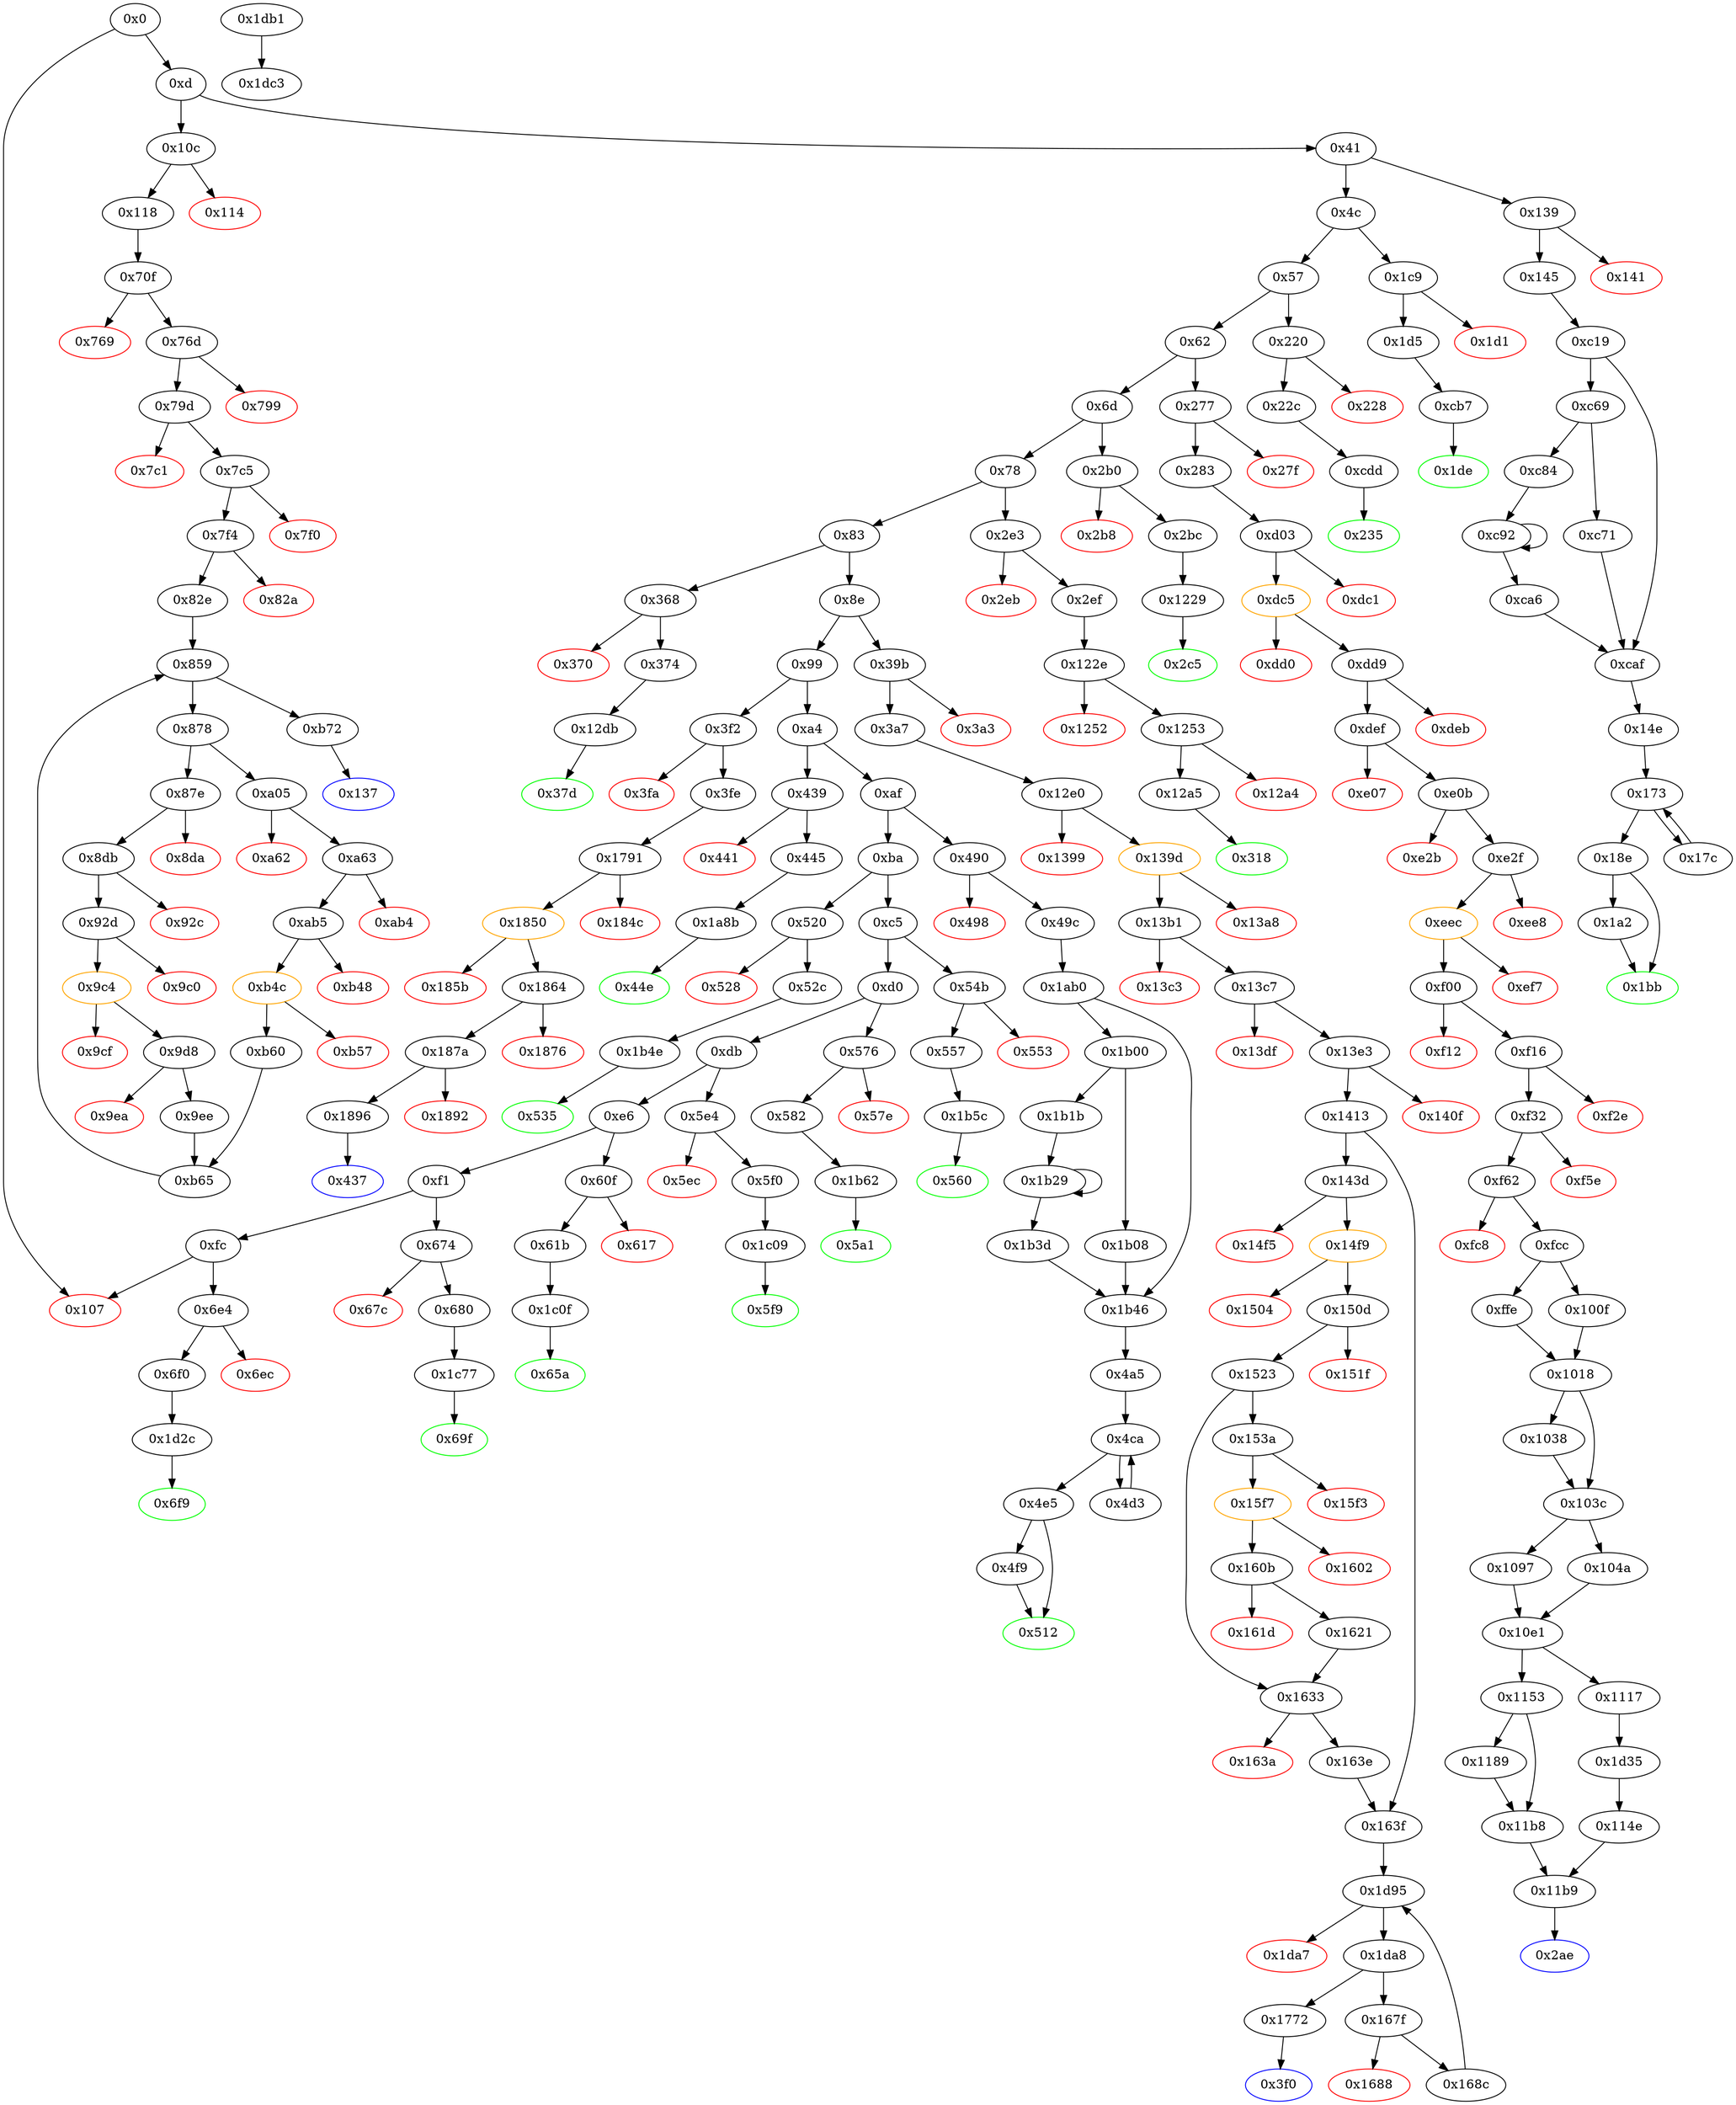 digraph "" {
"0x368" [fillcolor=white, id="0x368", style=filled, tooltip="Block 0x368\n[0x368:0x36f]\n---\nPredecessors: [0x83]\nSuccessors: [0x370, 0x374]\n---\n0x368 JUMPDEST\n0x369 CALLVALUE\n0x36a DUP1\n0x36b ISZERO\n0x36c PUSH2 0x374\n0x36f JUMPI\n---\n0x368: JUMPDEST \n0x369: V230 = CALLVALUE\n0x36b: V231 = ISZERO V230\n0x36c: V232 = 0x374\n0x36f: JUMPI 0x374 V231\n---\nEntry stack: [V11]\nStack pops: 0\nStack additions: [V230]\nExit stack: [V11, V230]\n\nDef sites:\nV11: {0xd.0x35}\n"];
"0xc92" [fillcolor=white, id="0xc92", style=filled, tooltip="Block 0xc92\n[0xc92:0xca5]\n---\nPredecessors: [0xc84, 0xc92]\nSuccessors: [0xc92, 0xca6]\n---\n0xc92 JUMPDEST\n0xc93 DUP2\n0xc94 SLOAD\n0xc95 DUP2\n0xc96 MSTORE\n0xc97 SWAP1\n0xc98 PUSH1 0x1\n0xc9a ADD\n0xc9b SWAP1\n0xc9c PUSH1 0x20\n0xc9e ADD\n0xc9f DUP1\n0xca0 DUP4\n0xca1 GT\n0xca2 PUSH2 0xc92\n0xca5 JUMPI\n---\n0xc92: JUMPDEST \n0xc94: V979 = S[S1]\n0xc96: M[S0] = V979\n0xc98: V980 = 0x1\n0xc9a: V981 = ADD 0x1 S1\n0xc9c: V982 = 0x20\n0xc9e: V983 = ADD 0x20 S0\n0xca1: V984 = GT V974 V983\n0xca2: V985 = 0xc92\n0xca5: JUMPI 0xc92 V984\n---\nEntry stack: [V11, 0x14e, V946, 0x1, V937, V974, S1, S0]\nStack pops: 3\nStack additions: [S2, V981, V983]\nExit stack: [V11, 0x14e, V946, 0x1, V937, V974, V981, V983]\n\nDef sites:\nV11: {0xd.0x35}\n0x14e: {0x145.0x147}\nV946: {0xc19.0xc3e}\n0x1: {0xc19.0xc1a}\nV937: {0xc19.0xc2e}\nV974: {0xc84.0xc86}\nS1: {0xc92.0xc9a, 0xc84.0xc90}\nS0: {0xc19.0xc4e, 0xc92.0xc9e}\n"];
"0xf00" [fillcolor=white, id="0xf00", style=filled, tooltip="Block 0xf00\n[0xf00:0xf11]\n---\nPredecessors: [0xeec]\nSuccessors: [0xf12, 0xf16]\n---\n0xf00 JUMPDEST\n0xf01 POP\n0xf02 POP\n0xf03 POP\n0xf04 POP\n0xf05 PUSH1 0x40\n0xf07 MLOAD\n0xf08 RETURNDATASIZE\n0xf09 PUSH1 0x20\n0xf0b DUP2\n0xf0c LT\n0xf0d ISZERO\n0xf0e PUSH2 0xf16\n0xf11 JUMPI\n---\n0xf00: JUMPDEST \n0xf05: V1131 = 0x40\n0xf07: V1132 = M[0x40]\n0xf08: V1133 = RETURNDATASIZE\n0xf09: V1134 = 0x20\n0xf0c: V1135 = LT V1133 0x20\n0xf0d: V1136 = ISZERO V1135\n0xf0e: V1137 = 0xf16\n0xf11: JUMPI 0xf16 V1136\n---\nEntry stack: [V11, 0x2ae, V173, V178, 0x0, 0x0, 0x0, V1095, 0xc4a1dbad, V1111, V1124]\nStack pops: 4\nStack additions: [V1132, V1133]\nExit stack: [V11, 0x2ae, V173, V178, 0x0, 0x0, 0x0, V1132, V1133]\n\nDef sites:\nV11: {0xd.0x35}\n0x2ae: {0x283.0x285}\nV173: {0x283.0x292}\nV178: {0x283.0x29e}\n0x0: {0xd03.0xd04}\n0x0: {0xd03.0xd04}\n0x0: {0xd03.0xd07}\nV1095: {0xe2f.0xe68}\n0xc4a1dbad: {0xe2f.0xe69}\nV1111: {0xe2f.0xecf}\nV1124: {0xeec.0xef0}\n"];
"0x235" [color=green, fillcolor=white, id="0x235", style=filled, tooltip="Block 0x235\n[0x235:0x276]\n---\nPredecessors: [0xcdd]\nSuccessors: []\n---\n0x235 JUMPDEST\n0x236 PUSH1 0x40\n0x238 MLOAD\n0x239 DUP1\n0x23a DUP3\n0x23b PUSH20 0xffffffffffffffffffffffffffffffffffffffff\n0x250 AND\n0x251 PUSH20 0xffffffffffffffffffffffffffffffffffffffff\n0x266 AND\n0x267 DUP2\n0x268 MSTORE\n0x269 PUSH1 0x20\n0x26b ADD\n0x26c SWAP2\n0x26d POP\n0x26e POP\n0x26f PUSH1 0x40\n0x271 MLOAD\n0x272 DUP1\n0x273 SWAP2\n0x274 SUB\n0x275 SWAP1\n0x276 RETURN\n---\n0x235: JUMPDEST \n0x236: V153 = 0x40\n0x238: V154 = M[0x40]\n0x23b: V155 = 0xffffffffffffffffffffffffffffffffffffffff\n0x250: V156 = AND 0xffffffffffffffffffffffffffffffffffffffff V1005\n0x251: V157 = 0xffffffffffffffffffffffffffffffffffffffff\n0x266: V158 = AND 0xffffffffffffffffffffffffffffffffffffffff V156\n0x268: M[V154] = V158\n0x269: V159 = 0x20\n0x26b: V160 = ADD 0x20 V154\n0x26f: V161 = 0x40\n0x271: V162 = M[0x40]\n0x274: V163 = SUB V160 V162\n0x276: RETURN V162 V163\n---\nEntry stack: [V11, 0x235, V1005]\nStack pops: 1\nStack additions: []\nExit stack: [V11, 0x235]\n\nDef sites:\nV11: {0xd.0x35}\n0x235: {0x22c.0x22e}\nV1005: {0xcdd.0xd00}\n"];
"0x1da7" [color=red, fillcolor=white, id="0x1da7", style=filled, tooltip="Block 0x1da7\n[0x1da7:0x1da7]\n---\nPredecessors: [0x1d95]\nSuccessors: []\n---\n0x1da7 INVALID\n---\n0x1da7: INVALID \n---\nEntry stack: [V11, S8, S7, S6, S5, S4, {0x167f, 0x1772}, S2, S1, V2374]\nStack pops: 0\nStack additions: []\nExit stack: [V11, S8, S7, S6, S5, S4, {0x167f, 0x1772}, S2, S1, V2374]\n\nDef sites:\nV11: {0xd.0x35}\nS8: {0xd.0x35, 0x3a7.0x3a9}\nS7: {0x3a7.0x3a9, 0xd.0x35, 0x3a7.0x3b6}\nS6: {0x3a7.0x3a9, 0x3a7.0x3b6, 0x3a7.0x3d6}\nS5: {0x3a7.0x3b6, 0x3a7.0x3d6, 0x3a7.0x3e0}\nS4: {0x3a7.0x3d6, 0x3a7.0x3e0, 0x163f.0x1656}\n{0x167f, 0x1772}: {0x168c.0x174a, 0x163f.0x1657}\nS2: {0x168c.0x1764, 0x163f.0x1671}\nS1: {0x3a7.0x3d6, 0x3a7.0x3e0}\nV2374: {0x1d95.0x1d9a}\n"];
"0x122e" [fillcolor=white, id="0x122e", style=filled, tooltip="Block 0x122e\n[0x122e:0x1251]\n---\nPredecessors: [0x2ef]\nSuccessors: [0x1252, 0x1253]\n---\n0x122e JUMPDEST\n0x122f PUSH1 0x0\n0x1231 DUP1\n0x1232 PUSH1 0x0\n0x1234 PUSH1 0xa\n0x1236 PUSH1 0x0\n0x1238 DUP7\n0x1239 DUP2\n0x123a MSTORE\n0x123b PUSH1 0x20\n0x123d ADD\n0x123e SWAP1\n0x123f DUP2\n0x1240 MSTORE\n0x1241 PUSH1 0x20\n0x1243 ADD\n0x1244 PUSH1 0x0\n0x1246 SHA3\n0x1247 DUP5\n0x1248 DUP2\n0x1249 SLOAD\n0x124a DUP2\n0x124b LT\n0x124c ISZERO\n0x124d ISZERO\n0x124e PUSH2 0x1253\n0x1251 JUMPI\n---\n0x122e: JUMPDEST \n0x122f: V1443 = 0x0\n0x1232: V1444 = 0x0\n0x1234: V1445 = 0xa\n0x1236: V1446 = 0x0\n0x123a: M[0x0] = V208\n0x123b: V1447 = 0x20\n0x123d: V1448 = ADD 0x20 0x0\n0x1240: M[0x20] = 0xa\n0x1241: V1449 = 0x20\n0x1243: V1450 = ADD 0x20 0x20\n0x1244: V1451 = 0x0\n0x1246: V1452 = SHA3 0x0 0x40\n0x1249: V1453 = S[V1452]\n0x124b: V1454 = LT V211 V1453\n0x124c: V1455 = ISZERO V1454\n0x124d: V1456 = ISZERO V1455\n0x124e: V1457 = 0x1253\n0x1251: JUMPI 0x1253 V1456\n---\nEntry stack: [V11, 0x318, V208, V211]\nStack pops: 2\nStack additions: [S1, S0, 0x0, 0x0, 0x0, V1452, S0]\nExit stack: [V11, 0x318, V208, V211, 0x0, 0x0, 0x0, V1452, V211]\n\nDef sites:\nV11: {0xd.0x35}\n0x318: {0x2ef.0x2f1}\nV208: {0x2ef.0x2fe}\nV211: {0x2ef.0x308}\n"];
"0x1c77" [fillcolor=white, id="0x1c77", style=filled, tooltip="Block 0x1c77\n[0x1c77:0x1d2b]\n---\nPredecessors: [0x680]\nSuccessors: [0x69f]\n---\n0x1c77 JUMPDEST\n0x1c78 PUSH1 0x0\n0x1c7a DUP1\n0x1c7b PUSH1 0x0\n0x1c7d DUP1\n0x1c7e PUSH1 0x0\n0x1c80 DUP1\n0x1c81 PUSH1 0x8\n0x1c83 PUSH1 0x0\n0x1c85 DUP9\n0x1c86 DUP2\n0x1c87 MSTORE\n0x1c88 PUSH1 0x20\n0x1c8a ADD\n0x1c8b SWAP1\n0x1c8c DUP2\n0x1c8d MSTORE\n0x1c8e PUSH1 0x20\n0x1c90 ADD\n0x1c91 PUSH1 0x0\n0x1c93 SHA3\n0x1c94 PUSH1 0x0\n0x1c96 ADD\n0x1c97 PUSH1 0x0\n0x1c99 SWAP1\n0x1c9a SLOAD\n0x1c9b SWAP1\n0x1c9c PUSH2 0x100\n0x1c9f EXP\n0x1ca0 SWAP1\n0x1ca1 DIV\n0x1ca2 PUSH1 0xff\n0x1ca4 AND\n0x1ca5 PUSH1 0x8\n0x1ca7 PUSH1 0x0\n0x1ca9 DUP10\n0x1caa DUP2\n0x1cab MSTORE\n0x1cac PUSH1 0x20\n0x1cae ADD\n0x1caf SWAP1\n0x1cb0 DUP2\n0x1cb1 MSTORE\n0x1cb2 PUSH1 0x20\n0x1cb4 ADD\n0x1cb5 PUSH1 0x0\n0x1cb7 SHA3\n0x1cb8 PUSH1 0x1\n0x1cba ADD\n0x1cbb SLOAD\n0x1cbc PUSH1 0x8\n0x1cbe PUSH1 0x0\n0x1cc0 DUP11\n0x1cc1 DUP2\n0x1cc2 MSTORE\n0x1cc3 PUSH1 0x20\n0x1cc5 ADD\n0x1cc6 SWAP1\n0x1cc7 DUP2\n0x1cc8 MSTORE\n0x1cc9 PUSH1 0x20\n0x1ccb ADD\n0x1ccc PUSH1 0x0\n0x1cce SHA3\n0x1ccf PUSH1 0x2\n0x1cd1 ADD\n0x1cd2 SLOAD\n0x1cd3 PUSH1 0x8\n0x1cd5 PUSH1 0x0\n0x1cd7 DUP12\n0x1cd8 DUP2\n0x1cd9 MSTORE\n0x1cda PUSH1 0x20\n0x1cdc ADD\n0x1cdd SWAP1\n0x1cde DUP2\n0x1cdf MSTORE\n0x1ce0 PUSH1 0x20\n0x1ce2 ADD\n0x1ce3 PUSH1 0x0\n0x1ce5 SHA3\n0x1ce6 PUSH1 0x3\n0x1ce8 ADD\n0x1ce9 SLOAD\n0x1cea PUSH1 0x8\n0x1cec PUSH1 0x0\n0x1cee DUP13\n0x1cef DUP2\n0x1cf0 MSTORE\n0x1cf1 PUSH1 0x20\n0x1cf3 ADD\n0x1cf4 SWAP1\n0x1cf5 DUP2\n0x1cf6 MSTORE\n0x1cf7 PUSH1 0x20\n0x1cf9 ADD\n0x1cfa PUSH1 0x0\n0x1cfc SHA3\n0x1cfd PUSH1 0x4\n0x1cff ADD\n0x1d00 SLOAD\n0x1d01 PUSH1 0x8\n0x1d03 PUSH1 0x0\n0x1d05 DUP14\n0x1d06 DUP2\n0x1d07 MSTORE\n0x1d08 PUSH1 0x20\n0x1d0a ADD\n0x1d0b SWAP1\n0x1d0c DUP2\n0x1d0d MSTORE\n0x1d0e PUSH1 0x20\n0x1d10 ADD\n0x1d11 PUSH1 0x0\n0x1d13 SHA3\n0x1d14 PUSH1 0x5\n0x1d16 ADD\n0x1d17 SLOAD\n0x1d18 SWAP6\n0x1d19 POP\n0x1d1a SWAP6\n0x1d1b POP\n0x1d1c SWAP6\n0x1d1d POP\n0x1d1e SWAP6\n0x1d1f POP\n0x1d20 SWAP6\n0x1d21 POP\n0x1d22 SWAP6\n0x1d23 POP\n0x1d24 SWAP2\n0x1d25 SWAP4\n0x1d26 SWAP6\n0x1d27 POP\n0x1d28 SWAP2\n0x1d29 SWAP4\n0x1d2a SWAP6\n0x1d2b JUMP\n---\n0x1c77: JUMPDEST \n0x1c78: V2270 = 0x0\n0x1c7b: V2271 = 0x0\n0x1c7e: V2272 = 0x0\n0x1c81: V2273 = 0x8\n0x1c83: V2274 = 0x0\n0x1c87: M[0x0] = V475\n0x1c88: V2275 = 0x20\n0x1c8a: V2276 = ADD 0x20 0x0\n0x1c8d: M[0x20] = 0x8\n0x1c8e: V2277 = 0x20\n0x1c90: V2278 = ADD 0x20 0x20\n0x1c91: V2279 = 0x0\n0x1c93: V2280 = SHA3 0x0 0x40\n0x1c94: V2281 = 0x0\n0x1c96: V2282 = ADD 0x0 V2280\n0x1c97: V2283 = 0x0\n0x1c9a: V2284 = S[V2282]\n0x1c9c: V2285 = 0x100\n0x1c9f: V2286 = EXP 0x100 0x0\n0x1ca1: V2287 = DIV V2284 0x1\n0x1ca2: V2288 = 0xff\n0x1ca4: V2289 = AND 0xff V2287\n0x1ca5: V2290 = 0x8\n0x1ca7: V2291 = 0x0\n0x1cab: M[0x0] = V475\n0x1cac: V2292 = 0x20\n0x1cae: V2293 = ADD 0x20 0x0\n0x1cb1: M[0x20] = 0x8\n0x1cb2: V2294 = 0x20\n0x1cb4: V2295 = ADD 0x20 0x20\n0x1cb5: V2296 = 0x0\n0x1cb7: V2297 = SHA3 0x0 0x40\n0x1cb8: V2298 = 0x1\n0x1cba: V2299 = ADD 0x1 V2297\n0x1cbb: V2300 = S[V2299]\n0x1cbc: V2301 = 0x8\n0x1cbe: V2302 = 0x0\n0x1cc2: M[0x0] = V475\n0x1cc3: V2303 = 0x20\n0x1cc5: V2304 = ADD 0x20 0x0\n0x1cc8: M[0x20] = 0x8\n0x1cc9: V2305 = 0x20\n0x1ccb: V2306 = ADD 0x20 0x20\n0x1ccc: V2307 = 0x0\n0x1cce: V2308 = SHA3 0x0 0x40\n0x1ccf: V2309 = 0x2\n0x1cd1: V2310 = ADD 0x2 V2308\n0x1cd2: V2311 = S[V2310]\n0x1cd3: V2312 = 0x8\n0x1cd5: V2313 = 0x0\n0x1cd9: M[0x0] = V475\n0x1cda: V2314 = 0x20\n0x1cdc: V2315 = ADD 0x20 0x0\n0x1cdf: M[0x20] = 0x8\n0x1ce0: V2316 = 0x20\n0x1ce2: V2317 = ADD 0x20 0x20\n0x1ce3: V2318 = 0x0\n0x1ce5: V2319 = SHA3 0x0 0x40\n0x1ce6: V2320 = 0x3\n0x1ce8: V2321 = ADD 0x3 V2319\n0x1ce9: V2322 = S[V2321]\n0x1cea: V2323 = 0x8\n0x1cec: V2324 = 0x0\n0x1cf0: M[0x0] = V475\n0x1cf1: V2325 = 0x20\n0x1cf3: V2326 = ADD 0x20 0x0\n0x1cf6: M[0x20] = 0x8\n0x1cf7: V2327 = 0x20\n0x1cf9: V2328 = ADD 0x20 0x20\n0x1cfa: V2329 = 0x0\n0x1cfc: V2330 = SHA3 0x0 0x40\n0x1cfd: V2331 = 0x4\n0x1cff: V2332 = ADD 0x4 V2330\n0x1d00: V2333 = S[V2332]\n0x1d01: V2334 = 0x8\n0x1d03: V2335 = 0x0\n0x1d07: M[0x0] = V475\n0x1d08: V2336 = 0x20\n0x1d0a: V2337 = ADD 0x20 0x0\n0x1d0d: M[0x20] = 0x8\n0x1d0e: V2338 = 0x20\n0x1d10: V2339 = ADD 0x20 0x20\n0x1d11: V2340 = 0x0\n0x1d13: V2341 = SHA3 0x0 0x40\n0x1d14: V2342 = 0x5\n0x1d16: V2343 = ADD 0x5 V2341\n0x1d17: V2344 = S[V2343]\n0x1d2b: JUMP 0x69f\n---\nEntry stack: [V11, 0x69f, V475]\nStack pops: 2\nStack additions: [V2289, V2300, V2311, V2322, V2333, V2344]\nExit stack: [V11, V2289, V2300, V2311, V2322, V2333, V2344]\n\nDef sites:\nV11: {0xd.0x35}\n0x69f: {0x680.0x682}\nV475: {0x680.0x68f}\n"];
"0x99" [fillcolor=white, id="0x99", style=filled, tooltip="Block 0x99\n[0x99:0xa3]\n---\nPredecessors: [0x8e]\nSuccessors: [0xa4, 0x3f2]\n---\n0x99 DUP1\n0x9a PUSH4 0x78daffd1\n0x9f EQ\n0xa0 PUSH2 0x3f2\n0xa3 JUMPI\n---\n0x9a: V39 = 0x78daffd1\n0x9f: V40 = EQ 0x78daffd1 V11\n0xa0: V41 = 0x3f2\n0xa3: JUMPI 0x3f2 V40\n---\nEntry stack: [V11]\nStack pops: 1\nStack additions: [S0]\nExit stack: [V11]\n\nDef sites:\nV11: {0xd.0x35}\n"];
"0x60f" [fillcolor=white, id="0x60f", style=filled, tooltip="Block 0x60f\n[0x60f:0x616]\n---\nPredecessors: [0xe6]\nSuccessors: [0x617, 0x61b]\n---\n0x60f JUMPDEST\n0x610 CALLVALUE\n0x611 DUP1\n0x612 ISZERO\n0x613 PUSH2 0x61b\n0x616 JUMPI\n---\n0x60f: JUMPDEST \n0x610: V437 = CALLVALUE\n0x612: V438 = ISZERO V437\n0x613: V439 = 0x61b\n0x616: JUMPI 0x61b V438\n---\nEntry stack: [V11]\nStack pops: 0\nStack additions: [V437]\nExit stack: [V11, V437]\n\nDef sites:\nV11: {0xd.0x35}\n"];
"0x163f" [fillcolor=white, id="0x163f", style=filled, tooltip="Block 0x163f\n[0x163f:0x167e]\n---\nPredecessors: [0x1413, 0x163e]\nSuccessors: [0x1d95]\n---\n0x163f JUMPDEST\n0x1640 PUSH1 0x8\n0x1642 PUSH1 0x0\n0x1644 DUP5\n0x1645 DUP2\n0x1646 MSTORE\n0x1647 PUSH1 0x20\n0x1649 ADD\n0x164a SWAP1\n0x164b DUP2\n0x164c MSTORE\n0x164d PUSH1 0x20\n0x164f ADD\n0x1650 PUSH1 0x0\n0x1652 SHA3\n0x1653 PUSH1 0x3\n0x1655 ADD\n0x1656 SLOAD\n0x1657 PUSH2 0x167f\n0x165a DUP3\n0x165b PUSH1 0x8\n0x165d PUSH1 0x0\n0x165f DUP8\n0x1660 DUP2\n0x1661 MSTORE\n0x1662 PUSH1 0x20\n0x1664 ADD\n0x1665 SWAP1\n0x1666 DUP2\n0x1667 MSTORE\n0x1668 PUSH1 0x20\n0x166a ADD\n0x166b PUSH1 0x0\n0x166d SHA3\n0x166e PUSH1 0x4\n0x1670 ADD\n0x1671 SLOAD\n0x1672 PUSH2 0x1d95\n0x1675 SWAP1\n0x1676 SWAP2\n0x1677 SWAP1\n0x1678 PUSH4 0xffffffff\n0x167d AND\n0x167e JUMP\n---\n0x163f: JUMPDEST \n0x1640: V1726 = 0x8\n0x1642: V1727 = 0x0\n0x1646: M[0x0] = V256\n0x1647: V1728 = 0x20\n0x1649: V1729 = ADD 0x20 0x0\n0x164c: M[0x20] = 0x8\n0x164d: V1730 = 0x20\n0x164f: V1731 = ADD 0x20 0x20\n0x1650: V1732 = 0x0\n0x1652: V1733 = SHA3 0x0 0x40\n0x1653: V1734 = 0x3\n0x1655: V1735 = ADD 0x3 V1733\n0x1656: V1736 = S[V1735]\n0x1657: V1737 = 0x167f\n0x165b: V1738 = 0x8\n0x165d: V1739 = 0x0\n0x1661: M[0x0] = V256\n0x1662: V1740 = 0x20\n0x1664: V1741 = ADD 0x20 0x0\n0x1667: M[0x20] = 0x8\n0x1668: V1742 = 0x20\n0x166a: V1743 = ADD 0x20 0x20\n0x166b: V1744 = 0x0\n0x166d: V1745 = SHA3 0x0 0x40\n0x166e: V1746 = 0x4\n0x1670: V1747 = ADD 0x4 V1745\n0x1671: V1748 = S[V1747]\n0x1672: V1749 = 0x1d95\n0x1678: V1750 = 0xffffffff\n0x167d: V1751 = AND 0xffffffff 0x1d95\n0x167e: JUMP 0x1d95\n---\nEntry stack: [V11, 0x3f0, V256, V261, V264]\nStack pops: 3\nStack additions: [S2, S1, S0, V1736, 0x167f, V1748, S0]\nExit stack: [V11, 0x3f0, V256, V261, V264, V1736, 0x167f, V1748, V264]\n\nDef sites:\nV11: {0xd.0x35}\n0x3f0: {0x3a7.0x3a9}\nV256: {0x3a7.0x3b6}\nV261: {0x3a7.0x3d6}\nV264: {0x3a7.0x3e0}\n"];
"0x13e3" [fillcolor=white, id="0x13e3", style=filled, tooltip="Block 0x13e3\n[0x13e3:0x140e]\n---\nPredecessors: [0x13c7]\nSuccessors: [0x140f, 0x1413]\n---\n0x13e3 JUMPDEST\n0x13e4 PUSH1 0x8\n0x13e6 PUSH1 0x0\n0x13e8 DUP5\n0x13e9 DUP2\n0x13ea MSTORE\n0x13eb PUSH1 0x20\n0x13ed ADD\n0x13ee SWAP1\n0x13ef DUP2\n0x13f0 MSTORE\n0x13f1 PUSH1 0x20\n0x13f3 ADD\n0x13f4 PUSH1 0x0\n0x13f6 SHA3\n0x13f7 PUSH1 0x6\n0x13f9 ADD\n0x13fa PUSH1 0x5\n0x13fc SWAP1\n0x13fd SLOAD\n0x13fe SWAP1\n0x13ff PUSH2 0x100\n0x1402 EXP\n0x1403 SWAP1\n0x1404 DIV\n0x1405 PUSH1 0xff\n0x1407 AND\n0x1408 ISZERO\n0x1409 ISZERO\n0x140a ISZERO\n0x140b PUSH2 0x1413\n0x140e JUMPI\n---\n0x13e3: JUMPDEST \n0x13e4: V1568 = 0x8\n0x13e6: V1569 = 0x0\n0x13ea: M[0x0] = V256\n0x13eb: V1570 = 0x20\n0x13ed: V1571 = ADD 0x20 0x0\n0x13f0: M[0x20] = 0x8\n0x13f1: V1572 = 0x20\n0x13f3: V1573 = ADD 0x20 0x20\n0x13f4: V1574 = 0x0\n0x13f6: V1575 = SHA3 0x0 0x40\n0x13f7: V1576 = 0x6\n0x13f9: V1577 = ADD 0x6 V1575\n0x13fa: V1578 = 0x5\n0x13fd: V1579 = S[V1577]\n0x13ff: V1580 = 0x100\n0x1402: V1581 = EXP 0x100 0x5\n0x1404: V1582 = DIV V1579 0x10000000000\n0x1405: V1583 = 0xff\n0x1407: V1584 = AND 0xff V1582\n0x1408: V1585 = ISZERO V1584\n0x1409: V1586 = ISZERO V1585\n0x140a: V1587 = ISZERO V1586\n0x140b: V1588 = 0x1413\n0x140e: JUMPI 0x1413 V1587\n---\nEntry stack: [V11, 0x3f0, V256, V261, V264]\nStack pops: 3\nStack additions: [S2, S1, S0]\nExit stack: [V11, 0x3f0, V256, V261, V264]\n\nDef sites:\nV11: {0xd.0x35}\n0x3f0: {0x3a7.0x3a9}\nV256: {0x3a7.0x3b6}\nV261: {0x3a7.0x3d6}\nV264: {0x3a7.0x3e0}\n"];
"0x54b" [fillcolor=white, id="0x54b", style=filled, tooltip="Block 0x54b\n[0x54b:0x552]\n---\nPredecessors: [0xc5]\nSuccessors: [0x553, 0x557]\n---\n0x54b JUMPDEST\n0x54c CALLVALUE\n0x54d DUP1\n0x54e ISZERO\n0x54f PUSH2 0x557\n0x552 JUMPI\n---\n0x54b: JUMPDEST \n0x54c: V369 = CALLVALUE\n0x54e: V370 = ISZERO V369\n0x54f: V371 = 0x557\n0x552: JUMPI 0x557 V370\n---\nEntry stack: [V11]\nStack pops: 0\nStack additions: [V369]\nExit stack: [V11, V369]\n\nDef sites:\nV11: {0xd.0x35}\n"];
"0x277" [fillcolor=white, id="0x277", style=filled, tooltip="Block 0x277\n[0x277:0x27e]\n---\nPredecessors: [0x62]\nSuccessors: [0x27f, 0x283]\n---\n0x277 JUMPDEST\n0x278 CALLVALUE\n0x279 DUP1\n0x27a ISZERO\n0x27b PUSH2 0x283\n0x27e JUMPI\n---\n0x277: JUMPDEST \n0x278: V164 = CALLVALUE\n0x27a: V165 = ISZERO V164\n0x27b: V166 = 0x283\n0x27e: JUMPI 0x283 V165\n---\nEntry stack: [V11]\nStack pops: 0\nStack additions: [V164]\nExit stack: [V11, V164]\n\nDef sites:\nV11: {0xd.0x35}\n"];
"0xc5" [fillcolor=white, id="0xc5", style=filled, tooltip="Block 0xc5\n[0xc5:0xcf]\n---\nPredecessors: [0xba]\nSuccessors: [0xd0, 0x54b]\n---\n0xc5 DUP1\n0xc6 PUSH4 0xaf26b762\n0xcb EQ\n0xcc PUSH2 0x54b\n0xcf JUMPI\n---\n0xc6: V51 = 0xaf26b762\n0xcb: V52 = EQ 0xaf26b762 V11\n0xcc: V53 = 0x54b\n0xcf: JUMPI 0x54b V52\n---\nEntry stack: [V11]\nStack pops: 1\nStack additions: [S0]\nExit stack: [V11]\n\nDef sites:\nV11: {0xd.0x35}\n"];
"0x4c" [fillcolor=white, id="0x4c", style=filled, tooltip="Block 0x4c\n[0x4c:0x56]\n---\nPredecessors: [0x41]\nSuccessors: [0x57, 0x1c9]\n---\n0x4c DUP1\n0x4d PUSH4 0xdcba2d1\n0x52 EQ\n0x53 PUSH2 0x1c9\n0x56 JUMPI\n---\n0x4d: V18 = 0xdcba2d1\n0x52: V19 = EQ 0xdcba2d1 V11\n0x53: V20 = 0x1c9\n0x56: JUMPI 0x1c9 V19\n---\nEntry stack: [V11]\nStack pops: 1\nStack additions: [S0]\nExit stack: [V11]\n\nDef sites:\nV11: {0xd.0x35}\n"];
"0x3fe" [fillcolor=white, id="0x3fe", style=filled, tooltip="Block 0x3fe\n[0x3fe:0x436]\n---\nPredecessors: [0x3f2]\nSuccessors: [0x1791]\n---\n0x3fe JUMPDEST\n0x3ff POP\n0x400 PUSH2 0x437\n0x403 PUSH1 0x4\n0x405 DUP1\n0x406 CALLDATASIZE\n0x407 SUB\n0x408 DUP2\n0x409 ADD\n0x40a SWAP1\n0x40b DUP1\n0x40c DUP1\n0x40d CALLDATALOAD\n0x40e PUSH1 0x0\n0x410 NOT\n0x411 AND\n0x412 SWAP1\n0x413 PUSH1 0x20\n0x415 ADD\n0x416 SWAP1\n0x417 SWAP3\n0x418 SWAP2\n0x419 SWAP1\n0x41a DUP1\n0x41b CALLDATALOAD\n0x41c SWAP1\n0x41d PUSH1 0x20\n0x41f ADD\n0x420 SWAP1\n0x421 SWAP3\n0x422 SWAP2\n0x423 SWAP1\n0x424 DUP1\n0x425 CALLDATALOAD\n0x426 ISZERO\n0x427 ISZERO\n0x428 SWAP1\n0x429 PUSH1 0x20\n0x42b ADD\n0x42c SWAP1\n0x42d SWAP3\n0x42e SWAP2\n0x42f SWAP1\n0x430 POP\n0x431 POP\n0x432 POP\n0x433 PUSH2 0x1791\n0x436 JUMP\n---\n0x3fe: JUMPDEST \n0x400: V272 = 0x437\n0x403: V273 = 0x4\n0x406: V274 = CALLDATASIZE\n0x407: V275 = SUB V274 0x4\n0x409: V276 = ADD 0x4 V275\n0x40d: V277 = CALLDATALOAD 0x4\n0x40e: V278 = 0x0\n0x410: V279 = NOT 0x0\n0x411: V280 = AND 0xffffffffffffffffffffffffffffffffffffffffffffffffffffffffffffffff V277\n0x413: V281 = 0x20\n0x415: V282 = ADD 0x20 0x4\n0x41b: V283 = CALLDATALOAD 0x24\n0x41d: V284 = 0x20\n0x41f: V285 = ADD 0x20 0x24\n0x425: V286 = CALLDATALOAD 0x44\n0x426: V287 = ISZERO V286\n0x427: V288 = ISZERO V287\n0x429: V289 = 0x20\n0x42b: V290 = ADD 0x20 0x44\n0x433: V291 = 0x1791\n0x436: JUMP 0x1791\n---\nEntry stack: [V11, V268]\nStack pops: 1\nStack additions: [0x437, V280, V283, V288]\nExit stack: [V11, 0x437, V280, V283, V288]\n\nDef sites:\nV11: {0xd.0x35}\nV268: {0x3f2.0x3f3}\n"];
"0x1ab0" [fillcolor=white, id="0x1ab0", style=filled, tooltip="Block 0x1ab0\n[0x1ab0:0x1aff]\n---\nPredecessors: [0x49c]\nSuccessors: [0x1b00, 0x1b46]\n---\n0x1ab0 JUMPDEST\n0x1ab1 PUSH1 0x2\n0x1ab3 DUP1\n0x1ab4 SLOAD\n0x1ab5 PUSH1 0x1\n0x1ab7 DUP2\n0x1ab8 PUSH1 0x1\n0x1aba AND\n0x1abb ISZERO\n0x1abc PUSH2 0x100\n0x1abf MUL\n0x1ac0 SUB\n0x1ac1 AND\n0x1ac2 PUSH1 0x2\n0x1ac4 SWAP1\n0x1ac5 DIV\n0x1ac6 DUP1\n0x1ac7 PUSH1 0x1f\n0x1ac9 ADD\n0x1aca PUSH1 0x20\n0x1acc DUP1\n0x1acd SWAP2\n0x1ace DIV\n0x1acf MUL\n0x1ad0 PUSH1 0x20\n0x1ad2 ADD\n0x1ad3 PUSH1 0x40\n0x1ad5 MLOAD\n0x1ad6 SWAP1\n0x1ad7 DUP2\n0x1ad8 ADD\n0x1ad9 PUSH1 0x40\n0x1adb MSTORE\n0x1adc DUP1\n0x1add SWAP3\n0x1ade SWAP2\n0x1adf SWAP1\n0x1ae0 DUP2\n0x1ae1 DUP2\n0x1ae2 MSTORE\n0x1ae3 PUSH1 0x20\n0x1ae5 ADD\n0x1ae6 DUP3\n0x1ae7 DUP1\n0x1ae8 SLOAD\n0x1ae9 PUSH1 0x1\n0x1aeb DUP2\n0x1aec PUSH1 0x1\n0x1aee AND\n0x1aef ISZERO\n0x1af0 PUSH2 0x100\n0x1af3 MUL\n0x1af4 SUB\n0x1af5 AND\n0x1af6 PUSH1 0x2\n0x1af8 SWAP1\n0x1af9 DIV\n0x1afa DUP1\n0x1afb ISZERO\n0x1afc PUSH2 0x1b46\n0x1aff JUMPI\n---\n0x1ab0: JUMPDEST \n0x1ab1: V2104 = 0x2\n0x1ab4: V2105 = S[0x2]\n0x1ab5: V2106 = 0x1\n0x1ab8: V2107 = 0x1\n0x1aba: V2108 = AND 0x1 V2105\n0x1abb: V2109 = ISZERO V2108\n0x1abc: V2110 = 0x100\n0x1abf: V2111 = MUL 0x100 V2109\n0x1ac0: V2112 = SUB V2111 0x1\n0x1ac1: V2113 = AND V2112 V2105\n0x1ac2: V2114 = 0x2\n0x1ac5: V2115 = DIV V2113 0x2\n0x1ac7: V2116 = 0x1f\n0x1ac9: V2117 = ADD 0x1f V2115\n0x1aca: V2118 = 0x20\n0x1ace: V2119 = DIV V2117 0x20\n0x1acf: V2120 = MUL V2119 0x20\n0x1ad0: V2121 = 0x20\n0x1ad2: V2122 = ADD 0x20 V2120\n0x1ad3: V2123 = 0x40\n0x1ad5: V2124 = M[0x40]\n0x1ad8: V2125 = ADD V2124 V2122\n0x1ad9: V2126 = 0x40\n0x1adb: M[0x40] = V2125\n0x1ae2: M[V2124] = V2115\n0x1ae3: V2127 = 0x20\n0x1ae5: V2128 = ADD 0x20 V2124\n0x1ae8: V2129 = S[0x2]\n0x1ae9: V2130 = 0x1\n0x1aec: V2131 = 0x1\n0x1aee: V2132 = AND 0x1 V2129\n0x1aef: V2133 = ISZERO V2132\n0x1af0: V2134 = 0x100\n0x1af3: V2135 = MUL 0x100 V2133\n0x1af4: V2136 = SUB V2135 0x1\n0x1af5: V2137 = AND V2136 V2129\n0x1af6: V2138 = 0x2\n0x1af9: V2139 = DIV V2137 0x2\n0x1afb: V2140 = ISZERO V2139\n0x1afc: V2141 = 0x1b46\n0x1aff: JUMPI 0x1b46 V2140\n---\nEntry stack: [V11, 0x4a5]\nStack pops: 0\nStack additions: [V2124, 0x2, V2115, V2128, 0x2, V2139]\nExit stack: [V11, 0x4a5, V2124, 0x2, V2115, V2128, 0x2, V2139]\n\nDef sites:\nV11: {0xd.0x35}\n0x4a5: {0x49c.0x49e}\n"];
"0xf32" [fillcolor=white, id="0xf32", style=filled, tooltip="Block 0xf32\n[0xf32:0xf5d]\n---\nPredecessors: [0xf16]\nSuccessors: [0xf5e, 0xf62]\n---\n0xf32 JUMPDEST\n0xf33 PUSH1 0x8\n0xf35 PUSH1 0x0\n0xf37 DUP7\n0xf38 DUP2\n0xf39 MSTORE\n0xf3a PUSH1 0x20\n0xf3c ADD\n0xf3d SWAP1\n0xf3e DUP2\n0xf3f MSTORE\n0xf40 PUSH1 0x20\n0xf42 ADD\n0xf43 PUSH1 0x0\n0xf45 SHA3\n0xf46 PUSH1 0x6\n0xf48 ADD\n0xf49 PUSH1 0x5\n0xf4b SWAP1\n0xf4c SLOAD\n0xf4d SWAP1\n0xf4e PUSH2 0x100\n0xf51 EXP\n0xf52 SWAP1\n0xf53 DIV\n0xf54 PUSH1 0xff\n0xf56 AND\n0xf57 ISZERO\n0xf58 ISZERO\n0xf59 ISZERO\n0xf5a PUSH2 0xf62\n0xf5d JUMPI\n---\n0xf32: JUMPDEST \n0xf33: V1147 = 0x8\n0xf35: V1148 = 0x0\n0xf39: M[0x0] = V173\n0xf3a: V1149 = 0x20\n0xf3c: V1150 = ADD 0x20 0x0\n0xf3f: M[0x20] = 0x8\n0xf40: V1151 = 0x20\n0xf42: V1152 = ADD 0x20 0x20\n0xf43: V1153 = 0x0\n0xf45: V1154 = SHA3 0x0 0x40\n0xf46: V1155 = 0x6\n0xf48: V1156 = ADD 0x6 V1154\n0xf49: V1157 = 0x5\n0xf4c: V1158 = S[V1156]\n0xf4e: V1159 = 0x100\n0xf51: V1160 = EXP 0x100 0x5\n0xf53: V1161 = DIV V1158 0x10000000000\n0xf54: V1162 = 0xff\n0xf56: V1163 = AND 0xff V1161\n0xf57: V1164 = ISZERO V1163\n0xf58: V1165 = ISZERO V1164\n0xf59: V1166 = ISZERO V1165\n0xf5a: V1167 = 0xf62\n0xf5d: JUMPI 0xf62 V1166\n---\nEntry stack: [V11, 0x2ae, V173, V178, 0x0, 0x0, 0x0]\nStack pops: 5\nStack additions: [S4, S3, S2, S1, S0]\nExit stack: [V11, 0x2ae, V173, V178, 0x0, 0x0, 0x0]\n\nDef sites:\nV11: {0xd.0x35}\n0x2ae: {0x283.0x285}\nV173: {0x283.0x292}\nV178: {0x283.0x29e}\n0x0: {0xd03.0xd04}\n0x0: {0xd03.0xd04}\n0x0: {0xd03.0xd07}\n"];
"0x12a4" [color=red, fillcolor=white, id="0x12a4", style=filled, tooltip="Block 0x12a4\n[0x12a4:0x12a4]\n---\nPredecessors: [0x1253]\nSuccessors: []\n---\n0x12a4 INVALID\n---\n0x12a4: INVALID \n---\nEntry stack: [V11, 0x318, V208, V211, 0x0, 0x0, 0x0, V1473, V1481, V211]\nStack pops: 0\nStack additions: []\nExit stack: [V11, 0x318, V208, V211, 0x0, 0x0, 0x0, V1473, V1481, V211]\n\nDef sites:\nV11: {0xd.0x35}\n0x318: {0x2ef.0x2f1}\nV208: {0x2ef.0x2fe}\nV211: {0x2ef.0x308}\n0x0: {0x122e.0x122f}\n0x0: {0x122e.0x122f}\n0x0: {0x122e.0x1232}\nV1473: {0x1253.0x1285}\nV1481: {0x1253.0x1298}\nV211: {0x2ef.0x308}\n"];
"0x1c9" [fillcolor=white, id="0x1c9", style=filled, tooltip="Block 0x1c9\n[0x1c9:0x1d0]\n---\nPredecessors: [0x4c]\nSuccessors: [0x1d1, 0x1d5]\n---\n0x1c9 JUMPDEST\n0x1ca CALLVALUE\n0x1cb DUP1\n0x1cc ISZERO\n0x1cd PUSH2 0x1d5\n0x1d0 JUMPI\n---\n0x1c9: JUMPDEST \n0x1ca: V130 = CALLVALUE\n0x1cc: V131 = ISZERO V130\n0x1cd: V132 = 0x1d5\n0x1d0: JUMPI 0x1d5 V131\n---\nEntry stack: [V11]\nStack pops: 0\nStack additions: [V130]\nExit stack: [V11, V130]\n\nDef sites:\nV11: {0xd.0x35}\n"];
"0x1da8" [fillcolor=white, id="0x1da8", style=filled, tooltip="Block 0x1da8\n[0x1da8:0x1db0]\n---\nPredecessors: [0x1d95]\nSuccessors: [0x167f, 0x1772]\n---\n0x1da8 JUMPDEST\n0x1da9 DUP1\n0x1daa SWAP1\n0x1dab POP\n0x1dac SWAP3\n0x1dad SWAP2\n0x1dae POP\n0x1daf POP\n0x1db0 JUMP\n---\n0x1da8: JUMPDEST \n0x1db0: JUMP {0x167f, 0x1772}\n---\nEntry stack: [V11, S8, S7, S6, S5, S4, {0x167f, 0x1772}, S2, S1, V2374]\nStack pops: 4\nStack additions: [S0]\nExit stack: [V11, S8, S7, S6, S5, S4, V2374]\n\nDef sites:\nV11: {0xd.0x35}\nS8: {0xd.0x35, 0x3a7.0x3a9}\nS7: {0x3a7.0x3a9, 0xd.0x35, 0x3a7.0x3b6}\nS6: {0x3a7.0x3a9, 0x3a7.0x3b6, 0x3a7.0x3d6}\nS5: {0x3a7.0x3b6, 0x3a7.0x3d6, 0x3a7.0x3e0}\nS4: {0x3a7.0x3d6, 0x3a7.0x3e0, 0x163f.0x1656}\n{0x167f, 0x1772}: {0x168c.0x174a, 0x163f.0x1657}\nS2: {0x168c.0x1764, 0x163f.0x1671}\nS1: {0x3a7.0x3d6, 0x3a7.0x3e0}\nV2374: {0x1d95.0x1d9a}\n"];
"0x2c5" [color=green, fillcolor=white, id="0x2c5", style=filled, tooltip="Block 0x2c5\n[0x2c5:0x2e2]\n---\nPredecessors: [0x1229]\nSuccessors: []\n---\n0x2c5 JUMPDEST\n0x2c6 PUSH1 0x40\n0x2c8 MLOAD\n0x2c9 DUP1\n0x2ca DUP3\n0x2cb PUSH2 0xffff\n0x2ce AND\n0x2cf PUSH2 0xffff\n0x2d2 AND\n0x2d3 DUP2\n0x2d4 MSTORE\n0x2d5 PUSH1 0x20\n0x2d7 ADD\n0x2d8 SWAP2\n0x2d9 POP\n0x2da POP\n0x2db PUSH1 0x40\n0x2dd MLOAD\n0x2de DUP1\n0x2df SWAP2\n0x2e0 SUB\n0x2e1 SWAP1\n0x2e2 RETURN\n---\n0x2c5: JUMPDEST \n0x2c6: V188 = 0x40\n0x2c8: V189 = M[0x40]\n0x2cb: V190 = 0xffff\n0x2ce: V191 = AND 0xffff 0xf\n0x2cf: V192 = 0xffff\n0x2d2: V193 = AND 0xffff 0xf\n0x2d4: M[V189] = 0xf\n0x2d5: V194 = 0x20\n0x2d7: V195 = ADD 0x20 V189\n0x2db: V196 = 0x40\n0x2dd: V197 = M[0x40]\n0x2e0: V198 = SUB V195 V197\n0x2e2: RETURN V197 V198\n---\nEntry stack: [V11, 0x2c5, 0xf]\nStack pops: 1\nStack additions: []\nExit stack: [V11, 0x2c5]\n\nDef sites:\nV11: {0xd.0x35}\n0x2c5: {0x2bc.0x2be}\n0xf: {0x1229.0x122a}\n"];
"0x553" [color=red, fillcolor=white, id="0x553", style=filled, tooltip="Block 0x553\n[0x553:0x556]\n---\nPredecessors: [0x54b]\nSuccessors: []\n---\n0x553 PUSH1 0x0\n0x555 DUP1\n0x556 REVERT\n---\n0x553: V372 = 0x0\n0x556: REVERT 0x0 0x0\n---\nEntry stack: [V11, V369]\nStack pops: 0\nStack additions: []\nExit stack: [V11, V369]\n\nDef sites:\nV11: {0xd.0x35}\nV369: {0x54b.0x54c}\n"];
"0x1850" [color=orange, fillcolor=white, id="0x1850", style=filled, tooltip="Block 0x1850\n[0x1850:0x185a]\n---\nPredecessors: [0x1791]\nSuccessors: [0x185b, 0x1864]\n---\n0x1850 JUMPDEST\n0x1851 POP\n0x1852 GAS\n0x1853 CALL\n0x1854 ISZERO\n0x1855 DUP1\n0x1856 ISZERO\n0x1857 PUSH2 0x1864\n0x185a JUMPI\n---\n0x1850: JUMPDEST \n0x1852: V1871 = GAS\n0x1853: V1872 = CALL V1871 V1844 0x0 V1863 V1864 V1863 0x20\n0x1854: V1873 = ISZERO V1872\n0x1856: V1874 = ISZERO V1873\n0x1857: V1875 = 0x1864\n0x185a: JUMPI 0x1864 V1874\n---\nEntry stack: [V11, 0x437, V280, V283, V288, 0x0, V1844, 0xc4a1dbad, V1860, 0x20, V1863, V1864, V1863, 0x0, V1844, V1867]\nStack pops: 7\nStack additions: [V1873]\nExit stack: [V11, 0x437, V280, V283, V288, 0x0, V1844, 0xc4a1dbad, V1860, V1873]\n\nDef sites:\nV11: {0xd.0x35}\n0x437: {0x3fe.0x400}\nV280: {0x3fe.0x411}\nV283: {0x3fe.0x41b}\nV288: {0x3fe.0x427}\n0x0: {0x1791.0x1792}\nV1844: {0x1791.0x17cc}\n0xc4a1dbad: {0x1791.0x17cd}\nV1860: {0x1791.0x1833}\n0x20: {0x1791.0x1837}\nV1863: {0x1791.0x183b}\nV1864: {0x1791.0x183e}\nV1863: {0x1791.0x183b}\n0x0: {0x1791.0x1840}\nV1844: {0x1791.0x17cc}\nV1867: {0x1791.0x1845}\n"];
"0x137" [color=blue, fillcolor=white, id="0x137", style=filled, tooltip="Block 0x137\n[0x137:0x138]\n---\nPredecessors: [0xb72]\nSuccessors: []\n---\n0x137 JUMPDEST\n0x138 STOP\n---\n0x137: JUMPDEST \n0x138: STOP \n---\nEntry stack: [V11]\nStack pops: 0\nStack additions: []\nExit stack: [V11]\n\nDef sites:\nV11: {0xd.0x35}\n"];
"0x118" [fillcolor=white, id="0x118", style=filled, tooltip="Block 0x118\n[0x118:0x136]\n---\nPredecessors: [0x10c]\nSuccessors: [0x70f]\n---\n0x118 JUMPDEST\n0x119 POP\n0x11a PUSH2 0x137\n0x11d PUSH1 0x4\n0x11f DUP1\n0x120 CALLDATASIZE\n0x121 SUB\n0x122 DUP2\n0x123 ADD\n0x124 SWAP1\n0x125 DUP1\n0x126 DUP1\n0x127 CALLDATALOAD\n0x128 SWAP1\n0x129 PUSH1 0x20\n0x12b ADD\n0x12c SWAP1\n0x12d SWAP3\n0x12e SWAP2\n0x12f SWAP1\n0x130 POP\n0x131 POP\n0x132 POP\n0x133 PUSH2 0x70f\n0x136 JUMP\n---\n0x118: JUMPDEST \n0x11a: V74 = 0x137\n0x11d: V75 = 0x4\n0x120: V76 = CALLDATASIZE\n0x121: V77 = SUB V76 0x4\n0x123: V78 = ADD 0x4 V77\n0x127: V79 = CALLDATALOAD 0x4\n0x129: V80 = 0x20\n0x12b: V81 = ADD 0x20 0x4\n0x133: V82 = 0x70f\n0x136: JUMP 0x70f\n---\nEntry stack: [V11, V70]\nStack pops: 1\nStack additions: [0x137, V79]\nExit stack: [V11, 0x137, V79]\n\nDef sites:\nV11: {0xd.0x35}\nV70: {0x10c.0x10d}\n"];
"0x4a5" [fillcolor=white, id="0x4a5", style=filled, tooltip="Block 0x4a5\n[0x4a5:0x4c9]\n---\nPredecessors: [0x1b46]\nSuccessors: [0x4ca]\n---\n0x4a5 JUMPDEST\n0x4a6 PUSH1 0x40\n0x4a8 MLOAD\n0x4a9 DUP1\n0x4aa DUP1\n0x4ab PUSH1 0x20\n0x4ad ADD\n0x4ae DUP3\n0x4af DUP2\n0x4b0 SUB\n0x4b1 DUP3\n0x4b2 MSTORE\n0x4b3 DUP4\n0x4b4 DUP2\n0x4b5 DUP2\n0x4b6 MLOAD\n0x4b7 DUP2\n0x4b8 MSTORE\n0x4b9 PUSH1 0x20\n0x4bb ADD\n0x4bc SWAP2\n0x4bd POP\n0x4be DUP1\n0x4bf MLOAD\n0x4c0 SWAP1\n0x4c1 PUSH1 0x20\n0x4c3 ADD\n0x4c4 SWAP1\n0x4c5 DUP1\n0x4c6 DUP4\n0x4c7 DUP4\n0x4c8 PUSH1 0x0\n---\n0x4a5: JUMPDEST \n0x4a6: V315 = 0x40\n0x4a8: V316 = M[0x40]\n0x4ab: V317 = 0x20\n0x4ad: V318 = ADD 0x20 V316\n0x4b0: V319 = SUB V318 V316\n0x4b2: M[V316] = V319\n0x4b6: V320 = M[V2124]\n0x4b8: M[V318] = V320\n0x4b9: V321 = 0x20\n0x4bb: V322 = ADD 0x20 V318\n0x4bf: V323 = M[V2124]\n0x4c1: V324 = 0x20\n0x4c3: V325 = ADD 0x20 V2124\n0x4c8: V326 = 0x0\n---\nEntry stack: [V11, 0x4a5, V2124]\nStack pops: 1\nStack additions: [S0, V316, V316, V322, V325, V323, V323, V322, V325, 0x0]\nExit stack: [V11, 0x4a5, V2124, V316, V316, V322, V325, V323, V323, V322, V325, 0x0]\n\nDef sites:\nV11: {0xd.0x35}\n0x4a5: {0x49c.0x49e}\nV2124: {0x1ab0.0x1ad5}\n"];
"0x173" [fillcolor=white, id="0x173", style=filled, tooltip="Block 0x173\n[0x173:0x17b]\n---\nPredecessors: [0x14e, 0x17c]\nSuccessors: [0x17c, 0x18e]\n---\n0x173 JUMPDEST\n0x174 DUP4\n0x175 DUP2\n0x176 LT\n0x177 ISZERO\n0x178 PUSH2 0x18e\n0x17b JUMPI\n---\n0x173: JUMPDEST \n0x176: V101 = LT S0 V97\n0x177: V102 = ISZERO V101\n0x178: V103 = 0x18e\n0x17b: JUMPI 0x18e V102\n---\nEntry stack: [V11, 0x14e, V946, V90, V90, V96, V99, V97, V97, V96, V99, S0]\nStack pops: 4\nStack additions: [S3, S2, S1, S0]\nExit stack: [V11, 0x14e, V946, V90, V90, V96, V99, V97, V97, V96, V99, S0]\n\nDef sites:\nV11: {0xd.0x35}\n0x14e: {0x145.0x147}\nV946: {0xc19.0xc3e}\nV90: {0x14e.0x151}\nV90: {0x14e.0x151}\nV96: {0x14e.0x164}\nV99: {0x14e.0x16c}\nV97: {0x14e.0x168}\nV97: {0x14e.0x168}\nV96: {0x14e.0x164}\nV99: {0x14e.0x16c}\nS0: {0x17c.0x187, 0x14e.0x171}\n"];
"0x4d3" [fillcolor=white, id="0x4d3", style=filled, tooltip="Block 0x4d3\n[0x4d3:0x4e4]\n---\nPredecessors: [0x4ca]\nSuccessors: [0x4ca]\n---\n0x4d3 DUP1\n0x4d4 DUP3\n0x4d5 ADD\n0x4d6 MLOAD\n0x4d7 DUP2\n0x4d8 DUP5\n0x4d9 ADD\n0x4da MSTORE\n0x4db PUSH1 0x20\n0x4dd DUP2\n0x4de ADD\n0x4df SWAP1\n0x4e0 POP\n0x4e1 PUSH2 0x4ca\n0x4e4 JUMP\n---\n0x4d5: V330 = ADD V325 S0\n0x4d6: V331 = M[V330]\n0x4d9: V332 = ADD V322 S0\n0x4da: M[V332] = V331\n0x4db: V333 = 0x20\n0x4de: V334 = ADD S0 0x20\n0x4e1: V335 = 0x4ca\n0x4e4: JUMP 0x4ca\n---\nEntry stack: [V11, 0x4a5, V2124, V316, V316, V322, V325, V323, V323, V322, V325, S0]\nStack pops: 3\nStack additions: [S2, S1, V334]\nExit stack: [V11, 0x4a5, V2124, V316, V316, V322, V325, V323, V323, V322, V325, V334]\n\nDef sites:\nV11: {0xd.0x35}\n0x4a5: {0x49c.0x49e}\nV2124: {0x1ab0.0x1ad5}\nV316: {0x4a5.0x4a8}\nV316: {0x4a5.0x4a8}\nV322: {0x4a5.0x4bb}\nV325: {0x4a5.0x4c3}\nV323: {0x4a5.0x4bf}\nV323: {0x4a5.0x4bf}\nV322: {0x4a5.0x4bb}\nV325: {0x4a5.0x4c3}\nS0: {0x4d3.0x4de, 0x4a5.0x4c8}\n"];
"0x92d" [fillcolor=white, id="0x92d", style=filled, tooltip="Block 0x92d\n[0x92d:0x9bf]\n---\nPredecessors: [0x8db]\nSuccessors: [0x9c0, 0x9c4]\n---\n0x92d JUMPDEST\n0x92e SWAP1\n0x92f PUSH1 0x0\n0x931 MSTORE\n0x932 PUSH1 0x20\n0x934 PUSH1 0x0\n0x936 SHA3\n0x937 SWAP1\n0x938 PUSH1 0x2\n0x93a MUL\n0x93b ADD\n0x93c PUSH1 0x1\n0x93e ADD\n0x93f SLOAD\n0x940 PUSH1 0x40\n0x942 MLOAD\n0x943 DUP4\n0x944 PUSH4 0xffffffff\n0x949 AND\n0x94a PUSH29 0x100000000000000000000000000000000000000000000000000000000\n0x968 MUL\n0x969 DUP2\n0x96a MSTORE\n0x96b PUSH1 0x4\n0x96d ADD\n0x96e DUP1\n0x96f DUP4\n0x970 PUSH20 0xffffffffffffffffffffffffffffffffffffffff\n0x985 AND\n0x986 PUSH20 0xffffffffffffffffffffffffffffffffffffffff\n0x99b AND\n0x99c DUP2\n0x99d MSTORE\n0x99e PUSH1 0x20\n0x9a0 ADD\n0x9a1 DUP3\n0x9a2 DUP2\n0x9a3 MSTORE\n0x9a4 PUSH1 0x20\n0x9a6 ADD\n0x9a7 SWAP3\n0x9a8 POP\n0x9a9 POP\n0x9aa POP\n0x9ab PUSH1 0x20\n0x9ad PUSH1 0x40\n0x9af MLOAD\n0x9b0 DUP1\n0x9b1 DUP4\n0x9b2 SUB\n0x9b3 DUP2\n0x9b4 PUSH1 0x0\n0x9b6 DUP8\n0x9b7 DUP1\n0x9b8 EXTCODESIZE\n0x9b9 ISZERO\n0x9ba DUP1\n0x9bb ISZERO\n0x9bc PUSH2 0x9c4\n0x9bf JUMPI\n---\n0x92d: JUMPDEST \n0x92f: V712 = 0x0\n0x931: M[0x0] = V706\n0x932: V713 = 0x20\n0x934: V714 = 0x0\n0x936: V715 = SHA3 0x0 0x20\n0x938: V716 = 0x2\n0x93a: V717 = MUL 0x2 S0\n0x93b: V718 = ADD V717 V715\n0x93c: V719 = 0x1\n0x93e: V720 = ADD 0x1 V718\n0x93f: V721 = S[V720]\n0x940: V722 = 0x40\n0x942: V723 = M[0x40]\n0x944: V724 = 0xffffffff\n0x949: V725 = AND 0xffffffff 0xa9059cbb\n0x94a: V726 = 0x100000000000000000000000000000000000000000000000000000000\n0x968: V727 = MUL 0x100000000000000000000000000000000000000000000000000000000 0xa9059cbb\n0x96a: M[V723] = 0xa9059cbb00000000000000000000000000000000000000000000000000000000\n0x96b: V728 = 0x4\n0x96d: V729 = ADD 0x4 V723\n0x970: V730 = 0xffffffffffffffffffffffffffffffffffffffff\n0x985: V731 = AND 0xffffffffffffffffffffffffffffffffffffffff V698\n0x986: V732 = 0xffffffffffffffffffffffffffffffffffffffff\n0x99b: V733 = AND 0xffffffffffffffffffffffffffffffffffffffff V731\n0x99d: M[V729] = V733\n0x99e: V734 = 0x20\n0x9a0: V735 = ADD 0x20 V729\n0x9a3: M[V735] = V721\n0x9a4: V736 = 0x20\n0x9a6: V737 = ADD 0x20 V735\n0x9ab: V738 = 0x20\n0x9ad: V739 = 0x40\n0x9af: V740 = M[0x40]\n0x9b2: V741 = SUB V737 V740\n0x9b4: V742 = 0x0\n0x9b8: V743 = EXTCODESIZE V668\n0x9b9: V744 = ISZERO V743\n0x9bb: V745 = ISZERO V744\n0x9bc: V746 = 0x9c4\n0x9bf: JUMPI 0x9c4 V745\n---\nEntry stack: [V11, 0x137, V79, V643, S5, V668, 0xa9059cbb, V698, V706, S0]\nStack pops: 5\nStack additions: [S4, S3, V737, 0x20, V740, V741, V740, 0x0, S4, V744]\nExit stack: [V11, 0x137, V79, V643, S5, V668, 0xa9059cbb, V737, 0x20, V740, V741, V740, 0x0, V668, V744]\n\nDef sites:\nV11: {0xd.0x35}\n0x137: {0x118.0x11a}\nV79: {0x118.0x127}\nV643: {0x82e.0x852}\nS5: {0xb65.0xb6a, 0x82e.0x855}\nV668: {0x87e.0x8b6}\n0xa9059cbb: {0x87e.0x8b7}\nV698: {0x8db.0x90d}\nV706: {0x8db.0x920}\nS0: {0xb65.0xb6a, 0x82e.0x855}\n"];
"0x8e" [fillcolor=white, id="0x8e", style=filled, tooltip="Block 0x8e\n[0x8e:0x98]\n---\nPredecessors: [0x83]\nSuccessors: [0x99, 0x39b]\n---\n0x8e DUP1\n0x8f PUSH4 0x7291437c\n0x94 EQ\n0x95 PUSH2 0x39b\n0x98 JUMPI\n---\n0x8f: V36 = 0x7291437c\n0x94: V37 = EQ 0x7291437c V11\n0x95: V38 = 0x39b\n0x98: JUMPI 0x39b V37\n---\nEntry stack: [V11]\nStack pops: 1\nStack additions: [S0]\nExit stack: [V11]\n\nDef sites:\nV11: {0xd.0x35}\n"];
"0xffe" [fillcolor=white, id="0xffe", style=filled, tooltip="Block 0xffe\n[0xffe:0x100e]\n---\nPredecessors: [0xfcc]\nSuccessors: [0x1018]\n---\n0xffe PUSH10 0x152d02c7e14af6800000\n0x1009 SWAP1\n0x100a POP\n0x100b PUSH2 0x1018\n0x100e JUMP\n---\n0xffe: V1222 = 0x152d02c7e14af6800000\n0x100b: V1223 = 0x1018\n0x100e: JUMP 0x1018\n---\nEntry stack: [V11, 0x2ae, V173, V178, 0xf, 0xb, 0x0]\nStack pops: 1\nStack additions: [0x152d02c7e14af6800000]\nExit stack: [V11, 0x2ae, V173, V178, 0xf, 0xb, 0x152d02c7e14af6800000]\n\nDef sites:\nV11: {0xd.0x35}\n0x2ae: {0x283.0x285}\nV173: {0x283.0x292}\nV178: {0x283.0x29e}\n0xf: {0xfcc.0xfcd}\n0xb: {0xfcc.0xfd1}\n0x0: {0xd03.0xd07}\n"];
"0x17c" [fillcolor=white, id="0x17c", style=filled, tooltip="Block 0x17c\n[0x17c:0x18d]\n---\nPredecessors: [0x173]\nSuccessors: [0x173]\n---\n0x17c DUP1\n0x17d DUP3\n0x17e ADD\n0x17f MLOAD\n0x180 DUP2\n0x181 DUP5\n0x182 ADD\n0x183 MSTORE\n0x184 PUSH1 0x20\n0x186 DUP2\n0x187 ADD\n0x188 SWAP1\n0x189 POP\n0x18a PUSH2 0x173\n0x18d JUMP\n---\n0x17e: V104 = ADD V99 S0\n0x17f: V105 = M[V104]\n0x182: V106 = ADD V96 S0\n0x183: M[V106] = V105\n0x184: V107 = 0x20\n0x187: V108 = ADD S0 0x20\n0x18a: V109 = 0x173\n0x18d: JUMP 0x173\n---\nEntry stack: [V11, 0x14e, V946, V90, V90, V96, V99, V97, V97, V96, V99, S0]\nStack pops: 3\nStack additions: [S2, S1, V108]\nExit stack: [V11, 0x14e, V946, V90, V90, V96, V99, V97, V97, V96, V99, V108]\n\nDef sites:\nV11: {0xd.0x35}\n0x14e: {0x145.0x147}\nV946: {0xc19.0xc3e}\nV90: {0x14e.0x151}\nV90: {0x14e.0x151}\nV96: {0x14e.0x164}\nV99: {0x14e.0x16c}\nV97: {0x14e.0x168}\nV97: {0x14e.0x168}\nV96: {0x14e.0x164}\nV99: {0x14e.0x16c}\nS0: {0x17c.0x187, 0x14e.0x171}\n"];
"0x10c" [fillcolor=white, id="0x10c", style=filled, tooltip="Block 0x10c\n[0x10c:0x113]\n---\nPredecessors: [0xd]\nSuccessors: [0x114, 0x118]\n---\n0x10c JUMPDEST\n0x10d CALLVALUE\n0x10e DUP1\n0x10f ISZERO\n0x110 PUSH2 0x118\n0x113 JUMPI\n---\n0x10c: JUMPDEST \n0x10d: V70 = CALLVALUE\n0x10f: V71 = ISZERO V70\n0x110: V72 = 0x118\n0x113: JUMPI 0x118 V71\n---\nEntry stack: [V11]\nStack pops: 0\nStack additions: [V70]\nExit stack: [V11, V70]\n\nDef sites:\nV11: {0xd.0x35}\n"];
"0xe6" [fillcolor=white, id="0xe6", style=filled, tooltip="Block 0xe6\n[0xe6:0xf0]\n---\nPredecessors: [0xdb]\nSuccessors: [0xf1, 0x60f]\n---\n0xe6 DUP1\n0xe7 PUSH4 0xc591aa98\n0xec EQ\n0xed PUSH2 0x60f\n0xf0 JUMPI\n---\n0xe7: V60 = 0xc591aa98\n0xec: V61 = EQ 0xc591aa98 V11\n0xed: V62 = 0x60f\n0xf0: JUMPI 0x60f V61\n---\nEntry stack: [V11]\nStack pops: 1\nStack additions: [S0]\nExit stack: [V11]\n\nDef sites:\nV11: {0xd.0x35}\n"];
"0x3f2" [fillcolor=white, id="0x3f2", style=filled, tooltip="Block 0x3f2\n[0x3f2:0x3f9]\n---\nPredecessors: [0x99]\nSuccessors: [0x3fa, 0x3fe]\n---\n0x3f2 JUMPDEST\n0x3f3 CALLVALUE\n0x3f4 DUP1\n0x3f5 ISZERO\n0x3f6 PUSH2 0x3fe\n0x3f9 JUMPI\n---\n0x3f2: JUMPDEST \n0x3f3: V268 = CALLVALUE\n0x3f5: V269 = ISZERO V268\n0x3f6: V270 = 0x3fe\n0x3f9: JUMPI 0x3fe V269\n---\nEntry stack: [V11]\nStack pops: 0\nStack additions: [V268]\nExit stack: [V11, V268]\n\nDef sites:\nV11: {0xd.0x35}\n"];
"0x1b08" [fillcolor=white, id="0x1b08", style=filled, tooltip="Block 0x1b08\n[0x1b08:0x1b1a]\n---\nPredecessors: [0x1b00]\nSuccessors: [0x1b46]\n---\n0x1b08 PUSH2 0x100\n0x1b0b DUP1\n0x1b0c DUP4\n0x1b0d SLOAD\n0x1b0e DIV\n0x1b0f MUL\n0x1b10 DUP4\n0x1b11 MSTORE\n0x1b12 SWAP2\n0x1b13 PUSH1 0x20\n0x1b15 ADD\n0x1b16 SWAP2\n0x1b17 PUSH2 0x1b46\n0x1b1a JUMP\n---\n0x1b08: V2145 = 0x100\n0x1b0d: V2146 = S[0x2]\n0x1b0e: V2147 = DIV V2146 0x100\n0x1b0f: V2148 = MUL V2147 0x100\n0x1b11: M[V2128] = V2148\n0x1b13: V2149 = 0x20\n0x1b15: V2150 = ADD 0x20 V2128\n0x1b17: V2151 = 0x1b46\n0x1b1a: JUMP 0x1b46\n---\nEntry stack: [V11, 0x4a5, V2124, 0x2, V2115, V2128, 0x2, V2139]\nStack pops: 3\nStack additions: [V2150, S1, S0]\nExit stack: [V11, 0x4a5, V2124, 0x2, V2115, V2150, 0x2, V2139]\n\nDef sites:\nV11: {0xd.0x35}\n0x4a5: {0x49c.0x49e}\nV2124: {0x1ab0.0x1ad5}\n0x2: {0x1ab0.0x1ab1}\nV2115: {0x1ab0.0x1ac5}\nV2128: {0x1ab0.0x1ae5}\n0x2: {0x1ab0.0x1ab1}\nV2139: {0x1ab0.0x1af9}\n"];
"0xf1" [fillcolor=white, id="0xf1", style=filled, tooltip="Block 0xf1\n[0xf1:0xfb]\n---\nPredecessors: [0xe6]\nSuccessors: [0xfc, 0x674]\n---\n0xf1 DUP1\n0xf2 PUSH4 0xd23db1cd\n0xf7 EQ\n0xf8 PUSH2 0x674\n0xfb JUMPI\n---\n0xf2: V63 = 0xd23db1cd\n0xf7: V64 = EQ 0xd23db1cd V11\n0xf8: V65 = 0x674\n0xfb: JUMPI 0x674 V64\n---\nEntry stack: [V11]\nStack pops: 1\nStack additions: [S0]\nExit stack: [V11]\n\nDef sites:\nV11: {0xd.0x35}\n"];
"0x9ee" [fillcolor=white, id="0x9ee", style=filled, tooltip="Block 0x9ee\n[0x9ee:0xa04]\n---\nPredecessors: [0x9d8]\nSuccessors: [0xb65]\n---\n0x9ee JUMPDEST\n0x9ef DUP2\n0x9f0 ADD\n0x9f1 SWAP1\n0x9f2 DUP1\n0x9f3 DUP1\n0x9f4 MLOAD\n0x9f5 SWAP1\n0x9f6 PUSH1 0x20\n0x9f8 ADD\n0x9f9 SWAP1\n0x9fa SWAP3\n0x9fb SWAP2\n0x9fc SWAP1\n0x9fd POP\n0x9fe POP\n0x9ff POP\n0xa00 POP\n0xa01 PUSH2 0xb65\n0xa04 JUMP\n---\n0x9ee: JUMPDEST \n0x9f0: V765 = ADD V758 V759\n0x9f4: V766 = M[V758]\n0x9f6: V767 = 0x20\n0x9f8: V768 = ADD 0x20 V758\n0xa01: V769 = 0xb65\n0xa04: JUMP 0xb65\n---\nEntry stack: [V11, 0x137, V79, V643, S2, V758, V759]\nStack pops: 2\nStack additions: []\nExit stack: [V11, 0x137, V79, V643, S2]\n\nDef sites:\nV11: {0xd.0x35}\n0x137: {0x118.0x11a}\nV79: {0x118.0x127}\nV643: {0x82e.0x852}\nS2: {0xb65.0xb6a, 0x82e.0x855}\nV758: {0x9d8.0x9df}\nV759: {0x9d8.0x9e0}\n"];
"0x82e" [fillcolor=white, id="0x82e", style=filled, tooltip="Block 0x82e\n[0x82e:0x858]\n---\nPredecessors: [0x7f4]\nSuccessors: [0x859]\n---\n0x82e JUMPDEST\n0x82f PUSH1 0x8\n0x831 PUSH1 0x0\n0x833 DUP5\n0x834 DUP2\n0x835 MSTORE\n0x836 PUSH1 0x20\n0x838 ADD\n0x839 SWAP1\n0x83a DUP2\n0x83b MSTORE\n0x83c PUSH1 0x20\n0x83e ADD\n0x83f PUSH1 0x0\n0x841 SHA3\n0x842 PUSH1 0x0\n0x844 ADD\n0x845 PUSH1 0x0\n0x847 SWAP1\n0x848 SLOAD\n0x849 SWAP1\n0x84a PUSH2 0x100\n0x84d EXP\n0x84e SWAP1\n0x84f DIV\n0x850 PUSH1 0xff\n0x852 AND\n0x853 SWAP2\n0x854 POP\n0x855 PUSH1 0x0\n0x857 SWAP1\n0x858 POP\n---\n0x82e: JUMPDEST \n0x82f: V627 = 0x8\n0x831: V628 = 0x0\n0x835: M[0x0] = V79\n0x836: V629 = 0x20\n0x838: V630 = ADD 0x20 0x0\n0x83b: M[0x20] = 0x8\n0x83c: V631 = 0x20\n0x83e: V632 = ADD 0x20 0x20\n0x83f: V633 = 0x0\n0x841: V634 = SHA3 0x0 0x40\n0x842: V635 = 0x0\n0x844: V636 = ADD 0x0 V634\n0x845: V637 = 0x0\n0x848: V638 = S[V636]\n0x84a: V639 = 0x100\n0x84d: V640 = EXP 0x100 0x0\n0x84f: V641 = DIV V638 0x1\n0x850: V642 = 0xff\n0x852: V643 = AND 0xff V641\n0x855: V644 = 0x0\n---\nEntry stack: [V11, 0x137, V79, 0x0, 0x0]\nStack pops: 3\nStack additions: [S2, V643, 0x0]\nExit stack: [V11, 0x137, V79, V643, 0x0]\n\nDef sites:\nV11: {0xd.0x35}\n0x137: {0x118.0x11a}\nV79: {0x118.0x127}\n0x0: {0x70f.0x710}\n0x0: {0x70f.0x710}\n"];
"0xb4c" [color=orange, fillcolor=white, id="0xb4c", style=filled, tooltip="Block 0xb4c\n[0xb4c:0xb56]\n---\nPredecessors: [0xab5]\nSuccessors: [0xb57, 0xb60]\n---\n0xb4c JUMPDEST\n0xb4d POP\n0xb4e GAS\n0xb4f CALL\n0xb50 ISZERO\n0xb51 DUP1\n0xb52 ISZERO\n0xb53 PUSH2 0xb60\n0xb56 JUMPI\n---\n0xb4c: JUMPDEST \n0xb4e: V859 = GAS\n0xb4f: V860 = CALL V859 V779 0x0 V851 V852 V851 0x0\n0xb50: V861 = ISZERO V860\n0xb52: V862 = ISZERO V861\n0xb53: V863 = 0xb60\n0xb56: JUMPI 0xb60 V862\n---\nEntry stack: [V11, 0x137, V79, V643, S10, V779, 0xa9059cbb, V848, 0x0, V851, V852, V851, 0x0, V779, V855]\nStack pops: 7\nStack additions: [V861]\nExit stack: [V11, 0x137, V79, V643, S10, V779, 0xa9059cbb, V848, V861]\n\nDef sites:\nV11: {0xd.0x35}\n0x137: {0x118.0x11a}\nV79: {0x118.0x127}\nV643: {0x82e.0x852}\nS10: {0xb65.0xb6a, 0x82e.0x855}\nV779: {0xa05.0xa3e}\n0xa9059cbb: {0xa05.0xa3f}\nV848: {0xab5.0xb2e}\n0x0: {0xab5.0xb33}\nV851: {0xab5.0xb37}\nV852: {0xab5.0xb3a}\nV851: {0xab5.0xb37}\n0x0: {0xab5.0xb3c}\nV779: {0xa05.0xa3e}\nV855: {0xab5.0xb41}\n"];
"0x87e" [fillcolor=white, id="0x87e", style=filled, tooltip="Block 0x87e\n[0x87e:0x8d9]\n---\nPredecessors: [0x878]\nSuccessors: [0x8da, 0x8db]\n---\n0x87e PUSH1 0x3\n0x880 PUSH1 0x0\n0x882 SWAP1\n0x883 SLOAD\n0x884 SWAP1\n0x885 PUSH2 0x100\n0x888 EXP\n0x889 SWAP1\n0x88a DIV\n0x88b PUSH20 0xffffffffffffffffffffffffffffffffffffffff\n0x8a0 AND\n0x8a1 PUSH20 0xffffffffffffffffffffffffffffffffffffffff\n0x8b6 AND\n0x8b7 PUSH4 0xa9059cbb\n0x8bc PUSH1 0xa\n0x8be PUSH1 0x0\n0x8c0 DUP7\n0x8c1 DUP2\n0x8c2 MSTORE\n0x8c3 PUSH1 0x20\n0x8c5 ADD\n0x8c6 SWAP1\n0x8c7 DUP2\n0x8c8 MSTORE\n0x8c9 PUSH1 0x20\n0x8cb ADD\n0x8cc PUSH1 0x0\n0x8ce SHA3\n0x8cf DUP4\n0x8d0 DUP2\n0x8d1 SLOAD\n0x8d2 DUP2\n0x8d3 LT\n0x8d4 ISZERO\n0x8d5 ISZERO\n0x8d6 PUSH2 0x8db\n0x8d9 JUMPI\n---\n0x87e: V659 = 0x3\n0x880: V660 = 0x0\n0x883: V661 = S[0x3]\n0x885: V662 = 0x100\n0x888: V663 = EXP 0x100 0x0\n0x88a: V664 = DIV V661 0x1\n0x88b: V665 = 0xffffffffffffffffffffffffffffffffffffffff\n0x8a0: V666 = AND 0xffffffffffffffffffffffffffffffffffffffff V664\n0x8a1: V667 = 0xffffffffffffffffffffffffffffffffffffffff\n0x8b6: V668 = AND 0xffffffffffffffffffffffffffffffffffffffff V666\n0x8b7: V669 = 0xa9059cbb\n0x8bc: V670 = 0xa\n0x8be: V671 = 0x0\n0x8c2: M[0x0] = V79\n0x8c3: V672 = 0x20\n0x8c5: V673 = ADD 0x20 0x0\n0x8c8: M[0x20] = 0xa\n0x8c9: V674 = 0x20\n0x8cb: V675 = ADD 0x20 0x20\n0x8cc: V676 = 0x0\n0x8ce: V677 = SHA3 0x0 0x40\n0x8d1: V678 = S[V677]\n0x8d3: V679 = LT S0 V678\n0x8d4: V680 = ISZERO V679\n0x8d5: V681 = ISZERO V680\n0x8d6: V682 = 0x8db\n0x8d9: JUMPI 0x8db V681\n---\nEntry stack: [V11, 0x137, V79, V643, S0]\nStack pops: 3\nStack additions: [S2, S1, S0, V668, 0xa9059cbb, V677, S0]\nExit stack: [V11, 0x137, V79, V643, S0, V668, 0xa9059cbb, V677, S0]\n\nDef sites:\nV11: {0xd.0x35}\n0x137: {0x118.0x11a}\nV79: {0x118.0x127}\nV643: {0x82e.0x852}\nS0: {0xb65.0xb6a, 0x82e.0x855}\n"];
"0x187a" [fillcolor=white, id="0x187a", style=filled, tooltip="Block 0x187a\n[0x187a:0x1891]\n---\nPredecessors: [0x1864]\nSuccessors: [0x1892, 0x1896]\n---\n0x187a JUMPDEST\n0x187b DUP2\n0x187c ADD\n0x187d SWAP1\n0x187e DUP1\n0x187f DUP1\n0x1880 MLOAD\n0x1881 SWAP1\n0x1882 PUSH1 0x20\n0x1884 ADD\n0x1885 SWAP1\n0x1886 SWAP3\n0x1887 SWAP2\n0x1888 SWAP1\n0x1889 POP\n0x188a POP\n0x188b POP\n0x188c ISZERO\n0x188d ISZERO\n0x188e PUSH2 0x1896\n0x1891 JUMPI\n---\n0x187a: JUMPDEST \n0x187c: V1888 = ADD V1881 V1882\n0x1880: V1889 = M[V1881]\n0x1882: V1890 = 0x20\n0x1884: V1891 = ADD 0x20 V1881\n0x188c: V1892 = ISZERO V1889\n0x188d: V1893 = ISZERO V1892\n0x188e: V1894 = 0x1896\n0x1891: JUMPI 0x1896 V1893\n---\nEntry stack: [V11, 0x437, V280, V283, V288, 0x0, V1881, V1882]\nStack pops: 2\nStack additions: []\nExit stack: [V11, 0x437, V280, V283, V288, 0x0]\n\nDef sites:\nV11: {0xd.0x35}\n0x437: {0x3fe.0x400}\nV280: {0x3fe.0x411}\nV283: {0x3fe.0x41b}\nV288: {0x3fe.0x427}\n0x0: {0x1791.0x1792}\nV1881: {0x1864.0x186b}\nV1882: {0x1864.0x186c}\n"];
"0xc71" [fillcolor=white, id="0xc71", style=filled, tooltip="Block 0xc71\n[0xc71:0xc83]\n---\nPredecessors: [0xc69]\nSuccessors: [0xcaf]\n---\n0xc71 PUSH2 0x100\n0xc74 DUP1\n0xc75 DUP4\n0xc76 SLOAD\n0xc77 DIV\n0xc78 MUL\n0xc79 DUP4\n0xc7a MSTORE\n0xc7b SWAP2\n0xc7c PUSH1 0x20\n0xc7e ADD\n0xc7f SWAP2\n0xc80 PUSH2 0xcaf\n0xc83 JUMP\n---\n0xc71: V967 = 0x100\n0xc76: V968 = S[0x1]\n0xc77: V969 = DIV V968 0x100\n0xc78: V970 = MUL V969 0x100\n0xc7a: M[V950] = V970\n0xc7c: V971 = 0x20\n0xc7e: V972 = ADD 0x20 V950\n0xc80: V973 = 0xcaf\n0xc83: JUMP 0xcaf\n---\nEntry stack: [V11, 0x14e, V946, 0x1, V937, V950, 0x1, V961]\nStack pops: 3\nStack additions: [V972, S1, S0]\nExit stack: [V11, 0x14e, V946, 0x1, V937, V972, 0x1, V961]\n\nDef sites:\nV11: {0xd.0x35}\n0x14e: {0x145.0x147}\nV946: {0xc19.0xc3e}\n0x1: {0xc19.0xc1a}\nV937: {0xc19.0xc2e}\nV950: {0xc19.0xc4e}\n0x1: {0xc19.0xc1a}\nV961: {0xc19.0xc62}\n"];
"0x150d" [fillcolor=white, id="0x150d", style=filled, tooltip="Block 0x150d\n[0x150d:0x151e]\n---\nPredecessors: [0x14f9]\nSuccessors: [0x151f, 0x1523]\n---\n0x150d JUMPDEST\n0x150e POP\n0x150f POP\n0x1510 POP\n0x1511 POP\n0x1512 PUSH1 0x40\n0x1514 MLOAD\n0x1515 RETURNDATASIZE\n0x1516 PUSH1 0x20\n0x1518 DUP2\n0x1519 LT\n0x151a ISZERO\n0x151b PUSH2 0x1523\n0x151e JUMPI\n---\n0x150d: JUMPDEST \n0x1512: V1653 = 0x40\n0x1514: V1654 = M[0x40]\n0x1515: V1655 = RETURNDATASIZE\n0x1516: V1656 = 0x20\n0x1519: V1657 = LT V1655 0x20\n0x151a: V1658 = ISZERO V1657\n0x151b: V1659 = 0x1523\n0x151e: JUMPI 0x1523 V1658\n---\nEntry stack: [V11, 0x3f0, V256, V261, V264, V1618, 0xbac30981, V1633, V1646]\nStack pops: 4\nStack additions: [V1654, V1655]\nExit stack: [V11, 0x3f0, V256, V261, V264, V1654, V1655]\n\nDef sites:\nV11: {0xd.0x35}\n0x3f0: {0x3a7.0x3a9}\nV256: {0x3a7.0x3b6}\nV261: {0x3a7.0x3d6}\nV264: {0x3a7.0x3e0}\nV1618: {0x143d.0x1475}\n0xbac30981: {0x143d.0x1476}\nV1633: {0x143d.0x14dc}\nV1646: {0x14f9.0x14fd}\n"];
"0x76d" [fillcolor=white, id="0x76d", style=filled, tooltip="Block 0x76d\n[0x76d:0x798]\n---\nPredecessors: [0x70f]\nSuccessors: [0x799, 0x79d]\n---\n0x76d JUMPDEST\n0x76e PUSH1 0x8\n0x770 PUSH1 0x0\n0x772 DUP5\n0x773 DUP2\n0x774 MSTORE\n0x775 PUSH1 0x20\n0x777 ADD\n0x778 SWAP1\n0x779 DUP2\n0x77a MSTORE\n0x77b PUSH1 0x20\n0x77d ADD\n0x77e PUSH1 0x0\n0x780 SHA3\n0x781 PUSH1 0x6\n0x783 ADD\n0x784 PUSH1 0x5\n0x786 SWAP1\n0x787 SLOAD\n0x788 SWAP1\n0x789 PUSH2 0x100\n0x78c EXP\n0x78d SWAP1\n0x78e DIV\n0x78f PUSH1 0xff\n0x791 AND\n0x792 ISZERO\n0x793 ISZERO\n0x794 ISZERO\n0x795 PUSH2 0x79d\n0x798 JUMPI\n---\n0x76d: JUMPDEST \n0x76e: V537 = 0x8\n0x770: V538 = 0x0\n0x774: M[0x0] = V79\n0x775: V539 = 0x20\n0x777: V540 = ADD 0x20 0x0\n0x77a: M[0x20] = 0x8\n0x77b: V541 = 0x20\n0x77d: V542 = ADD 0x20 0x20\n0x77e: V543 = 0x0\n0x780: V544 = SHA3 0x0 0x40\n0x781: V545 = 0x6\n0x783: V546 = ADD 0x6 V544\n0x784: V547 = 0x5\n0x787: V548 = S[V546]\n0x789: V549 = 0x100\n0x78c: V550 = EXP 0x100 0x5\n0x78e: V551 = DIV V548 0x10000000000\n0x78f: V552 = 0xff\n0x791: V553 = AND 0xff V551\n0x792: V554 = ISZERO V553\n0x793: V555 = ISZERO V554\n0x794: V556 = ISZERO V555\n0x795: V557 = 0x79d\n0x798: JUMPI 0x79d V556\n---\nEntry stack: [V11, 0x137, V79, 0x0, 0x0]\nStack pops: 3\nStack additions: [S2, S1, S0]\nExit stack: [V11, 0x137, V79, 0x0, 0x0]\n\nDef sites:\nV11: {0xd.0x35}\n0x137: {0x118.0x11a}\nV79: {0x118.0x127}\n0x0: {0x70f.0x710}\n0x0: {0x70f.0x710}\n"];
"0x318" [color=green, fillcolor=white, id="0x318", style=filled, tooltip="Block 0x318\n[0x318:0x367]\n---\nPredecessors: [0x12a5]\nSuccessors: []\n---\n0x318 JUMPDEST\n0x319 PUSH1 0x40\n0x31b MLOAD\n0x31c DUP1\n0x31d DUP5\n0x31e PUSH20 0xffffffffffffffffffffffffffffffffffffffff\n0x333 AND\n0x334 PUSH20 0xffffffffffffffffffffffffffffffffffffffff\n0x349 AND\n0x34a DUP2\n0x34b MSTORE\n0x34c PUSH1 0x20\n0x34e ADD\n0x34f DUP4\n0x350 DUP2\n0x351 MSTORE\n0x352 PUSH1 0x20\n0x354 ADD\n0x355 DUP3\n0x356 DUP2\n0x357 MSTORE\n0x358 PUSH1 0x20\n0x35a ADD\n0x35b SWAP4\n0x35c POP\n0x35d POP\n0x35e POP\n0x35f POP\n0x360 PUSH1 0x40\n0x362 MLOAD\n0x363 DUP1\n0x364 SWAP2\n0x365 SUB\n0x366 SWAP1\n0x367 RETURN\n---\n0x318: JUMPDEST \n0x319: V215 = 0x40\n0x31b: V216 = M[0x40]\n0x31e: V217 = 0xffffffffffffffffffffffffffffffffffffffff\n0x333: V218 = AND 0xffffffffffffffffffffffffffffffffffffffff V1473\n0x334: V219 = 0xffffffffffffffffffffffffffffffffffffffff\n0x349: V220 = AND 0xffffffffffffffffffffffffffffffffffffffff V218\n0x34b: M[V216] = V220\n0x34c: V221 = 0x20\n0x34e: V222 = ADD 0x20 V216\n0x351: M[V222] = V1496\n0x352: V223 = 0x20\n0x354: V224 = ADD 0x20 V222\n0x357: M[V224] = V1505\n0x358: V225 = 0x20\n0x35a: V226 = ADD 0x20 V224\n0x360: V227 = 0x40\n0x362: V228 = M[0x40]\n0x365: V229 = SUB V226 V228\n0x367: RETURN V228 V229\n---\nEntry stack: [V11, V1473, V1496, V1505]\nStack pops: 3\nStack additions: []\nExit stack: [V11]\n\nDef sites:\nV11: {0xd.0x35}\nV1473: {0x1253.0x1285}\nV1496: {0x12a5.0x12b7}\nV1505: {0x12a5.0x12cc}\n"];
"0x0" [fillcolor=white, id="0x0", style=filled, tooltip="Block 0x0\n[0x0:0xc]\n---\nPredecessors: []\nSuccessors: [0xd, 0x107]\n---\n0x0 PUSH1 0x80\n0x2 PUSH1 0x40\n0x4 MSTORE\n0x5 PUSH1 0x4\n0x7 CALLDATASIZE\n0x8 LT\n0x9 PUSH2 0x107\n0xc JUMPI\n---\n0x0: V0 = 0x80\n0x2: V1 = 0x40\n0x4: M[0x40] = 0x80\n0x5: V2 = 0x4\n0x7: V3 = CALLDATASIZE\n0x8: V4 = LT V3 0x4\n0x9: V5 = 0x107\n0xc: JUMPI 0x107 V4\n---\nEntry stack: []\nStack pops: 0\nStack additions: []\nExit stack: []\n\nDef sites:\n"];
"0x1602" [color=red, fillcolor=white, id="0x1602", style=filled, tooltip="Block 0x1602\n[0x1602:0x160a]\n---\nPredecessors: [0x15f7]\nSuccessors: []\n---\n0x1602 RETURNDATASIZE\n0x1603 PUSH1 0x0\n0x1605 DUP1\n0x1606 RETURNDATACOPY\n0x1607 RETURNDATASIZE\n0x1608 PUSH1 0x0\n0x160a REVERT\n---\n0x1602: V1706 = RETURNDATASIZE\n0x1603: V1707 = 0x0\n0x1606: RETURNDATACOPY 0x0 0x0 V1706\n0x1607: V1708 = RETURNDATASIZE\n0x1608: V1709 = 0x0\n0x160a: REVERT 0x0 V1708\n---\nEntry stack: [V11, 0x3f0, V256, V261, V264, V1675, 0xc4a1dbad, V1690, V1703]\nStack pops: 0\nStack additions: []\nExit stack: [V11, 0x3f0, V256, V261, V264, V1675, 0xc4a1dbad, V1690, V1703]\n\nDef sites:\nV11: {0xd.0x35}\n0x3f0: {0x3a7.0x3a9}\nV256: {0x3a7.0x3b6}\nV261: {0x3a7.0x3d6}\nV264: {0x3a7.0x3e0}\nV1675: {0x153a.0x1573}\n0xc4a1dbad: {0x153a.0x1574}\nV1690: {0x153a.0x15da}\nV1703: {0x15f7.0x15fb}\n"];
"0x12db" [fillcolor=white, id="0x12db", style=filled, tooltip="Block 0x12db\n[0x12db:0x12df]\n---\nPredecessors: [0x374]\nSuccessors: [0x37d]\n---\n0x12db JUMPDEST\n0x12dc PUSH1 0xb\n0x12de DUP2\n0x12df JUMP\n---\n0x12db: JUMPDEST \n0x12dc: V1506 = 0xb\n0x12df: JUMP 0x37d\n---\nEntry stack: [V11, 0x37d]\nStack pops: 1\nStack additions: [S0, 0xb]\nExit stack: [V11, 0x37d, 0xb]\n\nDef sites:\nV11: {0xd.0x35}\n0x37d: {0x374.0x376}\n"];
"0x11b9" [fillcolor=white, id="0x11b9", style=filled, tooltip="Block 0x11b9\n[0x11b9:0x1228]\n---\nPredecessors: [0x114e, 0x11b8]\nSuccessors: [0x2ae]\n---\n0x11b9 JUMPDEST\n0x11ba PUSH1 0x1\n0x11bc PUSH1 0x7\n0x11be PUSH1 0x0\n0x11c0 CALLER\n0x11c1 PUSH20 0xffffffffffffffffffffffffffffffffffffffff\n0x11d6 AND\n0x11d7 PUSH20 0xffffffffffffffffffffffffffffffffffffffff\n0x11ec AND\n0x11ed DUP2\n0x11ee MSTORE\n0x11ef PUSH1 0x20\n0x11f1 ADD\n0x11f2 SWAP1\n0x11f3 DUP2\n0x11f4 MSTORE\n0x11f5 PUSH1 0x20\n0x11f7 ADD\n0x11f8 PUSH1 0x0\n0x11fa SHA3\n0x11fb PUSH1 0x0\n0x11fd DUP8\n0x11fe DUP2\n0x11ff MSTORE\n0x1200 PUSH1 0x20\n0x1202 ADD\n0x1203 SWAP1\n0x1204 DUP2\n0x1205 MSTORE\n0x1206 PUSH1 0x20\n0x1208 ADD\n0x1209 PUSH1 0x0\n0x120b SHA3\n0x120c PUSH1 0x0\n0x120e PUSH2 0x100\n0x1211 EXP\n0x1212 DUP2\n0x1213 SLOAD\n0x1214 DUP2\n0x1215 PUSH1 0xff\n0x1217 MUL\n0x1218 NOT\n0x1219 AND\n0x121a SWAP1\n0x121b DUP4\n0x121c ISZERO\n0x121d ISZERO\n0x121e MUL\n0x121f OR\n0x1220 SWAP1\n0x1221 SSTORE\n0x1222 POP\n0x1223 POP\n0x1224 POP\n0x1225 POP\n0x1226 POP\n0x1227 POP\n0x1228 JUMP\n---\n0x11b9: JUMPDEST \n0x11ba: V1409 = 0x1\n0x11bc: V1410 = 0x7\n0x11be: V1411 = 0x0\n0x11c0: V1412 = CALLER\n0x11c1: V1413 = 0xffffffffffffffffffffffffffffffffffffffff\n0x11d6: V1414 = AND 0xffffffffffffffffffffffffffffffffffffffff V1412\n0x11d7: V1415 = 0xffffffffffffffffffffffffffffffffffffffff\n0x11ec: V1416 = AND 0xffffffffffffffffffffffffffffffffffffffff V1414\n0x11ee: M[0x0] = V1416\n0x11ef: V1417 = 0x20\n0x11f1: V1418 = ADD 0x20 0x0\n0x11f4: M[0x20] = 0x7\n0x11f5: V1419 = 0x20\n0x11f7: V1420 = ADD 0x20 0x20\n0x11f8: V1421 = 0x0\n0x11fa: V1422 = SHA3 0x0 0x40\n0x11fb: V1423 = 0x0\n0x11ff: M[0x0] = V173\n0x1200: V1424 = 0x20\n0x1202: V1425 = ADD 0x20 0x0\n0x1205: M[0x20] = V1422\n0x1206: V1426 = 0x20\n0x1208: V1427 = ADD 0x20 0x20\n0x1209: V1428 = 0x0\n0x120b: V1429 = SHA3 0x0 0x40\n0x120c: V1430 = 0x0\n0x120e: V1431 = 0x100\n0x1211: V1432 = EXP 0x100 0x0\n0x1213: V1433 = S[V1429]\n0x1215: V1434 = 0xff\n0x1217: V1435 = MUL 0xff 0x1\n0x1218: V1436 = NOT 0xff\n0x1219: V1437 = AND 0xffffffffffffffffffffffffffffffffffffffffffffffffffffffffffffff00 V1433\n0x121c: V1438 = ISZERO 0x1\n0x121d: V1439 = ISZERO 0x0\n0x121e: V1440 = MUL 0x1 0x1\n0x121f: V1441 = OR 0x1 V1437\n0x1221: S[V1429] = V1441\n0x1228: JUMP 0x2ae\n---\nEntry stack: [V11, 0x2ae, V173, V178, 0xf, {0xb, 0xf}, {0x174876e800, 0x152d02c7e14af6800000}]\nStack pops: 6\nStack additions: []\nExit stack: [V11]\n\nDef sites:\nV11: {0xd.0x35}\n0x2ae: {0x283.0x285}\nV173: {0x283.0x292}\nV178: {0x283.0x29e}\n0xf: {0xfcc.0xfcd}\n{0xb, 0xf}: {0x1038.0x1038, 0xfcc.0xfd1}\n{0x174876e800, 0x152d02c7e14af6800000}: {0x100f.0x1010, 0xffe.0xffe}\n"];
"0x7c5" [fillcolor=white, id="0x7c5", style=filled, tooltip="Block 0x7c5\n[0x7c5:0x7ef]\n---\nPredecessors: [0x79d]\nSuccessors: [0x7f0, 0x7f4]\n---\n0x7c5 JUMPDEST\n0x7c6 PUSH1 0x8\n0x7c8 PUSH1 0x0\n0x7ca DUP5\n0x7cb DUP2\n0x7cc MSTORE\n0x7cd PUSH1 0x20\n0x7cf ADD\n0x7d0 SWAP1\n0x7d1 DUP2\n0x7d2 MSTORE\n0x7d3 PUSH1 0x20\n0x7d5 ADD\n0x7d6 PUSH1 0x0\n0x7d8 SHA3\n0x7d9 PUSH1 0x6\n0x7db ADD\n0x7dc PUSH1 0x4\n0x7de SWAP1\n0x7df SLOAD\n0x7e0 SWAP1\n0x7e1 PUSH2 0x100\n0x7e4 EXP\n0x7e5 SWAP1\n0x7e6 DIV\n0x7e7 PUSH1 0xff\n0x7e9 AND\n0x7ea ISZERO\n0x7eb ISZERO\n0x7ec PUSH2 0x7f4\n0x7ef JUMPI\n---\n0x7c5: JUMPDEST \n0x7c6: V579 = 0x8\n0x7c8: V580 = 0x0\n0x7cc: M[0x0] = V79\n0x7cd: V581 = 0x20\n0x7cf: V582 = ADD 0x20 0x0\n0x7d2: M[0x20] = 0x8\n0x7d3: V583 = 0x20\n0x7d5: V584 = ADD 0x20 0x20\n0x7d6: V585 = 0x0\n0x7d8: V586 = SHA3 0x0 0x40\n0x7d9: V587 = 0x6\n0x7db: V588 = ADD 0x6 V586\n0x7dc: V589 = 0x4\n0x7df: V590 = S[V588]\n0x7e1: V591 = 0x100\n0x7e4: V592 = EXP 0x100 0x4\n0x7e6: V593 = DIV V590 0x100000000\n0x7e7: V594 = 0xff\n0x7e9: V595 = AND 0xff V593\n0x7ea: V596 = ISZERO V595\n0x7eb: V597 = ISZERO V596\n0x7ec: V598 = 0x7f4\n0x7ef: JUMPI 0x7f4 V597\n---\nEntry stack: [V11, 0x137, V79, 0x0, 0x0]\nStack pops: 3\nStack additions: [S2, S1, S0]\nExit stack: [V11, 0x137, V79, 0x0, 0x0]\n\nDef sites:\nV11: {0xd.0x35}\n0x137: {0x118.0x11a}\nV79: {0x118.0x127}\n0x0: {0x70f.0x710}\n0x0: {0x70f.0x710}\n"];
"0x1892" [color=red, fillcolor=white, id="0x1892", style=filled, tooltip="Block 0x1892\n[0x1892:0x1895]\n---\nPredecessors: [0x187a]\nSuccessors: []\n---\n0x1892 PUSH1 0x0\n0x1894 DUP1\n0x1895 REVERT\n---\n0x1892: V1895 = 0x0\n0x1895: REVERT 0x0 0x0\n---\nEntry stack: [V11, 0x437, V280, V283, V288, 0x0]\nStack pops: 0\nStack additions: []\nExit stack: [V11, 0x437, V280, V283, V288, 0x0]\n\nDef sites:\nV11: {0xd.0x35}\n0x437: {0x3fe.0x400}\nV280: {0x3fe.0x411}\nV283: {0x3fe.0x41b}\nV288: {0x3fe.0x427}\n0x0: {0x1791.0x1792}\n"];
"0x1413" [fillcolor=white, id="0x1413", style=filled, tooltip="Block 0x1413\n[0x1413:0x143c]\n---\nPredecessors: [0x13e3]\nSuccessors: [0x143d, 0x163f]\n---\n0x1413 JUMPDEST\n0x1414 PUSH1 0x8\n0x1416 PUSH1 0x0\n0x1418 DUP5\n0x1419 DUP2\n0x141a MSTORE\n0x141b PUSH1 0x20\n0x141d ADD\n0x141e SWAP1\n0x141f DUP2\n0x1420 MSTORE\n0x1421 PUSH1 0x20\n0x1423 ADD\n0x1424 PUSH1 0x0\n0x1426 SHA3\n0x1427 PUSH1 0x0\n0x1429 ADD\n0x142a PUSH1 0x0\n0x142c SWAP1\n0x142d SLOAD\n0x142e SWAP1\n0x142f PUSH2 0x100\n0x1432 EXP\n0x1433 SWAP1\n0x1434 DIV\n0x1435 PUSH1 0xff\n0x1437 AND\n0x1438 ISZERO\n0x1439 PUSH2 0x163f\n0x143c JUMPI\n---\n0x1413: JUMPDEST \n0x1414: V1590 = 0x8\n0x1416: V1591 = 0x0\n0x141a: M[0x0] = V256\n0x141b: V1592 = 0x20\n0x141d: V1593 = ADD 0x20 0x0\n0x1420: M[0x20] = 0x8\n0x1421: V1594 = 0x20\n0x1423: V1595 = ADD 0x20 0x20\n0x1424: V1596 = 0x0\n0x1426: V1597 = SHA3 0x0 0x40\n0x1427: V1598 = 0x0\n0x1429: V1599 = ADD 0x0 V1597\n0x142a: V1600 = 0x0\n0x142d: V1601 = S[V1599]\n0x142f: V1602 = 0x100\n0x1432: V1603 = EXP 0x100 0x0\n0x1434: V1604 = DIV V1601 0x1\n0x1435: V1605 = 0xff\n0x1437: V1606 = AND 0xff V1604\n0x1438: V1607 = ISZERO V1606\n0x1439: V1608 = 0x163f\n0x143c: JUMPI 0x163f V1607\n---\nEntry stack: [V11, 0x3f0, V256, V261, V264]\nStack pops: 3\nStack additions: [S2, S1, S0]\nExit stack: [V11, 0x3f0, V256, V261, V264]\n\nDef sites:\nV11: {0xd.0x35}\n0x3f0: {0x3a7.0x3a9}\nV256: {0x3a7.0x3b6}\nV261: {0x3a7.0x3d6}\nV264: {0x3a7.0x3e0}\n"];
"0x9c0" [color=red, fillcolor=white, id="0x9c0", style=filled, tooltip="Block 0x9c0\n[0x9c0:0x9c3]\n---\nPredecessors: [0x92d]\nSuccessors: []\n---\n0x9c0 PUSH1 0x0\n0x9c2 DUP1\n0x9c3 REVERT\n---\n0x9c0: V747 = 0x0\n0x9c3: REVERT 0x0 0x0\n---\nEntry stack: [V11, 0x137, V79, V643, S10, V668, 0xa9059cbb, V737, 0x20, V740, V741, V740, 0x0, V668, V744]\nStack pops: 0\nStack additions: []\nExit stack: [V11, 0x137, V79, V643, S10, V668, 0xa9059cbb, V737, 0x20, V740, V741, V740, 0x0, V668, V744]\n\nDef sites:\nV11: {0xd.0x35}\n0x137: {0x118.0x11a}\nV79: {0x118.0x127}\nV643: {0x82e.0x852}\nS10: {0xb65.0xb6a, 0x82e.0x855}\nV668: {0x87e.0x8b6}\n0xa9059cbb: {0x87e.0x8b7}\nV737: {0x92d.0x9a6}\n0x20: {0x92d.0x9ab}\nV740: {0x92d.0x9af}\nV741: {0x92d.0x9b2}\nV740: {0x92d.0x9af}\n0x0: {0x92d.0x9b4}\nV668: {0x87e.0x8b6}\nV744: {0x92d.0x9b9}\n"];
"0x1399" [color=red, fillcolor=white, id="0x1399", style=filled, tooltip="Block 0x1399\n[0x1399:0x139c]\n---\nPredecessors: [0x12e0]\nSuccessors: []\n---\n0x1399 PUSH1 0x0\n0x139b DUP1\n0x139c REVERT\n---\n0x1399: V1542 = 0x0\n0x139c: REVERT 0x0 0x0\n---\nEntry stack: [V11, 0x3f0, V256, V261, V264, V1516, 0xc4a1dbad, V1532, 0x20, V1535, V1536, V1535, 0x0, V1516, V1539]\nStack pops: 0\nStack additions: []\nExit stack: [V11, 0x3f0, V256, V261, V264, V1516, 0xc4a1dbad, V1532, 0x20, V1535, V1536, V1535, 0x0, V1516, V1539]\n\nDef sites:\nV11: {0xd.0x35}\n0x3f0: {0x3a7.0x3a9}\nV256: {0x3a7.0x3b6}\nV261: {0x3a7.0x3d6}\nV264: {0x3a7.0x3e0}\nV1516: {0x12e0.0x1319}\n0xc4a1dbad: {0x12e0.0x131a}\nV1532: {0x12e0.0x1380}\n0x20: {0x12e0.0x1384}\nV1535: {0x12e0.0x1388}\nV1536: {0x12e0.0x138b}\nV1535: {0x12e0.0x1388}\n0x0: {0x12e0.0x138d}\nV1516: {0x12e0.0x1319}\nV1539: {0x12e0.0x1392}\n"];
"0x9cf" [color=red, fillcolor=white, id="0x9cf", style=filled, tooltip="Block 0x9cf\n[0x9cf:0x9d7]\n---\nPredecessors: [0x9c4]\nSuccessors: []\n---\n0x9cf RETURNDATASIZE\n0x9d0 PUSH1 0x0\n0x9d2 DUP1\n0x9d3 RETURNDATACOPY\n0x9d4 RETURNDATASIZE\n0x9d5 PUSH1 0x0\n0x9d7 REVERT\n---\n0x9cf: V753 = RETURNDATASIZE\n0x9d0: V754 = 0x0\n0x9d3: RETURNDATACOPY 0x0 0x0 V753\n0x9d4: V755 = RETURNDATASIZE\n0x9d5: V756 = 0x0\n0x9d7: REVERT 0x0 V755\n---\nEntry stack: [V11, 0x137, V79, V643, S4, V668, 0xa9059cbb, V737, V750]\nStack pops: 0\nStack additions: []\nExit stack: [V11, 0x137, V79, V643, S4, V668, 0xa9059cbb, V737, V750]\n\nDef sites:\nV11: {0xd.0x35}\n0x137: {0x118.0x11a}\nV79: {0x118.0x127}\nV643: {0x82e.0x852}\nS4: {0xb65.0xb6a, 0x82e.0x855}\nV668: {0x87e.0x8b6}\n0xa9059cbb: {0x87e.0x8b7}\nV737: {0x92d.0x9a6}\nV750: {0x9c4.0x9c8}\n"];
"0xdc1" [color=red, fillcolor=white, id="0xdc1", style=filled, tooltip="Block 0xdc1\n[0xdc1:0xdc4]\n---\nPredecessors: [0xd03]\nSuccessors: []\n---\n0xdc1 PUSH1 0x0\n0xdc3 DUP1\n0xdc4 REVERT\n---\n0xdc1: V1043 = 0x0\n0xdc4: REVERT 0x0 0x0\n---\nEntry stack: [V11, 0x2ae, V173, V178, 0x0, 0x0, 0x0, V1017, 0xc4a1dbad, V1033, 0x20, V1036, V1037, V1036, 0x0, V1017, V1040]\nStack pops: 0\nStack additions: []\nExit stack: [V11, 0x2ae, V173, V178, 0x0, 0x0, 0x0, V1017, 0xc4a1dbad, V1033, 0x20, V1036, V1037, V1036, 0x0, V1017, V1040]\n\nDef sites:\nV11: {0xd.0x35}\n0x2ae: {0x283.0x285}\nV173: {0x283.0x292}\nV178: {0x283.0x29e}\n0x0: {0xd03.0xd04}\n0x0: {0xd03.0xd04}\n0x0: {0xd03.0xd07}\nV1017: {0xd03.0xd41}\n0xc4a1dbad: {0xd03.0xd42}\nV1033: {0xd03.0xda8}\n0x20: {0xd03.0xdac}\nV1036: {0xd03.0xdb0}\nV1037: {0xd03.0xdb3}\nV1036: {0xd03.0xdb0}\n0x0: {0xd03.0xdb5}\nV1017: {0xd03.0xd41}\nV1040: {0xd03.0xdba}\n"];
"0x52c" [fillcolor=white, id="0x52c", style=filled, tooltip="Block 0x52c\n[0x52c:0x534]\n---\nPredecessors: [0x520]\nSuccessors: [0x1b4e]\n---\n0x52c JUMPDEST\n0x52d POP\n0x52e PUSH2 0x535\n0x531 PUSH2 0x1b4e\n0x534 JUMP\n---\n0x52c: JUMPDEST \n0x52e: V360 = 0x535\n0x531: V361 = 0x1b4e\n0x534: JUMP 0x1b4e\n---\nEntry stack: [V11, V356]\nStack pops: 1\nStack additions: [0x535]\nExit stack: [V11, 0x535]\n\nDef sites:\nV11: {0xd.0x35}\nV356: {0x520.0x521}\n"];
"0xef7" [color=red, fillcolor=white, id="0xef7", style=filled, tooltip="Block 0xef7\n[0xef7:0xeff]\n---\nPredecessors: [0xeec]\nSuccessors: []\n---\n0xef7 RETURNDATASIZE\n0xef8 PUSH1 0x0\n0xefa DUP1\n0xefb RETURNDATACOPY\n0xefc RETURNDATASIZE\n0xefd PUSH1 0x0\n0xeff REVERT\n---\n0xef7: V1127 = RETURNDATASIZE\n0xef8: V1128 = 0x0\n0xefb: RETURNDATACOPY 0x0 0x0 V1127\n0xefc: V1129 = RETURNDATASIZE\n0xefd: V1130 = 0x0\n0xeff: REVERT 0x0 V1129\n---\nEntry stack: [V11, 0x2ae, V173, V178, 0x0, 0x0, 0x0, V1095, 0xc4a1dbad, V1111, V1124]\nStack pops: 0\nStack additions: []\nExit stack: [V11, 0x2ae, V173, V178, 0x0, 0x0, 0x0, V1095, 0xc4a1dbad, V1111, V1124]\n\nDef sites:\nV11: {0xd.0x35}\n0x2ae: {0x283.0x285}\nV173: {0x283.0x292}\nV178: {0x283.0x29e}\n0x0: {0xd03.0xd04}\n0x0: {0xd03.0xd04}\n0x0: {0xd03.0xd07}\nV1095: {0xe2f.0xe68}\n0xc4a1dbad: {0xe2f.0xe69}\nV1111: {0xe2f.0xecf}\nV1124: {0xeec.0xef0}\n"];
"0x139" [fillcolor=white, id="0x139", style=filled, tooltip="Block 0x139\n[0x139:0x140]\n---\nPredecessors: [0x41]\nSuccessors: [0x141, 0x145]\n---\n0x139 JUMPDEST\n0x13a CALLVALUE\n0x13b DUP1\n0x13c ISZERO\n0x13d PUSH2 0x145\n0x140 JUMPI\n---\n0x139: JUMPDEST \n0x13a: V83 = CALLVALUE\n0x13c: V84 = ISZERO V83\n0x13d: V85 = 0x145\n0x140: JUMPI 0x145 V84\n---\nEntry stack: [V11]\nStack pops: 0\nStack additions: [V83]\nExit stack: [V11, V83]\n\nDef sites:\nV11: {0xd.0x35}\n"];
"0x220" [fillcolor=white, id="0x220", style=filled, tooltip="Block 0x220\n[0x220:0x227]\n---\nPredecessors: [0x57]\nSuccessors: [0x228, 0x22c]\n---\n0x220 JUMPDEST\n0x221 CALLVALUE\n0x222 DUP1\n0x223 ISZERO\n0x224 PUSH2 0x22c\n0x227 JUMPI\n---\n0x220: JUMPDEST \n0x221: V147 = CALLVALUE\n0x223: V148 = ISZERO V147\n0x224: V149 = 0x22c\n0x227: JUMPI 0x22c V148\n---\nEntry stack: [V11]\nStack pops: 0\nStack additions: [V147]\nExit stack: [V11, V147]\n\nDef sites:\nV11: {0xd.0x35}\n"];
"0x67c" [color=red, fillcolor=white, id="0x67c", style=filled, tooltip="Block 0x67c\n[0x67c:0x67f]\n---\nPredecessors: [0x674]\nSuccessors: []\n---\n0x67c PUSH1 0x0\n0x67e DUP1\n0x67f REVERT\n---\n0x67c: V469 = 0x0\n0x67f: REVERT 0x0 0x0\n---\nEntry stack: [V11, V466]\nStack pops: 0\nStack additions: []\nExit stack: [V11, V466]\n\nDef sites:\nV11: {0xd.0x35}\nV466: {0x674.0x675}\n"];
"0x1097" [fillcolor=white, id="0x1097", style=filled, tooltip="Block 0x1097\n[0x1097:0x10e0]\n---\nPredecessors: [0x103c]\nSuccessors: [0x10e1]\n---\n0x1097 JUMPDEST\n0x1098 PUSH1 0x8\n0x109a PUSH1 0x0\n0x109c DUP7\n0x109d DUP2\n0x109e MSTORE\n0x109f PUSH1 0x20\n0x10a1 ADD\n0x10a2 SWAP1\n0x10a3 DUP2\n0x10a4 MSTORE\n0x10a5 PUSH1 0x20\n0x10a7 ADD\n0x10a8 PUSH1 0x0\n0x10aa SHA3\n0x10ab PUSH1 0x6\n0x10ad ADD\n0x10ae PUSH1 0x2\n0x10b0 DUP2\n0x10b1 DUP2\n0x10b2 SWAP1\n0x10b3 SLOAD\n0x10b4 SWAP1\n0x10b5 PUSH2 0x100\n0x10b8 EXP\n0x10b9 SWAP1\n0x10ba DIV\n0x10bb PUSH2 0xffff\n0x10be AND\n0x10bf DUP1\n0x10c0 SWAP3\n0x10c1 SWAP2\n0x10c2 SWAP1\n0x10c3 PUSH1 0x1\n0x10c5 ADD\n0x10c6 SWAP2\n0x10c7 SWAP1\n0x10c8 PUSH2 0x100\n0x10cb EXP\n0x10cc DUP2\n0x10cd SLOAD\n0x10ce DUP2\n0x10cf PUSH2 0xffff\n0x10d2 MUL\n0x10d3 NOT\n0x10d4 AND\n0x10d5 SWAP1\n0x10d6 DUP4\n0x10d7 PUSH2 0xffff\n0x10da AND\n0x10db MUL\n0x10dc OR\n0x10dd SWAP1\n0x10de SSTORE\n0x10df POP\n0x10e0 POP\n---\n0x1097: JUMPDEST \n0x1098: V1280 = 0x8\n0x109a: V1281 = 0x0\n0x109e: M[0x0] = V173\n0x109f: V1282 = 0x20\n0x10a1: V1283 = ADD 0x20 0x0\n0x10a4: M[0x20] = 0x8\n0x10a5: V1284 = 0x20\n0x10a7: V1285 = ADD 0x20 0x20\n0x10a8: V1286 = 0x0\n0x10aa: V1287 = SHA3 0x0 0x40\n0x10ab: V1288 = 0x6\n0x10ad: V1289 = ADD 0x6 V1287\n0x10ae: V1290 = 0x2\n0x10b3: V1291 = S[V1289]\n0x10b5: V1292 = 0x100\n0x10b8: V1293 = EXP 0x100 0x2\n0x10ba: V1294 = DIV V1291 0x10000\n0x10bb: V1295 = 0xffff\n0x10be: V1296 = AND 0xffff V1294\n0x10c3: V1297 = 0x1\n0x10c5: V1298 = ADD 0x1 V1296\n0x10c8: V1299 = 0x100\n0x10cb: V1300 = EXP 0x100 0x2\n0x10cd: V1301 = S[V1289]\n0x10cf: V1302 = 0xffff\n0x10d2: V1303 = MUL 0xffff 0x10000\n0x10d3: V1304 = NOT 0xffff0000\n0x10d4: V1305 = AND 0xffffffffffffffffffffffffffffffffffffffffffffffffffffffff0000ffff V1301\n0x10d7: V1306 = 0xffff\n0x10da: V1307 = AND 0xffff V1298\n0x10db: V1308 = MUL V1307 0x10000\n0x10dc: V1309 = OR V1308 V1305\n0x10de: S[V1289] = V1309\n---\nEntry stack: [V11, 0x2ae, V173, V178, 0xf, {0xb, 0xf}, {0x174876e800, 0x152d02c7e14af6800000}]\nStack pops: 5\nStack additions: [S4, S3, S2, S1, S0]\nExit stack: [V11, 0x2ae, V173, V178, 0xf, {0xb, 0xf}, {0x174876e800, 0x152d02c7e14af6800000}]\n\nDef sites:\nV11: {0xd.0x35}\n0x2ae: {0x283.0x285}\nV173: {0x283.0x292}\nV178: {0x283.0x29e}\n0xf: {0xfcc.0xfcd}\n{0xb, 0xf}: {0x1038.0x1038, 0xfcc.0xfd1}\n{0x174876e800, 0x152d02c7e14af6800000}: {0x100f.0x1010, 0xffe.0xffe}\n"];
"0x41" [fillcolor=white, id="0x41", style=filled, tooltip="Block 0x41\n[0x41:0x4b]\n---\nPredecessors: [0xd]\nSuccessors: [0x4c, 0x139]\n---\n0x41 DUP1\n0x42 PUSH4 0x6fdde03\n0x47 EQ\n0x48 PUSH2 0x139\n0x4b JUMPI\n---\n0x42: V15 = 0x6fdde03\n0x47: V16 = EQ 0x6fdde03 V11\n0x48: V17 = 0x139\n0x4b: JUMPI 0x139 V16\n---\nEntry stack: [V11]\nStack pops: 1\nStack additions: [S0]\nExit stack: [V11]\n\nDef sites:\nV11: {0xd.0x35}\n"];
"0x557" [fillcolor=white, id="0x557", style=filled, tooltip="Block 0x557\n[0x557:0x55f]\n---\nPredecessors: [0x54b]\nSuccessors: [0x1b5c]\n---\n0x557 JUMPDEST\n0x558 POP\n0x559 PUSH2 0x560\n0x55c PUSH2 0x1b5c\n0x55f JUMP\n---\n0x557: JUMPDEST \n0x559: V373 = 0x560\n0x55c: V374 = 0x1b5c\n0x55f: JUMP 0x1b5c\n---\nEntry stack: [V11, V369]\nStack pops: 1\nStack additions: [0x560]\nExit stack: [V11, 0x560]\n\nDef sites:\nV11: {0xd.0x35}\nV369: {0x54b.0x54c}\n"];
"0xaf" [fillcolor=white, id="0xaf", style=filled, tooltip="Block 0xaf\n[0xaf:0xb9]\n---\nPredecessors: [0xa4]\nSuccessors: [0xba, 0x490]\n---\n0xaf DUP1\n0xb0 PUSH4 0x95d89b41\n0xb5 EQ\n0xb6 PUSH2 0x490\n0xb9 JUMPI\n---\n0xb0: V45 = 0x95d89b41\n0xb5: V46 = EQ 0x95d89b41 V11\n0xb6: V47 = 0x490\n0xb9: JUMPI 0x490 V46\n---\nEntry stack: [V11]\nStack pops: 1\nStack additions: [S0]\nExit stack: [V11]\n\nDef sites:\nV11: {0xd.0x35}\n"];
"0x1b62" [fillcolor=white, id="0x1b62", style=filled, tooltip="Block 0x1b62\n[0x1b62:0x1c08]\n---\nPredecessors: [0x582]\nSuccessors: [0x5a1]\n---\n0x1b62 JUMPDEST\n0x1b63 PUSH1 0x0\n0x1b65 DUP1\n0x1b66 PUSH1 0x0\n0x1b68 DUP1\n0x1b69 PUSH1 0x8\n0x1b6b PUSH1 0x0\n0x1b6d DUP7\n0x1b6e DUP2\n0x1b6f MSTORE\n0x1b70 PUSH1 0x20\n0x1b72 ADD\n0x1b73 SWAP1\n0x1b74 DUP2\n0x1b75 MSTORE\n0x1b76 PUSH1 0x20\n0x1b78 ADD\n0x1b79 PUSH1 0x0\n0x1b7b SHA3\n0x1b7c PUSH1 0x6\n0x1b7e ADD\n0x1b7f PUSH1 0x0\n0x1b81 SWAP1\n0x1b82 SLOAD\n0x1b83 SWAP1\n0x1b84 PUSH2 0x100\n0x1b87 EXP\n0x1b88 SWAP1\n0x1b89 DIV\n0x1b8a PUSH2 0xffff\n0x1b8d AND\n0x1b8e PUSH1 0x8\n0x1b90 PUSH1 0x0\n0x1b92 DUP8\n0x1b93 DUP2\n0x1b94 MSTORE\n0x1b95 PUSH1 0x20\n0x1b97 ADD\n0x1b98 SWAP1\n0x1b99 DUP2\n0x1b9a MSTORE\n0x1b9b PUSH1 0x20\n0x1b9d ADD\n0x1b9e PUSH1 0x0\n0x1ba0 SHA3\n0x1ba1 PUSH1 0x6\n0x1ba3 ADD\n0x1ba4 PUSH1 0x2\n0x1ba6 SWAP1\n0x1ba7 SLOAD\n0x1ba8 SWAP1\n0x1ba9 PUSH2 0x100\n0x1bac EXP\n0x1bad SWAP1\n0x1bae DIV\n0x1baf PUSH2 0xffff\n0x1bb2 AND\n0x1bb3 PUSH1 0x8\n0x1bb5 PUSH1 0x0\n0x1bb7 DUP9\n0x1bb8 DUP2\n0x1bb9 MSTORE\n0x1bba PUSH1 0x20\n0x1bbc ADD\n0x1bbd SWAP1\n0x1bbe DUP2\n0x1bbf MSTORE\n0x1bc0 PUSH1 0x20\n0x1bc2 ADD\n0x1bc3 PUSH1 0x0\n0x1bc5 SHA3\n0x1bc6 PUSH1 0x6\n0x1bc8 ADD\n0x1bc9 PUSH1 0x4\n0x1bcb SWAP1\n0x1bcc SLOAD\n0x1bcd SWAP1\n0x1bce PUSH2 0x100\n0x1bd1 EXP\n0x1bd2 SWAP1\n0x1bd3 DIV\n0x1bd4 PUSH1 0xff\n0x1bd6 AND\n0x1bd7 PUSH1 0x8\n0x1bd9 PUSH1 0x0\n0x1bdb DUP10\n0x1bdc DUP2\n0x1bdd MSTORE\n0x1bde PUSH1 0x20\n0x1be0 ADD\n0x1be1 SWAP1\n0x1be2 DUP2\n0x1be3 MSTORE\n0x1be4 PUSH1 0x20\n0x1be6 ADD\n0x1be7 PUSH1 0x0\n0x1be9 SHA3\n0x1bea PUSH1 0x6\n0x1bec ADD\n0x1bed PUSH1 0x5\n0x1bef SWAP1\n0x1bf0 SLOAD\n0x1bf1 SWAP1\n0x1bf2 PUSH2 0x100\n0x1bf5 EXP\n0x1bf6 SWAP1\n0x1bf7 DIV\n0x1bf8 PUSH1 0xff\n0x1bfa AND\n0x1bfb SWAP4\n0x1bfc POP\n0x1bfd SWAP4\n0x1bfe POP\n0x1bff SWAP4\n0x1c00 POP\n0x1c01 SWAP4\n0x1c02 POP\n0x1c03 SWAP2\n0x1c04 SWAP4\n0x1c05 POP\n0x1c06 SWAP2\n0x1c07 SWAP4\n0x1c08 JUMP\n---\n0x1b62: JUMPDEST \n0x1b63: V2171 = 0x0\n0x1b66: V2172 = 0x0\n0x1b69: V2173 = 0x8\n0x1b6b: V2174 = 0x0\n0x1b6f: M[0x0] = V391\n0x1b70: V2175 = 0x20\n0x1b72: V2176 = ADD 0x20 0x0\n0x1b75: M[0x20] = 0x8\n0x1b76: V2177 = 0x20\n0x1b78: V2178 = ADD 0x20 0x20\n0x1b79: V2179 = 0x0\n0x1b7b: V2180 = SHA3 0x0 0x40\n0x1b7c: V2181 = 0x6\n0x1b7e: V2182 = ADD 0x6 V2180\n0x1b7f: V2183 = 0x0\n0x1b82: V2184 = S[V2182]\n0x1b84: V2185 = 0x100\n0x1b87: V2186 = EXP 0x100 0x0\n0x1b89: V2187 = DIV V2184 0x1\n0x1b8a: V2188 = 0xffff\n0x1b8d: V2189 = AND 0xffff V2187\n0x1b8e: V2190 = 0x8\n0x1b90: V2191 = 0x0\n0x1b94: M[0x0] = V391\n0x1b95: V2192 = 0x20\n0x1b97: V2193 = ADD 0x20 0x0\n0x1b9a: M[0x20] = 0x8\n0x1b9b: V2194 = 0x20\n0x1b9d: V2195 = ADD 0x20 0x20\n0x1b9e: V2196 = 0x0\n0x1ba0: V2197 = SHA3 0x0 0x40\n0x1ba1: V2198 = 0x6\n0x1ba3: V2199 = ADD 0x6 V2197\n0x1ba4: V2200 = 0x2\n0x1ba7: V2201 = S[V2199]\n0x1ba9: V2202 = 0x100\n0x1bac: V2203 = EXP 0x100 0x2\n0x1bae: V2204 = DIV V2201 0x10000\n0x1baf: V2205 = 0xffff\n0x1bb2: V2206 = AND 0xffff V2204\n0x1bb3: V2207 = 0x8\n0x1bb5: V2208 = 0x0\n0x1bb9: M[0x0] = V391\n0x1bba: V2209 = 0x20\n0x1bbc: V2210 = ADD 0x20 0x0\n0x1bbf: M[0x20] = 0x8\n0x1bc0: V2211 = 0x20\n0x1bc2: V2212 = ADD 0x20 0x20\n0x1bc3: V2213 = 0x0\n0x1bc5: V2214 = SHA3 0x0 0x40\n0x1bc6: V2215 = 0x6\n0x1bc8: V2216 = ADD 0x6 V2214\n0x1bc9: V2217 = 0x4\n0x1bcc: V2218 = S[V2216]\n0x1bce: V2219 = 0x100\n0x1bd1: V2220 = EXP 0x100 0x4\n0x1bd3: V2221 = DIV V2218 0x100000000\n0x1bd4: V2222 = 0xff\n0x1bd6: V2223 = AND 0xff V2221\n0x1bd7: V2224 = 0x8\n0x1bd9: V2225 = 0x0\n0x1bdd: M[0x0] = V391\n0x1bde: V2226 = 0x20\n0x1be0: V2227 = ADD 0x20 0x0\n0x1be3: M[0x20] = 0x8\n0x1be4: V2228 = 0x20\n0x1be6: V2229 = ADD 0x20 0x20\n0x1be7: V2230 = 0x0\n0x1be9: V2231 = SHA3 0x0 0x40\n0x1bea: V2232 = 0x6\n0x1bec: V2233 = ADD 0x6 V2231\n0x1bed: V2234 = 0x5\n0x1bf0: V2235 = S[V2233]\n0x1bf2: V2236 = 0x100\n0x1bf5: V2237 = EXP 0x100 0x5\n0x1bf7: V2238 = DIV V2235 0x10000000000\n0x1bf8: V2239 = 0xff\n0x1bfa: V2240 = AND 0xff V2238\n0x1c08: JUMP 0x5a1\n---\nEntry stack: [V11, 0x5a1, V391]\nStack pops: 2\nStack additions: [V2189, V2206, V2223, V2240]\nExit stack: [V11, V2189, V2206, V2223, V2240]\n\nDef sites:\nV11: {0xd.0x35}\n0x5a1: {0x582.0x584}\nV391: {0x582.0x591}\n"];
"0x15f7" [color=orange, fillcolor=white, id="0x15f7", style=filled, tooltip="Block 0x15f7\n[0x15f7:0x1601]\n---\nPredecessors: [0x153a]\nSuccessors: [0x1602, 0x160b]\n---\n0x15f7 JUMPDEST\n0x15f8 POP\n0x15f9 GAS\n0x15fa CALL\n0x15fb ISZERO\n0x15fc DUP1\n0x15fd ISZERO\n0x15fe PUSH2 0x160b\n0x1601 JUMPI\n---\n0x15f7: JUMPDEST \n0x15f9: V1701 = GAS\n0x15fa: V1702 = CALL V1701 V1675 0x0 V1693 V1694 V1693 0x20\n0x15fb: V1703 = ISZERO V1702\n0x15fd: V1704 = ISZERO V1703\n0x15fe: V1705 = 0x160b\n0x1601: JUMPI 0x160b V1704\n---\nEntry stack: [V11, 0x3f0, V256, V261, V264, V1675, 0xc4a1dbad, V1690, 0x20, V1693, V1694, V1693, 0x0, V1675, V1697]\nStack pops: 7\nStack additions: [V1703]\nExit stack: [V11, 0x3f0, V256, V261, V264, V1675, 0xc4a1dbad, V1690, V1703]\n\nDef sites:\nV11: {0xd.0x35}\n0x3f0: {0x3a7.0x3a9}\nV256: {0x3a7.0x3b6}\nV261: {0x3a7.0x3d6}\nV264: {0x3a7.0x3e0}\nV1675: {0x153a.0x1573}\n0xc4a1dbad: {0x153a.0x1574}\nV1690: {0x153a.0x15da}\n0x20: {0x153a.0x15de}\nV1693: {0x153a.0x15e2}\nV1694: {0x153a.0x15e5}\nV1693: {0x153a.0x15e2}\n0x0: {0x153a.0x15e7}\nV1675: {0x153a.0x1573}\nV1697: {0x153a.0x15ec}\n"];
"0x6e4" [fillcolor=white, id="0x6e4", style=filled, tooltip="Block 0x6e4\n[0x6e4:0x6eb]\n---\nPredecessors: [0xfc]\nSuccessors: [0x6ec, 0x6f0]\n---\n0x6e4 JUMPDEST\n0x6e5 CALLVALUE\n0x6e6 DUP1\n0x6e7 ISZERO\n0x6e8 PUSH2 0x6f0\n0x6eb JUMPI\n---\n0x6e4: JUMPDEST \n0x6e5: V506 = CALLVALUE\n0x6e7: V507 = ISZERO V506\n0x6e8: V508 = 0x6f0\n0x6eb: JUMPI 0x6f0 V507\n---\nEntry stack: [V11]\nStack pops: 0\nStack additions: [V506]\nExit stack: [V11, V506]\n\nDef sites:\nV11: {0xd.0x35}\n"];
"0x61b" [fillcolor=white, id="0x61b", style=filled, tooltip="Block 0x61b\n[0x61b:0x659]\n---\nPredecessors: [0x60f]\nSuccessors: [0x1c0f]\n---\n0x61b JUMPDEST\n0x61c POP\n0x61d PUSH2 0x65a\n0x620 PUSH1 0x4\n0x622 DUP1\n0x623 CALLDATASIZE\n0x624 SUB\n0x625 DUP2\n0x626 ADD\n0x627 SWAP1\n0x628 DUP1\n0x629 DUP1\n0x62a CALLDATALOAD\n0x62b PUSH20 0xffffffffffffffffffffffffffffffffffffffff\n0x640 AND\n0x641 SWAP1\n0x642 PUSH1 0x20\n0x644 ADD\n0x645 SWAP1\n0x646 SWAP3\n0x647 SWAP2\n0x648 SWAP1\n0x649 DUP1\n0x64a CALLDATALOAD\n0x64b SWAP1\n0x64c PUSH1 0x20\n0x64e ADD\n0x64f SWAP1\n0x650 SWAP3\n0x651 SWAP2\n0x652 SWAP1\n0x653 POP\n0x654 POP\n0x655 POP\n0x656 PUSH2 0x1c0f\n0x659 JUMP\n---\n0x61b: JUMPDEST \n0x61d: V441 = 0x65a\n0x620: V442 = 0x4\n0x623: V443 = CALLDATASIZE\n0x624: V444 = SUB V443 0x4\n0x626: V445 = ADD 0x4 V444\n0x62a: V446 = CALLDATALOAD 0x4\n0x62b: V447 = 0xffffffffffffffffffffffffffffffffffffffff\n0x640: V448 = AND 0xffffffffffffffffffffffffffffffffffffffff V446\n0x642: V449 = 0x20\n0x644: V450 = ADD 0x20 0x4\n0x64a: V451 = CALLDATALOAD 0x24\n0x64c: V452 = 0x20\n0x64e: V453 = ADD 0x20 0x24\n0x656: V454 = 0x1c0f\n0x659: JUMP 0x1c0f\n---\nEntry stack: [V11, V437]\nStack pops: 1\nStack additions: [0x65a, V448, V451]\nExit stack: [V11, 0x65a, V448, V451]\n\nDef sites:\nV11: {0xd.0x35}\nV437: {0x60f.0x610}\n"];
"0xb65" [fillcolor=white, id="0xb65", style=filled, tooltip="Block 0xb65\n[0xb65:0xb71]\n---\nPredecessors: [0x9ee, 0xb60]\nSuccessors: [0x859]\n---\n0xb65 JUMPDEST\n0xb66 DUP1\n0xb67 DUP1\n0xb68 PUSH1 0x1\n0xb6a ADD\n0xb6b SWAP2\n0xb6c POP\n0xb6d POP\n0xb6e PUSH2 0x859\n0xb71 JUMP\n---\n0xb65: JUMPDEST \n0xb68: V868 = 0x1\n0xb6a: V869 = ADD 0x1 S0\n0xb6e: V870 = 0x859\n0xb71: JUMP 0x859\n---\nEntry stack: [V11, 0x137, V79, V643, S0]\nStack pops: 1\nStack additions: [V869]\nExit stack: [V11, 0x137, V79, V643, V869]\n\nDef sites:\nV11: {0xd.0x35}\n0x137: {0x118.0x11a}\nV79: {0x118.0x127}\nV643: {0x82e.0x852}\nS0: {0xb65.0xb6a, 0x82e.0x855}\n"];
"0x1bb" [color=green, fillcolor=white, id="0x1bb", style=filled, tooltip="Block 0x1bb\n[0x1bb:0x1c8]\n---\nPredecessors: [0x18e, 0x1a2]\nSuccessors: []\n---\n0x1bb JUMPDEST\n0x1bc POP\n0x1bd SWAP3\n0x1be POP\n0x1bf POP\n0x1c0 POP\n0x1c1 PUSH1 0x40\n0x1c3 MLOAD\n0x1c4 DUP1\n0x1c5 SWAP2\n0x1c6 SUB\n0x1c7 SWAP1\n0x1c8 RETURN\n---\n0x1bb: JUMPDEST \n0x1c1: V127 = 0x40\n0x1c3: V128 = M[0x40]\n0x1c6: V129 = SUB S1 V128\n0x1c8: RETURN V128 V129\n---\nEntry stack: [V11, 0x14e, V946, V90, V90, S1, V112]\nStack pops: 5\nStack additions: []\nExit stack: [V11, 0x14e]\n\nDef sites:\nV11: {0xd.0x35}\n0x14e: {0x145.0x147}\nV946: {0xc19.0xc3e}\nV90: {0x14e.0x151}\nV90: {0x14e.0x151}\nS1: {0x1a2.0x1b8, 0x18e.0x197}\nV112: {0x18e.0x19b}\n"];
"0x1038" [fillcolor=white, id="0x1038", style=filled, tooltip="Block 0x1038\n[0x1038:0x103b]\n---\nPredecessors: [0x1018]\nSuccessors: [0x103c]\n---\n0x1038 PUSH1 0xf\n0x103a SWAP2\n0x103b POP\n---\n0x1038: V1240 = 0xf\n---\nEntry stack: [V11, 0x2ae, V173, V178, 0xf, 0xb, {0x174876e800, 0x152d02c7e14af6800000}]\nStack pops: 2\nStack additions: [0xf, S0]\nExit stack: [V11, 0x2ae, V173, V178, 0xf, 0xf, {0x174876e800, 0x152d02c7e14af6800000}]\n\nDef sites:\nV11: {0xd.0x35}\n0x2ae: {0x283.0x285}\nV173: {0x283.0x292}\nV178: {0x283.0x29e}\n0xf: {0xfcc.0xfcd}\n0xb: {0xfcc.0xfd1}\n{0x174876e800, 0x152d02c7e14af6800000}: {0x100f.0x1010, 0xffe.0xffe}\n"];
"0x168c" [fillcolor=white, id="0x168c", style=filled, tooltip="Block 0x168c\n[0x168c:0x1771]\n---\nPredecessors: [0x167f]\nSuccessors: [0x1d95]\n---\n0x168c JUMPDEST\n0x168d PUSH1 0xa\n0x168f PUSH1 0x0\n0x1691 DUP5\n0x1692 DUP2\n0x1693 MSTORE\n0x1694 PUSH1 0x20\n0x1696 ADD\n0x1697 SWAP1\n0x1698 DUP2\n0x1699 MSTORE\n0x169a PUSH1 0x20\n0x169c ADD\n0x169d PUSH1 0x0\n0x169f SHA3\n0x16a0 PUSH1 0x40\n0x16a2 DUP1\n0x16a3 MLOAD\n0x16a4 SWAP1\n0x16a5 DUP2\n0x16a6 ADD\n0x16a7 PUSH1 0x40\n0x16a9 MSTORE\n0x16aa DUP1\n0x16ab DUP5\n0x16ac PUSH20 0xffffffffffffffffffffffffffffffffffffffff\n0x16c1 AND\n0x16c2 DUP2\n0x16c3 MSTORE\n0x16c4 PUSH1 0x20\n0x16c6 ADD\n0x16c7 DUP4\n0x16c8 DUP2\n0x16c9 MSTORE\n0x16ca POP\n0x16cb SWAP1\n0x16cc DUP1\n0x16cd PUSH1 0x1\n0x16cf DUP2\n0x16d0 SLOAD\n0x16d1 ADD\n0x16d2 DUP1\n0x16d3 DUP3\n0x16d4 SSTORE\n0x16d5 DUP1\n0x16d6 SWAP2\n0x16d7 POP\n0x16d8 POP\n0x16d9 SWAP1\n0x16da PUSH1 0x1\n0x16dc DUP3\n0x16dd SUB\n0x16de SWAP1\n0x16df PUSH1 0x0\n0x16e1 MSTORE\n0x16e2 PUSH1 0x20\n0x16e4 PUSH1 0x0\n0x16e6 SHA3\n0x16e7 SWAP1\n0x16e8 PUSH1 0x2\n0x16ea MUL\n0x16eb ADD\n0x16ec PUSH1 0x0\n0x16ee SWAP1\n0x16ef SWAP2\n0x16f0 SWAP3\n0x16f1 SWAP1\n0x16f2 SWAP2\n0x16f3 SWAP1\n0x16f4 SWAP2\n0x16f5 POP\n0x16f6 PUSH1 0x0\n0x16f8 DUP3\n0x16f9 ADD\n0x16fa MLOAD\n0x16fb DUP2\n0x16fc PUSH1 0x0\n0x16fe ADD\n0x16ff PUSH1 0x0\n0x1701 PUSH2 0x100\n0x1704 EXP\n0x1705 DUP2\n0x1706 SLOAD\n0x1707 DUP2\n0x1708 PUSH20 0xffffffffffffffffffffffffffffffffffffffff\n0x171d MUL\n0x171e NOT\n0x171f AND\n0x1720 SWAP1\n0x1721 DUP4\n0x1722 PUSH20 0xffffffffffffffffffffffffffffffffffffffff\n0x1737 AND\n0x1738 MUL\n0x1739 OR\n0x173a SWAP1\n0x173b SSTORE\n0x173c POP\n0x173d PUSH1 0x20\n0x173f DUP3\n0x1740 ADD\n0x1741 MLOAD\n0x1742 DUP2\n0x1743 PUSH1 0x1\n0x1745 ADD\n0x1746 SSTORE\n0x1747 POP\n0x1748 POP\n0x1749 POP\n0x174a PUSH2 0x1772\n0x174d DUP2\n0x174e PUSH1 0x8\n0x1750 PUSH1 0x0\n0x1752 DUP7\n0x1753 DUP2\n0x1754 MSTORE\n0x1755 PUSH1 0x20\n0x1757 ADD\n0x1758 SWAP1\n0x1759 DUP2\n0x175a MSTORE\n0x175b PUSH1 0x20\n0x175d ADD\n0x175e PUSH1 0x0\n0x1760 SHA3\n0x1761 PUSH1 0x4\n0x1763 ADD\n0x1764 SLOAD\n0x1765 PUSH2 0x1d95\n0x1768 SWAP1\n0x1769 SWAP2\n0x176a SWAP1\n0x176b PUSH4 0xffffffff\n0x1770 AND\n0x1771 JUMP\n---\n0x168c: JUMPDEST \n0x168d: V1758 = 0xa\n0x168f: V1759 = 0x0\n0x1693: M[0x0] = S2\n0x1694: V1760 = 0x20\n0x1696: V1761 = ADD 0x20 0x0\n0x1699: M[0x20] = 0xa\n0x169a: V1762 = 0x20\n0x169c: V1763 = ADD 0x20 0x20\n0x169d: V1764 = 0x0\n0x169f: V1765 = SHA3 0x0 0x40\n0x16a0: V1766 = 0x40\n0x16a3: V1767 = M[0x40]\n0x16a6: V1768 = ADD V1767 0x40\n0x16a7: V1769 = 0x40\n0x16a9: M[0x40] = V1768\n0x16ac: V1770 = 0xffffffffffffffffffffffffffffffffffffffff\n0x16c1: V1771 = AND 0xffffffffffffffffffffffffffffffffffffffff S1\n0x16c3: M[V1767] = V1771\n0x16c4: V1772 = 0x20\n0x16c6: V1773 = ADD 0x20 V1767\n0x16c9: M[V1773] = S0\n0x16cd: V1774 = 0x1\n0x16d0: V1775 = S[V1765]\n0x16d1: V1776 = ADD V1775 0x1\n0x16d4: S[V1765] = V1776\n0x16da: V1777 = 0x1\n0x16dd: V1778 = SUB V1776 0x1\n0x16df: V1779 = 0x0\n0x16e1: M[0x0] = V1765\n0x16e2: V1780 = 0x20\n0x16e4: V1781 = 0x0\n0x16e6: V1782 = SHA3 0x0 0x20\n0x16e8: V1783 = 0x2\n0x16ea: V1784 = MUL 0x2 V1778\n0x16eb: V1785 = ADD V1784 V1782\n0x16ec: V1786 = 0x0\n0x16f6: V1787 = 0x0\n0x16f9: V1788 = ADD V1767 0x0\n0x16fa: V1789 = M[V1788]\n0x16fc: V1790 = 0x0\n0x16fe: V1791 = ADD 0x0 V1785\n0x16ff: V1792 = 0x0\n0x1701: V1793 = 0x100\n0x1704: V1794 = EXP 0x100 0x0\n0x1706: V1795 = S[V1791]\n0x1708: V1796 = 0xffffffffffffffffffffffffffffffffffffffff\n0x171d: V1797 = MUL 0xffffffffffffffffffffffffffffffffffffffff 0x1\n0x171e: V1798 = NOT 0xffffffffffffffffffffffffffffffffffffffff\n0x171f: V1799 = AND 0xffffffffffffffffffffffff0000000000000000000000000000000000000000 V1795\n0x1722: V1800 = 0xffffffffffffffffffffffffffffffffffffffff\n0x1737: V1801 = AND 0xffffffffffffffffffffffffffffffffffffffff V1789\n0x1738: V1802 = MUL V1801 0x1\n0x1739: V1803 = OR V1802 V1799\n0x173b: S[V1791] = V1803\n0x173d: V1804 = 0x20\n0x1740: V1805 = ADD V1767 0x20\n0x1741: V1806 = M[V1805]\n0x1743: V1807 = 0x1\n0x1745: V1808 = ADD 0x1 V1785\n0x1746: S[V1808] = V1806\n0x174a: V1809 = 0x1772\n0x174e: V1810 = 0x8\n0x1750: V1811 = 0x0\n0x1754: M[0x0] = S2\n0x1755: V1812 = 0x20\n0x1757: V1813 = ADD 0x20 0x0\n0x175a: M[0x20] = 0x8\n0x175b: V1814 = 0x20\n0x175d: V1815 = ADD 0x20 0x20\n0x175e: V1816 = 0x0\n0x1760: V1817 = SHA3 0x0 0x40\n0x1761: V1818 = 0x4\n0x1763: V1819 = ADD 0x4 V1817\n0x1764: V1820 = S[V1819]\n0x1765: V1821 = 0x1d95\n0x176b: V1822 = 0xffffffff\n0x1770: V1823 = AND 0xffffffff 0x1d95\n0x1771: JUMP 0x1d95\n---\nEntry stack: [V11, S3, S2, S1, S0]\nStack pops: 3\nStack additions: [S2, S1, S0, 0x1772, V1820, S0]\nExit stack: [V11, S3, S2, S1, S0, 0x1772, V1820, S0]\n\nDef sites:\nV11: {0xd.0x35}\nS3: {0xd.0x35, 0x3a7.0x3a9}\nS2: {0x3a7.0x3a9, 0x3a7.0x3b6}\nS1: {0x3a7.0x3b6, 0x3a7.0x3d6}\nS0: {0x3a7.0x3d6, 0x3a7.0x3e0}\n"];
"0x1896" [fillcolor=white, id="0x1896", style=filled, tooltip="Block 0x1896\n[0x1896:0x1a8a]\n---\nPredecessors: [0x187a]\nSuccessors: [0x437]\n---\n0x1896 JUMPDEST\n0x1897 DUP4\n0x1898 SWAP1\n0x1899 POP\n0x189a PUSH2 0x140\n0x189d PUSH1 0x40\n0x189f MLOAD\n0x18a0 SWAP1\n0x18a1 DUP2\n0x18a2 ADD\n0x18a3 PUSH1 0x40\n0x18a5 MSTORE\n0x18a6 DUP1\n0x18a7 DUP4\n0x18a8 ISZERO\n0x18a9 ISZERO\n0x18aa DUP2\n0x18ab MSTORE\n0x18ac PUSH1 0x20\n0x18ae ADD\n0x18af TIMESTAMP\n0x18b0 DUP2\n0x18b1 MSTORE\n0x18b2 PUSH1 0x20\n0x18b4 ADD\n0x18b5 PUSH1 0x5\n0x18b7 SLOAD\n0x18b8 TIMESTAMP\n0x18b9 ADD\n0x18ba DUP2\n0x18bb MSTORE\n0x18bc PUSH1 0x20\n0x18be ADD\n0x18bf DUP5\n0x18c0 DUP2\n0x18c1 MSTORE\n0x18c2 PUSH1 0x20\n0x18c4 ADD\n0x18c5 PUSH1 0x0\n0x18c7 DUP2\n0x18c8 MSTORE\n0x18c9 PUSH1 0x20\n0x18cb ADD\n0x18cc DUP3\n0x18cd PUSH1 0x0\n0x18cf NOT\n0x18d0 AND\n0x18d1 DUP2\n0x18d2 MSTORE\n0x18d3 PUSH1 0x20\n0x18d5 ADD\n0x18d6 PUSH1 0x0\n0x18d8 PUSH2 0xffff\n0x18db AND\n0x18dc DUP2\n0x18dd MSTORE\n0x18de PUSH1 0x20\n0x18e0 ADD\n0x18e1 PUSH1 0x0\n0x18e3 PUSH2 0xffff\n0x18e6 AND\n0x18e7 DUP2\n0x18e8 MSTORE\n0x18e9 PUSH1 0x20\n0x18eb ADD\n0x18ec PUSH1 0x0\n0x18ee ISZERO\n0x18ef ISZERO\n0x18f0 DUP2\n0x18f1 MSTORE\n0x18f2 PUSH1 0x20\n0x18f4 ADD\n0x18f5 PUSH1 0x0\n0x18f7 ISZERO\n0x18f8 ISZERO\n0x18f9 DUP2\n0x18fa MSTORE\n0x18fb POP\n0x18fc PUSH1 0x8\n0x18fe PUSH1 0x0\n0x1900 PUSH1 0x6\n0x1902 SLOAD\n0x1903 DUP2\n0x1904 MSTORE\n0x1905 PUSH1 0x20\n0x1907 ADD\n0x1908 SWAP1\n0x1909 DUP2\n0x190a MSTORE\n0x190b PUSH1 0x20\n0x190d ADD\n0x190e PUSH1 0x0\n0x1910 SHA3\n0x1911 PUSH1 0x0\n0x1913 DUP3\n0x1914 ADD\n0x1915 MLOAD\n0x1916 DUP2\n0x1917 PUSH1 0x0\n0x1919 ADD\n0x191a PUSH1 0x0\n0x191c PUSH2 0x100\n0x191f EXP\n0x1920 DUP2\n0x1921 SLOAD\n0x1922 DUP2\n0x1923 PUSH1 0xff\n0x1925 MUL\n0x1926 NOT\n0x1927 AND\n0x1928 SWAP1\n0x1929 DUP4\n0x192a ISZERO\n0x192b ISZERO\n0x192c MUL\n0x192d OR\n0x192e SWAP1\n0x192f SSTORE\n0x1930 POP\n0x1931 PUSH1 0x20\n0x1933 DUP3\n0x1934 ADD\n0x1935 MLOAD\n0x1936 DUP2\n0x1937 PUSH1 0x1\n0x1939 ADD\n0x193a SSTORE\n0x193b PUSH1 0x40\n0x193d DUP3\n0x193e ADD\n0x193f MLOAD\n0x1940 DUP2\n0x1941 PUSH1 0x2\n0x1943 ADD\n0x1944 SSTORE\n0x1945 PUSH1 0x60\n0x1947 DUP3\n0x1948 ADD\n0x1949 MLOAD\n0x194a DUP2\n0x194b PUSH1 0x3\n0x194d ADD\n0x194e SSTORE\n0x194f PUSH1 0x80\n0x1951 DUP3\n0x1952 ADD\n0x1953 MLOAD\n0x1954 DUP2\n0x1955 PUSH1 0x4\n0x1957 ADD\n0x1958 SSTORE\n0x1959 PUSH1 0xa0\n0x195b DUP3\n0x195c ADD\n0x195d MLOAD\n0x195e DUP2\n0x195f PUSH1 0x5\n0x1961 ADD\n0x1962 SWAP1\n0x1963 PUSH1 0x0\n0x1965 NOT\n0x1966 AND\n0x1967 SWAP1\n0x1968 SSTORE\n0x1969 PUSH1 0xc0\n0x196b DUP3\n0x196c ADD\n0x196d MLOAD\n0x196e DUP2\n0x196f PUSH1 0x6\n0x1971 ADD\n0x1972 PUSH1 0x0\n0x1974 PUSH2 0x100\n0x1977 EXP\n0x1978 DUP2\n0x1979 SLOAD\n0x197a DUP2\n0x197b PUSH2 0xffff\n0x197e MUL\n0x197f NOT\n0x1980 AND\n0x1981 SWAP1\n0x1982 DUP4\n0x1983 PUSH2 0xffff\n0x1986 AND\n0x1987 MUL\n0x1988 OR\n0x1989 SWAP1\n0x198a SSTORE\n0x198b POP\n0x198c PUSH1 0xe0\n0x198e DUP3\n0x198f ADD\n0x1990 MLOAD\n0x1991 DUP2\n0x1992 PUSH1 0x6\n0x1994 ADD\n0x1995 PUSH1 0x2\n0x1997 PUSH2 0x100\n0x199a EXP\n0x199b DUP2\n0x199c SLOAD\n0x199d DUP2\n0x199e PUSH2 0xffff\n0x19a1 MUL\n0x19a2 NOT\n0x19a3 AND\n0x19a4 SWAP1\n0x19a5 DUP4\n0x19a6 PUSH2 0xffff\n0x19a9 AND\n0x19aa MUL\n0x19ab OR\n0x19ac SWAP1\n0x19ad SSTORE\n0x19ae POP\n0x19af PUSH2 0x100\n0x19b2 DUP3\n0x19b3 ADD\n0x19b4 MLOAD\n0x19b5 DUP2\n0x19b6 PUSH1 0x6\n0x19b8 ADD\n0x19b9 PUSH1 0x4\n0x19bb PUSH2 0x100\n0x19be EXP\n0x19bf DUP2\n0x19c0 SLOAD\n0x19c1 DUP2\n0x19c2 PUSH1 0xff\n0x19c4 MUL\n0x19c5 NOT\n0x19c6 AND\n0x19c7 SWAP1\n0x19c8 DUP4\n0x19c9 ISZERO\n0x19ca ISZERO\n0x19cb MUL\n0x19cc OR\n0x19cd SWAP1\n0x19ce SSTORE\n0x19cf POP\n0x19d0 PUSH2 0x120\n0x19d3 DUP3\n0x19d4 ADD\n0x19d5 MLOAD\n0x19d6 DUP2\n0x19d7 PUSH1 0x6\n0x19d9 ADD\n0x19da PUSH1 0x5\n0x19dc PUSH2 0x100\n0x19df EXP\n0x19e0 DUP2\n0x19e1 SLOAD\n0x19e2 DUP2\n0x19e3 PUSH1 0xff\n0x19e5 MUL\n0x19e6 NOT\n0x19e7 AND\n0x19e8 SWAP1\n0x19e9 DUP4\n0x19ea ISZERO\n0x19eb ISZERO\n0x19ec MUL\n0x19ed OR\n0x19ee SWAP1\n0x19ef SSTORE\n0x19f0 POP\n0x19f1 SWAP1\n0x19f2 POP\n0x19f3 POP\n0x19f4 PUSH1 0x6\n0x19f6 PUSH1 0x0\n0x19f8 DUP2\n0x19f9 SLOAD\n0x19fa DUP1\n0x19fb SWAP3\n0x19fc SWAP2\n0x19fd SWAP1\n0x19fe PUSH1 0x1\n0x1a00 ADD\n0x1a01 SWAP2\n0x1a02 SWAP1\n0x1a03 POP\n0x1a04 SSTORE\n0x1a05 POP\n0x1a06 PUSH32 0xc96853e9a347a4993a1ab1a2f1f683db63a40fab5e2ce45e29c81b5149c58e46\n0x1a27 DUP2\n0x1a28 PUSH1 0x1\n0x1a2a PUSH1 0x6\n0x1a2c SLOAD\n0x1a2d SUB\n0x1a2e CALLER\n0x1a2f PUSH1 0x40\n0x1a31 MLOAD\n0x1a32 DUP1\n0x1a33 DUP5\n0x1a34 PUSH1 0x0\n0x1a36 NOT\n0x1a37 AND\n0x1a38 PUSH1 0x0\n0x1a3a NOT\n0x1a3b AND\n0x1a3c DUP2\n0x1a3d MSTORE\n0x1a3e PUSH1 0x20\n0x1a40 ADD\n0x1a41 DUP4\n0x1a42 DUP2\n0x1a43 MSTORE\n0x1a44 PUSH1 0x20\n0x1a46 ADD\n0x1a47 DUP3\n0x1a48 PUSH20 0xffffffffffffffffffffffffffffffffffffffff\n0x1a5d AND\n0x1a5e PUSH20 0xffffffffffffffffffffffffffffffffffffffff\n0x1a73 AND\n0x1a74 DUP2\n0x1a75 MSTORE\n0x1a76 PUSH1 0x20\n0x1a78 ADD\n0x1a79 SWAP4\n0x1a7a POP\n0x1a7b POP\n0x1a7c POP\n0x1a7d POP\n0x1a7e PUSH1 0x40\n0x1a80 MLOAD\n0x1a81 DUP1\n0x1a82 SWAP2\n0x1a83 SUB\n0x1a84 SWAP1\n0x1a85 LOG1\n0x1a86 POP\n0x1a87 POP\n0x1a88 POP\n0x1a89 POP\n0x1a8a JUMP\n---\n0x1896: JUMPDEST \n0x189a: V1896 = 0x140\n0x189d: V1897 = 0x40\n0x189f: V1898 = M[0x40]\n0x18a2: V1899 = ADD V1898 0x140\n0x18a3: V1900 = 0x40\n0x18a5: M[0x40] = V1899\n0x18a8: V1901 = ISZERO V288\n0x18a9: V1902 = ISZERO V1901\n0x18ab: M[V1898] = V1902\n0x18ac: V1903 = 0x20\n0x18ae: V1904 = ADD 0x20 V1898\n0x18af: V1905 = TIMESTAMP\n0x18b1: M[V1904] = V1905\n0x18b2: V1906 = 0x20\n0x18b4: V1907 = ADD 0x20 V1904\n0x18b5: V1908 = 0x5\n0x18b7: V1909 = S[0x5]\n0x18b8: V1910 = TIMESTAMP\n0x18b9: V1911 = ADD V1910 V1909\n0x18bb: M[V1907] = V1911\n0x18bc: V1912 = 0x20\n0x18be: V1913 = ADD 0x20 V1907\n0x18c1: M[V1913] = V283\n0x18c2: V1914 = 0x20\n0x18c4: V1915 = ADD 0x20 V1913\n0x18c5: V1916 = 0x0\n0x18c8: M[V1915] = 0x0\n0x18c9: V1917 = 0x20\n0x18cb: V1918 = ADD 0x20 V1915\n0x18cd: V1919 = 0x0\n0x18cf: V1920 = NOT 0x0\n0x18d0: V1921 = AND 0xffffffffffffffffffffffffffffffffffffffffffffffffffffffffffffffff V280\n0x18d2: M[V1918] = V1921\n0x18d3: V1922 = 0x20\n0x18d5: V1923 = ADD 0x20 V1918\n0x18d6: V1924 = 0x0\n0x18d8: V1925 = 0xffff\n0x18db: V1926 = AND 0xffff 0x0\n0x18dd: M[V1923] = 0x0\n0x18de: V1927 = 0x20\n0x18e0: V1928 = ADD 0x20 V1923\n0x18e1: V1929 = 0x0\n0x18e3: V1930 = 0xffff\n0x18e6: V1931 = AND 0xffff 0x0\n0x18e8: M[V1928] = 0x0\n0x18e9: V1932 = 0x20\n0x18eb: V1933 = ADD 0x20 V1928\n0x18ec: V1934 = 0x0\n0x18ee: V1935 = ISZERO 0x0\n0x18ef: V1936 = ISZERO 0x1\n0x18f1: M[V1933] = 0x0\n0x18f2: V1937 = 0x20\n0x18f4: V1938 = ADD 0x20 V1933\n0x18f5: V1939 = 0x0\n0x18f7: V1940 = ISZERO 0x0\n0x18f8: V1941 = ISZERO 0x1\n0x18fa: M[V1938] = 0x0\n0x18fc: V1942 = 0x8\n0x18fe: V1943 = 0x0\n0x1900: V1944 = 0x6\n0x1902: V1945 = S[0x6]\n0x1904: M[0x0] = V1945\n0x1905: V1946 = 0x20\n0x1907: V1947 = ADD 0x20 0x0\n0x190a: M[0x20] = 0x8\n0x190b: V1948 = 0x20\n0x190d: V1949 = ADD 0x20 0x20\n0x190e: V1950 = 0x0\n0x1910: V1951 = SHA3 0x0 0x40\n0x1911: V1952 = 0x0\n0x1914: V1953 = ADD V1898 0x0\n0x1915: V1954 = M[V1953]\n0x1917: V1955 = 0x0\n0x1919: V1956 = ADD 0x0 V1951\n0x191a: V1957 = 0x0\n0x191c: V1958 = 0x100\n0x191f: V1959 = EXP 0x100 0x0\n0x1921: V1960 = S[V1956]\n0x1923: V1961 = 0xff\n0x1925: V1962 = MUL 0xff 0x1\n0x1926: V1963 = NOT 0xff\n0x1927: V1964 = AND 0xffffffffffffffffffffffffffffffffffffffffffffffffffffffffffffff00 V1960\n0x192a: V1965 = ISZERO V1954\n0x192b: V1966 = ISZERO V1965\n0x192c: V1967 = MUL V1966 0x1\n0x192d: V1968 = OR V1967 V1964\n0x192f: S[V1956] = V1968\n0x1931: V1969 = 0x20\n0x1934: V1970 = ADD V1898 0x20\n0x1935: V1971 = M[V1970]\n0x1937: V1972 = 0x1\n0x1939: V1973 = ADD 0x1 V1951\n0x193a: S[V1973] = V1971\n0x193b: V1974 = 0x40\n0x193e: V1975 = ADD V1898 0x40\n0x193f: V1976 = M[V1975]\n0x1941: V1977 = 0x2\n0x1943: V1978 = ADD 0x2 V1951\n0x1944: S[V1978] = V1976\n0x1945: V1979 = 0x60\n0x1948: V1980 = ADD V1898 0x60\n0x1949: V1981 = M[V1980]\n0x194b: V1982 = 0x3\n0x194d: V1983 = ADD 0x3 V1951\n0x194e: S[V1983] = V1981\n0x194f: V1984 = 0x80\n0x1952: V1985 = ADD V1898 0x80\n0x1953: V1986 = M[V1985]\n0x1955: V1987 = 0x4\n0x1957: V1988 = ADD 0x4 V1951\n0x1958: S[V1988] = V1986\n0x1959: V1989 = 0xa0\n0x195c: V1990 = ADD V1898 0xa0\n0x195d: V1991 = M[V1990]\n0x195f: V1992 = 0x5\n0x1961: V1993 = ADD 0x5 V1951\n0x1963: V1994 = 0x0\n0x1965: V1995 = NOT 0x0\n0x1966: V1996 = AND 0xffffffffffffffffffffffffffffffffffffffffffffffffffffffffffffffff V1991\n0x1968: S[V1993] = V1996\n0x1969: V1997 = 0xc0\n0x196c: V1998 = ADD V1898 0xc0\n0x196d: V1999 = M[V1998]\n0x196f: V2000 = 0x6\n0x1971: V2001 = ADD 0x6 V1951\n0x1972: V2002 = 0x0\n0x1974: V2003 = 0x100\n0x1977: V2004 = EXP 0x100 0x0\n0x1979: V2005 = S[V2001]\n0x197b: V2006 = 0xffff\n0x197e: V2007 = MUL 0xffff 0x1\n0x197f: V2008 = NOT 0xffff\n0x1980: V2009 = AND 0xffffffffffffffffffffffffffffffffffffffffffffffffffffffffffff0000 V2005\n0x1983: V2010 = 0xffff\n0x1986: V2011 = AND 0xffff V1999\n0x1987: V2012 = MUL V2011 0x1\n0x1988: V2013 = OR V2012 V2009\n0x198a: S[V2001] = V2013\n0x198c: V2014 = 0xe0\n0x198f: V2015 = ADD V1898 0xe0\n0x1990: V2016 = M[V2015]\n0x1992: V2017 = 0x6\n0x1994: V2018 = ADD 0x6 V1951\n0x1995: V2019 = 0x2\n0x1997: V2020 = 0x100\n0x199a: V2021 = EXP 0x100 0x2\n0x199c: V2022 = S[V2018]\n0x199e: V2023 = 0xffff\n0x19a1: V2024 = MUL 0xffff 0x10000\n0x19a2: V2025 = NOT 0xffff0000\n0x19a3: V2026 = AND 0xffffffffffffffffffffffffffffffffffffffffffffffffffffffff0000ffff V2022\n0x19a6: V2027 = 0xffff\n0x19a9: V2028 = AND 0xffff V2016\n0x19aa: V2029 = MUL V2028 0x10000\n0x19ab: V2030 = OR V2029 V2026\n0x19ad: S[V2018] = V2030\n0x19af: V2031 = 0x100\n0x19b3: V2032 = ADD V1898 0x100\n0x19b4: V2033 = M[V2032]\n0x19b6: V2034 = 0x6\n0x19b8: V2035 = ADD 0x6 V1951\n0x19b9: V2036 = 0x4\n0x19bb: V2037 = 0x100\n0x19be: V2038 = EXP 0x100 0x4\n0x19c0: V2039 = S[V2035]\n0x19c2: V2040 = 0xff\n0x19c4: V2041 = MUL 0xff 0x100000000\n0x19c5: V2042 = NOT 0xff00000000\n0x19c6: V2043 = AND 0xffffffffffffffffffffffffffffffffffffffffffffffffffffff00ffffffff V2039\n0x19c9: V2044 = ISZERO V2033\n0x19ca: V2045 = ISZERO V2044\n0x19cb: V2046 = MUL V2045 0x100000000\n0x19cc: V2047 = OR V2046 V2043\n0x19ce: S[V2035] = V2047\n0x19d0: V2048 = 0x120\n0x19d4: V2049 = ADD V1898 0x120\n0x19d5: V2050 = M[V2049]\n0x19d7: V2051 = 0x6\n0x19d9: V2052 = ADD 0x6 V1951\n0x19da: V2053 = 0x5\n0x19dc: V2054 = 0x100\n0x19df: V2055 = EXP 0x100 0x5\n0x19e1: V2056 = S[V2052]\n0x19e3: V2057 = 0xff\n0x19e5: V2058 = MUL 0xff 0x10000000000\n0x19e6: V2059 = NOT 0xff0000000000\n0x19e7: V2060 = AND 0xffffffffffffffffffffffffffffffffffffffffffffffffffff00ffffffffff V2056\n0x19ea: V2061 = ISZERO V2050\n0x19eb: V2062 = ISZERO V2061\n0x19ec: V2063 = MUL V2062 0x10000000000\n0x19ed: V2064 = OR V2063 V2060\n0x19ef: S[V2052] = V2064\n0x19f4: V2065 = 0x6\n0x19f6: V2066 = 0x0\n0x19f9: V2067 = S[0x6]\n0x19fe: V2068 = 0x1\n0x1a00: V2069 = ADD 0x1 V2067\n0x1a04: S[0x6] = V2069\n0x1a06: V2070 = 0xc96853e9a347a4993a1ab1a2f1f683db63a40fab5e2ce45e29c81b5149c58e46\n0x1a28: V2071 = 0x1\n0x1a2a: V2072 = 0x6\n0x1a2c: V2073 = S[0x6]\n0x1a2d: V2074 = SUB V2073 0x1\n0x1a2e: V2075 = CALLER\n0x1a2f: V2076 = 0x40\n0x1a31: V2077 = M[0x40]\n0x1a34: V2078 = 0x0\n0x1a36: V2079 = NOT 0x0\n0x1a37: V2080 = AND 0xffffffffffffffffffffffffffffffffffffffffffffffffffffffffffffffff V280\n0x1a38: V2081 = 0x0\n0x1a3a: V2082 = NOT 0x0\n0x1a3b: V2083 = AND 0xffffffffffffffffffffffffffffffffffffffffffffffffffffffffffffffff V2080\n0x1a3d: M[V2077] = V2083\n0x1a3e: V2084 = 0x20\n0x1a40: V2085 = ADD 0x20 V2077\n0x1a43: M[V2085] = V2074\n0x1a44: V2086 = 0x20\n0x1a46: V2087 = ADD 0x20 V2085\n0x1a48: V2088 = 0xffffffffffffffffffffffffffffffffffffffff\n0x1a5d: V2089 = AND 0xffffffffffffffffffffffffffffffffffffffff V2075\n0x1a5e: V2090 = 0xffffffffffffffffffffffffffffffffffffffff\n0x1a73: V2091 = AND 0xffffffffffffffffffffffffffffffffffffffff V2089\n0x1a75: M[V2087] = V2091\n0x1a76: V2092 = 0x20\n0x1a78: V2093 = ADD 0x20 V2087\n0x1a7e: V2094 = 0x40\n0x1a80: V2095 = M[0x40]\n0x1a83: V2096 = SUB V2093 V2095\n0x1a85: LOG V2095 V2096 0xc96853e9a347a4993a1ab1a2f1f683db63a40fab5e2ce45e29c81b5149c58e46\n0x1a8a: JUMP 0x437\n---\nEntry stack: [V11, 0x437, V280, V283, V288, 0x0]\nStack pops: 5\nStack additions: []\nExit stack: [V11]\n\nDef sites:\nV11: {0xd.0x35}\n0x437: {0x3fe.0x400}\nV280: {0x3fe.0x411}\nV283: {0x3fe.0x41b}\nV288: {0x3fe.0x427}\n0x0: {0x1791.0x1792}\n"];
"0x18e" [fillcolor=white, id="0x18e", style=filled, tooltip="Block 0x18e\n[0x18e:0x1a1]\n---\nPredecessors: [0x173]\nSuccessors: [0x1a2, 0x1bb]\n---\n0x18e JUMPDEST\n0x18f POP\n0x190 POP\n0x191 POP\n0x192 POP\n0x193 SWAP1\n0x194 POP\n0x195 SWAP1\n0x196 DUP2\n0x197 ADD\n0x198 SWAP1\n0x199 PUSH1 0x1f\n0x19b AND\n0x19c DUP1\n0x19d ISZERO\n0x19e PUSH2 0x1bb\n0x1a1 JUMPI\n---\n0x18e: JUMPDEST \n0x197: V110 = ADD V97 V96\n0x199: V111 = 0x1f\n0x19b: V112 = AND 0x1f V97\n0x19d: V113 = ISZERO V112\n0x19e: V114 = 0x1bb\n0x1a1: JUMPI 0x1bb V113\n---\nEntry stack: [V11, 0x14e, V946, V90, V90, V96, V99, V97, V97, V96, V99, S0]\nStack pops: 7\nStack additions: [V110, V112]\nExit stack: [V11, 0x14e, V946, V90, V90, V110, V112]\n\nDef sites:\nV11: {0xd.0x35}\n0x14e: {0x145.0x147}\nV946: {0xc19.0xc3e}\nV90: {0x14e.0x151}\nV90: {0x14e.0x151}\nV96: {0x14e.0x164}\nV99: {0x14e.0x16c}\nV97: {0x14e.0x168}\nV97: {0x14e.0x168}\nV96: {0x14e.0x164}\nV99: {0x14e.0x16c}\nS0: {0x17c.0x187, 0x14e.0x171}\n"];
"0x576" [fillcolor=white, id="0x576", style=filled, tooltip="Block 0x576\n[0x576:0x57d]\n---\nPredecessors: [0xd0]\nSuccessors: [0x57e, 0x582]\n---\n0x576 JUMPDEST\n0x577 CALLVALUE\n0x578 DUP1\n0x579 ISZERO\n0x57a PUSH2 0x582\n0x57d JUMPI\n---\n0x576: JUMPDEST \n0x577: V382 = CALLVALUE\n0x579: V383 = ISZERO V382\n0x57a: V384 = 0x582\n0x57d: JUMPI 0x582 V383\n---\nEntry stack: [V11]\nStack pops: 0\nStack additions: [V382]\nExit stack: [V11, V382]\n\nDef sites:\nV11: {0xd.0x35}\n"];
"0x62" [fillcolor=white, id="0x62", style=filled, tooltip="Block 0x62\n[0x62:0x6c]\n---\nPredecessors: [0x57]\nSuccessors: [0x6d, 0x277]\n---\n0x62 DUP1\n0x63 PUSH4 0x3c10edaa\n0x68 EQ\n0x69 PUSH2 0x277\n0x6c JUMPI\n---\n0x63: V24 = 0x3c10edaa\n0x68: V25 = EQ 0x3c10edaa V11\n0x69: V26 = 0x277\n0x6c: JUMPI 0x277 V25\n---\nEntry stack: [V11]\nStack pops: 1\nStack additions: [S0]\nExit stack: [V11]\n\nDef sites:\nV11: {0xd.0x35}\n"];
"0x1b29" [fillcolor=white, id="0x1b29", style=filled, tooltip="Block 0x1b29\n[0x1b29:0x1b3c]\n---\nPredecessors: [0x1b1b, 0x1b29]\nSuccessors: [0x1b29, 0x1b3d]\n---\n0x1b29 JUMPDEST\n0x1b2a DUP2\n0x1b2b SLOAD\n0x1b2c DUP2\n0x1b2d MSTORE\n0x1b2e SWAP1\n0x1b2f PUSH1 0x1\n0x1b31 ADD\n0x1b32 SWAP1\n0x1b33 PUSH1 0x20\n0x1b35 ADD\n0x1b36 DUP1\n0x1b37 DUP4\n0x1b38 GT\n0x1b39 PUSH2 0x1b29\n0x1b3c JUMPI\n---\n0x1b29: JUMPDEST \n0x1b2b: V2157 = S[S1]\n0x1b2d: M[S0] = V2157\n0x1b2f: V2158 = 0x1\n0x1b31: V2159 = ADD 0x1 S1\n0x1b33: V2160 = 0x20\n0x1b35: V2161 = ADD 0x20 S0\n0x1b38: V2162 = GT V2152 V2161\n0x1b39: V2163 = 0x1b29\n0x1b3c: JUMPI 0x1b29 V2162\n---\nEntry stack: [V11, 0x4a5, V2124, 0x2, V2115, V2152, S1, S0]\nStack pops: 3\nStack additions: [S2, V2159, V2161]\nExit stack: [V11, 0x4a5, V2124, 0x2, V2115, V2152, V2159, V2161]\n\nDef sites:\nV11: {0xd.0x35}\n0x4a5: {0x49c.0x49e}\nV2124: {0x1ab0.0x1ad5}\n0x2: {0x1ab0.0x1ab1}\nV2115: {0x1ab0.0x1ac5}\nV2152: {0x1b1b.0x1b1d}\nS1: {0x1b29.0x1b31, 0x1b1b.0x1b27}\nS0: {0x1b29.0x1b35, 0x1ab0.0x1ae5}\n"];
"0x161d" [color=red, fillcolor=white, id="0x161d", style=filled, tooltip="Block 0x161d\n[0x161d:0x1620]\n---\nPredecessors: [0x160b]\nSuccessors: []\n---\n0x161d PUSH1 0x0\n0x161f DUP1\n0x1620 REVERT\n---\n0x161d: V1717 = 0x0\n0x1620: REVERT 0x0 0x0\n---\nEntry stack: [V11, 0x3f0, V256, V261, V264, V1711, V1712]\nStack pops: 0\nStack additions: []\nExit stack: [V11, 0x3f0, V256, V261, V264, V1711, V1712]\n\nDef sites:\nV11: {0xd.0x35}\n0x3f0: {0x3a7.0x3a9}\nV256: {0x3a7.0x3b6}\nV261: {0x3a7.0x3d6}\nV264: {0x3a7.0x3e0}\nV1711: {0x160b.0x1612}\nV1712: {0x160b.0x1613}\n"];
"0x185b" [color=red, fillcolor=white, id="0x185b", style=filled, tooltip="Block 0x185b\n[0x185b:0x1863]\n---\nPredecessors: [0x1850]\nSuccessors: []\n---\n0x185b RETURNDATASIZE\n0x185c PUSH1 0x0\n0x185e DUP1\n0x185f RETURNDATACOPY\n0x1860 RETURNDATASIZE\n0x1861 PUSH1 0x0\n0x1863 REVERT\n---\n0x185b: V1876 = RETURNDATASIZE\n0x185c: V1877 = 0x0\n0x185f: RETURNDATACOPY 0x0 0x0 V1876\n0x1860: V1878 = RETURNDATASIZE\n0x1861: V1879 = 0x0\n0x1863: REVERT 0x0 V1878\n---\nEntry stack: [V11, 0x437, V280, V283, V288, 0x0, V1844, 0xc4a1dbad, V1860, V1873]\nStack pops: 0\nStack additions: []\nExit stack: [V11, 0x437, V280, V283, V288, 0x0, V1844, 0xc4a1dbad, V1860, V1873]\n\nDef sites:\nV11: {0xd.0x35}\n0x437: {0x3fe.0x400}\nV280: {0x3fe.0x411}\nV283: {0x3fe.0x41b}\nV288: {0x3fe.0x427}\n0x0: {0x1791.0x1792}\nV1844: {0x1791.0x17cc}\n0xc4a1dbad: {0x1791.0x17cd}\nV1860: {0x1791.0x1833}\nV1873: {0x1850.0x1854}\n"];
"0x114" [color=red, fillcolor=white, id="0x114", style=filled, tooltip="Block 0x114\n[0x114:0x117]\n---\nPredecessors: [0x10c]\nSuccessors: []\n---\n0x114 PUSH1 0x0\n0x116 DUP1\n0x117 REVERT\n---\n0x114: V73 = 0x0\n0x117: REVERT 0x0 0x0\n---\nEntry stack: [V11, V70]\nStack pops: 0\nStack additions: []\nExit stack: [V11, V70]\n\nDef sites:\nV11: {0xd.0x35}\nV70: {0x10c.0x10d}\n"];
"0x617" [color=red, fillcolor=white, id="0x617", style=filled, tooltip="Block 0x617\n[0x617:0x61a]\n---\nPredecessors: [0x60f]\nSuccessors: []\n---\n0x617 PUSH1 0x0\n0x619 DUP1\n0x61a REVERT\n---\n0x617: V440 = 0x0\n0x61a: REVERT 0x0 0x0\n---\nEntry stack: [V11, V437]\nStack pops: 0\nStack additions: []\nExit stack: [V11, V437]\n\nDef sites:\nV11: {0xd.0x35}\nV437: {0x60f.0x610}\n"];
"0x3fa" [color=red, fillcolor=white, id="0x3fa", style=filled, tooltip="Block 0x3fa\n[0x3fa:0x3fd]\n---\nPredecessors: [0x3f2]\nSuccessors: []\n---\n0x3fa PUSH1 0x0\n0x3fc DUP1\n0x3fd REVERT\n---\n0x3fa: V271 = 0x0\n0x3fd: REVERT 0x0 0x0\n---\nEntry stack: [V11, V268]\nStack pops: 0\nStack additions: []\nExit stack: [V11, V268]\n\nDef sites:\nV11: {0xd.0x35}\nV268: {0x3f2.0x3f3}\n"];
"0x92c" [color=red, fillcolor=white, id="0x92c", style=filled, tooltip="Block 0x92c\n[0x92c:0x92c]\n---\nPredecessors: [0x8db]\nSuccessors: []\n---\n0x92c INVALID\n---\n0x92c: INVALID \n---\nEntry stack: [V11, 0x137, V79, V643, S5, V668, 0xa9059cbb, V698, V706, S0]\nStack pops: 0\nStack additions: []\nExit stack: [V11, 0x137, V79, V643, S5, V668, 0xa9059cbb, V698, V706, S0]\n\nDef sites:\nV11: {0xd.0x35}\n0x137: {0x118.0x11a}\nV79: {0x118.0x127}\nV643: {0x82e.0x852}\nS5: {0xb65.0xb6a, 0x82e.0x855}\nV668: {0x87e.0x8b6}\n0xa9059cbb: {0x87e.0x8b7}\nV698: {0x8db.0x90d}\nV706: {0x8db.0x920}\nS0: {0xb65.0xb6a, 0x82e.0x855}\n"];
"0xc19" [fillcolor=white, id="0xc19", style=filled, tooltip="Block 0xc19\n[0xc19:0xc68]\n---\nPredecessors: [0x145]\nSuccessors: [0xc69, 0xcaf]\n---\n0xc19 JUMPDEST\n0xc1a PUSH1 0x1\n0xc1c DUP1\n0xc1d SLOAD\n0xc1e PUSH1 0x1\n0xc20 DUP2\n0xc21 PUSH1 0x1\n0xc23 AND\n0xc24 ISZERO\n0xc25 PUSH2 0x100\n0xc28 MUL\n0xc29 SUB\n0xc2a AND\n0xc2b PUSH1 0x2\n0xc2d SWAP1\n0xc2e DIV\n0xc2f DUP1\n0xc30 PUSH1 0x1f\n0xc32 ADD\n0xc33 PUSH1 0x20\n0xc35 DUP1\n0xc36 SWAP2\n0xc37 DIV\n0xc38 MUL\n0xc39 PUSH1 0x20\n0xc3b ADD\n0xc3c PUSH1 0x40\n0xc3e MLOAD\n0xc3f SWAP1\n0xc40 DUP2\n0xc41 ADD\n0xc42 PUSH1 0x40\n0xc44 MSTORE\n0xc45 DUP1\n0xc46 SWAP3\n0xc47 SWAP2\n0xc48 SWAP1\n0xc49 DUP2\n0xc4a DUP2\n0xc4b MSTORE\n0xc4c PUSH1 0x20\n0xc4e ADD\n0xc4f DUP3\n0xc50 DUP1\n0xc51 SLOAD\n0xc52 PUSH1 0x1\n0xc54 DUP2\n0xc55 PUSH1 0x1\n0xc57 AND\n0xc58 ISZERO\n0xc59 PUSH2 0x100\n0xc5c MUL\n0xc5d SUB\n0xc5e AND\n0xc5f PUSH1 0x2\n0xc61 SWAP1\n0xc62 DIV\n0xc63 DUP1\n0xc64 ISZERO\n0xc65 PUSH2 0xcaf\n0xc68 JUMPI\n---\n0xc19: JUMPDEST \n0xc1a: V926 = 0x1\n0xc1d: V927 = S[0x1]\n0xc1e: V928 = 0x1\n0xc21: V929 = 0x1\n0xc23: V930 = AND 0x1 V927\n0xc24: V931 = ISZERO V930\n0xc25: V932 = 0x100\n0xc28: V933 = MUL 0x100 V931\n0xc29: V934 = SUB V933 0x1\n0xc2a: V935 = AND V934 V927\n0xc2b: V936 = 0x2\n0xc2e: V937 = DIV V935 0x2\n0xc30: V938 = 0x1f\n0xc32: V939 = ADD 0x1f V937\n0xc33: V940 = 0x20\n0xc37: V941 = DIV V939 0x20\n0xc38: V942 = MUL V941 0x20\n0xc39: V943 = 0x20\n0xc3b: V944 = ADD 0x20 V942\n0xc3c: V945 = 0x40\n0xc3e: V946 = M[0x40]\n0xc41: V947 = ADD V946 V944\n0xc42: V948 = 0x40\n0xc44: M[0x40] = V947\n0xc4b: M[V946] = V937\n0xc4c: V949 = 0x20\n0xc4e: V950 = ADD 0x20 V946\n0xc51: V951 = S[0x1]\n0xc52: V952 = 0x1\n0xc55: V953 = 0x1\n0xc57: V954 = AND 0x1 V951\n0xc58: V955 = ISZERO V954\n0xc59: V956 = 0x100\n0xc5c: V957 = MUL 0x100 V955\n0xc5d: V958 = SUB V957 0x1\n0xc5e: V959 = AND V958 V951\n0xc5f: V960 = 0x2\n0xc62: V961 = DIV V959 0x2\n0xc64: V962 = ISZERO V961\n0xc65: V963 = 0xcaf\n0xc68: JUMPI 0xcaf V962\n---\nEntry stack: [V11, 0x14e]\nStack pops: 0\nStack additions: [V946, 0x1, V937, V950, 0x1, V961]\nExit stack: [V11, 0x14e, V946, 0x1, V937, V950, 0x1, V961]\n\nDef sites:\nV11: {0xd.0x35}\n0x14e: {0x145.0x147}\n"];
"0x1a8b" [fillcolor=white, id="0x1a8b", style=filled, tooltip="Block 0x1a8b\n[0x1a8b:0x1aaf]\n---\nPredecessors: [0x445]\nSuccessors: [0x44e]\n---\n0x1a8b JUMPDEST\n0x1a8c PUSH1 0x0\n0x1a8e DUP1\n0x1a8f SWAP1\n0x1a90 SLOAD\n0x1a91 SWAP1\n0x1a92 PUSH2 0x100\n0x1a95 EXP\n0x1a96 SWAP1\n0x1a97 DIV\n0x1a98 PUSH20 0xffffffffffffffffffffffffffffffffffffffff\n0x1aad AND\n0x1aae DUP2\n0x1aaf JUMP\n---\n0x1a8b: JUMPDEST \n0x1a8c: V2097 = 0x0\n0x1a90: V2098 = S[0x0]\n0x1a92: V2099 = 0x100\n0x1a95: V2100 = EXP 0x100 0x0\n0x1a97: V2101 = DIV V2098 0x1\n0x1a98: V2102 = 0xffffffffffffffffffffffffffffffffffffffff\n0x1aad: V2103 = AND 0xffffffffffffffffffffffffffffffffffffffff V2101\n0x1aaf: JUMP 0x44e\n---\nEntry stack: [V11, 0x44e]\nStack pops: 1\nStack additions: [S0, V2103]\nExit stack: [V11, 0x44e, V2103]\n\nDef sites:\nV11: {0xd.0x35}\n0x44e: {0x445.0x447}\n"];
"0x1b46" [fillcolor=white, id="0x1b46", style=filled, tooltip="Block 0x1b46\n[0x1b46:0x1b4d]\n---\nPredecessors: [0x1ab0, 0x1b08, 0x1b3d]\nSuccessors: [0x4a5]\n---\n0x1b46 JUMPDEST\n0x1b47 POP\n0x1b48 POP\n0x1b49 POP\n0x1b4a POP\n0x1b4b POP\n0x1b4c DUP2\n0x1b4d JUMP\n---\n0x1b46: JUMPDEST \n0x1b4d: JUMP 0x4a5\n---\nEntry stack: [V11, 0x4a5, V2124, 0x2, V2115, S2, S1, S0]\nStack pops: 7\nStack additions: [S6, S5]\nExit stack: [V11, 0x4a5, V2124]\n\nDef sites:\nV11: {0xd.0x35}\n0x4a5: {0x49c.0x49e}\nV2124: {0x1ab0.0x1ad5}\n0x2: {0x1ab0.0x1ab1}\nV2115: {0x1ab0.0x1ac5}\nS2: {0x1ab0.0x1ae5, 0x1b3d.0x1b44, 0x1b08.0x1b15}\nS1: {0x1b29.0x1b31, 0x1ab0.0x1ab1}\nS0: {0x1ab0.0x1af9, 0x1b1b.0x1b1d}\n"];
"0x184c" [color=red, fillcolor=white, id="0x184c", style=filled, tooltip="Block 0x184c\n[0x184c:0x184f]\n---\nPredecessors: [0x1791]\nSuccessors: []\n---\n0x184c PUSH1 0x0\n0x184e DUP1\n0x184f REVERT\n---\n0x184c: V1870 = 0x0\n0x184f: REVERT 0x0 0x0\n---\nEntry stack: [V11, 0x437, V280, V283, V288, 0x0, V1844, 0xc4a1dbad, V1860, 0x20, V1863, V1864, V1863, 0x0, V1844, V1867]\nStack pops: 0\nStack additions: []\nExit stack: [V11, 0x437, V280, V283, V288, 0x0, V1844, 0xc4a1dbad, V1860, 0x20, V1863, V1864, V1863, 0x0, V1844, V1867]\n\nDef sites:\nV11: {0xd.0x35}\n0x437: {0x3fe.0x400}\nV280: {0x3fe.0x411}\nV283: {0x3fe.0x41b}\nV288: {0x3fe.0x427}\n0x0: {0x1791.0x1792}\nV1844: {0x1791.0x17cc}\n0xc4a1dbad: {0x1791.0x17cd}\nV1860: {0x1791.0x1833}\n0x20: {0x1791.0x1837}\nV1863: {0x1791.0x183b}\nV1864: {0x1791.0x183e}\nV1863: {0x1791.0x183b}\n0x0: {0x1791.0x1840}\nV1844: {0x1791.0x17cc}\nV1867: {0x1791.0x1845}\n"];
"0x12a5" [fillcolor=white, id="0x12a5", style=filled, tooltip="Block 0x12a5\n[0x12a5:0x12da]\n---\nPredecessors: [0x1253]\nSuccessors: [0x318]\n---\n0x12a5 JUMPDEST\n0x12a6 SWAP1\n0x12a7 PUSH1 0x0\n0x12a9 MSTORE\n0x12aa PUSH1 0x20\n0x12ac PUSH1 0x0\n0x12ae SHA3\n0x12af SWAP1\n0x12b0 PUSH1 0x2\n0x12b2 MUL\n0x12b3 ADD\n0x12b4 PUSH1 0x1\n0x12b6 ADD\n0x12b7 SLOAD\n0x12b8 PUSH1 0xa\n0x12ba PUSH1 0x0\n0x12bc DUP9\n0x12bd DUP2\n0x12be MSTORE\n0x12bf PUSH1 0x20\n0x12c1 ADD\n0x12c2 SWAP1\n0x12c3 DUP2\n0x12c4 MSTORE\n0x12c5 PUSH1 0x20\n0x12c7 ADD\n0x12c8 PUSH1 0x0\n0x12ca SHA3\n0x12cb DUP1\n0x12cc SLOAD\n0x12cd SWAP1\n0x12ce POP\n0x12cf SWAP3\n0x12d0 POP\n0x12d1 SWAP3\n0x12d2 POP\n0x12d3 SWAP3\n0x12d4 POP\n0x12d5 SWAP3\n0x12d6 POP\n0x12d7 SWAP3\n0x12d8 POP\n0x12d9 SWAP3\n0x12da JUMP\n---\n0x12a5: JUMPDEST \n0x12a7: V1487 = 0x0\n0x12a9: M[0x0] = V1481\n0x12aa: V1488 = 0x20\n0x12ac: V1489 = 0x0\n0x12ae: V1490 = SHA3 0x0 0x20\n0x12b0: V1491 = 0x2\n0x12b2: V1492 = MUL 0x2 V211\n0x12b3: V1493 = ADD V1492 V1490\n0x12b4: V1494 = 0x1\n0x12b6: V1495 = ADD 0x1 V1493\n0x12b7: V1496 = S[V1495]\n0x12b8: V1497 = 0xa\n0x12ba: V1498 = 0x0\n0x12be: M[0x0] = V208\n0x12bf: V1499 = 0x20\n0x12c1: V1500 = ADD 0x20 0x0\n0x12c4: M[0x20] = 0xa\n0x12c5: V1501 = 0x20\n0x12c7: V1502 = ADD 0x20 0x20\n0x12c8: V1503 = 0x0\n0x12ca: V1504 = SHA3 0x0 0x40\n0x12cc: V1505 = S[V1504]\n0x12da: JUMP 0x318\n---\nEntry stack: [V11, 0x318, V208, V211, 0x0, 0x0, 0x0, V1473, V1481, V211]\nStack pops: 9\nStack additions: [S2, V1496, V1505]\nExit stack: [V11, V1473, V1496, V1505]\n\nDef sites:\nV11: {0xd.0x35}\n0x318: {0x2ef.0x2f1}\nV208: {0x2ef.0x2fe}\nV211: {0x2ef.0x308}\n0x0: {0x122e.0x122f}\n0x0: {0x122e.0x122f}\n0x0: {0x122e.0x1232}\nV1473: {0x1253.0x1285}\nV1481: {0x1253.0x1298}\nV211: {0x2ef.0x308}\n"];
"0xf5e" [color=red, fillcolor=white, id="0xf5e", style=filled, tooltip="Block 0xf5e\n[0xf5e:0xf61]\n---\nPredecessors: [0xf32]\nSuccessors: []\n---\n0xf5e PUSH1 0x0\n0xf60 DUP1\n0xf61 REVERT\n---\n0xf5e: V1168 = 0x0\n0xf61: REVERT 0x0 0x0\n---\nEntry stack: [V11, 0x2ae, V173, V178, 0x0, 0x0, 0x0]\nStack pops: 0\nStack additions: []\nExit stack: [V11, 0x2ae, V173, V178, 0x0, 0x0, 0x0]\n\nDef sites:\nV11: {0xd.0x35}\n0x2ae: {0x283.0x285}\nV173: {0x283.0x292}\nV178: {0x283.0x29e}\n0x0: {0xd03.0xd04}\n0x0: {0xd03.0xd04}\n0x0: {0xd03.0xd07}\n"];
"0x153a" [fillcolor=white, id="0x153a", style=filled, tooltip="Block 0x153a\n[0x153a:0x15f2]\n---\nPredecessors: [0x1523]\nSuccessors: [0x15f3, 0x15f7]\n---\n0x153a POP\n0x153b PUSH1 0x3\n0x153d PUSH1 0x0\n0x153f SWAP1\n0x1540 SLOAD\n0x1541 SWAP1\n0x1542 PUSH2 0x100\n0x1545 EXP\n0x1546 SWAP1\n0x1547 DIV\n0x1548 PUSH20 0xffffffffffffffffffffffffffffffffffffffff\n0x155d AND\n0x155e PUSH20 0xffffffffffffffffffffffffffffffffffffffff\n0x1573 AND\n0x1574 PUSH4 0xc4a1dbad\n0x1579 DUP4\n0x157a PUSH1 0x40\n0x157c MLOAD\n0x157d DUP3\n0x157e PUSH4 0xffffffff\n0x1583 AND\n0x1584 PUSH29 0x100000000000000000000000000000000000000000000000000000000\n0x15a2 MUL\n0x15a3 DUP2\n0x15a4 MSTORE\n0x15a5 PUSH1 0x4\n0x15a7 ADD\n0x15a8 DUP1\n0x15a9 DUP3\n0x15aa PUSH20 0xffffffffffffffffffffffffffffffffffffffff\n0x15bf AND\n0x15c0 PUSH20 0xffffffffffffffffffffffffffffffffffffffff\n0x15d5 AND\n0x15d6 DUP2\n0x15d7 MSTORE\n0x15d8 PUSH1 0x20\n0x15da ADD\n0x15db SWAP2\n0x15dc POP\n0x15dd POP\n0x15de PUSH1 0x20\n0x15e0 PUSH1 0x40\n0x15e2 MLOAD\n0x15e3 DUP1\n0x15e4 DUP4\n0x15e5 SUB\n0x15e6 DUP2\n0x15e7 PUSH1 0x0\n0x15e9 DUP8\n0x15ea DUP1\n0x15eb EXTCODESIZE\n0x15ec ISZERO\n0x15ed DUP1\n0x15ee ISZERO\n0x15ef PUSH2 0x15f7\n0x15f2 JUMPI\n---\n0x153b: V1666 = 0x3\n0x153d: V1667 = 0x0\n0x1540: V1668 = S[0x3]\n0x1542: V1669 = 0x100\n0x1545: V1670 = EXP 0x100 0x0\n0x1547: V1671 = DIV V1668 0x1\n0x1548: V1672 = 0xffffffffffffffffffffffffffffffffffffffff\n0x155d: V1673 = AND 0xffffffffffffffffffffffffffffffffffffffff V1671\n0x155e: V1674 = 0xffffffffffffffffffffffffffffffffffffffff\n0x1573: V1675 = AND 0xffffffffffffffffffffffffffffffffffffffff V1673\n0x1574: V1676 = 0xc4a1dbad\n0x157a: V1677 = 0x40\n0x157c: V1678 = M[0x40]\n0x157e: V1679 = 0xffffffff\n0x1583: V1680 = AND 0xffffffff 0xc4a1dbad\n0x1584: V1681 = 0x100000000000000000000000000000000000000000000000000000000\n0x15a2: V1682 = MUL 0x100000000000000000000000000000000000000000000000000000000 0xc4a1dbad\n0x15a4: M[V1678] = 0xc4a1dbad00000000000000000000000000000000000000000000000000000000\n0x15a5: V1683 = 0x4\n0x15a7: V1684 = ADD 0x4 V1678\n0x15aa: V1685 = 0xffffffffffffffffffffffffffffffffffffffff\n0x15bf: V1686 = AND 0xffffffffffffffffffffffffffffffffffffffff V261\n0x15c0: V1687 = 0xffffffffffffffffffffffffffffffffffffffff\n0x15d5: V1688 = AND 0xffffffffffffffffffffffffffffffffffffffff V1686\n0x15d7: M[V1684] = V1688\n0x15d8: V1689 = 0x20\n0x15da: V1690 = ADD 0x20 V1684\n0x15de: V1691 = 0x20\n0x15e0: V1692 = 0x40\n0x15e2: V1693 = M[0x40]\n0x15e5: V1694 = SUB V1690 V1693\n0x15e7: V1695 = 0x0\n0x15eb: V1696 = EXTCODESIZE V1675\n0x15ec: V1697 = ISZERO V1696\n0x15ee: V1698 = ISZERO V1697\n0x15ef: V1699 = 0x15f7\n0x15f2: JUMPI 0x15f7 V1698\n---\nEntry stack: [V11, 0x3f0, V256, V261, V264, V1662]\nStack pops: 3\nStack additions: [S2, S1, V1675, 0xc4a1dbad, V1690, 0x20, V1693, V1694, V1693, 0x0, V1675, V1697]\nExit stack: [V11, 0x3f0, V256, V261, V264, V1675, 0xc4a1dbad, V1690, 0x20, V1693, V1694, V1693, 0x0, V1675, V1697]\n\nDef sites:\nV11: {0xd.0x35}\n0x3f0: {0x3a7.0x3a9}\nV256: {0x3a7.0x3b6}\nV261: {0x3a7.0x3d6}\nV264: {0x3a7.0x3e0}\nV1662: {0x1523.0x1529}\n"];
"0x2e3" [fillcolor=white, id="0x2e3", style=filled, tooltip="Block 0x2e3\n[0x2e3:0x2ea]\n---\nPredecessors: [0x78]\nSuccessors: [0x2eb, 0x2ef]\n---\n0x2e3 JUMPDEST\n0x2e4 CALLVALUE\n0x2e5 DUP1\n0x2e6 ISZERO\n0x2e7 PUSH2 0x2ef\n0x2ea JUMPI\n---\n0x2e3: JUMPDEST \n0x2e4: V199 = CALLVALUE\n0x2e6: V200 = ISZERO V199\n0x2e7: V201 = 0x2ef\n0x2ea: JUMPI 0x2ef V200\n---\nEntry stack: [V11]\nStack pops: 0\nStack additions: [V199]\nExit stack: [V11, V199]\n\nDef sites:\nV11: {0xd.0x35}\n"];
"0x445" [fillcolor=white, id="0x445", style=filled, tooltip="Block 0x445\n[0x445:0x44d]\n---\nPredecessors: [0x439]\nSuccessors: [0x1a8b]\n---\n0x445 JUMPDEST\n0x446 POP\n0x447 PUSH2 0x44e\n0x44a PUSH2 0x1a8b\n0x44d JUMP\n---\n0x445: JUMPDEST \n0x447: V296 = 0x44e\n0x44a: V297 = 0x1a8b\n0x44d: JUMP 0x1a8b\n---\nEntry stack: [V11, V292]\nStack pops: 1\nStack additions: [0x44e]\nExit stack: [V11, 0x44e]\n\nDef sites:\nV11: {0xd.0x35}\nV292: {0x439.0x43a}\n"];
"0x1b1b" [fillcolor=white, id="0x1b1b", style=filled, tooltip="Block 0x1b1b\n[0x1b1b:0x1b28]\n---\nPredecessors: [0x1b00]\nSuccessors: [0x1b29]\n---\n0x1b1b JUMPDEST\n0x1b1c DUP3\n0x1b1d ADD\n0x1b1e SWAP2\n0x1b1f SWAP1\n0x1b20 PUSH1 0x0\n0x1b22 MSTORE\n0x1b23 PUSH1 0x20\n0x1b25 PUSH1 0x0\n0x1b27 SHA3\n0x1b28 SWAP1\n---\n0x1b1b: JUMPDEST \n0x1b1d: V2152 = ADD V2128 V2139\n0x1b20: V2153 = 0x0\n0x1b22: M[0x0] = 0x2\n0x1b23: V2154 = 0x20\n0x1b25: V2155 = 0x0\n0x1b27: V2156 = SHA3 0x0 0x20\n---\nEntry stack: [V11, 0x4a5, V2124, 0x2, V2115, V2128, 0x2, V2139]\nStack pops: 3\nStack additions: [V2152, V2156, S2]\nExit stack: [V11, 0x4a5, V2124, 0x2, V2115, V2152, V2156, V2128]\n\nDef sites:\nV11: {0xd.0x35}\n0x4a5: {0x49c.0x49e}\nV2124: {0x1ab0.0x1ad5}\n0x2: {0x1ab0.0x1ab1}\nV2115: {0x1ab0.0x1ac5}\nV2128: {0x1ab0.0x1ae5}\n0x2: {0x1ab0.0x1ab1}\nV2139: {0x1ab0.0x1af9}\n"];
"0x6ec" [color=red, fillcolor=white, id="0x6ec", style=filled, tooltip="Block 0x6ec\n[0x6ec:0x6ef]\n---\nPredecessors: [0x6e4]\nSuccessors: []\n---\n0x6ec PUSH1 0x0\n0x6ee DUP1\n0x6ef REVERT\n---\n0x6ec: V509 = 0x0\n0x6ef: REVERT 0x0 0x0\n---\nEntry stack: [V11, V506]\nStack pops: 0\nStack additions: []\nExit stack: [V11, V506]\n\nDef sites:\nV11: {0xd.0x35}\nV506: {0x6e4.0x6e5}\n"];
"0x1252" [color=red, fillcolor=white, id="0x1252", style=filled, tooltip="Block 0x1252\n[0x1252:0x1252]\n---\nPredecessors: [0x122e]\nSuccessors: []\n---\n0x1252 INVALID\n---\n0x1252: INVALID \n---\nEntry stack: [V11, 0x318, V208, V211, 0x0, 0x0, 0x0, V1452, V211]\nStack pops: 0\nStack additions: []\nExit stack: [V11, 0x318, V208, V211, 0x0, 0x0, 0x0, V1452, V211]\n\nDef sites:\nV11: {0xd.0x35}\n0x318: {0x2ef.0x2f1}\nV208: {0x2ef.0x2fe}\nV211: {0x2ef.0x308}\n0x0: {0x122e.0x122f}\n0x0: {0x122e.0x122f}\n0x0: {0x122e.0x1232}\nV1452: {0x122e.0x1246}\nV211: {0x2ef.0x308}\n"];
"0xcdd" [fillcolor=white, id="0xcdd", style=filled, tooltip="Block 0xcdd\n[0xcdd:0xd02]\n---\nPredecessors: [0x22c]\nSuccessors: [0x235]\n---\n0xcdd JUMPDEST\n0xcde PUSH1 0x4\n0xce0 PUSH1 0x0\n0xce2 SWAP1\n0xce3 SLOAD\n0xce4 SWAP1\n0xce5 PUSH2 0x100\n0xce8 EXP\n0xce9 SWAP1\n0xcea DIV\n0xceb PUSH20 0xffffffffffffffffffffffffffffffffffffffff\n0xd00 AND\n0xd01 DUP2\n0xd02 JUMP\n---\n0xcdd: JUMPDEST \n0xcde: V998 = 0x4\n0xce0: V999 = 0x0\n0xce3: V1000 = S[0x4]\n0xce5: V1001 = 0x100\n0xce8: V1002 = EXP 0x100 0x0\n0xcea: V1003 = DIV V1000 0x1\n0xceb: V1004 = 0xffffffffffffffffffffffffffffffffffffffff\n0xd00: V1005 = AND 0xffffffffffffffffffffffffffffffffffffffff V1003\n0xd02: JUMP 0x235\n---\nEntry stack: [V11, 0x235]\nStack pops: 1\nStack additions: [S0, V1005]\nExit stack: [V11, 0x235, V1005]\n\nDef sites:\nV11: {0xd.0x35}\n0x235: {0x22c.0x22e}\n"];
"0x1db1" [fillcolor=white, id="0x1db1", style=filled, tooltip="Block 0x1db1\n[0x1db1:0x1dc2]\n---\nPredecessors: []\nSuccessors: [0x1dc3]\n---\n0x1db1 STOP\n0x1db2 LOG1\n0x1db3 PUSH6 0x627a7a723058\n0x1dba SHA3\n0x1dbb XOR\n0x1dbc MISSING 0xc2\n0x1dbd RETURN\n0x1dbe MULMOD\n0x1dbf SMOD\n0x1dc0 PC\n0x1dc1 MISSING 0xd8\n0x1dc2 EXTCODEHASH\n---\n0x1db1: STOP \n0x1db2: LOG S0 S1 S2\n0x1db3: V2380 = 0x627a7a723058\n0x1dba: V2381 = SHA3 0x627a7a723058 S3\n0x1dbb: V2382 = XOR V2381 S4\n0x1dbc: MISSING 0xc2\n0x1dbd: RETURN S0 S1\n0x1dbe: V2383 = MULMOD S0 S1 S2\n0x1dbf: V2384 = SMOD V2383 S3\n0x1dc0: V2385 = PC\n0x1dc1: MISSING 0xd8\n0x1dc2: V2386 = EXTCODEHASH S0\n---\nEntry stack: []\nStack pops: 0\nStack additions: [V2382, V2385, V2384, V2386]\nExit stack: []\n\nDef sites:\n"];
"0xb57" [color=red, fillcolor=white, id="0xb57", style=filled, tooltip="Block 0xb57\n[0xb57:0xb5f]\n---\nPredecessors: [0xb4c]\nSuccessors: []\n---\n0xb57 RETURNDATASIZE\n0xb58 PUSH1 0x0\n0xb5a DUP1\n0xb5b RETURNDATACOPY\n0xb5c RETURNDATASIZE\n0xb5d PUSH1 0x0\n0xb5f REVERT\n---\n0xb57: V864 = RETURNDATASIZE\n0xb58: V865 = 0x0\n0xb5b: RETURNDATACOPY 0x0 0x0 V864\n0xb5c: V866 = RETURNDATASIZE\n0xb5d: V867 = 0x0\n0xb5f: REVERT 0x0 V866\n---\nEntry stack: [V11, 0x137, V79, V643, S4, V779, 0xa9059cbb, V848, V861]\nStack pops: 0\nStack additions: []\nExit stack: [V11, 0x137, V79, V643, S4, V779, 0xa9059cbb, V848, V861]\n\nDef sites:\nV11: {0xd.0x35}\n0x137: {0x118.0x11a}\nV79: {0x118.0x127}\nV643: {0x82e.0x852}\nS4: {0xb65.0xb6a, 0x82e.0x855}\nV779: {0xa05.0xa3e}\n0xa9059cbb: {0xa05.0xa3f}\nV848: {0xab5.0xb2e}\nV861: {0xb4c.0xb50}\n"];
"0x2eb" [color=red, fillcolor=white, id="0x2eb", style=filled, tooltip="Block 0x2eb\n[0x2eb:0x2ee]\n---\nPredecessors: [0x2e3]\nSuccessors: []\n---\n0x2eb PUSH1 0x0\n0x2ed DUP1\n0x2ee REVERT\n---\n0x2eb: V202 = 0x0\n0x2ee: REVERT 0x0 0x0\n---\nEntry stack: [V11, V199]\nStack pops: 0\nStack additions: []\nExit stack: [V11, V199]\n\nDef sites:\nV11: {0xd.0x35}\nV199: {0x2e3.0x2e4}\n"];
"0xee8" [color=red, fillcolor=white, id="0xee8", style=filled, tooltip="Block 0xee8\n[0xee8:0xeeb]\n---\nPredecessors: [0xe2f]\nSuccessors: []\n---\n0xee8 PUSH1 0x0\n0xeea DUP1\n0xeeb REVERT\n---\n0xee8: V1121 = 0x0\n0xeeb: REVERT 0x0 0x0\n---\nEntry stack: [V11, 0x2ae, V173, V178, 0x0, 0x0, 0x0, V1095, 0xc4a1dbad, V1111, 0x20, V1114, V1115, V1114, 0x0, V1095, V1118]\nStack pops: 0\nStack additions: []\nExit stack: [V11, 0x2ae, V173, V178, 0x0, 0x0, 0x0, V1095, 0xc4a1dbad, V1111, 0x20, V1114, V1115, V1114, 0x0, V1095, V1118]\n\nDef sites:\nV11: {0xd.0x35}\n0x2ae: {0x283.0x285}\nV173: {0x283.0x292}\nV178: {0x283.0x29e}\n0x0: {0xd03.0xd04}\n0x0: {0xd03.0xd04}\n0x0: {0xd03.0xd07}\nV1095: {0xe2f.0xe68}\n0xc4a1dbad: {0xe2f.0xe69}\nV1111: {0xe2f.0xecf}\n0x20: {0xe2f.0xed3}\nV1114: {0xe2f.0xed7}\nV1115: {0xe2f.0xeda}\nV1114: {0xe2f.0xed7}\n0x0: {0xe2f.0xedc}\nV1095: {0xe2f.0xe68}\nV1118: {0xe2f.0xee1}\n"];
"0x5a1" [color=green, fillcolor=white, id="0x5a1", style=filled, tooltip="Block 0x5a1\n[0x5a1:0x5e3]\n---\nPredecessors: [0x1b62]\nSuccessors: []\n---\n0x5a1 JUMPDEST\n0x5a2 PUSH1 0x40\n0x5a4 MLOAD\n0x5a5 DUP1\n0x5a6 DUP6\n0x5a7 PUSH2 0xffff\n0x5aa AND\n0x5ab PUSH2 0xffff\n0x5ae AND\n0x5af DUP2\n0x5b0 MSTORE\n0x5b1 PUSH1 0x20\n0x5b3 ADD\n0x5b4 DUP5\n0x5b5 PUSH2 0xffff\n0x5b8 AND\n0x5b9 PUSH2 0xffff\n0x5bc AND\n0x5bd DUP2\n0x5be MSTORE\n0x5bf PUSH1 0x20\n0x5c1 ADD\n0x5c2 DUP4\n0x5c3 ISZERO\n0x5c4 ISZERO\n0x5c5 ISZERO\n0x5c6 ISZERO\n0x5c7 DUP2\n0x5c8 MSTORE\n0x5c9 PUSH1 0x20\n0x5cb ADD\n0x5cc DUP3\n0x5cd ISZERO\n0x5ce ISZERO\n0x5cf ISZERO\n0x5d0 ISZERO\n0x5d1 DUP2\n0x5d2 MSTORE\n0x5d3 PUSH1 0x20\n0x5d5 ADD\n0x5d6 SWAP5\n0x5d7 POP\n0x5d8 POP\n0x5d9 POP\n0x5da POP\n0x5db POP\n0x5dc PUSH1 0x40\n0x5de MLOAD\n0x5df DUP1\n0x5e0 SWAP2\n0x5e1 SUB\n0x5e2 SWAP1\n0x5e3 RETURN\n---\n0x5a1: JUMPDEST \n0x5a2: V395 = 0x40\n0x5a4: V396 = M[0x40]\n0x5a7: V397 = 0xffff\n0x5aa: V398 = AND 0xffff V2189\n0x5ab: V399 = 0xffff\n0x5ae: V400 = AND 0xffff V398\n0x5b0: M[V396] = V400\n0x5b1: V401 = 0x20\n0x5b3: V402 = ADD 0x20 V396\n0x5b5: V403 = 0xffff\n0x5b8: V404 = AND 0xffff V2206\n0x5b9: V405 = 0xffff\n0x5bc: V406 = AND 0xffff V404\n0x5be: M[V402] = V406\n0x5bf: V407 = 0x20\n0x5c1: V408 = ADD 0x20 V402\n0x5c3: V409 = ISZERO V2223\n0x5c4: V410 = ISZERO V409\n0x5c5: V411 = ISZERO V410\n0x5c6: V412 = ISZERO V411\n0x5c8: M[V408] = V412\n0x5c9: V413 = 0x20\n0x5cb: V414 = ADD 0x20 V408\n0x5cd: V415 = ISZERO V2240\n0x5ce: V416 = ISZERO V415\n0x5cf: V417 = ISZERO V416\n0x5d0: V418 = ISZERO V417\n0x5d2: M[V414] = V418\n0x5d3: V419 = 0x20\n0x5d5: V420 = ADD 0x20 V414\n0x5dc: V421 = 0x40\n0x5de: V422 = M[0x40]\n0x5e1: V423 = SUB V420 V422\n0x5e3: RETURN V422 V423\n---\nEntry stack: [V11, V2189, V2206, V2223, V2240]\nStack pops: 4\nStack additions: []\nExit stack: [V11]\n\nDef sites:\nV11: {0xd.0x35}\nV2189: {0x1b62.0x1b8d}\nV2206: {0x1b62.0x1bb2}\nV2223: {0x1b62.0x1bd6}\nV2240: {0x1b62.0x1bfa}\n"];
"0x2bc" [fillcolor=white, id="0x2bc", style=filled, tooltip="Block 0x2bc\n[0x2bc:0x2c4]\n---\nPredecessors: [0x2b0]\nSuccessors: [0x1229]\n---\n0x2bc JUMPDEST\n0x2bd POP\n0x2be PUSH2 0x2c5\n0x2c1 PUSH2 0x1229\n0x2c4 JUMP\n---\n0x2bc: JUMPDEST \n0x2be: V186 = 0x2c5\n0x2c1: V187 = 0x1229\n0x2c4: JUMP 0x1229\n---\nEntry stack: [V11, V182]\nStack pops: 1\nStack additions: [0x2c5]\nExit stack: [V11, 0x2c5]\n\nDef sites:\nV11: {0xd.0x35}\nV182: {0x2b0.0x2b1}\n"];
"0x3a7" [fillcolor=white, id="0x3a7", style=filled, tooltip="Block 0x3a7\n[0x3a7:0x3ef]\n---\nPredecessors: [0x39b]\nSuccessors: [0x12e0]\n---\n0x3a7 JUMPDEST\n0x3a8 POP\n0x3a9 PUSH2 0x3f0\n0x3ac PUSH1 0x4\n0x3ae DUP1\n0x3af CALLDATASIZE\n0x3b0 SUB\n0x3b1 DUP2\n0x3b2 ADD\n0x3b3 SWAP1\n0x3b4 DUP1\n0x3b5 DUP1\n0x3b6 CALLDATALOAD\n0x3b7 SWAP1\n0x3b8 PUSH1 0x20\n0x3ba ADD\n0x3bb SWAP1\n0x3bc SWAP3\n0x3bd SWAP2\n0x3be SWAP1\n0x3bf DUP1\n0x3c0 CALLDATALOAD\n0x3c1 PUSH20 0xffffffffffffffffffffffffffffffffffffffff\n0x3d6 AND\n0x3d7 SWAP1\n0x3d8 PUSH1 0x20\n0x3da ADD\n0x3db SWAP1\n0x3dc SWAP3\n0x3dd SWAP2\n0x3de SWAP1\n0x3df DUP1\n0x3e0 CALLDATALOAD\n0x3e1 SWAP1\n0x3e2 PUSH1 0x20\n0x3e4 ADD\n0x3e5 SWAP1\n0x3e6 SWAP3\n0x3e7 SWAP2\n0x3e8 SWAP1\n0x3e9 POP\n0x3ea POP\n0x3eb POP\n0x3ec PUSH2 0x12e0\n0x3ef JUMP\n---\n0x3a7: JUMPDEST \n0x3a9: V251 = 0x3f0\n0x3ac: V252 = 0x4\n0x3af: V253 = CALLDATASIZE\n0x3b0: V254 = SUB V253 0x4\n0x3b2: V255 = ADD 0x4 V254\n0x3b6: V256 = CALLDATALOAD 0x4\n0x3b8: V257 = 0x20\n0x3ba: V258 = ADD 0x20 0x4\n0x3c0: V259 = CALLDATALOAD 0x24\n0x3c1: V260 = 0xffffffffffffffffffffffffffffffffffffffff\n0x3d6: V261 = AND 0xffffffffffffffffffffffffffffffffffffffff V259\n0x3d8: V262 = 0x20\n0x3da: V263 = ADD 0x20 0x24\n0x3e0: V264 = CALLDATALOAD 0x44\n0x3e2: V265 = 0x20\n0x3e4: V266 = ADD 0x20 0x44\n0x3ec: V267 = 0x12e0\n0x3ef: JUMP 0x12e0\n---\nEntry stack: [V11, V247]\nStack pops: 1\nStack additions: [0x3f0, V256, V261, V264]\nExit stack: [V11, 0x3f0, V256, V261, V264]\n\nDef sites:\nV11: {0xd.0x35}\nV247: {0x39b.0x39c}\n"];
"0x859" [fillcolor=white, id="0x859", style=filled, tooltip="Block 0x859\n[0x859:0x877]\n---\nPredecessors: [0x82e, 0xb65]\nSuccessors: [0x878, 0xb72]\n---\n0x859 JUMPDEST\n0x85a PUSH1 0xa\n0x85c PUSH1 0x0\n0x85e DUP5\n0x85f DUP2\n0x860 MSTORE\n0x861 PUSH1 0x20\n0x863 ADD\n0x864 SWAP1\n0x865 DUP2\n0x866 MSTORE\n0x867 PUSH1 0x20\n0x869 ADD\n0x86a PUSH1 0x0\n0x86c SHA3\n0x86d DUP1\n0x86e SLOAD\n0x86f SWAP1\n0x870 POP\n0x871 DUP2\n0x872 LT\n0x873 ISZERO\n0x874 PUSH2 0xb72\n0x877 JUMPI\n---\n0x859: JUMPDEST \n0x85a: V645 = 0xa\n0x85c: V646 = 0x0\n0x860: M[0x0] = V79\n0x861: V647 = 0x20\n0x863: V648 = ADD 0x20 0x0\n0x866: M[0x20] = 0xa\n0x867: V649 = 0x20\n0x869: V650 = ADD 0x20 0x20\n0x86a: V651 = 0x0\n0x86c: V652 = SHA3 0x0 0x40\n0x86e: V653 = S[V652]\n0x872: V654 = LT S0 V653\n0x873: V655 = ISZERO V654\n0x874: V656 = 0xb72\n0x877: JUMPI 0xb72 V655\n---\nEntry stack: [V11, 0x137, V79, V643, S0]\nStack pops: 3\nStack additions: [S2, S1, S0]\nExit stack: [V11, 0x137, V79, V643, S0]\n\nDef sites:\nV11: {0xd.0x35}\n0x137: {0x118.0x11a}\nV79: {0x118.0x127}\nV643: {0x82e.0x852}\nS0: {0xb65.0xb6a, 0x82e.0x855}\n"];
"0xf16" [fillcolor=white, id="0xf16", style=filled, tooltip="Block 0xf16\n[0xf16:0xf2d]\n---\nPredecessors: [0xf00]\nSuccessors: [0xf2e, 0xf32]\n---\n0xf16 JUMPDEST\n0xf17 DUP2\n0xf18 ADD\n0xf19 SWAP1\n0xf1a DUP1\n0xf1b DUP1\n0xf1c MLOAD\n0xf1d SWAP1\n0xf1e PUSH1 0x20\n0xf20 ADD\n0xf21 SWAP1\n0xf22 SWAP3\n0xf23 SWAP2\n0xf24 SWAP1\n0xf25 POP\n0xf26 POP\n0xf27 POP\n0xf28 ISZERO\n0xf29 ISZERO\n0xf2a PUSH2 0xf32\n0xf2d JUMPI\n---\n0xf16: JUMPDEST \n0xf18: V1139 = ADD V1132 V1133\n0xf1c: V1140 = M[V1132]\n0xf1e: V1141 = 0x20\n0xf20: V1142 = ADD 0x20 V1132\n0xf28: V1143 = ISZERO V1140\n0xf29: V1144 = ISZERO V1143\n0xf2a: V1145 = 0xf32\n0xf2d: JUMPI 0xf32 V1144\n---\nEntry stack: [V11, 0x2ae, V173, V178, 0x0, 0x0, 0x0, V1132, V1133]\nStack pops: 2\nStack additions: []\nExit stack: [V11, 0x2ae, V173, V178, 0x0, 0x0, 0x0]\n\nDef sites:\nV11: {0xd.0x35}\n0x2ae: {0x283.0x285}\nV173: {0x283.0x292}\nV178: {0x283.0x29e}\n0x0: {0xd03.0xd04}\n0x0: {0xd03.0xd04}\n0x0: {0xd03.0xd07}\nV1132: {0xf00.0xf07}\nV1133: {0xf00.0xf08}\n"];
"0x1d2c" [fillcolor=white, id="0x1d2c", style=filled, tooltip="Block 0x1d2c\n[0x1d2c:0x1d34]\n---\nPredecessors: [0x6f0]\nSuccessors: [0x6f9]\n---\n0x1d2c JUMPDEST\n0x1d2d PUSH5 0x174876e800\n0x1d33 DUP2\n0x1d34 JUMP\n---\n0x1d2c: JUMPDEST \n0x1d2d: V2345 = 0x174876e800\n0x1d34: JUMP 0x6f9\n---\nEntry stack: [V11, 0x6f9]\nStack pops: 1\nStack additions: [S0, 0x174876e800]\nExit stack: [V11, 0x6f9, 0x174876e800]\n\nDef sites:\nV11: {0xd.0x35}\n0x6f9: {0x6f0.0x6f2}\n"];
"0x1229" [fillcolor=white, id="0x1229", style=filled, tooltip="Block 0x1229\n[0x1229:0x122d]\n---\nPredecessors: [0x2bc]\nSuccessors: [0x2c5]\n---\n0x1229 JUMPDEST\n0x122a PUSH1 0xf\n0x122c DUP2\n0x122d JUMP\n---\n0x1229: JUMPDEST \n0x122a: V1442 = 0xf\n0x122d: JUMP 0x2c5\n---\nEntry stack: [V11, 0x2c5]\nStack pops: 1\nStack additions: [S0, 0xf]\nExit stack: [V11, 0x2c5, 0xf]\n\nDef sites:\nV11: {0xd.0x35}\n0x2c5: {0x2bc.0x2be}\n"];
"0x680" [fillcolor=white, id="0x680", style=filled, tooltip="Block 0x680\n[0x680:0x69e]\n---\nPredecessors: [0x674]\nSuccessors: [0x1c77]\n---\n0x680 JUMPDEST\n0x681 POP\n0x682 PUSH2 0x69f\n0x685 PUSH1 0x4\n0x687 DUP1\n0x688 CALLDATASIZE\n0x689 SUB\n0x68a DUP2\n0x68b ADD\n0x68c SWAP1\n0x68d DUP1\n0x68e DUP1\n0x68f CALLDATALOAD\n0x690 SWAP1\n0x691 PUSH1 0x20\n0x693 ADD\n0x694 SWAP1\n0x695 SWAP3\n0x696 SWAP2\n0x697 SWAP1\n0x698 POP\n0x699 POP\n0x69a POP\n0x69b PUSH2 0x1c77\n0x69e JUMP\n---\n0x680: JUMPDEST \n0x682: V470 = 0x69f\n0x685: V471 = 0x4\n0x688: V472 = CALLDATASIZE\n0x689: V473 = SUB V472 0x4\n0x68b: V474 = ADD 0x4 V473\n0x68f: V475 = CALLDATALOAD 0x4\n0x691: V476 = 0x20\n0x693: V477 = ADD 0x20 0x4\n0x69b: V478 = 0x1c77\n0x69e: JUMP 0x1c77\n---\nEntry stack: [V11, V466]\nStack pops: 1\nStack additions: [0x69f, V475]\nExit stack: [V11, 0x69f, V475]\n\nDef sites:\nV11: {0xd.0x35}\nV466: {0x674.0x675}\n"];
"0x1153" [fillcolor=white, id="0x1153", style=filled, tooltip="Block 0x1153\n[0x1153:0x1188]\n---\nPredecessors: [0x10e1]\nSuccessors: [0x1189, 0x11b8]\n---\n0x1153 JUMPDEST\n0x1154 DUP2\n0x1155 PUSH2 0xffff\n0x1158 AND\n0x1159 PUSH1 0x8\n0x115b PUSH1 0x0\n0x115d DUP8\n0x115e DUP2\n0x115f MSTORE\n0x1160 PUSH1 0x20\n0x1162 ADD\n0x1163 SWAP1\n0x1164 DUP2\n0x1165 MSTORE\n0x1166 PUSH1 0x20\n0x1168 ADD\n0x1169 PUSH1 0x0\n0x116b SHA3\n0x116c PUSH1 0x6\n0x116e ADD\n0x116f PUSH1 0x2\n0x1171 SWAP1\n0x1172 SLOAD\n0x1173 SWAP1\n0x1174 PUSH2 0x100\n0x1177 EXP\n0x1178 SWAP1\n0x1179 DIV\n0x117a PUSH2 0xffff\n0x117d AND\n0x117e PUSH2 0xffff\n0x1181 AND\n0x1182 LT\n0x1183 ISZERO\n0x1184 ISZERO\n0x1185 PUSH2 0x11b8\n0x1188 JUMPI\n---\n0x1153: JUMPDEST \n0x1155: V1361 = 0xffff\n0x1158: V1362 = AND 0xffff {0xb, 0xf}\n0x1159: V1363 = 0x8\n0x115b: V1364 = 0x0\n0x115f: M[0x0] = V173\n0x1160: V1365 = 0x20\n0x1162: V1366 = ADD 0x20 0x0\n0x1165: M[0x20] = 0x8\n0x1166: V1367 = 0x20\n0x1168: V1368 = ADD 0x20 0x20\n0x1169: V1369 = 0x0\n0x116b: V1370 = SHA3 0x0 0x40\n0x116c: V1371 = 0x6\n0x116e: V1372 = ADD 0x6 V1370\n0x116f: V1373 = 0x2\n0x1172: V1374 = S[V1372]\n0x1174: V1375 = 0x100\n0x1177: V1376 = EXP 0x100 0x2\n0x1179: V1377 = DIV V1374 0x10000\n0x117a: V1378 = 0xffff\n0x117d: V1379 = AND 0xffff V1377\n0x117e: V1380 = 0xffff\n0x1181: V1381 = AND 0xffff V1379\n0x1182: V1382 = LT V1381 V1362\n0x1183: V1383 = ISZERO V1382\n0x1184: V1384 = ISZERO V1383\n0x1185: V1385 = 0x11b8\n0x1188: JUMPI 0x11b8 V1384\n---\nEntry stack: [V11, 0x2ae, V173, V178, 0xf, {0xb, 0xf}, {0x174876e800, 0x152d02c7e14af6800000}]\nStack pops: 5\nStack additions: [S4, S3, S2, S1, S0]\nExit stack: [V11, 0x2ae, V173, V178, 0xf, {0xb, 0xf}, {0x174876e800, 0x152d02c7e14af6800000}]\n\nDef sites:\nV11: {0xd.0x35}\n0x2ae: {0x283.0x285}\nV173: {0x283.0x292}\nV178: {0x283.0x29e}\n0xf: {0xfcc.0xfcd}\n{0xb, 0xf}: {0x1038.0x1038, 0xfcc.0xfd1}\n{0x174876e800, 0x152d02c7e14af6800000}: {0x100f.0x1010, 0xffe.0xffe}\n"];
"0x5f0" [fillcolor=white, id="0x5f0", style=filled, tooltip="Block 0x5f0\n[0x5f0:0x5f8]\n---\nPredecessors: [0x5e4]\nSuccessors: [0x1c09]\n---\n0x5f0 JUMPDEST\n0x5f1 POP\n0x5f2 PUSH2 0x5f9\n0x5f5 PUSH2 0x1c09\n0x5f8 JUMP\n---\n0x5f0: JUMPDEST \n0x5f2: V428 = 0x5f9\n0x5f5: V429 = 0x1c09\n0x5f8: JUMP 0x1c09\n---\nEntry stack: [V11, V424]\nStack pops: 1\nStack additions: [0x5f9]\nExit stack: [V11, 0x5f9]\n\nDef sites:\nV11: {0xd.0x35}\nV424: {0x5e4.0x5e5}\n"];
"0x13c3" [color=red, fillcolor=white, id="0x13c3", style=filled, tooltip="Block 0x13c3\n[0x13c3:0x13c6]\n---\nPredecessors: [0x13b1]\nSuccessors: []\n---\n0x13c3 PUSH1 0x0\n0x13c5 DUP1\n0x13c6 REVERT\n---\n0x13c3: V1559 = 0x0\n0x13c6: REVERT 0x0 0x0\n---\nEntry stack: [V11, 0x3f0, V256, V261, V264, V1553, V1554]\nStack pops: 0\nStack additions: []\nExit stack: [V11, 0x3f0, V256, V261, V264, V1553, V1554]\n\nDef sites:\nV11: {0xd.0x35}\n0x3f0: {0x3a7.0x3a9}\nV256: {0x3a7.0x3b6}\nV261: {0x3a7.0x3d6}\nV264: {0x3a7.0x3e0}\nV1553: {0x13b1.0x13b8}\nV1554: {0x13b1.0x13b9}\n"];
"0x520" [fillcolor=white, id="0x520", style=filled, tooltip="Block 0x520\n[0x520:0x527]\n---\nPredecessors: [0xba]\nSuccessors: [0x528, 0x52c]\n---\n0x520 JUMPDEST\n0x521 CALLVALUE\n0x522 DUP1\n0x523 ISZERO\n0x524 PUSH2 0x52c\n0x527 JUMPI\n---\n0x520: JUMPDEST \n0x521: V356 = CALLVALUE\n0x523: V357 = ISZERO V356\n0x524: V358 = 0x52c\n0x527: JUMPI 0x52c V357\n---\nEntry stack: [V11]\nStack pops: 0\nStack additions: [V356]\nExit stack: [V11, V356]\n\nDef sites:\nV11: {0xd.0x35}\n"];
"0x82a" [color=red, fillcolor=white, id="0x82a", style=filled, tooltip="Block 0x82a\n[0x82a:0x82d]\n---\nPredecessors: [0x7f4]\nSuccessors: []\n---\n0x82a PUSH1 0x0\n0x82c DUP1\n0x82d REVERT\n---\n0x82a: V626 = 0x0\n0x82d: REVERT 0x0 0x0\n---\nEntry stack: [V11, 0x137, V79, 0x0, 0x0]\nStack pops: 0\nStack additions: []\nExit stack: [V11, 0x137, V79, 0x0, 0x0]\n\nDef sites:\nV11: {0xd.0x35}\n0x137: {0x118.0x11a}\nV79: {0x118.0x127}\n0x0: {0x70f.0x710}\n0x0: {0x70f.0x710}\n"];
"0x9d8" [fillcolor=white, id="0x9d8", style=filled, tooltip="Block 0x9d8\n[0x9d8:0x9e9]\n---\nPredecessors: [0x9c4]\nSuccessors: [0x9ea, 0x9ee]\n---\n0x9d8 JUMPDEST\n0x9d9 POP\n0x9da POP\n0x9db POP\n0x9dc POP\n0x9dd PUSH1 0x40\n0x9df MLOAD\n0x9e0 RETURNDATASIZE\n0x9e1 PUSH1 0x20\n0x9e3 DUP2\n0x9e4 LT\n0x9e5 ISZERO\n0x9e6 PUSH2 0x9ee\n0x9e9 JUMPI\n---\n0x9d8: JUMPDEST \n0x9dd: V757 = 0x40\n0x9df: V758 = M[0x40]\n0x9e0: V759 = RETURNDATASIZE\n0x9e1: V760 = 0x20\n0x9e4: V761 = LT V759 0x20\n0x9e5: V762 = ISZERO V761\n0x9e6: V763 = 0x9ee\n0x9e9: JUMPI 0x9ee V762\n---\nEntry stack: [V11, 0x137, V79, V643, S4, V668, 0xa9059cbb, V737, V750]\nStack pops: 4\nStack additions: [V758, V759]\nExit stack: [V11, 0x137, V79, V643, S4, V758, V759]\n\nDef sites:\nV11: {0xd.0x35}\n0x137: {0x118.0x11a}\nV79: {0x118.0x127}\nV643: {0x82e.0x852}\nS4: {0xb65.0xb6a, 0x82e.0x855}\nV668: {0x87e.0x8b6}\n0xa9059cbb: {0x87e.0x8b7}\nV737: {0x92d.0x9a6}\nV750: {0x9c4.0x9c8}\n"];
"0x4ca" [fillcolor=white, id="0x4ca", style=filled, tooltip="Block 0x4ca\n[0x4ca:0x4d2]\n---\nPredecessors: [0x4a5, 0x4d3]\nSuccessors: [0x4d3, 0x4e5]\n---\n0x4ca JUMPDEST\n0x4cb DUP4\n0x4cc DUP2\n0x4cd LT\n0x4ce ISZERO\n0x4cf PUSH2 0x4e5\n0x4d2 JUMPI\n---\n0x4ca: JUMPDEST \n0x4cd: V327 = LT S0 V323\n0x4ce: V328 = ISZERO V327\n0x4cf: V329 = 0x4e5\n0x4d2: JUMPI 0x4e5 V328\n---\nEntry stack: [V11, 0x4a5, V2124, V316, V316, V322, V325, V323, V323, V322, V325, S0]\nStack pops: 4\nStack additions: [S3, S2, S1, S0]\nExit stack: [V11, 0x4a5, V2124, V316, V316, V322, V325, V323, V323, V322, V325, S0]\n\nDef sites:\nV11: {0xd.0x35}\n0x4a5: {0x49c.0x49e}\nV2124: {0x1ab0.0x1ad5}\nV316: {0x4a5.0x4a8}\nV316: {0x4a5.0x4a8}\nV322: {0x4a5.0x4bb}\nV325: {0x4a5.0x4c3}\nV323: {0x4a5.0x4bf}\nV323: {0x4a5.0x4bf}\nV322: {0x4a5.0x4bb}\nV325: {0x4a5.0x4c3}\nS0: {0x4d3.0x4de, 0x4a5.0x4c8}\n"];
"0x5ec" [color=red, fillcolor=white, id="0x5ec", style=filled, tooltip="Block 0x5ec\n[0x5ec:0x5ef]\n---\nPredecessors: [0x5e4]\nSuccessors: []\n---\n0x5ec PUSH1 0x0\n0x5ee DUP1\n0x5ef REVERT\n---\n0x5ec: V427 = 0x0\n0x5ef: REVERT 0x0 0x0\n---\nEntry stack: [V11, V424]\nStack pops: 0\nStack additions: []\nExit stack: [V11, V424]\n\nDef sites:\nV11: {0xd.0x35}\nV424: {0x5e4.0x5e5}\n"];
"0x57e" [color=red, fillcolor=white, id="0x57e", style=filled, tooltip="Block 0x57e\n[0x57e:0x581]\n---\nPredecessors: [0x576]\nSuccessors: []\n---\n0x57e PUSH1 0x0\n0x580 DUP1\n0x581 REVERT\n---\n0x57e: V385 = 0x0\n0x581: REVERT 0x0 0x0\n---\nEntry stack: [V11, V382]\nStack pops: 0\nStack additions: []\nExit stack: [V11, V382]\n\nDef sites:\nV11: {0xd.0x35}\nV382: {0x576.0x577}\n"];
"0x12e0" [fillcolor=white, id="0x12e0", style=filled, tooltip="Block 0x12e0\n[0x12e0:0x1398]\n---\nPredecessors: [0x3a7]\nSuccessors: [0x1399, 0x139d]\n---\n0x12e0 JUMPDEST\n0x12e1 PUSH1 0x3\n0x12e3 PUSH1 0x0\n0x12e5 SWAP1\n0x12e6 SLOAD\n0x12e7 SWAP1\n0x12e8 PUSH2 0x100\n0x12eb EXP\n0x12ec SWAP1\n0x12ed DIV\n0x12ee PUSH20 0xffffffffffffffffffffffffffffffffffffffff\n0x1303 AND\n0x1304 PUSH20 0xffffffffffffffffffffffffffffffffffffffff\n0x1319 AND\n0x131a PUSH4 0xc4a1dbad\n0x131f CALLER\n0x1320 PUSH1 0x40\n0x1322 MLOAD\n0x1323 DUP3\n0x1324 PUSH4 0xffffffff\n0x1329 AND\n0x132a PUSH29 0x100000000000000000000000000000000000000000000000000000000\n0x1348 MUL\n0x1349 DUP2\n0x134a MSTORE\n0x134b PUSH1 0x4\n0x134d ADD\n0x134e DUP1\n0x134f DUP3\n0x1350 PUSH20 0xffffffffffffffffffffffffffffffffffffffff\n0x1365 AND\n0x1366 PUSH20 0xffffffffffffffffffffffffffffffffffffffff\n0x137b AND\n0x137c DUP2\n0x137d MSTORE\n0x137e PUSH1 0x20\n0x1380 ADD\n0x1381 SWAP2\n0x1382 POP\n0x1383 POP\n0x1384 PUSH1 0x20\n0x1386 PUSH1 0x40\n0x1388 MLOAD\n0x1389 DUP1\n0x138a DUP4\n0x138b SUB\n0x138c DUP2\n0x138d PUSH1 0x0\n0x138f DUP8\n0x1390 DUP1\n0x1391 EXTCODESIZE\n0x1392 ISZERO\n0x1393 DUP1\n0x1394 ISZERO\n0x1395 PUSH2 0x139d\n0x1398 JUMPI\n---\n0x12e0: JUMPDEST \n0x12e1: V1507 = 0x3\n0x12e3: V1508 = 0x0\n0x12e6: V1509 = S[0x3]\n0x12e8: V1510 = 0x100\n0x12eb: V1511 = EXP 0x100 0x0\n0x12ed: V1512 = DIV V1509 0x1\n0x12ee: V1513 = 0xffffffffffffffffffffffffffffffffffffffff\n0x1303: V1514 = AND 0xffffffffffffffffffffffffffffffffffffffff V1512\n0x1304: V1515 = 0xffffffffffffffffffffffffffffffffffffffff\n0x1319: V1516 = AND 0xffffffffffffffffffffffffffffffffffffffff V1514\n0x131a: V1517 = 0xc4a1dbad\n0x131f: V1518 = CALLER\n0x1320: V1519 = 0x40\n0x1322: V1520 = M[0x40]\n0x1324: V1521 = 0xffffffff\n0x1329: V1522 = AND 0xffffffff 0xc4a1dbad\n0x132a: V1523 = 0x100000000000000000000000000000000000000000000000000000000\n0x1348: V1524 = MUL 0x100000000000000000000000000000000000000000000000000000000 0xc4a1dbad\n0x134a: M[V1520] = 0xc4a1dbad00000000000000000000000000000000000000000000000000000000\n0x134b: V1525 = 0x4\n0x134d: V1526 = ADD 0x4 V1520\n0x1350: V1527 = 0xffffffffffffffffffffffffffffffffffffffff\n0x1365: V1528 = AND 0xffffffffffffffffffffffffffffffffffffffff V1518\n0x1366: V1529 = 0xffffffffffffffffffffffffffffffffffffffff\n0x137b: V1530 = AND 0xffffffffffffffffffffffffffffffffffffffff V1528\n0x137d: M[V1526] = V1530\n0x137e: V1531 = 0x20\n0x1380: V1532 = ADD 0x20 V1526\n0x1384: V1533 = 0x20\n0x1386: V1534 = 0x40\n0x1388: V1535 = M[0x40]\n0x138b: V1536 = SUB V1532 V1535\n0x138d: V1537 = 0x0\n0x1391: V1538 = EXTCODESIZE V1516\n0x1392: V1539 = ISZERO V1538\n0x1394: V1540 = ISZERO V1539\n0x1395: V1541 = 0x139d\n0x1398: JUMPI 0x139d V1540\n---\nEntry stack: [V11, 0x3f0, V256, V261, V264]\nStack pops: 0\nStack additions: [V1516, 0xc4a1dbad, V1532, 0x20, V1535, V1536, V1535, 0x0, V1516, V1539]\nExit stack: [V11, 0x3f0, V256, V261, V264, V1516, 0xc4a1dbad, V1532, 0x20, V1535, V1536, V1535, 0x0, V1516, V1539]\n\nDef sites:\nV11: {0xd.0x35}\n0x3f0: {0x3a7.0x3a9}\nV256: {0x3a7.0x3b6}\nV261: {0x3a7.0x3d6}\nV264: {0x3a7.0x3e0}\n"];
"0xfc8" [color=red, fillcolor=white, id="0xfc8", style=filled, tooltip="Block 0xfc8\n[0xfc8:0xfcb]\n---\nPredecessors: [0xf62]\nSuccessors: []\n---\n0xfc8 PUSH1 0x0\n0xfca DUP1\n0xfcb REVERT\n---\n0xfc8: V1200 = 0x0\n0xfcb: REVERT 0x0 0x0\n---\nEntry stack: [V11, 0x2ae, V173, V178, 0x0, 0x0, 0x0]\nStack pops: 0\nStack additions: []\nExit stack: [V11, 0x2ae, V173, V178, 0x0, 0x0, 0x0]\n\nDef sites:\nV11: {0xd.0x35}\n0x2ae: {0x283.0x285}\nV173: {0x283.0x292}\nV178: {0x283.0x29e}\n0x0: {0xd03.0xd04}\n0x0: {0xd03.0xd04}\n0x0: {0xd03.0xd07}\n"];
"0x37d" [color=green, fillcolor=white, id="0x37d", style=filled, tooltip="Block 0x37d\n[0x37d:0x39a]\n---\nPredecessors: [0x12db]\nSuccessors: []\n---\n0x37d JUMPDEST\n0x37e PUSH1 0x40\n0x380 MLOAD\n0x381 DUP1\n0x382 DUP3\n0x383 PUSH2 0xffff\n0x386 AND\n0x387 PUSH2 0xffff\n0x38a AND\n0x38b DUP2\n0x38c MSTORE\n0x38d PUSH1 0x20\n0x38f ADD\n0x390 SWAP2\n0x391 POP\n0x392 POP\n0x393 PUSH1 0x40\n0x395 MLOAD\n0x396 DUP1\n0x397 SWAP2\n0x398 SUB\n0x399 SWAP1\n0x39a RETURN\n---\n0x37d: JUMPDEST \n0x37e: V236 = 0x40\n0x380: V237 = M[0x40]\n0x383: V238 = 0xffff\n0x386: V239 = AND 0xffff 0xb\n0x387: V240 = 0xffff\n0x38a: V241 = AND 0xffff 0xb\n0x38c: M[V237] = 0xb\n0x38d: V242 = 0x20\n0x38f: V243 = ADD 0x20 V237\n0x393: V244 = 0x40\n0x395: V245 = M[0x40]\n0x398: V246 = SUB V243 V245\n0x39a: RETURN V245 V246\n---\nEntry stack: [V11, 0x37d, 0xb]\nStack pops: 1\nStack additions: []\nExit stack: [V11, 0x37d]\n\nDef sites:\nV11: {0xd.0x35}\n0x37d: {0x374.0x376}\n0xb: {0x12db.0x12dc}\n"];
"0x799" [color=red, fillcolor=white, id="0x799", style=filled, tooltip="Block 0x799\n[0x799:0x79c]\n---\nPredecessors: [0x76d]\nSuccessors: []\n---\n0x799 PUSH1 0x0\n0x79b DUP1\n0x79c REVERT\n---\n0x799: V558 = 0x0\n0x79c: REVERT 0x0 0x0\n---\nEntry stack: [V11, 0x137, V79, 0x0, 0x0]\nStack pops: 0\nStack additions: []\nExit stack: [V11, 0x137, V79, 0x0, 0x0]\n\nDef sites:\nV11: {0xd.0x35}\n0x137: {0x118.0x11a}\nV79: {0x118.0x127}\n0x0: {0x70f.0x710}\n0x0: {0x70f.0x710}\n"];
"0x49c" [fillcolor=white, id="0x49c", style=filled, tooltip="Block 0x49c\n[0x49c:0x4a4]\n---\nPredecessors: [0x490]\nSuccessors: [0x1ab0]\n---\n0x49c JUMPDEST\n0x49d POP\n0x49e PUSH2 0x4a5\n0x4a1 PUSH2 0x1ab0\n0x4a4 JUMP\n---\n0x49c: JUMPDEST \n0x49e: V313 = 0x4a5\n0x4a1: V314 = 0x1ab0\n0x4a4: JUMP 0x1ab0\n---\nEntry stack: [V11, V309]\nStack pops: 1\nStack additions: [0x4a5]\nExit stack: [V11, 0x4a5]\n\nDef sites:\nV11: {0xd.0x35}\nV309: {0x490.0x491}\n"];
"0x10e1" [fillcolor=white, id="0x10e1", style=filled, tooltip="Block 0x10e1\n[0x10e1:0x1116]\n---\nPredecessors: [0x104a, 0x1097]\nSuccessors: [0x1117, 0x1153]\n---\n0x10e1 JUMPDEST\n0x10e2 DUP2\n0x10e3 PUSH2 0xffff\n0x10e6 AND\n0x10e7 PUSH1 0x8\n0x10e9 PUSH1 0x0\n0x10eb DUP8\n0x10ec DUP2\n0x10ed MSTORE\n0x10ee PUSH1 0x20\n0x10f0 ADD\n0x10f1 SWAP1\n0x10f2 DUP2\n0x10f3 MSTORE\n0x10f4 PUSH1 0x20\n0x10f6 ADD\n0x10f7 PUSH1 0x0\n0x10f9 SHA3\n0x10fa PUSH1 0x6\n0x10fc ADD\n0x10fd PUSH1 0x0\n0x10ff SWAP1\n0x1100 SLOAD\n0x1101 SWAP1\n0x1102 PUSH2 0x100\n0x1105 EXP\n0x1106 SWAP1\n0x1107 DIV\n0x1108 PUSH2 0xffff\n0x110b AND\n0x110c PUSH2 0xffff\n0x110f AND\n0x1110 LT\n0x1111 ISZERO\n0x1112 ISZERO\n0x1113 PUSH2 0x1153\n0x1116 JUMPI\n---\n0x10e1: JUMPDEST \n0x10e3: V1310 = 0xffff\n0x10e6: V1311 = AND 0xffff {0xb, 0xf}\n0x10e7: V1312 = 0x8\n0x10e9: V1313 = 0x0\n0x10ed: M[0x0] = V173\n0x10ee: V1314 = 0x20\n0x10f0: V1315 = ADD 0x20 0x0\n0x10f3: M[0x20] = 0x8\n0x10f4: V1316 = 0x20\n0x10f6: V1317 = ADD 0x20 0x20\n0x10f7: V1318 = 0x0\n0x10f9: V1319 = SHA3 0x0 0x40\n0x10fa: V1320 = 0x6\n0x10fc: V1321 = ADD 0x6 V1319\n0x10fd: V1322 = 0x0\n0x1100: V1323 = S[V1321]\n0x1102: V1324 = 0x100\n0x1105: V1325 = EXP 0x100 0x0\n0x1107: V1326 = DIV V1323 0x1\n0x1108: V1327 = 0xffff\n0x110b: V1328 = AND 0xffff V1326\n0x110c: V1329 = 0xffff\n0x110f: V1330 = AND 0xffff V1328\n0x1110: V1331 = LT V1330 V1311\n0x1111: V1332 = ISZERO V1331\n0x1112: V1333 = ISZERO V1332\n0x1113: V1334 = 0x1153\n0x1116: JUMPI 0x1153 V1333\n---\nEntry stack: [V11, 0x2ae, V173, V178, 0xf, {0xb, 0xf}, {0x174876e800, 0x152d02c7e14af6800000}]\nStack pops: 5\nStack additions: [S4, S3, S2, S1, S0]\nExit stack: [V11, 0x2ae, V173, V178, 0xf, {0xb, 0xf}, {0x174876e800, 0x152d02c7e14af6800000}]\n\nDef sites:\nV11: {0xd.0x35}\n0x2ae: {0x283.0x285}\nV173: {0x283.0x292}\nV178: {0x283.0x29e}\n0xf: {0xfcc.0xfcd}\n{0xb, 0xf}: {0x1038.0x1038, 0xfcc.0xfd1}\n{0x174876e800, 0x152d02c7e14af6800000}: {0x100f.0x1010, 0xffe.0xffe}\n"];
"0xd03" [fillcolor=white, id="0xd03", style=filled, tooltip="Block 0xd03\n[0xd03:0xdc0]\n---\nPredecessors: [0x283]\nSuccessors: [0xdc1, 0xdc5]\n---\n0xd03 JUMPDEST\n0xd04 PUSH1 0x0\n0xd06 DUP1\n0xd07 PUSH1 0x0\n0xd09 PUSH1 0x3\n0xd0b PUSH1 0x0\n0xd0d SWAP1\n0xd0e SLOAD\n0xd0f SWAP1\n0xd10 PUSH2 0x100\n0xd13 EXP\n0xd14 SWAP1\n0xd15 DIV\n0xd16 PUSH20 0xffffffffffffffffffffffffffffffffffffffff\n0xd2b AND\n0xd2c PUSH20 0xffffffffffffffffffffffffffffffffffffffff\n0xd41 AND\n0xd42 PUSH4 0xc4a1dbad\n0xd47 CALLER\n0xd48 PUSH1 0x40\n0xd4a MLOAD\n0xd4b DUP3\n0xd4c PUSH4 0xffffffff\n0xd51 AND\n0xd52 PUSH29 0x100000000000000000000000000000000000000000000000000000000\n0xd70 MUL\n0xd71 DUP2\n0xd72 MSTORE\n0xd73 PUSH1 0x4\n0xd75 ADD\n0xd76 DUP1\n0xd77 DUP3\n0xd78 PUSH20 0xffffffffffffffffffffffffffffffffffffffff\n0xd8d AND\n0xd8e PUSH20 0xffffffffffffffffffffffffffffffffffffffff\n0xda3 AND\n0xda4 DUP2\n0xda5 MSTORE\n0xda6 PUSH1 0x20\n0xda8 ADD\n0xda9 SWAP2\n0xdaa POP\n0xdab POP\n0xdac PUSH1 0x20\n0xdae PUSH1 0x40\n0xdb0 MLOAD\n0xdb1 DUP1\n0xdb2 DUP4\n0xdb3 SUB\n0xdb4 DUP2\n0xdb5 PUSH1 0x0\n0xdb7 DUP8\n0xdb8 DUP1\n0xdb9 EXTCODESIZE\n0xdba ISZERO\n0xdbb DUP1\n0xdbc ISZERO\n0xdbd PUSH2 0xdc5\n0xdc0 JUMPI\n---\n0xd03: JUMPDEST \n0xd04: V1006 = 0x0\n0xd07: V1007 = 0x0\n0xd09: V1008 = 0x3\n0xd0b: V1009 = 0x0\n0xd0e: V1010 = S[0x3]\n0xd10: V1011 = 0x100\n0xd13: V1012 = EXP 0x100 0x0\n0xd15: V1013 = DIV V1010 0x1\n0xd16: V1014 = 0xffffffffffffffffffffffffffffffffffffffff\n0xd2b: V1015 = AND 0xffffffffffffffffffffffffffffffffffffffff V1013\n0xd2c: V1016 = 0xffffffffffffffffffffffffffffffffffffffff\n0xd41: V1017 = AND 0xffffffffffffffffffffffffffffffffffffffff V1015\n0xd42: V1018 = 0xc4a1dbad\n0xd47: V1019 = CALLER\n0xd48: V1020 = 0x40\n0xd4a: V1021 = M[0x40]\n0xd4c: V1022 = 0xffffffff\n0xd51: V1023 = AND 0xffffffff 0xc4a1dbad\n0xd52: V1024 = 0x100000000000000000000000000000000000000000000000000000000\n0xd70: V1025 = MUL 0x100000000000000000000000000000000000000000000000000000000 0xc4a1dbad\n0xd72: M[V1021] = 0xc4a1dbad00000000000000000000000000000000000000000000000000000000\n0xd73: V1026 = 0x4\n0xd75: V1027 = ADD 0x4 V1021\n0xd78: V1028 = 0xffffffffffffffffffffffffffffffffffffffff\n0xd8d: V1029 = AND 0xffffffffffffffffffffffffffffffffffffffff V1019\n0xd8e: V1030 = 0xffffffffffffffffffffffffffffffffffffffff\n0xda3: V1031 = AND 0xffffffffffffffffffffffffffffffffffffffff V1029\n0xda5: M[V1027] = V1031\n0xda6: V1032 = 0x20\n0xda8: V1033 = ADD 0x20 V1027\n0xdac: V1034 = 0x20\n0xdae: V1035 = 0x40\n0xdb0: V1036 = M[0x40]\n0xdb3: V1037 = SUB V1033 V1036\n0xdb5: V1038 = 0x0\n0xdb9: V1039 = EXTCODESIZE V1017\n0xdba: V1040 = ISZERO V1039\n0xdbc: V1041 = ISZERO V1040\n0xdbd: V1042 = 0xdc5\n0xdc0: JUMPI 0xdc5 V1041\n---\nEntry stack: [V11, 0x2ae, V173, V178]\nStack pops: 0\nStack additions: [0x0, 0x0, 0x0, V1017, 0xc4a1dbad, V1033, 0x20, V1036, V1037, V1036, 0x0, V1017, V1040]\nExit stack: [V11, 0x2ae, V173, V178, 0x0, 0x0, 0x0, V1017, 0xc4a1dbad, V1033, 0x20, V1036, V1037, V1036, 0x0, V1017, V1040]\n\nDef sites:\nV11: {0xd.0x35}\n0x2ae: {0x283.0x285}\nV173: {0x283.0x292}\nV178: {0x283.0x29e}\n"];
"0x107" [color=red, fillcolor=white, id="0x107", style=filled, tooltip="Block 0x107\n[0x107:0x10b]\n---\nPredecessors: [0x0, 0xfc]\nSuccessors: []\n---\n0x107 JUMPDEST\n0x108 PUSH1 0x0\n0x10a DUP1\n0x10b REVERT\n---\n0x107: JUMPDEST \n0x108: V69 = 0x0\n0x10b: REVERT 0x0 0x0\n---\nEntry stack: [V11]\nStack pops: 0\nStack additions: []\nExit stack: [V11]\n\nDef sites:\nV11: {0xd.0x35}\n"];
"0x103c" [fillcolor=white, id="0x103c", style=filled, tooltip="Block 0x103c\n[0x103c:0x1049]\n---\nPredecessors: [0x1018, 0x1038]\nSuccessors: [0x104a, 0x1097]\n---\n0x103c JUMPDEST\n0x103d PUSH1 0x1\n0x103f ISZERO\n0x1040 ISZERO\n0x1041 DUP5\n0x1042 ISZERO\n0x1043 ISZERO\n0x1044 EQ\n0x1045 ISZERO\n0x1046 PUSH2 0x1097\n0x1049 JUMPI\n---\n0x103c: JUMPDEST \n0x103d: V1241 = 0x1\n0x103f: V1242 = ISZERO 0x1\n0x1040: V1243 = ISZERO 0x0\n0x1042: V1244 = ISZERO V178\n0x1043: V1245 = ISZERO V1244\n0x1044: V1246 = EQ V1245 0x1\n0x1045: V1247 = ISZERO V1246\n0x1046: V1248 = 0x1097\n0x1049: JUMPI 0x1097 V1247\n---\nEntry stack: [V11, 0x2ae, V173, V178, 0xf, {0xb, 0xf}, {0x174876e800, 0x152d02c7e14af6800000}]\nStack pops: 4\nStack additions: [S3, S2, S1, S0]\nExit stack: [V11, 0x2ae, V173, V178, 0xf, {0xb, 0xf}, {0x174876e800, 0x152d02c7e14af6800000}]\n\nDef sites:\nV11: {0xd.0x35}\n0x2ae: {0x283.0x285}\nV173: {0x283.0x292}\nV178: {0x283.0x29e}\n0xf: {0xfcc.0xfcd}\n{0xb, 0xf}: {0x1038.0x1038, 0xfcc.0xfd1}\n{0x174876e800, 0x152d02c7e14af6800000}: {0x100f.0x1010, 0xffe.0xffe}\n"];
"0xa62" [color=red, fillcolor=white, id="0xa62", style=filled, tooltip="Block 0xa62\n[0xa62:0xa62]\n---\nPredecessors: [0xa05]\nSuccessors: []\n---\n0xa62 INVALID\n---\n0xa62: INVALID \n---\nEntry stack: [V11, 0x137, V79, V643, S4, V779, 0xa9059cbb, V788, S0]\nStack pops: 0\nStack additions: []\nExit stack: [V11, 0x137, V79, V643, S4, V779, 0xa9059cbb, V788, S0]\n\nDef sites:\nV11: {0xd.0x35}\n0x137: {0x118.0x11a}\nV79: {0x118.0x127}\nV643: {0x82e.0x852}\nS4: {0xb65.0xb6a, 0x82e.0x855}\nV779: {0xa05.0xa3e}\n0xa9059cbb: {0xa05.0xa3f}\nV788: {0xa05.0xa56}\nS0: {0xb65.0xb6a, 0x82e.0x855}\n"];
"0xb48" [color=red, fillcolor=white, id="0xb48", style=filled, tooltip="Block 0xb48\n[0xb48:0xb4b]\n---\nPredecessors: [0xab5]\nSuccessors: []\n---\n0xb48 PUSH1 0x0\n0xb4a DUP1\n0xb4b REVERT\n---\n0xb48: V858 = 0x0\n0xb4b: REVERT 0x0 0x0\n---\nEntry stack: [V11, 0x137, V79, V643, S10, V779, 0xa9059cbb, V848, 0x0, V851, V852, V851, 0x0, V779, V855]\nStack pops: 0\nStack additions: []\nExit stack: [V11, 0x137, V79, V643, S10, V779, 0xa9059cbb, V848, 0x0, V851, V852, V851, 0x0, V779, V855]\n\nDef sites:\nV11: {0xd.0x35}\n0x137: {0x118.0x11a}\nV79: {0x118.0x127}\nV643: {0x82e.0x852}\nS10: {0xb65.0xb6a, 0x82e.0x855}\nV779: {0xa05.0xa3e}\n0xa9059cbb: {0xa05.0xa3f}\nV848: {0xab5.0xb2e}\n0x0: {0xab5.0xb33}\nV851: {0xab5.0xb37}\nV852: {0xab5.0xb3a}\nV851: {0xab5.0xb37}\n0x0: {0xab5.0xb3c}\nV779: {0xa05.0xa3e}\nV855: {0xab5.0xb41}\n"];
"0x439" [fillcolor=white, id="0x439", style=filled, tooltip="Block 0x439\n[0x439:0x440]\n---\nPredecessors: [0xa4]\nSuccessors: [0x441, 0x445]\n---\n0x439 JUMPDEST\n0x43a CALLVALUE\n0x43b DUP1\n0x43c ISZERO\n0x43d PUSH2 0x445\n0x440 JUMPI\n---\n0x439: JUMPDEST \n0x43a: V292 = CALLVALUE\n0x43c: V293 = ISZERO V292\n0x43d: V294 = 0x445\n0x440: JUMPI 0x445 V293\n---\nEntry stack: [V11]\nStack pops: 0\nStack additions: [V292]\nExit stack: [V11, V292]\n\nDef sites:\nV11: {0xd.0x35}\n"];
"0x7f0" [color=red, fillcolor=white, id="0x7f0", style=filled, tooltip="Block 0x7f0\n[0x7f0:0x7f3]\n---\nPredecessors: [0x7c5]\nSuccessors: []\n---\n0x7f0 PUSH1 0x0\n0x7f2 DUP1\n0x7f3 REVERT\n---\n0x7f0: V599 = 0x0\n0x7f3: REVERT 0x0 0x0\n---\nEntry stack: [V11, 0x137, V79, 0x0, 0x0]\nStack pops: 0\nStack additions: []\nExit stack: [V11, 0x137, V79, 0x0, 0x0]\n\nDef sites:\nV11: {0xd.0x35}\n0x137: {0x118.0x11a}\nV79: {0x118.0x127}\n0x0: {0x70f.0x710}\n0x0: {0x70f.0x710}\n"];
"0x1523" [fillcolor=white, id="0x1523", style=filled, tooltip="Block 0x1523\n[0x1523:0x1539]\n---\nPredecessors: [0x150d]\nSuccessors: [0x153a, 0x1633]\n---\n0x1523 JUMPDEST\n0x1524 DUP2\n0x1525 ADD\n0x1526 SWAP1\n0x1527 DUP1\n0x1528 DUP1\n0x1529 MLOAD\n0x152a SWAP1\n0x152b PUSH1 0x20\n0x152d ADD\n0x152e SWAP1\n0x152f SWAP3\n0x1530 SWAP2\n0x1531 SWAP1\n0x1532 POP\n0x1533 POP\n0x1534 POP\n0x1535 DUP1\n0x1536 PUSH2 0x1633\n0x1539 JUMPI\n---\n0x1523: JUMPDEST \n0x1525: V1661 = ADD V1654 V1655\n0x1529: V1662 = M[V1654]\n0x152b: V1663 = 0x20\n0x152d: V1664 = ADD 0x20 V1654\n0x1536: V1665 = 0x1633\n0x1539: JUMPI 0x1633 V1662\n---\nEntry stack: [V11, 0x3f0, V256, V261, V264, V1654, V1655]\nStack pops: 2\nStack additions: [V1662]\nExit stack: [V11, 0x3f0, V256, V261, V264, V1662]\n\nDef sites:\nV11: {0xd.0x35}\n0x3f0: {0x3a7.0x3a9}\nV256: {0x3a7.0x3b6}\nV261: {0x3a7.0x3d6}\nV264: {0x3a7.0x3e0}\nV1654: {0x150d.0x1514}\nV1655: {0x150d.0x1515}\n"];
"0x70f" [fillcolor=white, id="0x70f", style=filled, tooltip="Block 0x70f\n[0x70f:0x768]\n---\nPredecessors: [0x118]\nSuccessors: [0x769, 0x76d]\n---\n0x70f JUMPDEST\n0x710 PUSH1 0x0\n0x712 DUP1\n0x713 PUSH1 0x0\n0x715 DUP1\n0x716 SWAP1\n0x717 SLOAD\n0x718 SWAP1\n0x719 PUSH2 0x100\n0x71c EXP\n0x71d SWAP1\n0x71e DIV\n0x71f PUSH20 0xffffffffffffffffffffffffffffffffffffffff\n0x734 AND\n0x735 PUSH20 0xffffffffffffffffffffffffffffffffffffffff\n0x74a AND\n0x74b CALLER\n0x74c PUSH20 0xffffffffffffffffffffffffffffffffffffffff\n0x761 AND\n0x762 EQ\n0x763 ISZERO\n0x764 ISZERO\n0x765 PUSH2 0x76d\n0x768 JUMPI\n---\n0x70f: JUMPDEST \n0x710: V519 = 0x0\n0x713: V520 = 0x0\n0x717: V521 = S[0x0]\n0x719: V522 = 0x100\n0x71c: V523 = EXP 0x100 0x0\n0x71e: V524 = DIV V521 0x1\n0x71f: V525 = 0xffffffffffffffffffffffffffffffffffffffff\n0x734: V526 = AND 0xffffffffffffffffffffffffffffffffffffffff V524\n0x735: V527 = 0xffffffffffffffffffffffffffffffffffffffff\n0x74a: V528 = AND 0xffffffffffffffffffffffffffffffffffffffff V526\n0x74b: V529 = CALLER\n0x74c: V530 = 0xffffffffffffffffffffffffffffffffffffffff\n0x761: V531 = AND 0xffffffffffffffffffffffffffffffffffffffff V529\n0x762: V532 = EQ V531 V528\n0x763: V533 = ISZERO V532\n0x764: V534 = ISZERO V533\n0x765: V535 = 0x76d\n0x768: JUMPI 0x76d V534\n---\nEntry stack: [V11, 0x137, V79]\nStack pops: 0\nStack additions: [0x0, 0x0]\nExit stack: [V11, 0x137, V79, 0x0, 0x0]\n\nDef sites:\nV11: {0xd.0x35}\n0x137: {0x118.0x11a}\nV79: {0x118.0x127}\n"];
"0x1de" [color=green, fillcolor=white, id="0x1de", style=filled, tooltip="Block 0x1de\n[0x1de:0x21f]\n---\nPredecessors: [0xcb7]\nSuccessors: []\n---\n0x1de JUMPDEST\n0x1df PUSH1 0x40\n0x1e1 MLOAD\n0x1e2 DUP1\n0x1e3 DUP3\n0x1e4 PUSH20 0xffffffffffffffffffffffffffffffffffffffff\n0x1f9 AND\n0x1fa PUSH20 0xffffffffffffffffffffffffffffffffffffffff\n0x20f AND\n0x210 DUP2\n0x211 MSTORE\n0x212 PUSH1 0x20\n0x214 ADD\n0x215 SWAP2\n0x216 POP\n0x217 POP\n0x218 PUSH1 0x40\n0x21a MLOAD\n0x21b DUP1\n0x21c SWAP2\n0x21d SUB\n0x21e SWAP1\n0x21f RETURN\n---\n0x1de: JUMPDEST \n0x1df: V136 = 0x40\n0x1e1: V137 = M[0x40]\n0x1e4: V138 = 0xffffffffffffffffffffffffffffffffffffffff\n0x1f9: V139 = AND 0xffffffffffffffffffffffffffffffffffffffff V997\n0x1fa: V140 = 0xffffffffffffffffffffffffffffffffffffffff\n0x20f: V141 = AND 0xffffffffffffffffffffffffffffffffffffffff V139\n0x211: M[V137] = V141\n0x212: V142 = 0x20\n0x214: V143 = ADD 0x20 V137\n0x218: V144 = 0x40\n0x21a: V145 = M[0x40]\n0x21d: V146 = SUB V143 V145\n0x21f: RETURN V145 V146\n---\nEntry stack: [V11, 0x1de, V997]\nStack pops: 1\nStack additions: []\nExit stack: [V11, 0x1de]\n\nDef sites:\nV11: {0xd.0x35}\n0x1de: {0x1d5.0x1d7}\nV997: {0xcb7.0xcda}\n"];
"0x560" [color=green, fillcolor=white, id="0x560", style=filled, tooltip="Block 0x560\n[0x560:0x575]\n---\nPredecessors: [0x1b5c]\nSuccessors: []\n---\n0x560 JUMPDEST\n0x561 PUSH1 0x40\n0x563 MLOAD\n0x564 DUP1\n0x565 DUP3\n0x566 DUP2\n0x567 MSTORE\n0x568 PUSH1 0x20\n0x56a ADD\n0x56b SWAP2\n0x56c POP\n0x56d POP\n0x56e PUSH1 0x40\n0x570 MLOAD\n0x571 DUP1\n0x572 SWAP2\n0x573 SUB\n0x574 SWAP1\n0x575 RETURN\n---\n0x560: JUMPDEST \n0x561: V375 = 0x40\n0x563: V376 = M[0x40]\n0x567: M[V376] = V2170\n0x568: V377 = 0x20\n0x56a: V378 = ADD 0x20 V376\n0x56e: V379 = 0x40\n0x570: V380 = M[0x40]\n0x573: V381 = SUB V378 V380\n0x575: RETURN V380 V381\n---\nEntry stack: [V11, 0x560, V2170]\nStack pops: 1\nStack additions: []\nExit stack: [V11, 0x560]\n\nDef sites:\nV11: {0xd.0x35}\n0x560: {0x557.0x559}\nV2170: {0x1b5c.0x1b5f}\n"];
"0xdc5" [color=orange, fillcolor=white, id="0xdc5", style=filled, tooltip="Block 0xdc5\n[0xdc5:0xdcf]\n---\nPredecessors: [0xd03]\nSuccessors: [0xdd0, 0xdd9]\n---\n0xdc5 JUMPDEST\n0xdc6 POP\n0xdc7 GAS\n0xdc8 CALL\n0xdc9 ISZERO\n0xdca DUP1\n0xdcb ISZERO\n0xdcc PUSH2 0xdd9\n0xdcf JUMPI\n---\n0xdc5: JUMPDEST \n0xdc7: V1044 = GAS\n0xdc8: V1045 = CALL V1044 V1017 0x0 V1036 V1037 V1036 0x20\n0xdc9: V1046 = ISZERO V1045\n0xdcb: V1047 = ISZERO V1046\n0xdcc: V1048 = 0xdd9\n0xdcf: JUMPI 0xdd9 V1047\n---\nEntry stack: [V11, 0x2ae, V173, V178, 0x0, 0x0, 0x0, V1017, 0xc4a1dbad, V1033, 0x20, V1036, V1037, V1036, 0x0, V1017, V1040]\nStack pops: 7\nStack additions: [V1046]\nExit stack: [V11, 0x2ae, V173, V178, 0x0, 0x0, 0x0, V1017, 0xc4a1dbad, V1033, V1046]\n\nDef sites:\nV11: {0xd.0x35}\n0x2ae: {0x283.0x285}\nV173: {0x283.0x292}\nV178: {0x283.0x29e}\n0x0: {0xd03.0xd04}\n0x0: {0xd03.0xd04}\n0x0: {0xd03.0xd07}\nV1017: {0xd03.0xd41}\n0xc4a1dbad: {0xd03.0xd42}\nV1033: {0xd03.0xda8}\n0x20: {0xd03.0xdac}\nV1036: {0xd03.0xdb0}\nV1037: {0xd03.0xdb3}\nV1036: {0xd03.0xdb0}\n0x0: {0xd03.0xdb5}\nV1017: {0xd03.0xd41}\nV1040: {0xd03.0xdba}\n"];
"0x139d" [color=orange, fillcolor=white, id="0x139d", style=filled, tooltip="Block 0x139d\n[0x139d:0x13a7]\n---\nPredecessors: [0x12e0]\nSuccessors: [0x13a8, 0x13b1]\n---\n0x139d JUMPDEST\n0x139e POP\n0x139f GAS\n0x13a0 CALL\n0x13a1 ISZERO\n0x13a2 DUP1\n0x13a3 ISZERO\n0x13a4 PUSH2 0x13b1\n0x13a7 JUMPI\n---\n0x139d: JUMPDEST \n0x139f: V1543 = GAS\n0x13a0: V1544 = CALL V1543 V1516 0x0 V1535 V1536 V1535 0x20\n0x13a1: V1545 = ISZERO V1544\n0x13a3: V1546 = ISZERO V1545\n0x13a4: V1547 = 0x13b1\n0x13a7: JUMPI 0x13b1 V1546\n---\nEntry stack: [V11, 0x3f0, V256, V261, V264, V1516, 0xc4a1dbad, V1532, 0x20, V1535, V1536, V1535, 0x0, V1516, V1539]\nStack pops: 7\nStack additions: [V1545]\nExit stack: [V11, 0x3f0, V256, V261, V264, V1516, 0xc4a1dbad, V1532, V1545]\n\nDef sites:\nV11: {0xd.0x35}\n0x3f0: {0x3a7.0x3a9}\nV256: {0x3a7.0x3b6}\nV261: {0x3a7.0x3d6}\nV264: {0x3a7.0x3e0}\nV1516: {0x12e0.0x1319}\n0xc4a1dbad: {0x12e0.0x131a}\nV1532: {0x12e0.0x1380}\n0x20: {0x12e0.0x1384}\nV1535: {0x12e0.0x1388}\nV1536: {0x12e0.0x138b}\nV1535: {0x12e0.0x1388}\n0x0: {0x12e0.0x138d}\nV1516: {0x12e0.0x1319}\nV1539: {0x12e0.0x1392}\n"];
"0x15f3" [color=red, fillcolor=white, id="0x15f3", style=filled, tooltip="Block 0x15f3\n[0x15f3:0x15f6]\n---\nPredecessors: [0x153a]\nSuccessors: []\n---\n0x15f3 PUSH1 0x0\n0x15f5 DUP1\n0x15f6 REVERT\n---\n0x15f3: V1700 = 0x0\n0x15f6: REVERT 0x0 0x0\n---\nEntry stack: [V11, 0x3f0, V256, V261, V264, V1675, 0xc4a1dbad, V1690, 0x20, V1693, V1694, V1693, 0x0, V1675, V1697]\nStack pops: 0\nStack additions: []\nExit stack: [V11, 0x3f0, V256, V261, V264, V1675, 0xc4a1dbad, V1690, 0x20, V1693, V1694, V1693, 0x0, V1675, V1697]\n\nDef sites:\nV11: {0xd.0x35}\n0x3f0: {0x3a7.0x3a9}\nV256: {0x3a7.0x3b6}\nV261: {0x3a7.0x3d6}\nV264: {0x3a7.0x3e0}\nV1675: {0x153a.0x1573}\n0xc4a1dbad: {0x153a.0x1574}\nV1690: {0x153a.0x15da}\n0x20: {0x153a.0x15de}\nV1693: {0x153a.0x15e2}\nV1694: {0x153a.0x15e5}\nV1693: {0x153a.0x15e2}\n0x0: {0x153a.0x15e7}\nV1675: {0x153a.0x1573}\nV1697: {0x153a.0x15ec}\n"];
"0x4f9" [fillcolor=white, id="0x4f9", style=filled, tooltip="Block 0x4f9\n[0x4f9:0x511]\n---\nPredecessors: [0x4e5]\nSuccessors: [0x512]\n---\n0x4f9 DUP1\n0x4fa DUP3\n0x4fb SUB\n0x4fc DUP1\n0x4fd MLOAD\n0x4fe PUSH1 0x1\n0x500 DUP4\n0x501 PUSH1 0x20\n0x503 SUB\n0x504 PUSH2 0x100\n0x507 EXP\n0x508 SUB\n0x509 NOT\n0x50a AND\n0x50b DUP2\n0x50c MSTORE\n0x50d PUSH1 0x20\n0x50f ADD\n0x510 SWAP2\n0x511 POP\n---\n0x4fb: V341 = SUB V336 V338\n0x4fd: V342 = M[V341]\n0x4fe: V343 = 0x1\n0x501: V344 = 0x20\n0x503: V345 = SUB 0x20 V338\n0x504: V346 = 0x100\n0x507: V347 = EXP 0x100 V345\n0x508: V348 = SUB V347 0x1\n0x509: V349 = NOT V348\n0x50a: V350 = AND V349 V342\n0x50c: M[V341] = V350\n0x50d: V351 = 0x20\n0x50f: V352 = ADD 0x20 V341\n---\nEntry stack: [V11, 0x4a5, V2124, V316, V316, V336, V338]\nStack pops: 2\nStack additions: [V352, S0]\nExit stack: [V11, 0x4a5, V2124, V316, V316, V352, V338]\n\nDef sites:\nV11: {0xd.0x35}\n0x4a5: {0x49c.0x49e}\nV2124: {0x1ab0.0x1ad5}\nV316: {0x4a5.0x4a8}\nV316: {0x4a5.0x4a8}\nV336: {0x4e5.0x4ee}\nV338: {0x4e5.0x4f2}\n"];
"0x535" [color=green, fillcolor=white, id="0x535", style=filled, tooltip="Block 0x535\n[0x535:0x54a]\n---\nPredecessors: [0x1b4e]\nSuccessors: []\n---\n0x535 JUMPDEST\n0x536 PUSH1 0x40\n0x538 MLOAD\n0x539 DUP1\n0x53a DUP3\n0x53b DUP2\n0x53c MSTORE\n0x53d PUSH1 0x20\n0x53f ADD\n0x540 SWAP2\n0x541 POP\n0x542 POP\n0x543 PUSH1 0x40\n0x545 MLOAD\n0x546 DUP1\n0x547 SWAP2\n0x548 SUB\n0x549 SWAP1\n0x54a RETURN\n---\n0x535: JUMPDEST \n0x536: V362 = 0x40\n0x538: V363 = M[0x40]\n0x53c: M[V363] = 0x152d02c7e14af6800000\n0x53d: V364 = 0x20\n0x53f: V365 = ADD 0x20 V363\n0x543: V366 = 0x40\n0x545: V367 = M[0x40]\n0x548: V368 = SUB V365 V367\n0x54a: RETURN V367 V368\n---\nEntry stack: [V11, 0x535, 0x152d02c7e14af6800000]\nStack pops: 1\nStack additions: []\nExit stack: [V11, 0x535]\n\nDef sites:\nV11: {0xd.0x35}\n0x535: {0x52c.0x52e}\n0x152d02c7e14af6800000: {0x1b4e.0x1b4f}\n"];
"0x437" [color=blue, fillcolor=white, id="0x437", style=filled, tooltip="Block 0x437\n[0x437:0x438]\n---\nPredecessors: [0x1896]\nSuccessors: []\n---\n0x437 JUMPDEST\n0x438 STOP\n---\n0x437: JUMPDEST \n0x438: STOP \n---\nEntry stack: [V11]\nStack pops: 0\nStack additions: []\nExit stack: [V11]\n\nDef sites:\nV11: {0xd.0x35}\n"];
"0x1876" [color=red, fillcolor=white, id="0x1876", style=filled, tooltip="Block 0x1876\n[0x1876:0x1879]\n---\nPredecessors: [0x1864]\nSuccessors: []\n---\n0x1876 PUSH1 0x0\n0x1878 DUP1\n0x1879 REVERT\n---\n0x1876: V1887 = 0x0\n0x1879: REVERT 0x0 0x0\n---\nEntry stack: [V11, 0x437, V280, V283, V288, 0x0, V1881, V1882]\nStack pops: 0\nStack additions: []\nExit stack: [V11, 0x437, V280, V283, V288, 0x0, V1881, V1882]\n\nDef sites:\nV11: {0xd.0x35}\n0x437: {0x3fe.0x400}\nV280: {0x3fe.0x411}\nV283: {0x3fe.0x41b}\nV288: {0x3fe.0x427}\n0x0: {0x1791.0x1792}\nV1881: {0x1864.0x186b}\nV1882: {0x1864.0x186c}\n"];
"0x14e" [fillcolor=white, id="0x14e", style=filled, tooltip="Block 0x14e\n[0x14e:0x172]\n---\nPredecessors: [0xcaf]\nSuccessors: [0x173]\n---\n0x14e JUMPDEST\n0x14f PUSH1 0x40\n0x151 MLOAD\n0x152 DUP1\n0x153 DUP1\n0x154 PUSH1 0x20\n0x156 ADD\n0x157 DUP3\n0x158 DUP2\n0x159 SUB\n0x15a DUP3\n0x15b MSTORE\n0x15c DUP4\n0x15d DUP2\n0x15e DUP2\n0x15f MLOAD\n0x160 DUP2\n0x161 MSTORE\n0x162 PUSH1 0x20\n0x164 ADD\n0x165 SWAP2\n0x166 POP\n0x167 DUP1\n0x168 MLOAD\n0x169 SWAP1\n0x16a PUSH1 0x20\n0x16c ADD\n0x16d SWAP1\n0x16e DUP1\n0x16f DUP4\n0x170 DUP4\n0x171 PUSH1 0x0\n---\n0x14e: JUMPDEST \n0x14f: V89 = 0x40\n0x151: V90 = M[0x40]\n0x154: V91 = 0x20\n0x156: V92 = ADD 0x20 V90\n0x159: V93 = SUB V92 V90\n0x15b: M[V90] = V93\n0x15f: V94 = M[V946]\n0x161: M[V92] = V94\n0x162: V95 = 0x20\n0x164: V96 = ADD 0x20 V92\n0x168: V97 = M[V946]\n0x16a: V98 = 0x20\n0x16c: V99 = ADD 0x20 V946\n0x171: V100 = 0x0\n---\nEntry stack: [V11, 0x14e, V946]\nStack pops: 1\nStack additions: [S0, V90, V90, V96, V99, V97, V97, V96, V99, 0x0]\nExit stack: [V11, 0x14e, V946, V90, V90, V96, V99, V97, V97, V96, V99, 0x0]\n\nDef sites:\nV11: {0xd.0x35}\n0x14e: {0x145.0x147}\nV946: {0xc19.0xc3e}\n"];
"0x6d" [fillcolor=white, id="0x6d", style=filled, tooltip="Block 0x6d\n[0x6d:0x77]\n---\nPredecessors: [0x62]\nSuccessors: [0x78, 0x2b0]\n---\n0x6d DUP1\n0x6e PUSH4 0x5797654d\n0x73 EQ\n0x74 PUSH2 0x2b0\n0x77 JUMPI\n---\n0x6e: V27 = 0x5797654d\n0x73: V28 = EQ 0x5797654d V11\n0x74: V29 = 0x2b0\n0x77: JUMPI 0x2b0 V28\n---\nEntry stack: [V11]\nStack pops: 1\nStack additions: [S0]\nExit stack: [V11]\n\nDef sites:\nV11: {0xd.0x35}\n"];
"0x1621" [fillcolor=white, id="0x1621", style=filled, tooltip="Block 0x1621\n[0x1621:0x1632]\n---\nPredecessors: [0x160b]\nSuccessors: [0x1633]\n---\n0x1621 JUMPDEST\n0x1622 DUP2\n0x1623 ADD\n0x1624 SWAP1\n0x1625 DUP1\n0x1626 DUP1\n0x1627 MLOAD\n0x1628 SWAP1\n0x1629 PUSH1 0x20\n0x162b ADD\n0x162c SWAP1\n0x162d SWAP3\n0x162e SWAP2\n0x162f SWAP1\n0x1630 POP\n0x1631 POP\n0x1632 POP\n---\n0x1621: JUMPDEST \n0x1623: V1718 = ADD V1711 V1712\n0x1627: V1719 = M[V1711]\n0x1629: V1720 = 0x20\n0x162b: V1721 = ADD 0x20 V1711\n---\nEntry stack: [V11, 0x3f0, V256, V261, V264, V1711, V1712]\nStack pops: 2\nStack additions: [V1719]\nExit stack: [V11, 0x3f0, V256, V261, V264, V1719]\n\nDef sites:\nV11: {0xd.0x35}\n0x3f0: {0x3a7.0x3a9}\nV256: {0x3a7.0x3b6}\nV261: {0x3a7.0x3d6}\nV264: {0x3a7.0x3e0}\nV1711: {0x160b.0x1612}\nV1712: {0x160b.0x1613}\n"];
"0xca6" [fillcolor=white, id="0xca6", style=filled, tooltip="Block 0xca6\n[0xca6:0xcae]\n---\nPredecessors: [0xc92]\nSuccessors: [0xcaf]\n---\n0xca6 DUP3\n0xca7 SWAP1\n0xca8 SUB\n0xca9 PUSH1 0x1f\n0xcab AND\n0xcac DUP3\n0xcad ADD\n0xcae SWAP2\n---\n0xca8: V986 = SUB V983 V974\n0xca9: V987 = 0x1f\n0xcab: V988 = AND 0x1f V986\n0xcad: V989 = ADD V974 V988\n---\nEntry stack: [V11, 0x14e, V946, 0x1, V937, V974, V981, V983]\nStack pops: 3\nStack additions: [V989, S1, S2]\nExit stack: [V11, 0x14e, V946, 0x1, V937, V989, V981, V974]\n\nDef sites:\nV11: {0xd.0x35}\n0x14e: {0x145.0x147}\nV946: {0xc19.0xc3e}\n0x1: {0xc19.0xc1a}\nV937: {0xc19.0xc2e}\nV974: {0xc84.0xc86}\nV981: {0xc92.0xc9a}\nV983: {0xc92.0xc9e}\n"];
"0x528" [color=red, fillcolor=white, id="0x528", style=filled, tooltip="Block 0x528\n[0x528:0x52b]\n---\nPredecessors: [0x520]\nSuccessors: []\n---\n0x528 PUSH1 0x0\n0x52a DUP1\n0x52b REVERT\n---\n0x528: V359 = 0x0\n0x52b: REVERT 0x0 0x0\n---\nEntry stack: [V11, V356]\nStack pops: 0\nStack additions: []\nExit stack: [V11, V356]\n\nDef sites:\nV11: {0xd.0x35}\nV356: {0x520.0x521}\n"];
"0x27f" [color=red, fillcolor=white, id="0x27f", style=filled, tooltip="Block 0x27f\n[0x27f:0x282]\n---\nPredecessors: [0x277]\nSuccessors: []\n---\n0x27f PUSH1 0x0\n0x281 DUP1\n0x282 REVERT\n---\n0x27f: V167 = 0x0\n0x282: REVERT 0x0 0x0\n---\nEntry stack: [V11, V164]\nStack pops: 0\nStack additions: []\nExit stack: [V11, V164]\n\nDef sites:\nV11: {0xd.0x35}\nV164: {0x277.0x278}\n"];
"0x878" [fillcolor=white, id="0x878", style=filled, tooltip="Block 0x878\n[0x878:0x87d]\n---\nPredecessors: [0x859]\nSuccessors: [0x87e, 0xa05]\n---\n0x878 DUP2\n0x879 ISZERO\n0x87a PUSH2 0xa05\n0x87d JUMPI\n---\n0x879: V657 = ISZERO V643\n0x87a: V658 = 0xa05\n0x87d: JUMPI 0xa05 V657\n---\nEntry stack: [V11, 0x137, V79, V643, S0]\nStack pops: 2\nStack additions: [S1, S0]\nExit stack: [V11, 0x137, V79, V643, S0]\n\nDef sites:\nV11: {0xd.0x35}\n0x137: {0x118.0x11a}\nV79: {0x118.0x127}\nV643: {0x82e.0x852}\nS0: {0xb65.0xb6a, 0x82e.0x855}\n"];
"0x57" [fillcolor=white, id="0x57", style=filled, tooltip="Block 0x57\n[0x57:0x61]\n---\nPredecessors: [0x4c]\nSuccessors: [0x62, 0x220]\n---\n0x57 DUP1\n0x58 PUSH4 0x2f48ab7d\n0x5d EQ\n0x5e PUSH2 0x220\n0x61 JUMPI\n---\n0x58: V21 = 0x2f48ab7d\n0x5d: V22 = EQ 0x2f48ab7d V11\n0x5e: V23 = 0x220\n0x61: JUMPI 0x220 V22\n---\nEntry stack: [V11]\nStack pops: 1\nStack additions: [S0]\nExit stack: [V11]\n\nDef sites:\nV11: {0xd.0x35}\n"];
"0xcaf" [fillcolor=white, id="0xcaf", style=filled, tooltip="Block 0xcaf\n[0xcaf:0xcb6]\n---\nPredecessors: [0xc19, 0xc71, 0xca6]\nSuccessors: [0x14e]\n---\n0xcaf JUMPDEST\n0xcb0 POP\n0xcb1 POP\n0xcb2 POP\n0xcb3 POP\n0xcb4 POP\n0xcb5 DUP2\n0xcb6 JUMP\n---\n0xcaf: JUMPDEST \n0xcb6: JUMP 0x14e\n---\nEntry stack: [V11, 0x14e, V946, 0x1, V937, S2, S1, S0]\nStack pops: 7\nStack additions: [S6, S5]\nExit stack: [V11, 0x14e, V946]\n\nDef sites:\nV11: {0xd.0x35}\n0x14e: {0x145.0x147}\nV946: {0xc19.0xc3e}\n0x1: {0xc19.0xc1a}\nV937: {0xc19.0xc2e}\nS2: {0xc19.0xc4e, 0xc71.0xc7e, 0xca6.0xcad}\nS1: {0xc19.0xc1a, 0xc92.0xc9a}\nS0: {0xc19.0xc62, 0xc84.0xc86}\n"];
"0x7c1" [color=red, fillcolor=white, id="0x7c1", style=filled, tooltip="Block 0x7c1\n[0x7c1:0x7c4]\n---\nPredecessors: [0x79d]\nSuccessors: []\n---\n0x7c1 PUSH1 0x0\n0x7c3 DUP1\n0x7c4 REVERT\n---\n0x7c1: V578 = 0x0\n0x7c4: REVERT 0x0 0x0\n---\nEntry stack: [V11, 0x137, V79, 0x0, 0x0]\nStack pops: 0\nStack additions: []\nExit stack: [V11, 0x137, V79, 0x0, 0x0]\n\nDef sites:\nV11: {0xd.0x35}\n0x137: {0x118.0x11a}\nV79: {0x118.0x127}\n0x0: {0x70f.0x710}\n0x0: {0x70f.0x710}\n"];
"0x13c7" [fillcolor=white, id="0x13c7", style=filled, tooltip="Block 0x13c7\n[0x13c7:0x13de]\n---\nPredecessors: [0x13b1]\nSuccessors: [0x13df, 0x13e3]\n---\n0x13c7 JUMPDEST\n0x13c8 DUP2\n0x13c9 ADD\n0x13ca SWAP1\n0x13cb DUP1\n0x13cc DUP1\n0x13cd MLOAD\n0x13ce SWAP1\n0x13cf PUSH1 0x20\n0x13d1 ADD\n0x13d2 SWAP1\n0x13d3 SWAP3\n0x13d4 SWAP2\n0x13d5 SWAP1\n0x13d6 POP\n0x13d7 POP\n0x13d8 POP\n0x13d9 ISZERO\n0x13da ISZERO\n0x13db PUSH2 0x13e3\n0x13de JUMPI\n---\n0x13c7: JUMPDEST \n0x13c9: V1560 = ADD V1553 V1554\n0x13cd: V1561 = M[V1553]\n0x13cf: V1562 = 0x20\n0x13d1: V1563 = ADD 0x20 V1553\n0x13d9: V1564 = ISZERO V1561\n0x13da: V1565 = ISZERO V1564\n0x13db: V1566 = 0x13e3\n0x13de: JUMPI 0x13e3 V1565\n---\nEntry stack: [V11, 0x3f0, V256, V261, V264, V1553, V1554]\nStack pops: 2\nStack additions: []\nExit stack: [V11, 0x3f0, V256, V261, V264]\n\nDef sites:\nV11: {0xd.0x35}\n0x3f0: {0x3a7.0x3a9}\nV256: {0x3a7.0x3b6}\nV261: {0x3a7.0x3d6}\nV264: {0x3a7.0x3e0}\nV1553: {0x13b1.0x13b8}\nV1554: {0x13b1.0x13b9}\n"];
"0x6f0" [fillcolor=white, id="0x6f0", style=filled, tooltip="Block 0x6f0\n[0x6f0:0x6f8]\n---\nPredecessors: [0x6e4]\nSuccessors: [0x1d2c]\n---\n0x6f0 JUMPDEST\n0x6f1 POP\n0x6f2 PUSH2 0x6f9\n0x6f5 PUSH2 0x1d2c\n0x6f8 JUMP\n---\n0x6f0: JUMPDEST \n0x6f2: V510 = 0x6f9\n0x6f5: V511 = 0x1d2c\n0x6f8: JUMP 0x1d2c\n---\nEntry stack: [V11, V506]\nStack pops: 1\nStack additions: [0x6f9]\nExit stack: [V11, 0x6f9]\n\nDef sites:\nV11: {0xd.0x35}\nV506: {0x6e4.0x6e5}\n"];
"0x1b4e" [fillcolor=white, id="0x1b4e", style=filled, tooltip="Block 0x1b4e\n[0x1b4e:0x1b5b]\n---\nPredecessors: [0x52c]\nSuccessors: [0x535]\n---\n0x1b4e JUMPDEST\n0x1b4f PUSH10 0x152d02c7e14af6800000\n0x1b5a DUP2\n0x1b5b JUMP\n---\n0x1b4e: JUMPDEST \n0x1b4f: V2168 = 0x152d02c7e14af6800000\n0x1b5b: JUMP 0x535\n---\nEntry stack: [V11, 0x535]\nStack pops: 1\nStack additions: [S0, 0x152d02c7e14af6800000]\nExit stack: [V11, 0x535, 0x152d02c7e14af6800000]\n\nDef sites:\nV11: {0xd.0x35}\n0x535: {0x52c.0x52e}\n"];
"0xf12" [color=red, fillcolor=white, id="0xf12", style=filled, tooltip="Block 0xf12\n[0xf12:0xf15]\n---\nPredecessors: [0xf00]\nSuccessors: []\n---\n0xf12 PUSH1 0x0\n0xf14 DUP1\n0xf15 REVERT\n---\n0xf12: V1138 = 0x0\n0xf15: REVERT 0x0 0x0\n---\nEntry stack: [V11, 0x2ae, V173, V178, 0x0, 0x0, 0x0, V1132, V1133]\nStack pops: 0\nStack additions: []\nExit stack: [V11, 0x2ae, V173, V178, 0x0, 0x0, 0x0, V1132, V1133]\n\nDef sites:\nV11: {0xd.0x35}\n0x2ae: {0x283.0x285}\nV173: {0x283.0x292}\nV178: {0x283.0x29e}\n0x0: {0xd03.0xd04}\n0x0: {0xd03.0xd04}\n0x0: {0xd03.0xd07}\nV1132: {0xf00.0xf07}\nV1133: {0xf00.0xf08}\n"];
"0x3a3" [color=red, fillcolor=white, id="0x3a3", style=filled, tooltip="Block 0x3a3\n[0x3a3:0x3a6]\n---\nPredecessors: [0x39b]\nSuccessors: []\n---\n0x3a3 PUSH1 0x0\n0x3a5 DUP1\n0x3a6 REVERT\n---\n0x3a3: V250 = 0x0\n0x3a6: REVERT 0x0 0x0\n---\nEntry stack: [V11, V247]\nStack pops: 0\nStack additions: []\nExit stack: [V11, V247]\n\nDef sites:\nV11: {0xd.0x35}\nV247: {0x39b.0x39c}\n"];
"0x4e5" [fillcolor=white, id="0x4e5", style=filled, tooltip="Block 0x4e5\n[0x4e5:0x4f8]\n---\nPredecessors: [0x4ca]\nSuccessors: [0x4f9, 0x512]\n---\n0x4e5 JUMPDEST\n0x4e6 POP\n0x4e7 POP\n0x4e8 POP\n0x4e9 POP\n0x4ea SWAP1\n0x4eb POP\n0x4ec SWAP1\n0x4ed DUP2\n0x4ee ADD\n0x4ef SWAP1\n0x4f0 PUSH1 0x1f\n0x4f2 AND\n0x4f3 DUP1\n0x4f4 ISZERO\n0x4f5 PUSH2 0x512\n0x4f8 JUMPI\n---\n0x4e5: JUMPDEST \n0x4ee: V336 = ADD V323 V322\n0x4f0: V337 = 0x1f\n0x4f2: V338 = AND 0x1f V323\n0x4f4: V339 = ISZERO V338\n0x4f5: V340 = 0x512\n0x4f8: JUMPI 0x512 V339\n---\nEntry stack: [V11, 0x4a5, V2124, V316, V316, V322, V325, V323, V323, V322, V325, S0]\nStack pops: 7\nStack additions: [V336, V338]\nExit stack: [V11, 0x4a5, V2124, V316, V316, V336, V338]\n\nDef sites:\nV11: {0xd.0x35}\n0x4a5: {0x49c.0x49e}\nV2124: {0x1ab0.0x1ad5}\nV316: {0x4a5.0x4a8}\nV316: {0x4a5.0x4a8}\nV322: {0x4a5.0x4bb}\nV325: {0x4a5.0x4c3}\nV323: {0x4a5.0x4bf}\nV323: {0x4a5.0x4bf}\nV322: {0x4a5.0x4bb}\nV325: {0x4a5.0x4c3}\nS0: {0x4d3.0x4de, 0x4a5.0x4c8}\n"];
"0x1688" [color=red, fillcolor=white, id="0x1688", style=filled, tooltip="Block 0x1688\n[0x1688:0x168b]\n---\nPredecessors: [0x167f]\nSuccessors: []\n---\n0x1688 PUSH1 0x0\n0x168a DUP1\n0x168b REVERT\n---\n0x1688: V1757 = 0x0\n0x168b: REVERT 0x0 0x0\n---\nEntry stack: [V11, S3, S2, S1, S0]\nStack pops: 0\nStack additions: []\nExit stack: [V11, S3, S2, S1, S0]\n\nDef sites:\nV11: {0xd.0x35}\nS3: {0xd.0x35, 0x3a7.0x3a9}\nS2: {0x3a7.0x3a9, 0x3a7.0x3b6}\nS1: {0x3a7.0x3b6, 0x3a7.0x3d6}\nS0: {0x3a7.0x3d6, 0x3a7.0x3e0}\n"];
"0x769" [color=red, fillcolor=white, id="0x769", style=filled, tooltip="Block 0x769\n[0x769:0x76c]\n---\nPredecessors: [0x70f]\nSuccessors: []\n---\n0x769 PUSH1 0x0\n0x76b DUP1\n0x76c REVERT\n---\n0x769: V536 = 0x0\n0x76c: REVERT 0x0 0x0\n---\nEntry stack: [V11, 0x137, V79, 0x0, 0x0]\nStack pops: 0\nStack additions: []\nExit stack: [V11, 0x137, V79, 0x0, 0x0]\n\nDef sites:\nV11: {0xd.0x35}\n0x137: {0x118.0x11a}\nV79: {0x118.0x127}\n0x0: {0x70f.0x710}\n0x0: {0x70f.0x710}\n"];
"0x8db" [fillcolor=white, id="0x8db", style=filled, tooltip="Block 0x8db\n[0x8db:0x92b]\n---\nPredecessors: [0x87e]\nSuccessors: [0x92c, 0x92d]\n---\n0x8db JUMPDEST\n0x8dc SWAP1\n0x8dd PUSH1 0x0\n0x8df MSTORE\n0x8e0 PUSH1 0x20\n0x8e2 PUSH1 0x0\n0x8e4 SHA3\n0x8e5 SWAP1\n0x8e6 PUSH1 0x2\n0x8e8 MUL\n0x8e9 ADD\n0x8ea PUSH1 0x0\n0x8ec ADD\n0x8ed PUSH1 0x0\n0x8ef SWAP1\n0x8f0 SLOAD\n0x8f1 SWAP1\n0x8f2 PUSH2 0x100\n0x8f5 EXP\n0x8f6 SWAP1\n0x8f7 DIV\n0x8f8 PUSH20 0xffffffffffffffffffffffffffffffffffffffff\n0x90d AND\n0x90e PUSH1 0xa\n0x910 PUSH1 0x0\n0x912 DUP8\n0x913 DUP2\n0x914 MSTORE\n0x915 PUSH1 0x20\n0x917 ADD\n0x918 SWAP1\n0x919 DUP2\n0x91a MSTORE\n0x91b PUSH1 0x20\n0x91d ADD\n0x91e PUSH1 0x0\n0x920 SHA3\n0x921 DUP5\n0x922 DUP2\n0x923 SLOAD\n0x924 DUP2\n0x925 LT\n0x926 ISZERO\n0x927 ISZERO\n0x928 PUSH2 0x92d\n0x92b JUMPI\n---\n0x8db: JUMPDEST \n0x8dd: V683 = 0x0\n0x8df: M[0x0] = V677\n0x8e0: V684 = 0x20\n0x8e2: V685 = 0x0\n0x8e4: V686 = SHA3 0x0 0x20\n0x8e6: V687 = 0x2\n0x8e8: V688 = MUL 0x2 S0\n0x8e9: V689 = ADD V688 V686\n0x8ea: V690 = 0x0\n0x8ec: V691 = ADD 0x0 V689\n0x8ed: V692 = 0x0\n0x8f0: V693 = S[V691]\n0x8f2: V694 = 0x100\n0x8f5: V695 = EXP 0x100 0x0\n0x8f7: V696 = DIV V693 0x1\n0x8f8: V697 = 0xffffffffffffffffffffffffffffffffffffffff\n0x90d: V698 = AND 0xffffffffffffffffffffffffffffffffffffffff V696\n0x90e: V699 = 0xa\n0x910: V700 = 0x0\n0x914: M[0x0] = V79\n0x915: V701 = 0x20\n0x917: V702 = ADD 0x20 0x0\n0x91a: M[0x20] = 0xa\n0x91b: V703 = 0x20\n0x91d: V704 = ADD 0x20 0x20\n0x91e: V705 = 0x0\n0x920: V706 = SHA3 0x0 0x40\n0x923: V707 = S[V706]\n0x925: V708 = LT S4 V707\n0x926: V709 = ISZERO V708\n0x927: V710 = ISZERO V709\n0x928: V711 = 0x92d\n0x92b: JUMPI 0x92d V710\n---\nEntry stack: [V11, 0x137, V79, V643, S4, V668, 0xa9059cbb, V677, S0]\nStack pops: 7\nStack additions: [S6, S5, S4, S3, S2, V698, V706, S4]\nExit stack: [V11, 0x137, V79, V643, S4, V668, 0xa9059cbb, V698, V706, S4]\n\nDef sites:\nV11: {0xd.0x35}\n0x137: {0x118.0x11a}\nV79: {0x118.0x127}\nV643: {0x82e.0x852}\nS4: {0xb65.0xb6a, 0x82e.0x855}\nV668: {0x87e.0x8b6}\n0xa9059cbb: {0x87e.0x8b7}\nV677: {0x87e.0x8ce}\nS0: {0xb65.0xb6a, 0x82e.0x855}\n"];
"0x1117" [fillcolor=white, id="0x1117", style=filled, tooltip="Block 0x1117\n[0x1117:0x114d]\n---\nPredecessors: [0x10e1]\nSuccessors: [0x1d35]\n---\n0x1117 PUSH1 0x1\n0x1119 PUSH1 0x8\n0x111b PUSH1 0x0\n0x111d DUP8\n0x111e DUP2\n0x111f MSTORE\n0x1120 PUSH1 0x20\n0x1122 ADD\n0x1123 SWAP1\n0x1124 DUP2\n0x1125 MSTORE\n0x1126 PUSH1 0x20\n0x1128 ADD\n0x1129 PUSH1 0x0\n0x112b SHA3\n0x112c PUSH1 0x6\n0x112e ADD\n0x112f PUSH1 0x4\n0x1131 PUSH2 0x100\n0x1134 EXP\n0x1135 DUP2\n0x1136 SLOAD\n0x1137 DUP2\n0x1138 PUSH1 0xff\n0x113a MUL\n0x113b NOT\n0x113c AND\n0x113d SWAP1\n0x113e DUP4\n0x113f ISZERO\n0x1140 ISZERO\n0x1141 MUL\n0x1142 OR\n0x1143 SWAP1\n0x1144 SSTORE\n0x1145 POP\n0x1146 PUSH2 0x114e\n0x1149 DUP6\n0x114a PUSH2 0x1d35\n0x114d JUMP\n---\n0x1117: V1335 = 0x1\n0x1119: V1336 = 0x8\n0x111b: V1337 = 0x0\n0x111f: M[0x0] = V173\n0x1120: V1338 = 0x20\n0x1122: V1339 = ADD 0x20 0x0\n0x1125: M[0x20] = 0x8\n0x1126: V1340 = 0x20\n0x1128: V1341 = ADD 0x20 0x20\n0x1129: V1342 = 0x0\n0x112b: V1343 = SHA3 0x0 0x40\n0x112c: V1344 = 0x6\n0x112e: V1345 = ADD 0x6 V1343\n0x112f: V1346 = 0x4\n0x1131: V1347 = 0x100\n0x1134: V1348 = EXP 0x100 0x4\n0x1136: V1349 = S[V1345]\n0x1138: V1350 = 0xff\n0x113a: V1351 = MUL 0xff 0x100000000\n0x113b: V1352 = NOT 0xff00000000\n0x113c: V1353 = AND 0xffffffffffffffffffffffffffffffffffffffffffffffffffffff00ffffffff V1349\n0x113f: V1354 = ISZERO 0x1\n0x1140: V1355 = ISZERO 0x0\n0x1141: V1356 = MUL 0x1 0x100000000\n0x1142: V1357 = OR 0x100000000 V1353\n0x1144: S[V1345] = V1357\n0x1146: V1358 = 0x114e\n0x114a: V1359 = 0x1d35\n0x114d: JUMP 0x1d35\n---\nEntry stack: [V11, 0x2ae, V173, V178, 0xf, {0xb, 0xf}, {0x174876e800, 0x152d02c7e14af6800000}]\nStack pops: 5\nStack additions: [S4, S3, S2, S1, S0, 0x114e, S4]\nExit stack: [V11, 0x2ae, V173, V178, 0xf, {0xb, 0xf}, {0x174876e800, 0x152d02c7e14af6800000}, 0x114e, V173]\n\nDef sites:\nV11: {0xd.0x35}\n0x2ae: {0x283.0x285}\nV173: {0x283.0x292}\nV178: {0x283.0x29e}\n0xf: {0xfcc.0xfcd}\n{0xb, 0xf}: {0x1038.0x1038, 0xfcc.0xfd1}\n{0x174876e800, 0x152d02c7e14af6800000}: {0x100f.0x1010, 0xffe.0xffe}\n"];
"0x2b8" [color=red, fillcolor=white, id="0x2b8", style=filled, tooltip="Block 0x2b8\n[0x2b8:0x2bb]\n---\nPredecessors: [0x2b0]\nSuccessors: []\n---\n0x2b8 PUSH1 0x0\n0x2ba DUP1\n0x2bb REVERT\n---\n0x2b8: V185 = 0x0\n0x2bb: REVERT 0x0 0x0\n---\nEntry stack: [V11, V182]\nStack pops: 0\nStack additions: []\nExit stack: [V11, V182]\n\nDef sites:\nV11: {0xd.0x35}\nV182: {0x2b0.0x2b1}\n"];
"0x1504" [color=red, fillcolor=white, id="0x1504", style=filled, tooltip="Block 0x1504\n[0x1504:0x150c]\n---\nPredecessors: [0x14f9]\nSuccessors: []\n---\n0x1504 RETURNDATASIZE\n0x1505 PUSH1 0x0\n0x1507 DUP1\n0x1508 RETURNDATACOPY\n0x1509 RETURNDATASIZE\n0x150a PUSH1 0x0\n0x150c REVERT\n---\n0x1504: V1649 = RETURNDATASIZE\n0x1505: V1650 = 0x0\n0x1508: RETURNDATACOPY 0x0 0x0 V1649\n0x1509: V1651 = RETURNDATASIZE\n0x150a: V1652 = 0x0\n0x150c: REVERT 0x0 V1651\n---\nEntry stack: [V11, 0x3f0, V256, V261, V264, V1618, 0xbac30981, V1633, V1646]\nStack pops: 0\nStack additions: []\nExit stack: [V11, 0x3f0, V256, V261, V264, V1618, 0xbac30981, V1633, V1646]\n\nDef sites:\nV11: {0xd.0x35}\n0x3f0: {0x3a7.0x3a9}\nV256: {0x3a7.0x3b6}\nV261: {0x3a7.0x3d6}\nV264: {0x3a7.0x3e0}\nV1618: {0x143d.0x1475}\n0xbac30981: {0x143d.0x1476}\nV1633: {0x143d.0x14dc}\nV1646: {0x14f9.0x14fd}\n"];
"0xeec" [color=orange, fillcolor=white, id="0xeec", style=filled, tooltip="Block 0xeec\n[0xeec:0xef6]\n---\nPredecessors: [0xe2f]\nSuccessors: [0xef7, 0xf00]\n---\n0xeec JUMPDEST\n0xeed POP\n0xeee GAS\n0xeef CALL\n0xef0 ISZERO\n0xef1 DUP1\n0xef2 ISZERO\n0xef3 PUSH2 0xf00\n0xef6 JUMPI\n---\n0xeec: JUMPDEST \n0xeee: V1122 = GAS\n0xeef: V1123 = CALL V1122 V1095 0x0 V1114 V1115 V1114 0x20\n0xef0: V1124 = ISZERO V1123\n0xef2: V1125 = ISZERO V1124\n0xef3: V1126 = 0xf00\n0xef6: JUMPI 0xf00 V1125\n---\nEntry stack: [V11, 0x2ae, V173, V178, 0x0, 0x0, 0x0, V1095, 0xc4a1dbad, V1111, 0x20, V1114, V1115, V1114, 0x0, V1095, V1118]\nStack pops: 7\nStack additions: [V1124]\nExit stack: [V11, 0x2ae, V173, V178, 0x0, 0x0, 0x0, V1095, 0xc4a1dbad, V1111, V1124]\n\nDef sites:\nV11: {0xd.0x35}\n0x2ae: {0x283.0x285}\nV173: {0x283.0x292}\nV178: {0x283.0x29e}\n0x0: {0xd03.0xd04}\n0x0: {0xd03.0xd04}\n0x0: {0xd03.0xd07}\nV1095: {0xe2f.0xe68}\n0xc4a1dbad: {0xe2f.0xe69}\nV1111: {0xe2f.0xecf}\n0x20: {0xe2f.0xed3}\nV1114: {0xe2f.0xed7}\nV1115: {0xe2f.0xeda}\nV1114: {0xe2f.0xed7}\n0x0: {0xe2f.0xedc}\nV1095: {0xe2f.0xe68}\nV1118: {0xe2f.0xee1}\n"];
"0x100f" [fillcolor=white, id="0x100f", style=filled, tooltip="Block 0x100f\n[0x100f:0x1017]\n---\nPredecessors: [0xfcc]\nSuccessors: [0x1018]\n---\n0x100f JUMPDEST\n0x1010 PUSH5 0x174876e800\n0x1016 SWAP1\n0x1017 POP\n---\n0x100f: JUMPDEST \n0x1010: V1224 = 0x174876e800\n---\nEntry stack: [V11, 0x2ae, V173, V178, 0xf, 0xb, 0x0]\nStack pops: 1\nStack additions: [0x174876e800]\nExit stack: [V11, 0x2ae, V173, V178, 0xf, 0xb, 0x174876e800]\n\nDef sites:\nV11: {0xd.0x35}\n0x2ae: {0x283.0x285}\nV173: {0x283.0x292}\nV178: {0x283.0x29e}\n0xf: {0xfcc.0xfcd}\n0xb: {0xfcc.0xfd1}\n0x0: {0xd03.0xd07}\n"];
"0x163a" [color=red, fillcolor=white, id="0x163a", style=filled, tooltip="Block 0x163a\n[0x163a:0x163d]\n---\nPredecessors: [0x1633]\nSuccessors: []\n---\n0x163a PUSH1 0x0\n0x163c DUP1\n0x163d REVERT\n---\n0x163a: V1725 = 0x0\n0x163d: REVERT 0x0 0x0\n---\nEntry stack: [V11, 0x3f0, V256, V261, V264]\nStack pops: 0\nStack additions: []\nExit stack: [V11, 0x3f0, V256, V261, V264]\n\nDef sites:\nV11: {0xd.0x35}\n0x3f0: {0x3a7.0x3a9}\nV256: {0x3a7.0x3b6}\nV261: {0x3a7.0x3d6}\nV264: {0x3a7.0x3e0}\n"];
"0x65a" [color=green, fillcolor=white, id="0x65a", style=filled, tooltip="Block 0x65a\n[0x65a:0x673]\n---\nPredecessors: [0x1c0f]\nSuccessors: []\n---\n0x65a JUMPDEST\n0x65b PUSH1 0x40\n0x65d MLOAD\n0x65e DUP1\n0x65f DUP3\n0x660 ISZERO\n0x661 ISZERO\n0x662 ISZERO\n0x663 ISZERO\n0x664 DUP2\n0x665 MSTORE\n0x666 PUSH1 0x20\n0x668 ADD\n0x669 SWAP2\n0x66a POP\n0x66b POP\n0x66c PUSH1 0x40\n0x66e MLOAD\n0x66f DUP1\n0x670 SWAP2\n0x671 SUB\n0x672 SWAP1\n0x673 RETURN\n---\n0x65a: JUMPDEST \n0x65b: V455 = 0x40\n0x65d: V456 = M[0x40]\n0x660: V457 = ISZERO V2269\n0x661: V458 = ISZERO V457\n0x662: V459 = ISZERO V458\n0x663: V460 = ISZERO V459\n0x665: M[V456] = V460\n0x666: V461 = 0x20\n0x668: V462 = ADD 0x20 V456\n0x66c: V463 = 0x40\n0x66e: V464 = M[0x40]\n0x671: V465 = SUB V462 V464\n0x673: RETURN V464 V465\n---\nEntry stack: [V11, V2269]\nStack pops: 1\nStack additions: []\nExit stack: [V11]\n\nDef sites:\nV11: {0xd.0x35}\nV2269: {0x1c0f.0x1c6f}\n"];
"0x1b5c" [fillcolor=white, id="0x1b5c", style=filled, tooltip="Block 0x1b5c\n[0x1b5c:0x1b61]\n---\nPredecessors: [0x557]\nSuccessors: [0x560]\n---\n0x1b5c JUMPDEST\n0x1b5d PUSH1 0x6\n0x1b5f SLOAD\n0x1b60 DUP2\n0x1b61 JUMP\n---\n0x1b5c: JUMPDEST \n0x1b5d: V2169 = 0x6\n0x1b5f: V2170 = S[0x6]\n0x1b61: JUMP 0x560\n---\nEntry stack: [V11, 0x560]\nStack pops: 1\nStack additions: [S0, V2170]\nExit stack: [V11, 0x560, V2170]\n\nDef sites:\nV11: {0xd.0x35}\n0x560: {0x557.0x559}\n"];
"0xb60" [fillcolor=white, id="0xb60", style=filled, tooltip="Block 0xb60\n[0xb60:0xb64]\n---\nPredecessors: [0xb4c]\nSuccessors: [0xb65]\n---\n0xb60 JUMPDEST\n0xb61 POP\n0xb62 POP\n0xb63 POP\n0xb64 POP\n---\n0xb60: JUMPDEST \n---\nEntry stack: [V11, 0x137, V79, V643, S4, V779, 0xa9059cbb, V848, V861]\nStack pops: 4\nStack additions: []\nExit stack: [V11, 0x137, V79, V643, S4]\n\nDef sites:\nV11: {0xd.0x35}\n0x137: {0x118.0x11a}\nV79: {0x118.0x127}\nV643: {0x82e.0x852}\nS4: {0xb65.0xb6a, 0x82e.0x855}\nV779: {0xa05.0xa3e}\n0xa9059cbb: {0xa05.0xa3f}\nV848: {0xab5.0xb2e}\nV861: {0xb4c.0xb50}\n"];
"0x5f9" [color=green, fillcolor=white, id="0x5f9", style=filled, tooltip="Block 0x5f9\n[0x5f9:0x60e]\n---\nPredecessors: [0x1c09]\nSuccessors: []\n---\n0x5f9 JUMPDEST\n0x5fa PUSH1 0x40\n0x5fc MLOAD\n0x5fd DUP1\n0x5fe DUP3\n0x5ff DUP2\n0x600 MSTORE\n0x601 PUSH1 0x20\n0x603 ADD\n0x604 SWAP2\n0x605 POP\n0x606 POP\n0x607 PUSH1 0x40\n0x609 MLOAD\n0x60a DUP1\n0x60b SWAP2\n0x60c SUB\n0x60d SWAP1\n0x60e RETURN\n---\n0x5f9: JUMPDEST \n0x5fa: V430 = 0x40\n0x5fc: V431 = M[0x40]\n0x600: M[V431] = V2242\n0x601: V432 = 0x20\n0x603: V433 = ADD 0x20 V431\n0x607: V434 = 0x40\n0x609: V435 = M[0x40]\n0x60c: V436 = SUB V433 V435\n0x60e: RETURN V435 V436\n---\nEntry stack: [V11, 0x5f9, V2242]\nStack pops: 1\nStack additions: []\nExit stack: [V11, 0x5f9]\n\nDef sites:\nV11: {0xd.0x35}\n0x5f9: {0x5f0.0x5f2}\nV2242: {0x1c09.0x1c0c}\n"];
"0xfc" [fillcolor=white, id="0xfc", style=filled, tooltip="Block 0xfc\n[0xfc:0x106]\n---\nPredecessors: [0xf1]\nSuccessors: [0x107, 0x6e4]\n---\n0xfc DUP1\n0xfd PUSH4 0xe01b9d34\n0x102 EQ\n0x103 PUSH2 0x6e4\n0x106 JUMPI\n---\n0xfd: V66 = 0xe01b9d34\n0x102: V67 = EQ 0xe01b9d34 V11\n0x103: V68 = 0x6e4\n0x106: JUMPI 0x6e4 V67\n---\nEntry stack: [V11]\nStack pops: 1\nStack additions: [S0]\nExit stack: [V11]\n\nDef sites:\nV11: {0xd.0x35}\n"];
"0x2ae" [color=blue, fillcolor=white, id="0x2ae", style=filled, tooltip="Block 0x2ae\n[0x2ae:0x2af]\n---\nPredecessors: [0x11b9]\nSuccessors: []\n---\n0x2ae JUMPDEST\n0x2af STOP\n---\n0x2ae: JUMPDEST \n0x2af: STOP \n---\nEntry stack: [V11]\nStack pops: 0\nStack additions: []\nExit stack: [V11]\n\nDef sites:\nV11: {0xd.0x35}\n"];
"0xab4" [color=red, fillcolor=white, id="0xab4", style=filled, tooltip="Block 0xab4\n[0xab4:0xab4]\n---\nPredecessors: [0xa63]\nSuccessors: []\n---\n0xab4 INVALID\n---\n0xab4: INVALID \n---\nEntry stack: [V11, 0x137, V79, V643, S5, V779, 0xa9059cbb, V809, V817, S0]\nStack pops: 0\nStack additions: []\nExit stack: [V11, 0x137, V79, V643, S5, V779, 0xa9059cbb, V809, V817, S0]\n\nDef sites:\nV11: {0xd.0x35}\n0x137: {0x118.0x11a}\nV79: {0x118.0x127}\nV643: {0x82e.0x852}\nS5: {0xb65.0xb6a, 0x82e.0x855}\nV779: {0xa05.0xa3e}\n0xa9059cbb: {0xa05.0xa3f}\nV809: {0xa63.0xa95}\nV817: {0xa63.0xaa8}\nS0: {0xb65.0xb6a, 0x82e.0x855}\n"];
"0x370" [color=red, fillcolor=white, id="0x370", style=filled, tooltip="Block 0x370\n[0x370:0x373]\n---\nPredecessors: [0x368]\nSuccessors: []\n---\n0x370 PUSH1 0x0\n0x372 DUP1\n0x373 REVERT\n---\n0x370: V233 = 0x0\n0x373: REVERT 0x0 0x0\n---\nEntry stack: [V11, V230]\nStack pops: 0\nStack additions: []\nExit stack: [V11, V230]\n\nDef sites:\nV11: {0xd.0x35}\nV230: {0x368.0x369}\n"];
"0x14f9" [color=orange, fillcolor=white, id="0x14f9", style=filled, tooltip="Block 0x14f9\n[0x14f9:0x1503]\n---\nPredecessors: [0x143d]\nSuccessors: [0x1504, 0x150d]\n---\n0x14f9 JUMPDEST\n0x14fa POP\n0x14fb GAS\n0x14fc CALL\n0x14fd ISZERO\n0x14fe DUP1\n0x14ff ISZERO\n0x1500 PUSH2 0x150d\n0x1503 JUMPI\n---\n0x14f9: JUMPDEST \n0x14fb: V1644 = GAS\n0x14fc: V1645 = CALL V1644 V1618 0x0 V1636 V1637 V1636 0x20\n0x14fd: V1646 = ISZERO V1645\n0x14ff: V1647 = ISZERO V1646\n0x1500: V1648 = 0x150d\n0x1503: JUMPI 0x150d V1647\n---\nEntry stack: [V11, 0x3f0, V256, V261, V264, V1618, 0xbac30981, V1633, 0x20, V1636, V1637, V1636, 0x0, V1618, V1640]\nStack pops: 7\nStack additions: [V1646]\nExit stack: [V11, 0x3f0, V256, V261, V264, V1618, 0xbac30981, V1633, V1646]\n\nDef sites:\nV11: {0xd.0x35}\n0x3f0: {0x3a7.0x3a9}\nV256: {0x3a7.0x3b6}\nV261: {0x3a7.0x3d6}\nV264: {0x3a7.0x3e0}\nV1618: {0x143d.0x1475}\n0xbac30981: {0x143d.0x1476}\nV1633: {0x143d.0x14dc}\n0x20: {0x143d.0x14e0}\nV1636: {0x143d.0x14e4}\nV1637: {0x143d.0x14e7}\nV1636: {0x143d.0x14e4}\n0x0: {0x143d.0x14e9}\nV1618: {0x143d.0x1475}\nV1640: {0x143d.0x14ee}\n"];
"0x163e" [fillcolor=white, id="0x163e", style=filled, tooltip="Block 0x163e\n[0x163e:0x163e]\n---\nPredecessors: [0x1633]\nSuccessors: [0x163f]\n---\n0x163e JUMPDEST\n---\n0x163e: JUMPDEST \n---\nEntry stack: [V11, 0x3f0, V256, V261, V264]\nStack pops: 0\nStack additions: []\nExit stack: [V11, 0x3f0, V256, V261, V264]\n\nDef sites:\nV11: {0xd.0x35}\n0x3f0: {0x3a7.0x3a9}\nV256: {0x3a7.0x3b6}\nV261: {0x3a7.0x3d6}\nV264: {0x3a7.0x3e0}\n"];
"0x1633" [fillcolor=white, id="0x1633", style=filled, tooltip="Block 0x1633\n[0x1633:0x1639]\n---\nPredecessors: [0x1523, 0x1621]\nSuccessors: [0x163a, 0x163e]\n---\n0x1633 JUMPDEST\n0x1634 ISZERO\n0x1635 ISZERO\n0x1636 PUSH2 0x163e\n0x1639 JUMPI\n---\n0x1633: JUMPDEST \n0x1634: V1722 = ISZERO S0\n0x1635: V1723 = ISZERO V1722\n0x1636: V1724 = 0x163e\n0x1639: JUMPI 0x163e V1723\n---\nEntry stack: [V11, 0x3f0, V256, V261, V264, S0]\nStack pops: 1\nStack additions: []\nExit stack: [V11, 0x3f0, V256, V261, V264]\n\nDef sites:\nV11: {0xd.0x35}\n0x3f0: {0x3a7.0x3a9}\nV256: {0x3a7.0x3b6}\nV261: {0x3a7.0x3d6}\nV264: {0x3a7.0x3e0}\nS0: {0x1621.0x1627, 0x1523.0x1529}\n"];
"0x44e" [color=green, fillcolor=white, id="0x44e", style=filled, tooltip="Block 0x44e\n[0x44e:0x48f]\n---\nPredecessors: [0x1a8b]\nSuccessors: []\n---\n0x44e JUMPDEST\n0x44f PUSH1 0x40\n0x451 MLOAD\n0x452 DUP1\n0x453 DUP3\n0x454 PUSH20 0xffffffffffffffffffffffffffffffffffffffff\n0x469 AND\n0x46a PUSH20 0xffffffffffffffffffffffffffffffffffffffff\n0x47f AND\n0x480 DUP2\n0x481 MSTORE\n0x482 PUSH1 0x20\n0x484 ADD\n0x485 SWAP2\n0x486 POP\n0x487 POP\n0x488 PUSH1 0x40\n0x48a MLOAD\n0x48b DUP1\n0x48c SWAP2\n0x48d SUB\n0x48e SWAP1\n0x48f RETURN\n---\n0x44e: JUMPDEST \n0x44f: V298 = 0x40\n0x451: V299 = M[0x40]\n0x454: V300 = 0xffffffffffffffffffffffffffffffffffffffff\n0x469: V301 = AND 0xffffffffffffffffffffffffffffffffffffffff V2103\n0x46a: V302 = 0xffffffffffffffffffffffffffffffffffffffff\n0x47f: V303 = AND 0xffffffffffffffffffffffffffffffffffffffff V301\n0x481: M[V299] = V303\n0x482: V304 = 0x20\n0x484: V305 = ADD 0x20 V299\n0x488: V306 = 0x40\n0x48a: V307 = M[0x40]\n0x48d: V308 = SUB V305 V307\n0x48f: RETURN V307 V308\n---\nEntry stack: [V11, 0x44e, V2103]\nStack pops: 1\nStack additions: []\nExit stack: [V11, 0x44e]\n\nDef sites:\nV11: {0xd.0x35}\n0x44e: {0x445.0x447}\nV2103: {0x1a8b.0x1aad}\n"];
"0xdef" [fillcolor=white, id="0xdef", style=filled, tooltip="Block 0xdef\n[0xdef:0xe06]\n---\nPredecessors: [0xdd9]\nSuccessors: [0xe07, 0xe0b]\n---\n0xdef JUMPDEST\n0xdf0 DUP2\n0xdf1 ADD\n0xdf2 SWAP1\n0xdf3 DUP1\n0xdf4 DUP1\n0xdf5 MLOAD\n0xdf6 SWAP1\n0xdf7 PUSH1 0x20\n0xdf9 ADD\n0xdfa SWAP1\n0xdfb SWAP3\n0xdfc SWAP2\n0xdfd SWAP1\n0xdfe POP\n0xdff POP\n0xe00 POP\n0xe01 ISZERO\n0xe02 ISZERO\n0xe03 PUSH2 0xe0b\n0xe06 JUMPI\n---\n0xdef: JUMPDEST \n0xdf1: V1061 = ADD V1054 V1055\n0xdf5: V1062 = M[V1054]\n0xdf7: V1063 = 0x20\n0xdf9: V1064 = ADD 0x20 V1054\n0xe01: V1065 = ISZERO V1062\n0xe02: V1066 = ISZERO V1065\n0xe03: V1067 = 0xe0b\n0xe06: JUMPI 0xe0b V1066\n---\nEntry stack: [V11, 0x2ae, V173, V178, 0x0, 0x0, 0x0, V1054, V1055]\nStack pops: 2\nStack additions: []\nExit stack: [V11, 0x2ae, V173, V178, 0x0, 0x0, 0x0]\n\nDef sites:\nV11: {0xd.0x35}\n0x2ae: {0x283.0x285}\nV173: {0x283.0x292}\nV178: {0x283.0x29e}\n0x0: {0xd03.0xd04}\n0x0: {0xd03.0xd04}\n0x0: {0xd03.0xd07}\nV1054: {0xdd9.0xde0}\nV1055: {0xdd9.0xde1}\n"];
"0x151f" [color=red, fillcolor=white, id="0x151f", style=filled, tooltip="Block 0x151f\n[0x151f:0x1522]\n---\nPredecessors: [0x150d]\nSuccessors: []\n---\n0x151f PUSH1 0x0\n0x1521 DUP1\n0x1522 REVERT\n---\n0x151f: V1660 = 0x0\n0x1522: REVERT 0x0 0x0\n---\nEntry stack: [V11, 0x3f0, V256, V261, V264, V1654, V1655]\nStack pops: 0\nStack additions: []\nExit stack: [V11, 0x3f0, V256, V261, V264, V1654, V1655]\n\nDef sites:\nV11: {0xd.0x35}\n0x3f0: {0x3a7.0x3a9}\nV256: {0x3a7.0x3b6}\nV261: {0x3a7.0x3d6}\nV264: {0x3a7.0x3e0}\nV1654: {0x150d.0x1514}\nV1655: {0x150d.0x1515}\n"];
"0x14f5" [color=red, fillcolor=white, id="0x14f5", style=filled, tooltip="Block 0x14f5\n[0x14f5:0x14f8]\n---\nPredecessors: [0x143d]\nSuccessors: []\n---\n0x14f5 PUSH1 0x0\n0x14f7 DUP1\n0x14f8 REVERT\n---\n0x14f5: V1643 = 0x0\n0x14f8: REVERT 0x0 0x0\n---\nEntry stack: [V11, 0x3f0, V256, V261, V264, V1618, 0xbac30981, V1633, 0x20, V1636, V1637, V1636, 0x0, V1618, V1640]\nStack pops: 0\nStack additions: []\nExit stack: [V11, 0x3f0, V256, V261, V264, V1618, 0xbac30981, V1633, 0x20, V1636, V1637, V1636, 0x0, V1618, V1640]\n\nDef sites:\nV11: {0xd.0x35}\n0x3f0: {0x3a7.0x3a9}\nV256: {0x3a7.0x3b6}\nV261: {0x3a7.0x3d6}\nV264: {0x3a7.0x3e0}\nV1618: {0x143d.0x1475}\n0xbac30981: {0x143d.0x1476}\nV1633: {0x143d.0x14dc}\n0x20: {0x143d.0x14e0}\nV1636: {0x143d.0x14e4}\nV1637: {0x143d.0x14e7}\nV1636: {0x143d.0x14e4}\n0x0: {0x143d.0x14e9}\nV1618: {0x143d.0x1475}\nV1640: {0x143d.0x14ee}\n"];
"0xab5" [fillcolor=white, id="0xab5", style=filled, tooltip="Block 0xab5\n[0xab5:0xb47]\n---\nPredecessors: [0xa63]\nSuccessors: [0xb48, 0xb4c]\n---\n0xab5 JUMPDEST\n0xab6 SWAP1\n0xab7 PUSH1 0x0\n0xab9 MSTORE\n0xaba PUSH1 0x20\n0xabc PUSH1 0x0\n0xabe SHA3\n0xabf SWAP1\n0xac0 PUSH1 0x2\n0xac2 MUL\n0xac3 ADD\n0xac4 PUSH1 0x1\n0xac6 ADD\n0xac7 SLOAD\n0xac8 PUSH1 0x40\n0xaca MLOAD\n0xacb DUP4\n0xacc PUSH4 0xffffffff\n0xad1 AND\n0xad2 PUSH29 0x100000000000000000000000000000000000000000000000000000000\n0xaf0 MUL\n0xaf1 DUP2\n0xaf2 MSTORE\n0xaf3 PUSH1 0x4\n0xaf5 ADD\n0xaf6 DUP1\n0xaf7 DUP4\n0xaf8 PUSH20 0xffffffffffffffffffffffffffffffffffffffff\n0xb0d AND\n0xb0e PUSH20 0xffffffffffffffffffffffffffffffffffffffff\n0xb23 AND\n0xb24 DUP2\n0xb25 MSTORE\n0xb26 PUSH1 0x20\n0xb28 ADD\n0xb29 DUP3\n0xb2a DUP2\n0xb2b MSTORE\n0xb2c PUSH1 0x20\n0xb2e ADD\n0xb2f SWAP3\n0xb30 POP\n0xb31 POP\n0xb32 POP\n0xb33 PUSH1 0x0\n0xb35 PUSH1 0x40\n0xb37 MLOAD\n0xb38 DUP1\n0xb39 DUP4\n0xb3a SUB\n0xb3b DUP2\n0xb3c PUSH1 0x0\n0xb3e DUP8\n0xb3f DUP1\n0xb40 EXTCODESIZE\n0xb41 ISZERO\n0xb42 DUP1\n0xb43 ISZERO\n0xb44 PUSH2 0xb4c\n0xb47 JUMPI\n---\n0xab5: JUMPDEST \n0xab7: V823 = 0x0\n0xab9: M[0x0] = V817\n0xaba: V824 = 0x20\n0xabc: V825 = 0x0\n0xabe: V826 = SHA3 0x0 0x20\n0xac0: V827 = 0x2\n0xac2: V828 = MUL 0x2 S0\n0xac3: V829 = ADD V828 V826\n0xac4: V830 = 0x1\n0xac6: V831 = ADD 0x1 V829\n0xac7: V832 = S[V831]\n0xac8: V833 = 0x40\n0xaca: V834 = M[0x40]\n0xacc: V835 = 0xffffffff\n0xad1: V836 = AND 0xffffffff 0xa9059cbb\n0xad2: V837 = 0x100000000000000000000000000000000000000000000000000000000\n0xaf0: V838 = MUL 0x100000000000000000000000000000000000000000000000000000000 0xa9059cbb\n0xaf2: M[V834] = 0xa9059cbb00000000000000000000000000000000000000000000000000000000\n0xaf3: V839 = 0x4\n0xaf5: V840 = ADD 0x4 V834\n0xaf8: V841 = 0xffffffffffffffffffffffffffffffffffffffff\n0xb0d: V842 = AND 0xffffffffffffffffffffffffffffffffffffffff V809\n0xb0e: V843 = 0xffffffffffffffffffffffffffffffffffffffff\n0xb23: V844 = AND 0xffffffffffffffffffffffffffffffffffffffff V842\n0xb25: M[V840] = V844\n0xb26: V845 = 0x20\n0xb28: V846 = ADD 0x20 V840\n0xb2b: M[V846] = V832\n0xb2c: V847 = 0x20\n0xb2e: V848 = ADD 0x20 V846\n0xb33: V849 = 0x0\n0xb35: V850 = 0x40\n0xb37: V851 = M[0x40]\n0xb3a: V852 = SUB V848 V851\n0xb3c: V853 = 0x0\n0xb40: V854 = EXTCODESIZE V779\n0xb41: V855 = ISZERO V854\n0xb43: V856 = ISZERO V855\n0xb44: V857 = 0xb4c\n0xb47: JUMPI 0xb4c V856\n---\nEntry stack: [V11, 0x137, V79, V643, S5, V779, 0xa9059cbb, V809, V817, S0]\nStack pops: 5\nStack additions: [S4, S3, V848, 0x0, V851, V852, V851, 0x0, S4, V855]\nExit stack: [V11, 0x137, V79, V643, S5, V779, 0xa9059cbb, V848, 0x0, V851, V852, V851, 0x0, V779, V855]\n\nDef sites:\nV11: {0xd.0x35}\n0x137: {0x118.0x11a}\nV79: {0x118.0x127}\nV643: {0x82e.0x852}\nS5: {0xb65.0xb6a, 0x82e.0x855}\nV779: {0xa05.0xa3e}\n0xa9059cbb: {0xa05.0xa3f}\nV809: {0xa63.0xa95}\nV817: {0xa63.0xaa8}\nS0: {0xb65.0xb6a, 0x82e.0x855}\n"];
"0x160b" [fillcolor=white, id="0x160b", style=filled, tooltip="Block 0x160b\n[0x160b:0x161c]\n---\nPredecessors: [0x15f7]\nSuccessors: [0x161d, 0x1621]\n---\n0x160b JUMPDEST\n0x160c POP\n0x160d POP\n0x160e POP\n0x160f POP\n0x1610 PUSH1 0x40\n0x1612 MLOAD\n0x1613 RETURNDATASIZE\n0x1614 PUSH1 0x20\n0x1616 DUP2\n0x1617 LT\n0x1618 ISZERO\n0x1619 PUSH2 0x1621\n0x161c JUMPI\n---\n0x160b: JUMPDEST \n0x1610: V1710 = 0x40\n0x1612: V1711 = M[0x40]\n0x1613: V1712 = RETURNDATASIZE\n0x1614: V1713 = 0x20\n0x1617: V1714 = LT V1712 0x20\n0x1618: V1715 = ISZERO V1714\n0x1619: V1716 = 0x1621\n0x161c: JUMPI 0x1621 V1715\n---\nEntry stack: [V11, 0x3f0, V256, V261, V264, V1675, 0xc4a1dbad, V1690, V1703]\nStack pops: 4\nStack additions: [V1711, V1712]\nExit stack: [V11, 0x3f0, V256, V261, V264, V1711, V1712]\n\nDef sites:\nV11: {0xd.0x35}\n0x3f0: {0x3a7.0x3a9}\nV256: {0x3a7.0x3b6}\nV261: {0x3a7.0x3d6}\nV264: {0x3a7.0x3e0}\nV1675: {0x153a.0x1573}\n0xc4a1dbad: {0x153a.0x1574}\nV1690: {0x153a.0x15da}\nV1703: {0x15f7.0x15fb}\n"];
"0x1018" [fillcolor=white, id="0x1018", style=filled, tooltip="Block 0x1018\n[0x1018:0x1037]\n---\nPredecessors: [0xffe, 0x100f]\nSuccessors: [0x1038, 0x103c]\n---\n0x1018 JUMPDEST\n0x1019 DUP1\n0x101a PUSH1 0x8\n0x101c PUSH1 0x0\n0x101e DUP8\n0x101f DUP2\n0x1020 MSTORE\n0x1021 PUSH1 0x20\n0x1023 ADD\n0x1024 SWAP1\n0x1025 DUP2\n0x1026 MSTORE\n0x1027 PUSH1 0x20\n0x1029 ADD\n0x102a PUSH1 0x0\n0x102c SHA3\n0x102d PUSH1 0x3\n0x102f ADD\n0x1030 SLOAD\n0x1031 LT\n0x1032 ISZERO\n0x1033 ISZERO\n0x1034 PUSH2 0x103c\n0x1037 JUMPI\n---\n0x1018: JUMPDEST \n0x101a: V1225 = 0x8\n0x101c: V1226 = 0x0\n0x1020: M[0x0] = V173\n0x1021: V1227 = 0x20\n0x1023: V1228 = ADD 0x20 0x0\n0x1026: M[0x20] = 0x8\n0x1027: V1229 = 0x20\n0x1029: V1230 = ADD 0x20 0x20\n0x102a: V1231 = 0x0\n0x102c: V1232 = SHA3 0x0 0x40\n0x102d: V1233 = 0x3\n0x102f: V1234 = ADD 0x3 V1232\n0x1030: V1235 = S[V1234]\n0x1031: V1236 = LT V1235 {0x174876e800, 0x152d02c7e14af6800000}\n0x1032: V1237 = ISZERO V1236\n0x1033: V1238 = ISZERO V1237\n0x1034: V1239 = 0x103c\n0x1037: JUMPI 0x103c V1238\n---\nEntry stack: [V11, 0x2ae, V173, V178, 0xf, 0xb, {0x174876e800, 0x152d02c7e14af6800000}]\nStack pops: 5\nStack additions: [S4, S3, S2, S1, S0]\nExit stack: [V11, 0x2ae, V173, V178, 0xf, 0xb, {0x174876e800, 0x152d02c7e14af6800000}]\n\nDef sites:\nV11: {0xd.0x35}\n0x2ae: {0x283.0x285}\nV173: {0x283.0x292}\nV178: {0x283.0x29e}\n0xf: {0xfcc.0xfcd}\n0xb: {0xfcc.0xfd1}\n{0x174876e800, 0x152d02c7e14af6800000}: {0x100f.0x1010, 0xffe.0xffe}\n"];
"0x13a8" [color=red, fillcolor=white, id="0x13a8", style=filled, tooltip="Block 0x13a8\n[0x13a8:0x13b0]\n---\nPredecessors: [0x139d]\nSuccessors: []\n---\n0x13a8 RETURNDATASIZE\n0x13a9 PUSH1 0x0\n0x13ab DUP1\n0x13ac RETURNDATACOPY\n0x13ad RETURNDATASIZE\n0x13ae PUSH1 0x0\n0x13b0 REVERT\n---\n0x13a8: V1548 = RETURNDATASIZE\n0x13a9: V1549 = 0x0\n0x13ac: RETURNDATACOPY 0x0 0x0 V1548\n0x13ad: V1550 = RETURNDATASIZE\n0x13ae: V1551 = 0x0\n0x13b0: REVERT 0x0 V1550\n---\nEntry stack: [V11, 0x3f0, V256, V261, V264, V1516, 0xc4a1dbad, V1532, V1545]\nStack pops: 0\nStack additions: []\nExit stack: [V11, 0x3f0, V256, V261, V264, V1516, 0xc4a1dbad, V1532, V1545]\n\nDef sites:\nV11: {0xd.0x35}\n0x3f0: {0x3a7.0x3a9}\nV256: {0x3a7.0x3b6}\nV261: {0x3a7.0x3d6}\nV264: {0x3a7.0x3e0}\nV1516: {0x12e0.0x1319}\n0xc4a1dbad: {0x12e0.0x131a}\nV1532: {0x12e0.0x1380}\nV1545: {0x139d.0x13a1}\n"];
"0x9ea" [color=red, fillcolor=white, id="0x9ea", style=filled, tooltip="Block 0x9ea\n[0x9ea:0x9ed]\n---\nPredecessors: [0x9d8]\nSuccessors: []\n---\n0x9ea PUSH1 0x0\n0x9ec DUP1\n0x9ed REVERT\n---\n0x9ea: V764 = 0x0\n0x9ed: REVERT 0x0 0x0\n---\nEntry stack: [V11, 0x137, V79, V643, S2, V758, V759]\nStack pops: 0\nStack additions: []\nExit stack: [V11, 0x137, V79, V643, S2, V758, V759]\n\nDef sites:\nV11: {0xd.0x35}\n0x137: {0x118.0x11a}\nV79: {0x118.0x127}\nV643: {0x82e.0x852}\nS2: {0xb65.0xb6a, 0x82e.0x855}\nV758: {0x9d8.0x9df}\nV759: {0x9d8.0x9e0}\n"];
"0x13df" [color=red, fillcolor=white, id="0x13df", style=filled, tooltip="Block 0x13df\n[0x13df:0x13e2]\n---\nPredecessors: [0x13c7]\nSuccessors: []\n---\n0x13df PUSH1 0x0\n0x13e1 DUP1\n0x13e2 REVERT\n---\n0x13df: V1567 = 0x0\n0x13e2: REVERT 0x0 0x0\n---\nEntry stack: [V11, 0x3f0, V256, V261, V264]\nStack pops: 0\nStack additions: []\nExit stack: [V11, 0x3f0, V256, V261, V264]\n\nDef sites:\nV11: {0xd.0x35}\n0x3f0: {0x3a7.0x3a9}\nV256: {0x3a7.0x3b6}\nV261: {0x3a7.0x3d6}\nV264: {0x3a7.0x3e0}\n"];
"0x374" [fillcolor=white, id="0x374", style=filled, tooltip="Block 0x374\n[0x374:0x37c]\n---\nPredecessors: [0x368]\nSuccessors: [0x12db]\n---\n0x374 JUMPDEST\n0x375 POP\n0x376 PUSH2 0x37d\n0x379 PUSH2 0x12db\n0x37c JUMP\n---\n0x374: JUMPDEST \n0x376: V234 = 0x37d\n0x379: V235 = 0x12db\n0x37c: JUMP 0x12db\n---\nEntry stack: [V11, V230]\nStack pops: 1\nStack additions: [0x37d]\nExit stack: [V11, 0x37d]\n\nDef sites:\nV11: {0xd.0x35}\nV230: {0x368.0x369}\n"];
"0xe0b" [fillcolor=white, id="0xe0b", style=filled, tooltip="Block 0xe0b\n[0xe0b:0xe2a]\n---\nPredecessors: [0xdef]\nSuccessors: [0xe2b, 0xe2f]\n---\n0xe0b JUMPDEST\n0xe0c PUSH1 0x8\n0xe0e PUSH1 0x0\n0xe10 DUP7\n0xe11 DUP2\n0xe12 MSTORE\n0xe13 PUSH1 0x20\n0xe15 ADD\n0xe16 SWAP1\n0xe17 DUP2\n0xe18 MSTORE\n0xe19 PUSH1 0x20\n0xe1b ADD\n0xe1c PUSH1 0x0\n0xe1e SHA3\n0xe1f PUSH1 0x2\n0xe21 ADD\n0xe22 SLOAD\n0xe23 TIMESTAMP\n0xe24 LT\n0xe25 ISZERO\n0xe26 ISZERO\n0xe27 PUSH2 0xe2f\n0xe2a JUMPI\n---\n0xe0b: JUMPDEST \n0xe0c: V1069 = 0x8\n0xe0e: V1070 = 0x0\n0xe12: M[0x0] = V173\n0xe13: V1071 = 0x20\n0xe15: V1072 = ADD 0x20 0x0\n0xe18: M[0x20] = 0x8\n0xe19: V1073 = 0x20\n0xe1b: V1074 = ADD 0x20 0x20\n0xe1c: V1075 = 0x0\n0xe1e: V1076 = SHA3 0x0 0x40\n0xe1f: V1077 = 0x2\n0xe21: V1078 = ADD 0x2 V1076\n0xe22: V1079 = S[V1078]\n0xe23: V1080 = TIMESTAMP\n0xe24: V1081 = LT V1080 V1079\n0xe25: V1082 = ISZERO V1081\n0xe26: V1083 = ISZERO V1082\n0xe27: V1084 = 0xe2f\n0xe2a: JUMPI 0xe2f V1083\n---\nEntry stack: [V11, 0x2ae, V173, V178, 0x0, 0x0, 0x0]\nStack pops: 5\nStack additions: [S4, S3, S2, S1, S0]\nExit stack: [V11, 0x2ae, V173, V178, 0x0, 0x0, 0x0]\n\nDef sites:\nV11: {0xd.0x35}\n0x2ae: {0x283.0x285}\nV173: {0x283.0x292}\nV178: {0x283.0x29e}\n0x0: {0xd03.0xd04}\n0x0: {0xd03.0xd04}\n0x0: {0xd03.0xd07}\n"];
"0x5e4" [fillcolor=white, id="0x5e4", style=filled, tooltip="Block 0x5e4\n[0x5e4:0x5eb]\n---\nPredecessors: [0xdb]\nSuccessors: [0x5ec, 0x5f0]\n---\n0x5e4 JUMPDEST\n0x5e5 CALLVALUE\n0x5e6 DUP1\n0x5e7 ISZERO\n0x5e8 PUSH2 0x5f0\n0x5eb JUMPI\n---\n0x5e4: JUMPDEST \n0x5e5: V424 = CALLVALUE\n0x5e7: V425 = ISZERO V424\n0x5e8: V426 = 0x5f0\n0x5eb: JUMPI 0x5f0 V425\n---\nEntry stack: [V11]\nStack pops: 0\nStack additions: [V424]\nExit stack: [V11, V424]\n\nDef sites:\nV11: {0xd.0x35}\n"];
"0x13b1" [fillcolor=white, id="0x13b1", style=filled, tooltip="Block 0x13b1\n[0x13b1:0x13c2]\n---\nPredecessors: [0x139d]\nSuccessors: [0x13c3, 0x13c7]\n---\n0x13b1 JUMPDEST\n0x13b2 POP\n0x13b3 POP\n0x13b4 POP\n0x13b5 POP\n0x13b6 PUSH1 0x40\n0x13b8 MLOAD\n0x13b9 RETURNDATASIZE\n0x13ba PUSH1 0x20\n0x13bc DUP2\n0x13bd LT\n0x13be ISZERO\n0x13bf PUSH2 0x13c7\n0x13c2 JUMPI\n---\n0x13b1: JUMPDEST \n0x13b6: V1552 = 0x40\n0x13b8: V1553 = M[0x40]\n0x13b9: V1554 = RETURNDATASIZE\n0x13ba: V1555 = 0x20\n0x13bd: V1556 = LT V1554 0x20\n0x13be: V1557 = ISZERO V1556\n0x13bf: V1558 = 0x13c7\n0x13c2: JUMPI 0x13c7 V1557\n---\nEntry stack: [V11, 0x3f0, V256, V261, V264, V1516, 0xc4a1dbad, V1532, V1545]\nStack pops: 4\nStack additions: [V1553, V1554]\nExit stack: [V11, 0x3f0, V256, V261, V264, V1553, V1554]\n\nDef sites:\nV11: {0xd.0x35}\n0x3f0: {0x3a7.0x3a9}\nV256: {0x3a7.0x3b6}\nV261: {0x3a7.0x3d6}\nV264: {0x3a7.0x3e0}\nV1516: {0x12e0.0x1319}\n0xc4a1dbad: {0x12e0.0x131a}\nV1532: {0x12e0.0x1380}\nV1545: {0x139d.0x13a1}\n"];
"0xe07" [color=red, fillcolor=white, id="0xe07", style=filled, tooltip="Block 0xe07\n[0xe07:0xe0a]\n---\nPredecessors: [0xdef]\nSuccessors: []\n---\n0xe07 PUSH1 0x0\n0xe09 DUP1\n0xe0a REVERT\n---\n0xe07: V1068 = 0x0\n0xe0a: REVERT 0x0 0x0\n---\nEntry stack: [V11, 0x2ae, V173, V178, 0x0, 0x0, 0x0]\nStack pops: 0\nStack additions: []\nExit stack: [V11, 0x2ae, V173, V178, 0x0, 0x0, 0x0]\n\nDef sites:\nV11: {0xd.0x35}\n0x2ae: {0x283.0x285}\nV173: {0x283.0x292}\nV178: {0x283.0x29e}\n0x0: {0xd03.0xd04}\n0x0: {0xd03.0xd04}\n0x0: {0xd03.0xd07}\n"];
"0x1b3d" [fillcolor=white, id="0x1b3d", style=filled, tooltip="Block 0x1b3d\n[0x1b3d:0x1b45]\n---\nPredecessors: [0x1b29]\nSuccessors: [0x1b46]\n---\n0x1b3d DUP3\n0x1b3e SWAP1\n0x1b3f SUB\n0x1b40 PUSH1 0x1f\n0x1b42 AND\n0x1b43 DUP3\n0x1b44 ADD\n0x1b45 SWAP2\n---\n0x1b3f: V2164 = SUB V2161 V2152\n0x1b40: V2165 = 0x1f\n0x1b42: V2166 = AND 0x1f V2164\n0x1b44: V2167 = ADD V2152 V2166\n---\nEntry stack: [V11, 0x4a5, V2124, 0x2, V2115, V2152, V2159, V2161]\nStack pops: 3\nStack additions: [V2167, S1, S2]\nExit stack: [V11, 0x4a5, V2124, 0x2, V2115, V2167, V2159, V2152]\n\nDef sites:\nV11: {0xd.0x35}\n0x4a5: {0x49c.0x49e}\nV2124: {0x1ab0.0x1ad5}\n0x2: {0x1ab0.0x1ab1}\nV2115: {0x1ab0.0x1ac5}\nV2152: {0x1b1b.0x1b1d}\nV2159: {0x1b29.0x1b31}\nV2161: {0x1b29.0x1b35}\n"];
"0xd0" [fillcolor=white, id="0xd0", style=filled, tooltip="Block 0xd0\n[0xd0:0xda]\n---\nPredecessors: [0xc5]\nSuccessors: [0xdb, 0x576]\n---\n0xd0 DUP1\n0xd1 PUSH4 0xbbc1a300\n0xd6 EQ\n0xd7 PUSH2 0x576\n0xda JUMPI\n---\n0xd1: V54 = 0xbbc1a300\n0xd6: V55 = EQ 0xbbc1a300 V11\n0xd7: V56 = 0x576\n0xda: JUMPI 0x576 V55\n---\nEntry stack: [V11]\nStack pops: 1\nStack additions: [S0]\nExit stack: [V11]\n\nDef sites:\nV11: {0xd.0x35}\n"];
"0xa4" [fillcolor=white, id="0xa4", style=filled, tooltip="Block 0xa4\n[0xa4:0xae]\n---\nPredecessors: [0x99]\nSuccessors: [0xaf, 0x439]\n---\n0xa4 DUP1\n0xa5 PUSH4 0x8da5cb5b\n0xaa EQ\n0xab PUSH2 0x439\n0xae JUMPI\n---\n0xa5: V42 = 0x8da5cb5b\n0xaa: V43 = EQ 0x8da5cb5b V11\n0xab: V44 = 0x439\n0xae: JUMPI 0x439 V43\n---\nEntry stack: [V11]\nStack pops: 1\nStack additions: [S0]\nExit stack: [V11]\n\nDef sites:\nV11: {0xd.0x35}\n"];
"0x1864" [fillcolor=white, id="0x1864", style=filled, tooltip="Block 0x1864\n[0x1864:0x1875]\n---\nPredecessors: [0x1850]\nSuccessors: [0x1876, 0x187a]\n---\n0x1864 JUMPDEST\n0x1865 POP\n0x1866 POP\n0x1867 POP\n0x1868 POP\n0x1869 PUSH1 0x40\n0x186b MLOAD\n0x186c RETURNDATASIZE\n0x186d PUSH1 0x20\n0x186f DUP2\n0x1870 LT\n0x1871 ISZERO\n0x1872 PUSH2 0x187a\n0x1875 JUMPI\n---\n0x1864: JUMPDEST \n0x1869: V1880 = 0x40\n0x186b: V1881 = M[0x40]\n0x186c: V1882 = RETURNDATASIZE\n0x186d: V1883 = 0x20\n0x1870: V1884 = LT V1882 0x20\n0x1871: V1885 = ISZERO V1884\n0x1872: V1886 = 0x187a\n0x1875: JUMPI 0x187a V1885\n---\nEntry stack: [V11, 0x437, V280, V283, V288, 0x0, V1844, 0xc4a1dbad, V1860, V1873]\nStack pops: 4\nStack additions: [V1881, V1882]\nExit stack: [V11, 0x437, V280, V283, V288, 0x0, V1881, V1882]\n\nDef sites:\nV11: {0xd.0x35}\n0x437: {0x3fe.0x400}\nV280: {0x3fe.0x411}\nV283: {0x3fe.0x41b}\nV288: {0x3fe.0x427}\n0x0: {0x1791.0x1792}\nV1844: {0x1791.0x17cc}\n0xc4a1dbad: {0x1791.0x17cd}\nV1860: {0x1791.0x1833}\nV1873: {0x1850.0x1854}\n"];
"0x1b00" [fillcolor=white, id="0x1b00", style=filled, tooltip="Block 0x1b00\n[0x1b00:0x1b07]\n---\nPredecessors: [0x1ab0]\nSuccessors: [0x1b08, 0x1b1b]\n---\n0x1b00 DUP1\n0x1b01 PUSH1 0x1f\n0x1b03 LT\n0x1b04 PUSH2 0x1b1b\n0x1b07 JUMPI\n---\n0x1b01: V2142 = 0x1f\n0x1b03: V2143 = LT 0x1f V2139\n0x1b04: V2144 = 0x1b1b\n0x1b07: JUMPI 0x1b1b V2143\n---\nEntry stack: [V11, 0x4a5, V2124, 0x2, V2115, V2128, 0x2, V2139]\nStack pops: 1\nStack additions: [S0]\nExit stack: [V11, 0x4a5, V2124, 0x2, V2115, V2128, 0x2, V2139]\n\nDef sites:\nV11: {0xd.0x35}\n0x4a5: {0x49c.0x49e}\nV2124: {0x1ab0.0x1ad5}\n0x2: {0x1ab0.0x1ab1}\nV2115: {0x1ab0.0x1ac5}\nV2128: {0x1ab0.0x1ae5}\n0x2: {0x1ab0.0x1ab1}\nV2139: {0x1ab0.0x1af9}\n"];
"0x141" [color=red, fillcolor=white, id="0x141", style=filled, tooltip="Block 0x141\n[0x141:0x144]\n---\nPredecessors: [0x139]\nSuccessors: []\n---\n0x141 PUSH1 0x0\n0x143 DUP1\n0x144 REVERT\n---\n0x141: V86 = 0x0\n0x144: REVERT 0x0 0x0\n---\nEntry stack: [V11, V83]\nStack pops: 0\nStack additions: []\nExit stack: [V11, V83]\n\nDef sites:\nV11: {0xd.0x35}\nV83: {0x139.0x13a}\n"];
"0xdeb" [color=red, fillcolor=white, id="0xdeb", style=filled, tooltip="Block 0xdeb\n[0xdeb:0xdee]\n---\nPredecessors: [0xdd9]\nSuccessors: []\n---\n0xdeb PUSH1 0x0\n0xded DUP1\n0xdee REVERT\n---\n0xdeb: V1060 = 0x0\n0xdee: REVERT 0x0 0x0\n---\nEntry stack: [V11, 0x2ae, V173, V178, 0x0, 0x0, 0x0, V1054, V1055]\nStack pops: 0\nStack additions: []\nExit stack: [V11, 0x2ae, V173, V178, 0x0, 0x0, 0x0, V1054, V1055]\n\nDef sites:\nV11: {0xd.0x35}\n0x2ae: {0x283.0x285}\nV173: {0x283.0x292}\nV178: {0x283.0x29e}\n0x0: {0xd03.0xd04}\n0x0: {0xd03.0xd04}\n0x0: {0xd03.0xd07}\nV1054: {0xdd9.0xde0}\nV1055: {0xdd9.0xde1}\n"];
"0x83" [fillcolor=white, id="0x83", style=filled, tooltip="Block 0x83\n[0x83:0x8d]\n---\nPredecessors: [0x78]\nSuccessors: [0x8e, 0x368]\n---\n0x83 DUP1\n0x84 PUSH4 0x6bfa24ea\n0x89 EQ\n0x8a PUSH2 0x368\n0x8d JUMPI\n---\n0x84: V33 = 0x6bfa24ea\n0x89: V34 = EQ 0x6bfa24ea V11\n0x8a: V35 = 0x368\n0x8d: JUMPI 0x368 V34\n---\nEntry stack: [V11]\nStack pops: 1\nStack additions: [S0]\nExit stack: [V11]\n\nDef sites:\nV11: {0xd.0x35}\n"];
"0x441" [color=red, fillcolor=white, id="0x441", style=filled, tooltip="Block 0x441\n[0x441:0x444]\n---\nPredecessors: [0x439]\nSuccessors: []\n---\n0x441 PUSH1 0x0\n0x443 DUP1\n0x444 REVERT\n---\n0x441: V295 = 0x0\n0x444: REVERT 0x0 0x0\n---\nEntry stack: [V11, V292]\nStack pops: 0\nStack additions: []\nExit stack: [V11, V292]\n\nDef sites:\nV11: {0xd.0x35}\nV292: {0x439.0x43a}\n"];
"0x2ef" [fillcolor=white, id="0x2ef", style=filled, tooltip="Block 0x2ef\n[0x2ef:0x317]\n---\nPredecessors: [0x2e3]\nSuccessors: [0x122e]\n---\n0x2ef JUMPDEST\n0x2f0 POP\n0x2f1 PUSH2 0x318\n0x2f4 PUSH1 0x4\n0x2f6 DUP1\n0x2f7 CALLDATASIZE\n0x2f8 SUB\n0x2f9 DUP2\n0x2fa ADD\n0x2fb SWAP1\n0x2fc DUP1\n0x2fd DUP1\n0x2fe CALLDATALOAD\n0x2ff SWAP1\n0x300 PUSH1 0x20\n0x302 ADD\n0x303 SWAP1\n0x304 SWAP3\n0x305 SWAP2\n0x306 SWAP1\n0x307 DUP1\n0x308 CALLDATALOAD\n0x309 SWAP1\n0x30a PUSH1 0x20\n0x30c ADD\n0x30d SWAP1\n0x30e SWAP3\n0x30f SWAP2\n0x310 SWAP1\n0x311 POP\n0x312 POP\n0x313 POP\n0x314 PUSH2 0x122e\n0x317 JUMP\n---\n0x2ef: JUMPDEST \n0x2f1: V203 = 0x318\n0x2f4: V204 = 0x4\n0x2f7: V205 = CALLDATASIZE\n0x2f8: V206 = SUB V205 0x4\n0x2fa: V207 = ADD 0x4 V206\n0x2fe: V208 = CALLDATALOAD 0x4\n0x300: V209 = 0x20\n0x302: V210 = ADD 0x20 0x4\n0x308: V211 = CALLDATALOAD 0x24\n0x30a: V212 = 0x20\n0x30c: V213 = ADD 0x20 0x24\n0x314: V214 = 0x122e\n0x317: JUMP 0x122e\n---\nEntry stack: [V11, V199]\nStack pops: 1\nStack additions: [0x318, V208, V211]\nExit stack: [V11, 0x318, V208, V211]\n\nDef sites:\nV11: {0xd.0x35}\nV199: {0x2e3.0x2e4}\n"];
"0x674" [fillcolor=white, id="0x674", style=filled, tooltip="Block 0x674\n[0x674:0x67b]\n---\nPredecessors: [0xf1]\nSuccessors: [0x67c, 0x680]\n---\n0x674 JUMPDEST\n0x675 CALLVALUE\n0x676 DUP1\n0x677 ISZERO\n0x678 PUSH2 0x680\n0x67b JUMPI\n---\n0x674: JUMPDEST \n0x675: V466 = CALLVALUE\n0x677: V467 = ISZERO V466\n0x678: V468 = 0x680\n0x67b: JUMPI 0x680 V467\n---\nEntry stack: [V11]\nStack pops: 0\nStack additions: [V466]\nExit stack: [V11, V466]\n\nDef sites:\nV11: {0xd.0x35}\n"];
"0xd" [fillcolor=white, id="0xd", style=filled, tooltip="Block 0xd\n[0xd:0x40]\n---\nPredecessors: [0x0]\nSuccessors: [0x41, 0x10c]\n---\n0xd PUSH1 0x0\n0xf CALLDATALOAD\n0x10 PUSH29 0x100000000000000000000000000000000000000000000000000000000\n0x2e SWAP1\n0x2f DIV\n0x30 PUSH4 0xffffffff\n0x35 AND\n0x36 DUP1\n0x37 PUSH4 0x1424b2c\n0x3c EQ\n0x3d PUSH2 0x10c\n0x40 JUMPI\n---\n0xd: V6 = 0x0\n0xf: V7 = CALLDATALOAD 0x0\n0x10: V8 = 0x100000000000000000000000000000000000000000000000000000000\n0x2f: V9 = DIV V7 0x100000000000000000000000000000000000000000000000000000000\n0x30: V10 = 0xffffffff\n0x35: V11 = AND 0xffffffff V9\n0x37: V12 = 0x1424b2c\n0x3c: V13 = EQ 0x1424b2c V11\n0x3d: V14 = 0x10c\n0x40: JUMPI 0x10c V13\n---\nEntry stack: []\nStack pops: 0\nStack additions: [V11]\nExit stack: [V11]\n\nDef sites:\n"];
"0x1772" [fillcolor=white, id="0x1772", style=filled, tooltip="Block 0x1772\n[0x1772:0x1790]\n---\nPredecessors: [0x1da8]\nSuccessors: [0x3f0]\n---\n0x1772 JUMPDEST\n0x1773 PUSH1 0x8\n0x1775 PUSH1 0x0\n0x1777 DUP6\n0x1778 DUP2\n0x1779 MSTORE\n0x177a PUSH1 0x20\n0x177c ADD\n0x177d SWAP1\n0x177e DUP2\n0x177f MSTORE\n0x1780 PUSH1 0x20\n0x1782 ADD\n0x1783 PUSH1 0x0\n0x1785 SHA3\n0x1786 PUSH1 0x4\n0x1788 ADD\n0x1789 DUP2\n0x178a SWAP1\n0x178b SSTORE\n0x178c POP\n0x178d POP\n0x178e POP\n0x178f POP\n0x1790 JUMP\n---\n0x1772: JUMPDEST \n0x1773: V1824 = 0x8\n0x1775: V1825 = 0x0\n0x1779: M[0x0] = S3\n0x177a: V1826 = 0x20\n0x177c: V1827 = ADD 0x20 0x0\n0x177f: M[0x20] = 0x8\n0x1780: V1828 = 0x20\n0x1782: V1829 = ADD 0x20 0x20\n0x1783: V1830 = 0x0\n0x1785: V1831 = SHA3 0x0 0x40\n0x1786: V1832 = 0x4\n0x1788: V1833 = ADD 0x4 V1831\n0x178b: S[V1833] = S0\n0x1790: JUMP S4\n---\nEntry stack: [V11, S5, S4, S3, S2, S1, S0]\nStack pops: 5\nStack additions: []\nExit stack: [V11, S5]\n\nDef sites:\nV11: {0xd.0x35}\nS5: {0xd.0x35, 0x3a7.0x3a9}\nS4: {0x3a7.0x3a9, 0x3a7.0x3b6}\nS3: {0x3a7.0x3b6, 0x3a7.0x3d6}\nS2: {0x3a7.0x3d6, 0x3a7.0x3e0}\nS1: {0x3a7.0x3e0, 0x163f.0x1656}\nS0: {0x1d95_0x163f.0x1d9a, 0x1d95_0x168c.0x1d9a}\n"];
"0x39b" [fillcolor=white, id="0x39b", style=filled, tooltip="Block 0x39b\n[0x39b:0x3a2]\n---\nPredecessors: [0x8e]\nSuccessors: [0x3a3, 0x3a7]\n---\n0x39b JUMPDEST\n0x39c CALLVALUE\n0x39d DUP1\n0x39e ISZERO\n0x39f PUSH2 0x3a7\n0x3a2 JUMPI\n---\n0x39b: JUMPDEST \n0x39c: V247 = CALLVALUE\n0x39e: V248 = ISZERO V247\n0x39f: V249 = 0x3a7\n0x3a2: JUMPI 0x3a7 V248\n---\nEntry stack: [V11]\nStack pops: 0\nStack additions: [V247]\nExit stack: [V11, V247]\n\nDef sites:\nV11: {0xd.0x35}\n"];
"0x490" [fillcolor=white, id="0x490", style=filled, tooltip="Block 0x490\n[0x490:0x497]\n---\nPredecessors: [0xaf]\nSuccessors: [0x498, 0x49c]\n---\n0x490 JUMPDEST\n0x491 CALLVALUE\n0x492 DUP1\n0x493 ISZERO\n0x494 PUSH2 0x49c\n0x497 JUMPI\n---\n0x490: JUMPDEST \n0x491: V309 = CALLVALUE\n0x493: V310 = ISZERO V309\n0x494: V311 = 0x49c\n0x497: JUMPI 0x49c V310\n---\nEntry stack: [V11]\nStack pops: 0\nStack additions: [V309]\nExit stack: [V11, V309]\n\nDef sites:\nV11: {0xd.0x35}\n"];
"0xc84" [fillcolor=white, id="0xc84", style=filled, tooltip="Block 0xc84\n[0xc84:0xc91]\n---\nPredecessors: [0xc69]\nSuccessors: [0xc92]\n---\n0xc84 JUMPDEST\n0xc85 DUP3\n0xc86 ADD\n0xc87 SWAP2\n0xc88 SWAP1\n0xc89 PUSH1 0x0\n0xc8b MSTORE\n0xc8c PUSH1 0x20\n0xc8e PUSH1 0x0\n0xc90 SHA3\n0xc91 SWAP1\n---\n0xc84: JUMPDEST \n0xc86: V974 = ADD V950 V961\n0xc89: V975 = 0x0\n0xc8b: M[0x0] = 0x1\n0xc8c: V976 = 0x20\n0xc8e: V977 = 0x0\n0xc90: V978 = SHA3 0x0 0x20\n---\nEntry stack: [V11, 0x14e, V946, 0x1, V937, V950, 0x1, V961]\nStack pops: 3\nStack additions: [V974, V978, S2]\nExit stack: [V11, 0x14e, V946, 0x1, V937, V974, V978, V950]\n\nDef sites:\nV11: {0xd.0x35}\n0x14e: {0x145.0x147}\nV946: {0xc19.0xc3e}\n0x1: {0xc19.0xc1a}\nV937: {0xc19.0xc2e}\nV950: {0xc19.0xc4e}\n0x1: {0xc19.0xc1a}\nV961: {0xc19.0xc62}\n"];
"0xa63" [fillcolor=white, id="0xa63", style=filled, tooltip="Block 0xa63\n[0xa63:0xab3]\n---\nPredecessors: [0xa05]\nSuccessors: [0xab4, 0xab5]\n---\n0xa63 JUMPDEST\n0xa64 SWAP1\n0xa65 PUSH1 0x0\n0xa67 MSTORE\n0xa68 PUSH1 0x20\n0xa6a PUSH1 0x0\n0xa6c SHA3\n0xa6d SWAP1\n0xa6e PUSH1 0x2\n0xa70 MUL\n0xa71 ADD\n0xa72 PUSH1 0x0\n0xa74 ADD\n0xa75 PUSH1 0x0\n0xa77 SWAP1\n0xa78 SLOAD\n0xa79 SWAP1\n0xa7a PUSH2 0x100\n0xa7d EXP\n0xa7e SWAP1\n0xa7f DIV\n0xa80 PUSH20 0xffffffffffffffffffffffffffffffffffffffff\n0xa95 AND\n0xa96 PUSH1 0xa\n0xa98 PUSH1 0x0\n0xa9a DUP8\n0xa9b DUP2\n0xa9c MSTORE\n0xa9d PUSH1 0x20\n0xa9f ADD\n0xaa0 SWAP1\n0xaa1 DUP2\n0xaa2 MSTORE\n0xaa3 PUSH1 0x20\n0xaa5 ADD\n0xaa6 PUSH1 0x0\n0xaa8 SHA3\n0xaa9 DUP5\n0xaaa DUP2\n0xaab SLOAD\n0xaac DUP2\n0xaad LT\n0xaae ISZERO\n0xaaf ISZERO\n0xab0 PUSH2 0xab5\n0xab3 JUMPI\n---\n0xa63: JUMPDEST \n0xa65: V794 = 0x0\n0xa67: M[0x0] = V788\n0xa68: V795 = 0x20\n0xa6a: V796 = 0x0\n0xa6c: V797 = SHA3 0x0 0x20\n0xa6e: V798 = 0x2\n0xa70: V799 = MUL 0x2 S0\n0xa71: V800 = ADD V799 V797\n0xa72: V801 = 0x0\n0xa74: V802 = ADD 0x0 V800\n0xa75: V803 = 0x0\n0xa78: V804 = S[V802]\n0xa7a: V805 = 0x100\n0xa7d: V806 = EXP 0x100 0x0\n0xa7f: V807 = DIV V804 0x1\n0xa80: V808 = 0xffffffffffffffffffffffffffffffffffffffff\n0xa95: V809 = AND 0xffffffffffffffffffffffffffffffffffffffff V807\n0xa96: V810 = 0xa\n0xa98: V811 = 0x0\n0xa9c: M[0x0] = V79\n0xa9d: V812 = 0x20\n0xa9f: V813 = ADD 0x20 0x0\n0xaa2: M[0x20] = 0xa\n0xaa3: V814 = 0x20\n0xaa5: V815 = ADD 0x20 0x20\n0xaa6: V816 = 0x0\n0xaa8: V817 = SHA3 0x0 0x40\n0xaab: V818 = S[V817]\n0xaad: V819 = LT S4 V818\n0xaae: V820 = ISZERO V819\n0xaaf: V821 = ISZERO V820\n0xab0: V822 = 0xab5\n0xab3: JUMPI 0xab5 V821\n---\nEntry stack: [V11, 0x137, V79, V643, S4, V779, 0xa9059cbb, V788, S0]\nStack pops: 7\nStack additions: [S6, S5, S4, S3, S2, V809, V817, S4]\nExit stack: [V11, 0x137, V79, V643, S4, V779, 0xa9059cbb, V809, V817, S4]\n\nDef sites:\nV11: {0xd.0x35}\n0x137: {0x118.0x11a}\nV79: {0x118.0x127}\nV643: {0x82e.0x852}\nS4: {0xb65.0xb6a, 0x82e.0x855}\nV779: {0xa05.0xa3e}\n0xa9059cbb: {0xa05.0xa3f}\nV788: {0xa05.0xa56}\nS0: {0xb65.0xb6a, 0x82e.0x855}\n"];
"0x1d35" [fillcolor=white, id="0x1d35", style=filled, tooltip="Block 0x1d35\n[0x1d35:0x1d94]\n---\nPredecessors: [0x1117]\nSuccessors: [0x114e]\n---\n0x1d35 JUMPDEST\n0x1d36 PUSH32 0x3aa94a81513bec2a88fbe53be130cc208c447c9914b300256c34c95ed7d5d8ab\n0x1d57 DUP2\n0x1d58 PUSH1 0x8\n0x1d5a PUSH1 0x0\n0x1d5c DUP5\n0x1d5d DUP2\n0x1d5e MSTORE\n0x1d5f PUSH1 0x20\n0x1d61 ADD\n0x1d62 SWAP1\n0x1d63 DUP2\n0x1d64 MSTORE\n0x1d65 PUSH1 0x20\n0x1d67 ADD\n0x1d68 PUSH1 0x0\n0x1d6a SHA3\n0x1d6b PUSH1 0x5\n0x1d6d ADD\n0x1d6e SLOAD\n0x1d6f PUSH1 0x40\n0x1d71 MLOAD\n0x1d72 DUP1\n0x1d73 DUP4\n0x1d74 DUP2\n0x1d75 MSTORE\n0x1d76 PUSH1 0x20\n0x1d78 ADD\n0x1d79 DUP3\n0x1d7a PUSH1 0x0\n0x1d7c NOT\n0x1d7d AND\n0x1d7e PUSH1 0x0\n0x1d80 NOT\n0x1d81 AND\n0x1d82 DUP2\n0x1d83 MSTORE\n0x1d84 PUSH1 0x20\n0x1d86 ADD\n0x1d87 SWAP3\n0x1d88 POP\n0x1d89 POP\n0x1d8a POP\n0x1d8b PUSH1 0x40\n0x1d8d MLOAD\n0x1d8e DUP1\n0x1d8f SWAP2\n0x1d90 SUB\n0x1d91 SWAP1\n0x1d92 LOG1\n0x1d93 POP\n0x1d94 JUMP\n---\n0x1d35: JUMPDEST \n0x1d36: V2346 = 0x3aa94a81513bec2a88fbe53be130cc208c447c9914b300256c34c95ed7d5d8ab\n0x1d58: V2347 = 0x8\n0x1d5a: V2348 = 0x0\n0x1d5e: M[0x0] = V173\n0x1d5f: V2349 = 0x20\n0x1d61: V2350 = ADD 0x20 0x0\n0x1d64: M[0x20] = 0x8\n0x1d65: V2351 = 0x20\n0x1d67: V2352 = ADD 0x20 0x20\n0x1d68: V2353 = 0x0\n0x1d6a: V2354 = SHA3 0x0 0x40\n0x1d6b: V2355 = 0x5\n0x1d6d: V2356 = ADD 0x5 V2354\n0x1d6e: V2357 = S[V2356]\n0x1d6f: V2358 = 0x40\n0x1d71: V2359 = M[0x40]\n0x1d75: M[V2359] = V173\n0x1d76: V2360 = 0x20\n0x1d78: V2361 = ADD 0x20 V2359\n0x1d7a: V2362 = 0x0\n0x1d7c: V2363 = NOT 0x0\n0x1d7d: V2364 = AND 0xffffffffffffffffffffffffffffffffffffffffffffffffffffffffffffffff V2357\n0x1d7e: V2365 = 0x0\n0x1d80: V2366 = NOT 0x0\n0x1d81: V2367 = AND 0xffffffffffffffffffffffffffffffffffffffffffffffffffffffffffffffff V2364\n0x1d83: M[V2361] = V2367\n0x1d84: V2368 = 0x20\n0x1d86: V2369 = ADD 0x20 V2361\n0x1d8b: V2370 = 0x40\n0x1d8d: V2371 = M[0x40]\n0x1d90: V2372 = SUB V2369 V2371\n0x1d92: LOG V2371 V2372 0x3aa94a81513bec2a88fbe53be130cc208c447c9914b300256c34c95ed7d5d8ab\n0x1d94: JUMP 0x114e\n---\nEntry stack: [V11, 0x2ae, V173, V178, 0xf, {0xb, 0xf}, {0x174876e800, 0x152d02c7e14af6800000}, 0x114e, V173]\nStack pops: 2\nStack additions: []\nExit stack: [V11, 0x2ae, V173, V178, 0xf, {0xb, 0xf}, {0x174876e800, 0x152d02c7e14af6800000}]\n\nDef sites:\nV11: {0xd.0x35}\n0x2ae: {0x283.0x285}\nV173: {0x283.0x292}\nV178: {0x283.0x29e}\n0xf: {0xfcc.0xfcd}\n{0xb, 0xf}: {0x1038.0x1038, 0xfcc.0xfd1}\n{0x174876e800, 0x152d02c7e14af6800000}: {0x100f.0x1010, 0xffe.0xffe}\n0x114e: {0x1117.0x1146}\nV173: {0x283.0x292}\n"];
"0x11b8" [fillcolor=white, id="0x11b8", style=filled, tooltip="Block 0x11b8\n[0x11b8:0x11b8]\n---\nPredecessors: [0x1153, 0x1189]\nSuccessors: [0x11b9]\n---\n0x11b8 JUMPDEST\n---\n0x11b8: JUMPDEST \n---\nEntry stack: [V11, 0x2ae, V173, V178, 0xf, {0xb, 0xf}, {0x174876e800, 0x152d02c7e14af6800000}]\nStack pops: 0\nStack additions: []\nExit stack: [V11, 0x2ae, V173, V178, 0xf, {0xb, 0xf}, {0x174876e800, 0x152d02c7e14af6800000}]\n\nDef sites:\nV11: {0xd.0x35}\n0x2ae: {0x283.0x285}\nV173: {0x283.0x292}\nV178: {0x283.0x29e}\n0xf: {0xfcc.0xfcd}\n{0xb, 0xf}: {0x1038.0x1038, 0xfcc.0xfd1}\n{0x174876e800, 0x152d02c7e14af6800000}: {0x100f.0x1010, 0xffe.0xffe}\n"];
"0x6f9" [color=green, fillcolor=white, id="0x6f9", style=filled, tooltip="Block 0x6f9\n[0x6f9:0x70e]\n---\nPredecessors: [0x1d2c]\nSuccessors: []\n---\n0x6f9 JUMPDEST\n0x6fa PUSH1 0x40\n0x6fc MLOAD\n0x6fd DUP1\n0x6fe DUP3\n0x6ff DUP2\n0x700 MSTORE\n0x701 PUSH1 0x20\n0x703 ADD\n0x704 SWAP2\n0x705 POP\n0x706 POP\n0x707 PUSH1 0x40\n0x709 MLOAD\n0x70a DUP1\n0x70b SWAP2\n0x70c SUB\n0x70d SWAP1\n0x70e RETURN\n---\n0x6f9: JUMPDEST \n0x6fa: V512 = 0x40\n0x6fc: V513 = M[0x40]\n0x700: M[V513] = 0x174876e800\n0x701: V514 = 0x20\n0x703: V515 = ADD 0x20 V513\n0x707: V516 = 0x40\n0x709: V517 = M[0x40]\n0x70c: V518 = SUB V515 V517\n0x70e: RETURN V517 V518\n---\nEntry stack: [V11, 0x6f9, 0x174876e800]\nStack pops: 1\nStack additions: []\nExit stack: [V11, 0x6f9]\n\nDef sites:\nV11: {0xd.0x35}\n0x6f9: {0x6f0.0x6f2}\n0x174876e800: {0x1d2c.0x1d2d}\n"];
"0x1d95" [fillcolor=white, id="0x1d95", style=filled, tooltip="Block 0x1d95\n[0x1d95:0x1da6]\n---\nPredecessors: [0x163f, 0x168c]\nSuccessors: [0x1da7, 0x1da8]\n---\n0x1d95 JUMPDEST\n0x1d96 PUSH1 0x0\n0x1d98 DUP2\n0x1d99 DUP4\n0x1d9a ADD\n0x1d9b SWAP1\n0x1d9c POP\n0x1d9d DUP3\n0x1d9e DUP2\n0x1d9f LT\n0x1da0 ISZERO\n0x1da1 ISZERO\n0x1da2 ISZERO\n0x1da3 PUSH2 0x1da8\n0x1da6 JUMPI\n---\n0x1d95: JUMPDEST \n0x1d96: V2373 = 0x0\n0x1d9a: V2374 = ADD S1 S0\n0x1d9f: V2375 = LT V2374 S1\n0x1da0: V2376 = ISZERO V2375\n0x1da1: V2377 = ISZERO V2376\n0x1da2: V2378 = ISZERO V2377\n0x1da3: V2379 = 0x1da8\n0x1da6: JUMPI 0x1da8 V2378\n---\nEntry stack: [V11, S7, S6, S5, S4, S3, {0x167f, 0x1772}, S1, S0]\nStack pops: 2\nStack additions: [S1, S0, V2374]\nExit stack: [V11, S7, S6, S5, S4, S3, {0x167f, 0x1772}, S1, S0, V2374]\n\nDef sites:\nV11: {0xd.0x35}\nS7: {0xd.0x35, 0x3a7.0x3a9}\nS6: {0x3a7.0x3a9, 0xd.0x35, 0x3a7.0x3b6}\nS5: {0x3a7.0x3a9, 0x3a7.0x3b6, 0x3a7.0x3d6}\nS4: {0x3a7.0x3b6, 0x3a7.0x3d6, 0x3a7.0x3e0}\nS3: {0x3a7.0x3d6, 0x3a7.0x3e0, 0x163f.0x1656}\n{0x167f, 0x1772}: {0x168c.0x174a, 0x163f.0x1657}\nS1: {0x168c.0x1764, 0x163f.0x1671}\nS0: {0x3a7.0x3d6, 0x3a7.0x3e0}\n"];
"0x1a2" [fillcolor=white, id="0x1a2", style=filled, tooltip="Block 0x1a2\n[0x1a2:0x1ba]\n---\nPredecessors: [0x18e]\nSuccessors: [0x1bb]\n---\n0x1a2 DUP1\n0x1a3 DUP3\n0x1a4 SUB\n0x1a5 DUP1\n0x1a6 MLOAD\n0x1a7 PUSH1 0x1\n0x1a9 DUP4\n0x1aa PUSH1 0x20\n0x1ac SUB\n0x1ad PUSH2 0x100\n0x1b0 EXP\n0x1b1 SUB\n0x1b2 NOT\n0x1b3 AND\n0x1b4 DUP2\n0x1b5 MSTORE\n0x1b6 PUSH1 0x20\n0x1b8 ADD\n0x1b9 SWAP2\n0x1ba POP\n---\n0x1a4: V115 = SUB V110 V112\n0x1a6: V116 = M[V115]\n0x1a7: V117 = 0x1\n0x1aa: V118 = 0x20\n0x1ac: V119 = SUB 0x20 V112\n0x1ad: V120 = 0x100\n0x1b0: V121 = EXP 0x100 V119\n0x1b1: V122 = SUB V121 0x1\n0x1b2: V123 = NOT V122\n0x1b3: V124 = AND V123 V116\n0x1b5: M[V115] = V124\n0x1b6: V125 = 0x20\n0x1b8: V126 = ADD 0x20 V115\n---\nEntry stack: [V11, 0x14e, V946, V90, V90, V110, V112]\nStack pops: 2\nStack additions: [V126, S0]\nExit stack: [V11, 0x14e, V946, V90, V90, V126, V112]\n\nDef sites:\nV11: {0xd.0x35}\n0x14e: {0x145.0x147}\nV946: {0xc19.0xc3e}\nV90: {0x14e.0x151}\nV90: {0x14e.0x151}\nV110: {0x18e.0x197}\nV112: {0x18e.0x19b}\n"];
"0x1189" [fillcolor=white, id="0x1189", style=filled, tooltip="Block 0x1189\n[0x1189:0x11b7]\n---\nPredecessors: [0x1153]\nSuccessors: [0x11b8]\n---\n0x1189 PUSH1 0x1\n0x118b PUSH1 0x8\n0x118d PUSH1 0x0\n0x118f DUP8\n0x1190 DUP2\n0x1191 MSTORE\n0x1192 PUSH1 0x20\n0x1194 ADD\n0x1195 SWAP1\n0x1196 DUP2\n0x1197 MSTORE\n0x1198 PUSH1 0x20\n0x119a ADD\n0x119b PUSH1 0x0\n0x119d SHA3\n0x119e PUSH1 0x6\n0x11a0 ADD\n0x11a1 PUSH1 0x5\n0x11a3 PUSH2 0x100\n0x11a6 EXP\n0x11a7 DUP2\n0x11a8 SLOAD\n0x11a9 DUP2\n0x11aa PUSH1 0xff\n0x11ac MUL\n0x11ad NOT\n0x11ae AND\n0x11af SWAP1\n0x11b0 DUP4\n0x11b1 ISZERO\n0x11b2 ISZERO\n0x11b3 MUL\n0x11b4 OR\n0x11b5 SWAP1\n0x11b6 SSTORE\n0x11b7 POP\n---\n0x1189: V1386 = 0x1\n0x118b: V1387 = 0x8\n0x118d: V1388 = 0x0\n0x1191: M[0x0] = V173\n0x1192: V1389 = 0x20\n0x1194: V1390 = ADD 0x20 0x0\n0x1197: M[0x20] = 0x8\n0x1198: V1391 = 0x20\n0x119a: V1392 = ADD 0x20 0x20\n0x119b: V1393 = 0x0\n0x119d: V1394 = SHA3 0x0 0x40\n0x119e: V1395 = 0x6\n0x11a0: V1396 = ADD 0x6 V1394\n0x11a1: V1397 = 0x5\n0x11a3: V1398 = 0x100\n0x11a6: V1399 = EXP 0x100 0x5\n0x11a8: V1400 = S[V1396]\n0x11aa: V1401 = 0xff\n0x11ac: V1402 = MUL 0xff 0x10000000000\n0x11ad: V1403 = NOT 0xff0000000000\n0x11ae: V1404 = AND 0xffffffffffffffffffffffffffffffffffffffffffffffffffff00ffffffffff V1400\n0x11b1: V1405 = ISZERO 0x1\n0x11b2: V1406 = ISZERO 0x0\n0x11b3: V1407 = MUL 0x1 0x10000000000\n0x11b4: V1408 = OR 0x10000000000 V1404\n0x11b6: S[V1396] = V1408\n---\nEntry stack: [V11, 0x2ae, V173, V178, 0xf, {0xb, 0xf}, {0x174876e800, 0x152d02c7e14af6800000}]\nStack pops: 5\nStack additions: [S4, S3, S2, S1, S0]\nExit stack: [V11, 0x2ae, V173, V178, 0xf, {0xb, 0xf}, {0x174876e800, 0x152d02c7e14af6800000}]\n\nDef sites:\nV11: {0xd.0x35}\n0x2ae: {0x283.0x285}\nV173: {0x283.0x292}\nV178: {0x283.0x29e}\n0xf: {0xfcc.0xfcd}\n{0xb, 0xf}: {0x1038.0x1038, 0xfcc.0xfd1}\n{0x174876e800, 0x152d02c7e14af6800000}: {0x100f.0x1010, 0xffe.0xffe}\n"];
"0x9c4" [color=orange, fillcolor=white, id="0x9c4", style=filled, tooltip="Block 0x9c4\n[0x9c4:0x9ce]\n---\nPredecessors: [0x92d]\nSuccessors: [0x9cf, 0x9d8]\n---\n0x9c4 JUMPDEST\n0x9c5 POP\n0x9c6 GAS\n0x9c7 CALL\n0x9c8 ISZERO\n0x9c9 DUP1\n0x9ca ISZERO\n0x9cb PUSH2 0x9d8\n0x9ce JUMPI\n---\n0x9c4: JUMPDEST \n0x9c6: V748 = GAS\n0x9c7: V749 = CALL V748 V668 0x0 V740 V741 V740 0x20\n0x9c8: V750 = ISZERO V749\n0x9ca: V751 = ISZERO V750\n0x9cb: V752 = 0x9d8\n0x9ce: JUMPI 0x9d8 V751\n---\nEntry stack: [V11, 0x137, V79, V643, S10, V668, 0xa9059cbb, V737, 0x20, V740, V741, V740, 0x0, V668, V744]\nStack pops: 7\nStack additions: [V750]\nExit stack: [V11, 0x137, V79, V643, S10, V668, 0xa9059cbb, V737, V750]\n\nDef sites:\nV11: {0xd.0x35}\n0x137: {0x118.0x11a}\nV79: {0x118.0x127}\nV643: {0x82e.0x852}\nS10: {0xb65.0xb6a, 0x82e.0x855}\nV668: {0x87e.0x8b6}\n0xa9059cbb: {0x87e.0x8b7}\nV737: {0x92d.0x9a6}\n0x20: {0x92d.0x9ab}\nV740: {0x92d.0x9af}\nV741: {0x92d.0x9b2}\nV740: {0x92d.0x9af}\n0x0: {0x92d.0x9b4}\nV668: {0x87e.0x8b6}\nV744: {0x92d.0x9b9}\n"];
"0x1d1" [color=red, fillcolor=white, id="0x1d1", style=filled, tooltip="Block 0x1d1\n[0x1d1:0x1d4]\n---\nPredecessors: [0x1c9]\nSuccessors: []\n---\n0x1d1 PUSH1 0x0\n0x1d3 DUP1\n0x1d4 REVERT\n---\n0x1d1: V133 = 0x0\n0x1d4: REVERT 0x0 0x0\n---\nEntry stack: [V11, V130]\nStack pops: 0\nStack additions: []\nExit stack: [V11, V130]\n\nDef sites:\nV11: {0xd.0x35}\nV130: {0x1c9.0x1ca}\n"];
"0x143d" [fillcolor=white, id="0x143d", style=filled, tooltip="Block 0x143d\n[0x143d:0x14f4]\n---\nPredecessors: [0x1413]\nSuccessors: [0x14f5, 0x14f9]\n---\n0x143d PUSH1 0x3\n0x143f PUSH1 0x0\n0x1441 SWAP1\n0x1442 SLOAD\n0x1443 SWAP1\n0x1444 PUSH2 0x100\n0x1447 EXP\n0x1448 SWAP1\n0x1449 DIV\n0x144a PUSH20 0xffffffffffffffffffffffffffffffffffffffff\n0x145f AND\n0x1460 PUSH20 0xffffffffffffffffffffffffffffffffffffffff\n0x1475 AND\n0x1476 PUSH4 0xbac30981\n0x147b DUP4\n0x147c PUSH1 0x40\n0x147e MLOAD\n0x147f DUP3\n0x1480 PUSH4 0xffffffff\n0x1485 AND\n0x1486 PUSH29 0x100000000000000000000000000000000000000000000000000000000\n0x14a4 MUL\n0x14a5 DUP2\n0x14a6 MSTORE\n0x14a7 PUSH1 0x4\n0x14a9 ADD\n0x14aa DUP1\n0x14ab DUP3\n0x14ac PUSH20 0xffffffffffffffffffffffffffffffffffffffff\n0x14c1 AND\n0x14c2 PUSH20 0xffffffffffffffffffffffffffffffffffffffff\n0x14d7 AND\n0x14d8 DUP2\n0x14d9 MSTORE\n0x14da PUSH1 0x20\n0x14dc ADD\n0x14dd SWAP2\n0x14de POP\n0x14df POP\n0x14e0 PUSH1 0x20\n0x14e2 PUSH1 0x40\n0x14e4 MLOAD\n0x14e5 DUP1\n0x14e6 DUP4\n0x14e7 SUB\n0x14e8 DUP2\n0x14e9 PUSH1 0x0\n0x14eb DUP8\n0x14ec DUP1\n0x14ed EXTCODESIZE\n0x14ee ISZERO\n0x14ef DUP1\n0x14f0 ISZERO\n0x14f1 PUSH2 0x14f9\n0x14f4 JUMPI\n---\n0x143d: V1609 = 0x3\n0x143f: V1610 = 0x0\n0x1442: V1611 = S[0x3]\n0x1444: V1612 = 0x100\n0x1447: V1613 = EXP 0x100 0x0\n0x1449: V1614 = DIV V1611 0x1\n0x144a: V1615 = 0xffffffffffffffffffffffffffffffffffffffff\n0x145f: V1616 = AND 0xffffffffffffffffffffffffffffffffffffffff V1614\n0x1460: V1617 = 0xffffffffffffffffffffffffffffffffffffffff\n0x1475: V1618 = AND 0xffffffffffffffffffffffffffffffffffffffff V1616\n0x1476: V1619 = 0xbac30981\n0x147c: V1620 = 0x40\n0x147e: V1621 = M[0x40]\n0x1480: V1622 = 0xffffffff\n0x1485: V1623 = AND 0xffffffff 0xbac30981\n0x1486: V1624 = 0x100000000000000000000000000000000000000000000000000000000\n0x14a4: V1625 = MUL 0x100000000000000000000000000000000000000000000000000000000 0xbac30981\n0x14a6: M[V1621] = 0xbac3098100000000000000000000000000000000000000000000000000000000\n0x14a7: V1626 = 0x4\n0x14a9: V1627 = ADD 0x4 V1621\n0x14ac: V1628 = 0xffffffffffffffffffffffffffffffffffffffff\n0x14c1: V1629 = AND 0xffffffffffffffffffffffffffffffffffffffff V261\n0x14c2: V1630 = 0xffffffffffffffffffffffffffffffffffffffff\n0x14d7: V1631 = AND 0xffffffffffffffffffffffffffffffffffffffff V1629\n0x14d9: M[V1627] = V1631\n0x14da: V1632 = 0x20\n0x14dc: V1633 = ADD 0x20 V1627\n0x14e0: V1634 = 0x20\n0x14e2: V1635 = 0x40\n0x14e4: V1636 = M[0x40]\n0x14e7: V1637 = SUB V1633 V1636\n0x14e9: V1638 = 0x0\n0x14ed: V1639 = EXTCODESIZE V1618\n0x14ee: V1640 = ISZERO V1639\n0x14f0: V1641 = ISZERO V1640\n0x14f1: V1642 = 0x14f9\n0x14f4: JUMPI 0x14f9 V1641\n---\nEntry stack: [V11, 0x3f0, V256, V261, V264]\nStack pops: 2\nStack additions: [S1, S0, V1618, 0xbac30981, V1633, 0x20, V1636, V1637, V1636, 0x0, V1618, V1640]\nExit stack: [V11, 0x3f0, V256, V261, V264, V1618, 0xbac30981, V1633, 0x20, V1636, V1637, V1636, 0x0, V1618, V1640]\n\nDef sites:\nV11: {0xd.0x35}\n0x3f0: {0x3a7.0x3a9}\nV256: {0x3a7.0x3b6}\nV261: {0x3a7.0x3d6}\nV264: {0x3a7.0x3e0}\n"];
"0x2b0" [fillcolor=white, id="0x2b0", style=filled, tooltip="Block 0x2b0\n[0x2b0:0x2b7]\n---\nPredecessors: [0x6d]\nSuccessors: [0x2b8, 0x2bc]\n---\n0x2b0 JUMPDEST\n0x2b1 CALLVALUE\n0x2b2 DUP1\n0x2b3 ISZERO\n0x2b4 PUSH2 0x2bc\n0x2b7 JUMPI\n---\n0x2b0: JUMPDEST \n0x2b1: V182 = CALLVALUE\n0x2b3: V183 = ISZERO V182\n0x2b4: V184 = 0x2bc\n0x2b7: JUMPI 0x2bc V183\n---\nEntry stack: [V11]\nStack pops: 0\nStack additions: [V182]\nExit stack: [V11, V182]\n\nDef sites:\nV11: {0xd.0x35}\n"];
"0x498" [color=red, fillcolor=white, id="0x498", style=filled, tooltip="Block 0x498\n[0x498:0x49b]\n---\nPredecessors: [0x490]\nSuccessors: []\n---\n0x498 PUSH1 0x0\n0x49a DUP1\n0x49b REVERT\n---\n0x498: V312 = 0x0\n0x49b: REVERT 0x0 0x0\n---\nEntry stack: [V11, V309]\nStack pops: 0\nStack additions: []\nExit stack: [V11, V309]\n\nDef sites:\nV11: {0xd.0x35}\nV309: {0x490.0x491}\n"];
"0x79d" [fillcolor=white, id="0x79d", style=filled, tooltip="Block 0x79d\n[0x79d:0x7c0]\n---\nPredecessors: [0x76d]\nSuccessors: [0x7c1, 0x7c5]\n---\n0x79d JUMPDEST\n0x79e PUSH1 0x5\n0x7a0 SLOAD\n0x7a1 PUSH1 0x8\n0x7a3 PUSH1 0x0\n0x7a5 DUP6\n0x7a6 DUP2\n0x7a7 MSTORE\n0x7a8 PUSH1 0x20\n0x7aa ADD\n0x7ab SWAP1\n0x7ac DUP2\n0x7ad MSTORE\n0x7ae PUSH1 0x20\n0x7b0 ADD\n0x7b1 PUSH1 0x0\n0x7b3 SHA3\n0x7b4 PUSH1 0x2\n0x7b6 ADD\n0x7b7 SLOAD\n0x7b8 ADD\n0x7b9 TIMESTAMP\n0x7ba LT\n0x7bb ISZERO\n0x7bc ISZERO\n0x7bd PUSH2 0x7c5\n0x7c0 JUMPI\n---\n0x79d: JUMPDEST \n0x79e: V559 = 0x5\n0x7a0: V560 = S[0x5]\n0x7a1: V561 = 0x8\n0x7a3: V562 = 0x0\n0x7a7: M[0x0] = V79\n0x7a8: V563 = 0x20\n0x7aa: V564 = ADD 0x20 0x0\n0x7ad: M[0x20] = 0x8\n0x7ae: V565 = 0x20\n0x7b0: V566 = ADD 0x20 0x20\n0x7b1: V567 = 0x0\n0x7b3: V568 = SHA3 0x0 0x40\n0x7b4: V569 = 0x2\n0x7b6: V570 = ADD 0x2 V568\n0x7b7: V571 = S[V570]\n0x7b8: V572 = ADD V571 V560\n0x7b9: V573 = TIMESTAMP\n0x7ba: V574 = LT V573 V572\n0x7bb: V575 = ISZERO V574\n0x7bc: V576 = ISZERO V575\n0x7bd: V577 = 0x7c5\n0x7c0: JUMPI 0x7c5 V576\n---\nEntry stack: [V11, 0x137, V79, 0x0, 0x0]\nStack pops: 3\nStack additions: [S2, S1, S0]\nExit stack: [V11, 0x137, V79, 0x0, 0x0]\n\nDef sites:\nV11: {0xd.0x35}\n0x137: {0x118.0x11a}\nV79: {0x118.0x127}\n0x0: {0x70f.0x710}\n0x0: {0x70f.0x710}\n"];
"0xf2e" [color=red, fillcolor=white, id="0xf2e", style=filled, tooltip="Block 0xf2e\n[0xf2e:0xf31]\n---\nPredecessors: [0xf16]\nSuccessors: []\n---\n0xf2e PUSH1 0x0\n0xf30 DUP1\n0xf31 REVERT\n---\n0xf2e: V1146 = 0x0\n0xf31: REVERT 0x0 0x0\n---\nEntry stack: [V11, 0x2ae, V173, V178, 0x0, 0x0, 0x0]\nStack pops: 0\nStack additions: []\nExit stack: [V11, 0x2ae, V173, V178, 0x0, 0x0, 0x0]\n\nDef sites:\nV11: {0xd.0x35}\n0x2ae: {0x283.0x285}\nV173: {0x283.0x292}\nV178: {0x283.0x29e}\n0x0: {0xd03.0xd04}\n0x0: {0xd03.0xd04}\n0x0: {0xd03.0xd07}\n"];
"0x1c09" [fillcolor=white, id="0x1c09", style=filled, tooltip="Block 0x1c09\n[0x1c09:0x1c0e]\n---\nPredecessors: [0x5f0]\nSuccessors: [0x5f9]\n---\n0x1c09 JUMPDEST\n0x1c0a PUSH1 0x5\n0x1c0c SLOAD\n0x1c0d DUP2\n0x1c0e JUMP\n---\n0x1c09: JUMPDEST \n0x1c0a: V2241 = 0x5\n0x1c0c: V2242 = S[0x5]\n0x1c0e: JUMP 0x5f9\n---\nEntry stack: [V11, 0x5f9]\nStack pops: 1\nStack additions: [S0, V2242]\nExit stack: [V11, 0x5f9, V2242]\n\nDef sites:\nV11: {0xd.0x35}\n0x5f9: {0x5f0.0x5f2}\n"];
"0xdb" [fillcolor=white, id="0xdb", style=filled, tooltip="Block 0xdb\n[0xdb:0xe5]\n---\nPredecessors: [0xd0]\nSuccessors: [0xe6, 0x5e4]\n---\n0xdb DUP1\n0xdc PUSH4 0xc446b6de\n0xe1 EQ\n0xe2 PUSH2 0x5e4\n0xe5 JUMPI\n---\n0xdc: V57 = 0xc446b6de\n0xe1: V58 = EQ 0xc446b6de V11\n0xe2: V59 = 0x5e4\n0xe5: JUMPI 0x5e4 V58\n---\nEntry stack: [V11]\nStack pops: 1\nStack additions: [S0]\nExit stack: [V11]\n\nDef sites:\nV11: {0xd.0x35}\n"];
"0x78" [fillcolor=white, id="0x78", style=filled, tooltip="Block 0x78\n[0x78:0x82]\n---\nPredecessors: [0x6d]\nSuccessors: [0x83, 0x2e3]\n---\n0x78 DUP1\n0x79 PUSH4 0x5883f032\n0x7e EQ\n0x7f PUSH2 0x2e3\n0x82 JUMPI\n---\n0x79: V30 = 0x5883f032\n0x7e: V31 = EQ 0x5883f032 V11\n0x7f: V32 = 0x2e3\n0x82: JUMPI 0x2e3 V31\n---\nEntry stack: [V11]\nStack pops: 1\nStack additions: [S0]\nExit stack: [V11]\n\nDef sites:\nV11: {0xd.0x35}\n"];
"0x1dc3" [fillcolor=white, id="0x1dc3", style=filled, tooltip="Block 0x1dc3\n[0x1dc3:0x1de2]\n---\nPredecessors: [0x1db1]\nSuccessors: []\n---\n0x1dc3 JUMPDEST\n0x1dc4 PUSH30 0x2373706565554841ae893be71695b484534e7fd6eab20029\n---\n0x1dc3: JUMPDEST \n0x1dc4: V2387 = 0x2373706565554841ae893be71695b484534e7fd6eab20029\n---\nEntry stack: [V2386]\nStack pops: 0\nStack additions: [0x2373706565554841ae893be71695b484534e7fd6eab20029]\nExit stack: [V2386, 0x2373706565554841ae893be71695b484534e7fd6eab20029]\n\nDef sites:\nV2386: {0x1dc2.0x1dc2}\n"];
"0xa05" [fillcolor=white, id="0xa05", style=filled, tooltip="Block 0xa05\n[0xa05:0xa61]\n---\nPredecessors: [0x878]\nSuccessors: [0xa62, 0xa63]\n---\n0xa05 JUMPDEST\n0xa06 PUSH1 0x4\n0xa08 PUSH1 0x0\n0xa0a SWAP1\n0xa0b SLOAD\n0xa0c SWAP1\n0xa0d PUSH2 0x100\n0xa10 EXP\n0xa11 SWAP1\n0xa12 DIV\n0xa13 PUSH20 0xffffffffffffffffffffffffffffffffffffffff\n0xa28 AND\n0xa29 PUSH20 0xffffffffffffffffffffffffffffffffffffffff\n0xa3e AND\n0xa3f PUSH4 0xa9059cbb\n0xa44 PUSH1 0xa\n0xa46 PUSH1 0x0\n0xa48 DUP7\n0xa49 DUP2\n0xa4a MSTORE\n0xa4b PUSH1 0x20\n0xa4d ADD\n0xa4e SWAP1\n0xa4f DUP2\n0xa50 MSTORE\n0xa51 PUSH1 0x20\n0xa53 ADD\n0xa54 PUSH1 0x0\n0xa56 SHA3\n0xa57 DUP4\n0xa58 DUP2\n0xa59 SLOAD\n0xa5a DUP2\n0xa5b LT\n0xa5c ISZERO\n0xa5d ISZERO\n0xa5e PUSH2 0xa63\n0xa61 JUMPI\n---\n0xa05: JUMPDEST \n0xa06: V770 = 0x4\n0xa08: V771 = 0x0\n0xa0b: V772 = S[0x4]\n0xa0d: V773 = 0x100\n0xa10: V774 = EXP 0x100 0x0\n0xa12: V775 = DIV V772 0x1\n0xa13: V776 = 0xffffffffffffffffffffffffffffffffffffffff\n0xa28: V777 = AND 0xffffffffffffffffffffffffffffffffffffffff V775\n0xa29: V778 = 0xffffffffffffffffffffffffffffffffffffffff\n0xa3e: V779 = AND 0xffffffffffffffffffffffffffffffffffffffff V777\n0xa3f: V780 = 0xa9059cbb\n0xa44: V781 = 0xa\n0xa46: V782 = 0x0\n0xa4a: M[0x0] = V79\n0xa4b: V783 = 0x20\n0xa4d: V784 = ADD 0x20 0x0\n0xa50: M[0x20] = 0xa\n0xa51: V785 = 0x20\n0xa53: V786 = ADD 0x20 0x20\n0xa54: V787 = 0x0\n0xa56: V788 = SHA3 0x0 0x40\n0xa59: V789 = S[V788]\n0xa5b: V790 = LT S0 V789\n0xa5c: V791 = ISZERO V790\n0xa5d: V792 = ISZERO V791\n0xa5e: V793 = 0xa63\n0xa61: JUMPI 0xa63 V792\n---\nEntry stack: [V11, 0x137, V79, V643, S0]\nStack pops: 3\nStack additions: [S2, S1, S0, V779, 0xa9059cbb, V788, S0]\nExit stack: [V11, 0x137, V79, V643, S0, V779, 0xa9059cbb, V788, S0]\n\nDef sites:\nV11: {0xd.0x35}\n0x137: {0x118.0x11a}\nV79: {0x118.0x127}\nV643: {0x82e.0x852}\nS0: {0xb65.0xb6a, 0x82e.0x855}\n"];
"0xe2f" [fillcolor=white, id="0xe2f", style=filled, tooltip="Block 0xe2f\n[0xe2f:0xee7]\n---\nPredecessors: [0xe0b]\nSuccessors: [0xee8, 0xeec]\n---\n0xe2f JUMPDEST\n0xe30 PUSH1 0x3\n0xe32 PUSH1 0x0\n0xe34 SWAP1\n0xe35 SLOAD\n0xe36 SWAP1\n0xe37 PUSH2 0x100\n0xe3a EXP\n0xe3b SWAP1\n0xe3c DIV\n0xe3d PUSH20 0xffffffffffffffffffffffffffffffffffffffff\n0xe52 AND\n0xe53 PUSH20 0xffffffffffffffffffffffffffffffffffffffff\n0xe68 AND\n0xe69 PUSH4 0xc4a1dbad\n0xe6e CALLER\n0xe6f PUSH1 0x40\n0xe71 MLOAD\n0xe72 DUP3\n0xe73 PUSH4 0xffffffff\n0xe78 AND\n0xe79 PUSH29 0x100000000000000000000000000000000000000000000000000000000\n0xe97 MUL\n0xe98 DUP2\n0xe99 MSTORE\n0xe9a PUSH1 0x4\n0xe9c ADD\n0xe9d DUP1\n0xe9e DUP3\n0xe9f PUSH20 0xffffffffffffffffffffffffffffffffffffffff\n0xeb4 AND\n0xeb5 PUSH20 0xffffffffffffffffffffffffffffffffffffffff\n0xeca AND\n0xecb DUP2\n0xecc MSTORE\n0xecd PUSH1 0x20\n0xecf ADD\n0xed0 SWAP2\n0xed1 POP\n0xed2 POP\n0xed3 PUSH1 0x20\n0xed5 PUSH1 0x40\n0xed7 MLOAD\n0xed8 DUP1\n0xed9 DUP4\n0xeda SUB\n0xedb DUP2\n0xedc PUSH1 0x0\n0xede DUP8\n0xedf DUP1\n0xee0 EXTCODESIZE\n0xee1 ISZERO\n0xee2 DUP1\n0xee3 ISZERO\n0xee4 PUSH2 0xeec\n0xee7 JUMPI\n---\n0xe2f: JUMPDEST \n0xe30: V1086 = 0x3\n0xe32: V1087 = 0x0\n0xe35: V1088 = S[0x3]\n0xe37: V1089 = 0x100\n0xe3a: V1090 = EXP 0x100 0x0\n0xe3c: V1091 = DIV V1088 0x1\n0xe3d: V1092 = 0xffffffffffffffffffffffffffffffffffffffff\n0xe52: V1093 = AND 0xffffffffffffffffffffffffffffffffffffffff V1091\n0xe53: V1094 = 0xffffffffffffffffffffffffffffffffffffffff\n0xe68: V1095 = AND 0xffffffffffffffffffffffffffffffffffffffff V1093\n0xe69: V1096 = 0xc4a1dbad\n0xe6e: V1097 = CALLER\n0xe6f: V1098 = 0x40\n0xe71: V1099 = M[0x40]\n0xe73: V1100 = 0xffffffff\n0xe78: V1101 = AND 0xffffffff 0xc4a1dbad\n0xe79: V1102 = 0x100000000000000000000000000000000000000000000000000000000\n0xe97: V1103 = MUL 0x100000000000000000000000000000000000000000000000000000000 0xc4a1dbad\n0xe99: M[V1099] = 0xc4a1dbad00000000000000000000000000000000000000000000000000000000\n0xe9a: V1104 = 0x4\n0xe9c: V1105 = ADD 0x4 V1099\n0xe9f: V1106 = 0xffffffffffffffffffffffffffffffffffffffff\n0xeb4: V1107 = AND 0xffffffffffffffffffffffffffffffffffffffff V1097\n0xeb5: V1108 = 0xffffffffffffffffffffffffffffffffffffffff\n0xeca: V1109 = AND 0xffffffffffffffffffffffffffffffffffffffff V1107\n0xecc: M[V1105] = V1109\n0xecd: V1110 = 0x20\n0xecf: V1111 = ADD 0x20 V1105\n0xed3: V1112 = 0x20\n0xed5: V1113 = 0x40\n0xed7: V1114 = M[0x40]\n0xeda: V1115 = SUB V1111 V1114\n0xedc: V1116 = 0x0\n0xee0: V1117 = EXTCODESIZE V1095\n0xee1: V1118 = ISZERO V1117\n0xee3: V1119 = ISZERO V1118\n0xee4: V1120 = 0xeec\n0xee7: JUMPI 0xeec V1119\n---\nEntry stack: [V11, 0x2ae, V173, V178, 0x0, 0x0, 0x0]\nStack pops: 0\nStack additions: [V1095, 0xc4a1dbad, V1111, 0x20, V1114, V1115, V1114, 0x0, V1095, V1118]\nExit stack: [V11, 0x2ae, V173, V178, 0x0, 0x0, 0x0, V1095, 0xc4a1dbad, V1111, 0x20, V1114, V1115, V1114, 0x0, V1095, V1118]\n\nDef sites:\nV11: {0xd.0x35}\n0x2ae: {0x283.0x285}\nV173: {0x283.0x292}\nV178: {0x283.0x29e}\n0x0: {0xd03.0xd04}\n0x0: {0xd03.0xd04}\n0x0: {0xd03.0xd07}\n"];
"0x228" [color=red, fillcolor=white, id="0x228", style=filled, tooltip="Block 0x228\n[0x228:0x22b]\n---\nPredecessors: [0x220]\nSuccessors: []\n---\n0x228 PUSH1 0x0\n0x22a DUP1\n0x22b REVERT\n---\n0x228: V150 = 0x0\n0x22b: REVERT 0x0 0x0\n---\nEntry stack: [V11, V147]\nStack pops: 0\nStack additions: []\nExit stack: [V11, V147]\n\nDef sites:\nV11: {0xd.0x35}\nV147: {0x220.0x221}\n"];
"0x1253" [fillcolor=white, id="0x1253", style=filled, tooltip="Block 0x1253\n[0x1253:0x12a3]\n---\nPredecessors: [0x122e]\nSuccessors: [0x12a4, 0x12a5]\n---\n0x1253 JUMPDEST\n0x1254 SWAP1\n0x1255 PUSH1 0x0\n0x1257 MSTORE\n0x1258 PUSH1 0x20\n0x125a PUSH1 0x0\n0x125c SHA3\n0x125d SWAP1\n0x125e PUSH1 0x2\n0x1260 MUL\n0x1261 ADD\n0x1262 PUSH1 0x0\n0x1264 ADD\n0x1265 PUSH1 0x0\n0x1267 SWAP1\n0x1268 SLOAD\n0x1269 SWAP1\n0x126a PUSH2 0x100\n0x126d EXP\n0x126e SWAP1\n0x126f DIV\n0x1270 PUSH20 0xffffffffffffffffffffffffffffffffffffffff\n0x1285 AND\n0x1286 PUSH1 0xa\n0x1288 PUSH1 0x0\n0x128a DUP8\n0x128b DUP2\n0x128c MSTORE\n0x128d PUSH1 0x20\n0x128f ADD\n0x1290 SWAP1\n0x1291 DUP2\n0x1292 MSTORE\n0x1293 PUSH1 0x20\n0x1295 ADD\n0x1296 PUSH1 0x0\n0x1298 SHA3\n0x1299 DUP6\n0x129a DUP2\n0x129b SLOAD\n0x129c DUP2\n0x129d LT\n0x129e ISZERO\n0x129f ISZERO\n0x12a0 PUSH2 0x12a5\n0x12a3 JUMPI\n---\n0x1253: JUMPDEST \n0x1255: V1458 = 0x0\n0x1257: M[0x0] = V1452\n0x1258: V1459 = 0x20\n0x125a: V1460 = 0x0\n0x125c: V1461 = SHA3 0x0 0x20\n0x125e: V1462 = 0x2\n0x1260: V1463 = MUL 0x2 V211\n0x1261: V1464 = ADD V1463 V1461\n0x1262: V1465 = 0x0\n0x1264: V1466 = ADD 0x0 V1464\n0x1265: V1467 = 0x0\n0x1268: V1468 = S[V1466]\n0x126a: V1469 = 0x100\n0x126d: V1470 = EXP 0x100 0x0\n0x126f: V1471 = DIV V1468 0x1\n0x1270: V1472 = 0xffffffffffffffffffffffffffffffffffffffff\n0x1285: V1473 = AND 0xffffffffffffffffffffffffffffffffffffffff V1471\n0x1286: V1474 = 0xa\n0x1288: V1475 = 0x0\n0x128c: M[0x0] = V208\n0x128d: V1476 = 0x20\n0x128f: V1477 = ADD 0x20 0x0\n0x1292: M[0x20] = 0xa\n0x1293: V1478 = 0x20\n0x1295: V1479 = ADD 0x20 0x20\n0x1296: V1480 = 0x0\n0x1298: V1481 = SHA3 0x0 0x40\n0x129b: V1482 = S[V1481]\n0x129d: V1483 = LT V211 V1482\n0x129e: V1484 = ISZERO V1483\n0x129f: V1485 = ISZERO V1484\n0x12a0: V1486 = 0x12a5\n0x12a3: JUMPI 0x12a5 V1485\n---\nEntry stack: [V11, 0x318, V208, V211, 0x0, 0x0, 0x0, V1452, V211]\nStack pops: 7\nStack additions: [S6, S5, S4, S3, S2, V1473, V1481, S5]\nExit stack: [V11, 0x318, V208, V211, 0x0, 0x0, 0x0, V1473, V1481, V211]\n\nDef sites:\nV11: {0xd.0x35}\n0x318: {0x2ef.0x2f1}\nV208: {0x2ef.0x2fe}\nV211: {0x2ef.0x308}\n0x0: {0x122e.0x122f}\n0x0: {0x122e.0x122f}\n0x0: {0x122e.0x1232}\nV1452: {0x122e.0x1246}\nV211: {0x2ef.0x308}\n"];
"0x167f" [fillcolor=white, id="0x167f", style=filled, tooltip="Block 0x167f\n[0x167f:0x1687]\n---\nPredecessors: [0x1da8]\nSuccessors: [0x1688, 0x168c]\n---\n0x167f JUMPDEST\n0x1680 GT\n0x1681 ISZERO\n0x1682 ISZERO\n0x1683 ISZERO\n0x1684 PUSH2 0x168c\n0x1687 JUMPI\n---\n0x167f: JUMPDEST \n0x1680: V1752 = GT S0 S1\n0x1681: V1753 = ISZERO V1752\n0x1682: V1754 = ISZERO V1753\n0x1683: V1755 = ISZERO V1754\n0x1684: V1756 = 0x168c\n0x1687: JUMPI 0x168c V1755\n---\nEntry stack: [V11, S5, S4, S3, S2, S1, S0]\nStack pops: 2\nStack additions: []\nExit stack: [V11, S5, S4, S3, S2]\n\nDef sites:\nV11: {0xd.0x35}\nS5: {0xd.0x35, 0x3a7.0x3a9}\nS4: {0x3a7.0x3a9, 0x3a7.0x3b6}\nS3: {0x3a7.0x3b6, 0x3a7.0x3d6}\nS2: {0x3a7.0x3d6, 0x3a7.0x3e0}\nS1: {0x3a7.0x3e0, 0x163f.0x1656}\nS0: {0x1d95_0x163f.0x1d9a, 0x1d95_0x168c.0x1d9a}\n"];
"0x512" [color=green, fillcolor=white, id="0x512", style=filled, tooltip="Block 0x512\n[0x512:0x51f]\n---\nPredecessors: [0x4e5, 0x4f9]\nSuccessors: []\n---\n0x512 JUMPDEST\n0x513 POP\n0x514 SWAP3\n0x515 POP\n0x516 POP\n0x517 POP\n0x518 PUSH1 0x40\n0x51a MLOAD\n0x51b DUP1\n0x51c SWAP2\n0x51d SUB\n0x51e SWAP1\n0x51f RETURN\n---\n0x512: JUMPDEST \n0x518: V353 = 0x40\n0x51a: V354 = M[0x40]\n0x51d: V355 = SUB S1 V354\n0x51f: RETURN V354 V355\n---\nEntry stack: [V11, 0x4a5, V2124, V316, V316, S1, V338]\nStack pops: 5\nStack additions: []\nExit stack: [V11, 0x4a5]\n\nDef sites:\nV11: {0xd.0x35}\n0x4a5: {0x49c.0x49e}\nV2124: {0x1ab0.0x1ad5}\nV316: {0x4a5.0x4a8}\nV316: {0x4a5.0x4a8}\nS1: {0x4f9.0x50f, 0x4e5.0x4ee}\nV338: {0x4e5.0x4f2}\n"];
"0xfcc" [fillcolor=white, id="0xfcc", style=filled, tooltip="Block 0xfcc\n[0xfcc:0xffd]\n---\nPredecessors: [0xf62]\nSuccessors: [0xffe, 0x100f]\n---\n0xfcc JUMPDEST\n0xfcd PUSH1 0xf\n0xfcf SWAP3\n0xfd0 POP\n0xfd1 PUSH1 0xb\n0xfd3 SWAP2\n0xfd4 POP\n0xfd5 PUSH1 0x8\n0xfd7 PUSH1 0x0\n0xfd9 DUP7\n0xfda DUP2\n0xfdb MSTORE\n0xfdc PUSH1 0x20\n0xfde ADD\n0xfdf SWAP1\n0xfe0 DUP2\n0xfe1 MSTORE\n0xfe2 PUSH1 0x20\n0xfe4 ADD\n0xfe5 PUSH1 0x0\n0xfe7 SHA3\n0xfe8 PUSH1 0x0\n0xfea ADD\n0xfeb PUSH1 0x0\n0xfed SWAP1\n0xfee SLOAD\n0xfef SWAP1\n0xff0 PUSH2 0x100\n0xff3 EXP\n0xff4 SWAP1\n0xff5 DIV\n0xff6 PUSH1 0xff\n0xff8 AND\n0xff9 ISZERO\n0xffa PUSH2 0x100f\n0xffd JUMPI\n---\n0xfcc: JUMPDEST \n0xfcd: V1201 = 0xf\n0xfd1: V1202 = 0xb\n0xfd5: V1203 = 0x8\n0xfd7: V1204 = 0x0\n0xfdb: M[0x0] = V173\n0xfdc: V1205 = 0x20\n0xfde: V1206 = ADD 0x20 0x0\n0xfe1: M[0x20] = 0x8\n0xfe2: V1207 = 0x20\n0xfe4: V1208 = ADD 0x20 0x20\n0xfe5: V1209 = 0x0\n0xfe7: V1210 = SHA3 0x0 0x40\n0xfe8: V1211 = 0x0\n0xfea: V1212 = ADD 0x0 V1210\n0xfeb: V1213 = 0x0\n0xfee: V1214 = S[V1212]\n0xff0: V1215 = 0x100\n0xff3: V1216 = EXP 0x100 0x0\n0xff5: V1217 = DIV V1214 0x1\n0xff6: V1218 = 0xff\n0xff8: V1219 = AND 0xff V1217\n0xff9: V1220 = ISZERO V1219\n0xffa: V1221 = 0x100f\n0xffd: JUMPI 0x100f V1220\n---\nEntry stack: [V11, 0x2ae, V173, V178, 0x0, 0x0, 0x0]\nStack pops: 5\nStack additions: [S4, S3, 0xf, 0xb, S0]\nExit stack: [V11, 0x2ae, V173, V178, 0xf, 0xb, 0x0]\n\nDef sites:\nV11: {0xd.0x35}\n0x2ae: {0x283.0x285}\nV173: {0x283.0x292}\nV178: {0x283.0x29e}\n0x0: {0xd03.0xd04}\n0x0: {0xd03.0xd04}\n0x0: {0xd03.0xd07}\n"];
"0x22c" [fillcolor=white, id="0x22c", style=filled, tooltip="Block 0x22c\n[0x22c:0x234]\n---\nPredecessors: [0x220]\nSuccessors: [0xcdd]\n---\n0x22c JUMPDEST\n0x22d POP\n0x22e PUSH2 0x235\n0x231 PUSH2 0xcdd\n0x234 JUMP\n---\n0x22c: JUMPDEST \n0x22e: V151 = 0x235\n0x231: V152 = 0xcdd\n0x234: JUMP 0xcdd\n---\nEntry stack: [V11, V147]\nStack pops: 1\nStack additions: [0x235]\nExit stack: [V11, 0x235]\n\nDef sites:\nV11: {0xd.0x35}\nV147: {0x220.0x221}\n"];
"0x3f0" [color=blue, fillcolor=white, id="0x3f0", style=filled, tooltip="Block 0x3f0\n[0x3f0:0x3f1]\n---\nPredecessors: [0x1772]\nSuccessors: []\n---\n0x3f0 JUMPDEST\n0x3f1 STOP\n---\n0x3f0: JUMPDEST \n0x3f1: STOP \n---\nEntry stack: [V11, S0]\nStack pops: 0\nStack additions: []\nExit stack: [V11, S0]\n\nDef sites:\nV11: {0xd.0x35}\nS0: {0xd.0x35, 0x3a7.0x3a9}\n"];
"0xf62" [fillcolor=white, id="0xf62", style=filled, tooltip="Block 0xf62\n[0xf62:0xfc7]\n---\nPredecessors: [0xf32]\nSuccessors: [0xfc8, 0xfcc]\n---\n0xf62 JUMPDEST\n0xf63 PUSH1 0x7\n0xf65 PUSH1 0x0\n0xf67 CALLER\n0xf68 PUSH20 0xffffffffffffffffffffffffffffffffffffffff\n0xf7d AND\n0xf7e PUSH20 0xffffffffffffffffffffffffffffffffffffffff\n0xf93 AND\n0xf94 DUP2\n0xf95 MSTORE\n0xf96 PUSH1 0x20\n0xf98 ADD\n0xf99 SWAP1\n0xf9a DUP2\n0xf9b MSTORE\n0xf9c PUSH1 0x20\n0xf9e ADD\n0xf9f PUSH1 0x0\n0xfa1 SHA3\n0xfa2 PUSH1 0x0\n0xfa4 DUP7\n0xfa5 DUP2\n0xfa6 MSTORE\n0xfa7 PUSH1 0x20\n0xfa9 ADD\n0xfaa SWAP1\n0xfab DUP2\n0xfac MSTORE\n0xfad PUSH1 0x20\n0xfaf ADD\n0xfb0 PUSH1 0x0\n0xfb2 SHA3\n0xfb3 PUSH1 0x0\n0xfb5 SWAP1\n0xfb6 SLOAD\n0xfb7 SWAP1\n0xfb8 PUSH2 0x100\n0xfbb EXP\n0xfbc SWAP1\n0xfbd DIV\n0xfbe PUSH1 0xff\n0xfc0 AND\n0xfc1 ISZERO\n0xfc2 ISZERO\n0xfc3 ISZERO\n0xfc4 PUSH2 0xfcc\n0xfc7 JUMPI\n---\n0xf62: JUMPDEST \n0xf63: V1169 = 0x7\n0xf65: V1170 = 0x0\n0xf67: V1171 = CALLER\n0xf68: V1172 = 0xffffffffffffffffffffffffffffffffffffffff\n0xf7d: V1173 = AND 0xffffffffffffffffffffffffffffffffffffffff V1171\n0xf7e: V1174 = 0xffffffffffffffffffffffffffffffffffffffff\n0xf93: V1175 = AND 0xffffffffffffffffffffffffffffffffffffffff V1173\n0xf95: M[0x0] = V1175\n0xf96: V1176 = 0x20\n0xf98: V1177 = ADD 0x20 0x0\n0xf9b: M[0x20] = 0x7\n0xf9c: V1178 = 0x20\n0xf9e: V1179 = ADD 0x20 0x20\n0xf9f: V1180 = 0x0\n0xfa1: V1181 = SHA3 0x0 0x40\n0xfa2: V1182 = 0x0\n0xfa6: M[0x0] = V173\n0xfa7: V1183 = 0x20\n0xfa9: V1184 = ADD 0x20 0x0\n0xfac: M[0x20] = V1181\n0xfad: V1185 = 0x20\n0xfaf: V1186 = ADD 0x20 0x20\n0xfb0: V1187 = 0x0\n0xfb2: V1188 = SHA3 0x0 0x40\n0xfb3: V1189 = 0x0\n0xfb6: V1190 = S[V1188]\n0xfb8: V1191 = 0x100\n0xfbb: V1192 = EXP 0x100 0x0\n0xfbd: V1193 = DIV V1190 0x1\n0xfbe: V1194 = 0xff\n0xfc0: V1195 = AND 0xff V1193\n0xfc1: V1196 = ISZERO V1195\n0xfc2: V1197 = ISZERO V1196\n0xfc3: V1198 = ISZERO V1197\n0xfc4: V1199 = 0xfcc\n0xfc7: JUMPI 0xfcc V1198\n---\nEntry stack: [V11, 0x2ae, V173, V178, 0x0, 0x0, 0x0]\nStack pops: 5\nStack additions: [S4, S3, S2, S1, S0]\nExit stack: [V11, 0x2ae, V173, V178, 0x0, 0x0, 0x0]\n\nDef sites:\nV11: {0xd.0x35}\n0x2ae: {0x283.0x285}\nV173: {0x283.0x292}\nV178: {0x283.0x29e}\n0x0: {0xd03.0xd04}\n0x0: {0xd03.0xd04}\n0x0: {0xd03.0xd07}\n"];
"0xdd0" [color=red, fillcolor=white, id="0xdd0", style=filled, tooltip="Block 0xdd0\n[0xdd0:0xdd8]\n---\nPredecessors: [0xdc5]\nSuccessors: []\n---\n0xdd0 RETURNDATASIZE\n0xdd1 PUSH1 0x0\n0xdd3 DUP1\n0xdd4 RETURNDATACOPY\n0xdd5 RETURNDATASIZE\n0xdd6 PUSH1 0x0\n0xdd8 REVERT\n---\n0xdd0: V1049 = RETURNDATASIZE\n0xdd1: V1050 = 0x0\n0xdd4: RETURNDATACOPY 0x0 0x0 V1049\n0xdd5: V1051 = RETURNDATASIZE\n0xdd6: V1052 = 0x0\n0xdd8: REVERT 0x0 V1051\n---\nEntry stack: [V11, 0x2ae, V173, V178, 0x0, 0x0, 0x0, V1017, 0xc4a1dbad, V1033, V1046]\nStack pops: 0\nStack additions: []\nExit stack: [V11, 0x2ae, V173, V178, 0x0, 0x0, 0x0, V1017, 0xc4a1dbad, V1033, V1046]\n\nDef sites:\nV11: {0xd.0x35}\n0x2ae: {0x283.0x285}\nV173: {0x283.0x292}\nV178: {0x283.0x29e}\n0x0: {0xd03.0xd04}\n0x0: {0xd03.0xd04}\n0x0: {0xd03.0xd07}\nV1017: {0xd03.0xd41}\n0xc4a1dbad: {0xd03.0xd42}\nV1033: {0xd03.0xda8}\nV1046: {0xdc5.0xdc9}\n"];
"0xb72" [fillcolor=white, id="0xb72", style=filled, tooltip="Block 0xb72\n[0xb72:0xc18]\n---\nPredecessors: [0x859]\nSuccessors: [0x137]\n---\n0xb72 JUMPDEST\n0xb73 PUSH1 0x1\n0xb75 PUSH1 0x8\n0xb77 PUSH1 0x0\n0xb79 DUP6\n0xb7a DUP2\n0xb7b MSTORE\n0xb7c PUSH1 0x20\n0xb7e ADD\n0xb7f SWAP1\n0xb80 DUP2\n0xb81 MSTORE\n0xb82 PUSH1 0x20\n0xb84 ADD\n0xb85 PUSH1 0x0\n0xb87 SHA3\n0xb88 PUSH1 0x6\n0xb8a ADD\n0xb8b PUSH1 0x5\n0xb8d PUSH2 0x100\n0xb90 EXP\n0xb91 DUP2\n0xb92 SLOAD\n0xb93 DUP2\n0xb94 PUSH1 0xff\n0xb96 MUL\n0xb97 NOT\n0xb98 AND\n0xb99 SWAP1\n0xb9a DUP4\n0xb9b ISZERO\n0xb9c ISZERO\n0xb9d MUL\n0xb9e OR\n0xb9f SWAP1\n0xba0 SSTORE\n0xba1 POP\n0xba2 PUSH32 0x1022a2c4ccad65760f1f251079912a70e8690dba3a6efc0e30332501a68092d5\n0xbc3 DUP4\n0xbc4 PUSH1 0x8\n0xbc6 PUSH1 0x0\n0xbc8 DUP7\n0xbc9 DUP2\n0xbca MSTORE\n0xbcb PUSH1 0x20\n0xbcd ADD\n0xbce SWAP1\n0xbcf DUP2\n0xbd0 MSTORE\n0xbd1 PUSH1 0x20\n0xbd3 ADD\n0xbd4 PUSH1 0x0\n0xbd6 SHA3\n0xbd7 PUSH1 0x4\n0xbd9 ADD\n0xbda SLOAD\n0xbdb PUSH1 0xa\n0xbdd PUSH1 0x0\n0xbdf DUP8\n0xbe0 DUP2\n0xbe1 MSTORE\n0xbe2 PUSH1 0x20\n0xbe4 ADD\n0xbe5 SWAP1\n0xbe6 DUP2\n0xbe7 MSTORE\n0xbe8 PUSH1 0x20\n0xbea ADD\n0xbeb PUSH1 0x0\n0xbed SHA3\n0xbee DUP1\n0xbef SLOAD\n0xbf0 SWAP1\n0xbf1 POP\n0xbf2 PUSH1 0x40\n0xbf4 MLOAD\n0xbf5 DUP1\n0xbf6 DUP5\n0xbf7 DUP2\n0xbf8 MSTORE\n0xbf9 PUSH1 0x20\n0xbfb ADD\n0xbfc DUP4\n0xbfd DUP2\n0xbfe MSTORE\n0xbff PUSH1 0x20\n0xc01 ADD\n0xc02 DUP3\n0xc03 DUP2\n0xc04 MSTORE\n0xc05 PUSH1 0x20\n0xc07 ADD\n0xc08 SWAP4\n0xc09 POP\n0xc0a POP\n0xc0b POP\n0xc0c POP\n0xc0d PUSH1 0x40\n0xc0f MLOAD\n0xc10 DUP1\n0xc11 SWAP2\n0xc12 SUB\n0xc13 SWAP1\n0xc14 LOG1\n0xc15 POP\n0xc16 POP\n0xc17 POP\n0xc18 JUMP\n---\n0xb72: JUMPDEST \n0xb73: V871 = 0x1\n0xb75: V872 = 0x8\n0xb77: V873 = 0x0\n0xb7b: M[0x0] = V79\n0xb7c: V874 = 0x20\n0xb7e: V875 = ADD 0x20 0x0\n0xb81: M[0x20] = 0x8\n0xb82: V876 = 0x20\n0xb84: V877 = ADD 0x20 0x20\n0xb85: V878 = 0x0\n0xb87: V879 = SHA3 0x0 0x40\n0xb88: V880 = 0x6\n0xb8a: V881 = ADD 0x6 V879\n0xb8b: V882 = 0x5\n0xb8d: V883 = 0x100\n0xb90: V884 = EXP 0x100 0x5\n0xb92: V885 = S[V881]\n0xb94: V886 = 0xff\n0xb96: V887 = MUL 0xff 0x10000000000\n0xb97: V888 = NOT 0xff0000000000\n0xb98: V889 = AND 0xffffffffffffffffffffffffffffffffffffffffffffffffffff00ffffffffff V885\n0xb9b: V890 = ISZERO 0x1\n0xb9c: V891 = ISZERO 0x0\n0xb9d: V892 = MUL 0x1 0x10000000000\n0xb9e: V893 = OR 0x10000000000 V889\n0xba0: S[V881] = V893\n0xba2: V894 = 0x1022a2c4ccad65760f1f251079912a70e8690dba3a6efc0e30332501a68092d5\n0xbc4: V895 = 0x8\n0xbc6: V896 = 0x0\n0xbca: M[0x0] = V79\n0xbcb: V897 = 0x20\n0xbcd: V898 = ADD 0x20 0x0\n0xbd0: M[0x20] = 0x8\n0xbd1: V899 = 0x20\n0xbd3: V900 = ADD 0x20 0x20\n0xbd4: V901 = 0x0\n0xbd6: V902 = SHA3 0x0 0x40\n0xbd7: V903 = 0x4\n0xbd9: V904 = ADD 0x4 V902\n0xbda: V905 = S[V904]\n0xbdb: V906 = 0xa\n0xbdd: V907 = 0x0\n0xbe1: M[0x0] = V79\n0xbe2: V908 = 0x20\n0xbe4: V909 = ADD 0x20 0x0\n0xbe7: M[0x20] = 0xa\n0xbe8: V910 = 0x20\n0xbea: V911 = ADD 0x20 0x20\n0xbeb: V912 = 0x0\n0xbed: V913 = SHA3 0x0 0x40\n0xbef: V914 = S[V913]\n0xbf2: V915 = 0x40\n0xbf4: V916 = M[0x40]\n0xbf8: M[V916] = V79\n0xbf9: V917 = 0x20\n0xbfb: V918 = ADD 0x20 V916\n0xbfe: M[V918] = V905\n0xbff: V919 = 0x20\n0xc01: V920 = ADD 0x20 V918\n0xc04: M[V920] = V914\n0xc05: V921 = 0x20\n0xc07: V922 = ADD 0x20 V920\n0xc0d: V923 = 0x40\n0xc0f: V924 = M[0x40]\n0xc12: V925 = SUB V922 V924\n0xc14: LOG V924 V925 0x1022a2c4ccad65760f1f251079912a70e8690dba3a6efc0e30332501a68092d5\n0xc18: JUMP 0x137\n---\nEntry stack: [V11, 0x137, V79, V643, S0]\nStack pops: 4\nStack additions: []\nExit stack: [V11]\n\nDef sites:\nV11: {0xd.0x35}\n0x137: {0x118.0x11a}\nV79: {0x118.0x127}\nV643: {0x82e.0x852}\nS0: {0xb65.0xb6a, 0x82e.0x855}\n"];
"0x114e" [fillcolor=white, id="0x114e", style=filled, tooltip="Block 0x114e\n[0x114e:0x1152]\n---\nPredecessors: [0x1d35]\nSuccessors: [0x11b9]\n---\n0x114e JUMPDEST\n0x114f PUSH2 0x11b9\n0x1152 JUMP\n---\n0x114e: JUMPDEST \n0x114f: V1360 = 0x11b9\n0x1152: JUMP 0x11b9\n---\nEntry stack: [V11, 0x2ae, V173, V178, 0xf, {0xb, 0xf}, {0x174876e800, 0x152d02c7e14af6800000}]\nStack pops: 0\nStack additions: []\nExit stack: [V11, 0x2ae, V173, V178, 0xf, {0xb, 0xf}, {0x174876e800, 0x152d02c7e14af6800000}]\n\nDef sites:\nV11: {0xd.0x35}\n0x2ae: {0x283.0x285}\nV173: {0x283.0x292}\nV178: {0x283.0x29e}\n0xf: {0xfcc.0xfcd}\n{0xb, 0xf}: {0x1038.0x1038, 0xfcc.0xfd1}\n{0x174876e800, 0x152d02c7e14af6800000}: {0x100f.0x1010, 0xffe.0xffe}\n"];
"0x104a" [fillcolor=white, id="0x104a", style=filled, tooltip="Block 0x104a\n[0x104a:0x1096]\n---\nPredecessors: [0x103c]\nSuccessors: [0x10e1]\n---\n0x104a PUSH1 0x8\n0x104c PUSH1 0x0\n0x104e DUP7\n0x104f DUP2\n0x1050 MSTORE\n0x1051 PUSH1 0x20\n0x1053 ADD\n0x1054 SWAP1\n0x1055 DUP2\n0x1056 MSTORE\n0x1057 PUSH1 0x20\n0x1059 ADD\n0x105a PUSH1 0x0\n0x105c SHA3\n0x105d PUSH1 0x6\n0x105f ADD\n0x1060 PUSH1 0x0\n0x1062 DUP2\n0x1063 DUP2\n0x1064 SWAP1\n0x1065 SLOAD\n0x1066 SWAP1\n0x1067 PUSH2 0x100\n0x106a EXP\n0x106b SWAP1\n0x106c DIV\n0x106d PUSH2 0xffff\n0x1070 AND\n0x1071 DUP1\n0x1072 SWAP3\n0x1073 SWAP2\n0x1074 SWAP1\n0x1075 PUSH1 0x1\n0x1077 ADD\n0x1078 SWAP2\n0x1079 SWAP1\n0x107a PUSH2 0x100\n0x107d EXP\n0x107e DUP2\n0x107f SLOAD\n0x1080 DUP2\n0x1081 PUSH2 0xffff\n0x1084 MUL\n0x1085 NOT\n0x1086 AND\n0x1087 SWAP1\n0x1088 DUP4\n0x1089 PUSH2 0xffff\n0x108c AND\n0x108d MUL\n0x108e OR\n0x108f SWAP1\n0x1090 SSTORE\n0x1091 POP\n0x1092 POP\n0x1093 PUSH2 0x10e1\n0x1096 JUMP\n---\n0x104a: V1249 = 0x8\n0x104c: V1250 = 0x0\n0x1050: M[0x0] = V173\n0x1051: V1251 = 0x20\n0x1053: V1252 = ADD 0x20 0x0\n0x1056: M[0x20] = 0x8\n0x1057: V1253 = 0x20\n0x1059: V1254 = ADD 0x20 0x20\n0x105a: V1255 = 0x0\n0x105c: V1256 = SHA3 0x0 0x40\n0x105d: V1257 = 0x6\n0x105f: V1258 = ADD 0x6 V1256\n0x1060: V1259 = 0x0\n0x1065: V1260 = S[V1258]\n0x1067: V1261 = 0x100\n0x106a: V1262 = EXP 0x100 0x0\n0x106c: V1263 = DIV V1260 0x1\n0x106d: V1264 = 0xffff\n0x1070: V1265 = AND 0xffff V1263\n0x1075: V1266 = 0x1\n0x1077: V1267 = ADD 0x1 V1265\n0x107a: V1268 = 0x100\n0x107d: V1269 = EXP 0x100 0x0\n0x107f: V1270 = S[V1258]\n0x1081: V1271 = 0xffff\n0x1084: V1272 = MUL 0xffff 0x1\n0x1085: V1273 = NOT 0xffff\n0x1086: V1274 = AND 0xffffffffffffffffffffffffffffffffffffffffffffffffffffffffffff0000 V1270\n0x1089: V1275 = 0xffff\n0x108c: V1276 = AND 0xffff V1267\n0x108d: V1277 = MUL V1276 0x1\n0x108e: V1278 = OR V1277 V1274\n0x1090: S[V1258] = V1278\n0x1093: V1279 = 0x10e1\n0x1096: JUMP 0x10e1\n---\nEntry stack: [V11, 0x2ae, V173, V178, 0xf, {0xb, 0xf}, {0x174876e800, 0x152d02c7e14af6800000}]\nStack pops: 5\nStack additions: [S4, S3, S2, S1, S0]\nExit stack: [V11, 0x2ae, V173, V178, 0xf, {0xb, 0xf}, {0x174876e800, 0x152d02c7e14af6800000}]\n\nDef sites:\nV11: {0xd.0x35}\n0x2ae: {0x283.0x285}\nV173: {0x283.0x292}\nV178: {0x283.0x29e}\n0xf: {0xfcc.0xfcd}\n{0xb, 0xf}: {0x1038.0x1038, 0xfcc.0xfd1}\n{0x174876e800, 0x152d02c7e14af6800000}: {0x100f.0x1010, 0xffe.0xffe}\n"];
"0x140f" [color=red, fillcolor=white, id="0x140f", style=filled, tooltip="Block 0x140f\n[0x140f:0x1412]\n---\nPredecessors: [0x13e3]\nSuccessors: []\n---\n0x140f PUSH1 0x0\n0x1411 DUP1\n0x1412 REVERT\n---\n0x140f: V1589 = 0x0\n0x1412: REVERT 0x0 0x0\n---\nEntry stack: [V11, 0x3f0, V256, V261, V264]\nStack pops: 0\nStack additions: []\nExit stack: [V11, 0x3f0, V256, V261, V264]\n\nDef sites:\nV11: {0xd.0x35}\n0x3f0: {0x3a7.0x3a9}\nV256: {0x3a7.0x3b6}\nV261: {0x3a7.0x3d6}\nV264: {0x3a7.0x3e0}\n"];
"0xcb7" [fillcolor=white, id="0xcb7", style=filled, tooltip="Block 0xcb7\n[0xcb7:0xcdc]\n---\nPredecessors: [0x1d5]\nSuccessors: [0x1de]\n---\n0xcb7 JUMPDEST\n0xcb8 PUSH1 0x3\n0xcba PUSH1 0x0\n0xcbc SWAP1\n0xcbd SLOAD\n0xcbe SWAP1\n0xcbf PUSH2 0x100\n0xcc2 EXP\n0xcc3 SWAP1\n0xcc4 DIV\n0xcc5 PUSH20 0xffffffffffffffffffffffffffffffffffffffff\n0xcda AND\n0xcdb DUP2\n0xcdc JUMP\n---\n0xcb7: JUMPDEST \n0xcb8: V990 = 0x3\n0xcba: V991 = 0x0\n0xcbd: V992 = S[0x3]\n0xcbf: V993 = 0x100\n0xcc2: V994 = EXP 0x100 0x0\n0xcc4: V995 = DIV V992 0x1\n0xcc5: V996 = 0xffffffffffffffffffffffffffffffffffffffff\n0xcda: V997 = AND 0xffffffffffffffffffffffffffffffffffffffff V995\n0xcdc: JUMP 0x1de\n---\nEntry stack: [V11, 0x1de]\nStack pops: 1\nStack additions: [S0, V997]\nExit stack: [V11, 0x1de, V997]\n\nDef sites:\nV11: {0xd.0x35}\n0x1de: {0x1d5.0x1d7}\n"];
"0x7f4" [fillcolor=white, id="0x7f4", style=filled, tooltip="Block 0x7f4\n[0x7f4:0x829]\n---\nPredecessors: [0x7c5]\nSuccessors: [0x82a, 0x82e]\n---\n0x7f4 JUMPDEST\n0x7f5 PUSH1 0x8\n0x7f7 PUSH1 0x0\n0x7f9 DUP5\n0x7fa DUP2\n0x7fb MSTORE\n0x7fc PUSH1 0x20\n0x7fe ADD\n0x7ff SWAP1\n0x800 DUP2\n0x801 MSTORE\n0x802 PUSH1 0x20\n0x804 ADD\n0x805 PUSH1 0x0\n0x807 SHA3\n0x808 PUSH1 0x4\n0x80a ADD\n0x80b SLOAD\n0x80c PUSH1 0x8\n0x80e PUSH1 0x0\n0x810 DUP6\n0x811 DUP2\n0x812 MSTORE\n0x813 PUSH1 0x20\n0x815 ADD\n0x816 SWAP1\n0x817 DUP2\n0x818 MSTORE\n0x819 PUSH1 0x20\n0x81b ADD\n0x81c PUSH1 0x0\n0x81e SHA3\n0x81f PUSH1 0x3\n0x821 ADD\n0x822 SLOAD\n0x823 EQ\n0x824 ISZERO\n0x825 ISZERO\n0x826 PUSH2 0x82e\n0x829 JUMPI\n---\n0x7f4: JUMPDEST \n0x7f5: V600 = 0x8\n0x7f7: V601 = 0x0\n0x7fb: M[0x0] = V79\n0x7fc: V602 = 0x20\n0x7fe: V603 = ADD 0x20 0x0\n0x801: M[0x20] = 0x8\n0x802: V604 = 0x20\n0x804: V605 = ADD 0x20 0x20\n0x805: V606 = 0x0\n0x807: V607 = SHA3 0x0 0x40\n0x808: V608 = 0x4\n0x80a: V609 = ADD 0x4 V607\n0x80b: V610 = S[V609]\n0x80c: V611 = 0x8\n0x80e: V612 = 0x0\n0x812: M[0x0] = V79\n0x813: V613 = 0x20\n0x815: V614 = ADD 0x20 0x0\n0x818: M[0x20] = 0x8\n0x819: V615 = 0x20\n0x81b: V616 = ADD 0x20 0x20\n0x81c: V617 = 0x0\n0x81e: V618 = SHA3 0x0 0x40\n0x81f: V619 = 0x3\n0x821: V620 = ADD 0x3 V618\n0x822: V621 = S[V620]\n0x823: V622 = EQ V621 V610\n0x824: V623 = ISZERO V622\n0x825: V624 = ISZERO V623\n0x826: V625 = 0x82e\n0x829: JUMPI 0x82e V624\n---\nEntry stack: [V11, 0x137, V79, 0x0, 0x0]\nStack pops: 3\nStack additions: [S2, S1, S0]\nExit stack: [V11, 0x137, V79, 0x0, 0x0]\n\nDef sites:\nV11: {0xd.0x35}\n0x137: {0x118.0x11a}\nV79: {0x118.0x127}\n0x0: {0x70f.0x710}\n0x0: {0x70f.0x710}\n"];
"0x582" [fillcolor=white, id="0x582", style=filled, tooltip="Block 0x582\n[0x582:0x5a0]\n---\nPredecessors: [0x576]\nSuccessors: [0x1b62]\n---\n0x582 JUMPDEST\n0x583 POP\n0x584 PUSH2 0x5a1\n0x587 PUSH1 0x4\n0x589 DUP1\n0x58a CALLDATASIZE\n0x58b SUB\n0x58c DUP2\n0x58d ADD\n0x58e SWAP1\n0x58f DUP1\n0x590 DUP1\n0x591 CALLDATALOAD\n0x592 SWAP1\n0x593 PUSH1 0x20\n0x595 ADD\n0x596 SWAP1\n0x597 SWAP3\n0x598 SWAP2\n0x599 SWAP1\n0x59a POP\n0x59b POP\n0x59c POP\n0x59d PUSH2 0x1b62\n0x5a0 JUMP\n---\n0x582: JUMPDEST \n0x584: V386 = 0x5a1\n0x587: V387 = 0x4\n0x58a: V388 = CALLDATASIZE\n0x58b: V389 = SUB V388 0x4\n0x58d: V390 = ADD 0x4 V389\n0x591: V391 = CALLDATALOAD 0x4\n0x593: V392 = 0x20\n0x595: V393 = ADD 0x20 0x4\n0x59d: V394 = 0x1b62\n0x5a0: JUMP 0x1b62\n---\nEntry stack: [V11, V382]\nStack pops: 1\nStack additions: [0x5a1, V391]\nExit stack: [V11, 0x5a1, V391]\n\nDef sites:\nV11: {0xd.0x35}\nV382: {0x576.0x577}\n"];
"0x283" [fillcolor=white, id="0x283", style=filled, tooltip="Block 0x283\n[0x283:0x2ad]\n---\nPredecessors: [0x277]\nSuccessors: [0xd03]\n---\n0x283 JUMPDEST\n0x284 POP\n0x285 PUSH2 0x2ae\n0x288 PUSH1 0x4\n0x28a DUP1\n0x28b CALLDATASIZE\n0x28c SUB\n0x28d DUP2\n0x28e ADD\n0x28f SWAP1\n0x290 DUP1\n0x291 DUP1\n0x292 CALLDATALOAD\n0x293 SWAP1\n0x294 PUSH1 0x20\n0x296 ADD\n0x297 SWAP1\n0x298 SWAP3\n0x299 SWAP2\n0x29a SWAP1\n0x29b DUP1\n0x29c CALLDATALOAD\n0x29d ISZERO\n0x29e ISZERO\n0x29f SWAP1\n0x2a0 PUSH1 0x20\n0x2a2 ADD\n0x2a3 SWAP1\n0x2a4 SWAP3\n0x2a5 SWAP2\n0x2a6 SWAP1\n0x2a7 POP\n0x2a8 POP\n0x2a9 POP\n0x2aa PUSH2 0xd03\n0x2ad JUMP\n---\n0x283: JUMPDEST \n0x285: V168 = 0x2ae\n0x288: V169 = 0x4\n0x28b: V170 = CALLDATASIZE\n0x28c: V171 = SUB V170 0x4\n0x28e: V172 = ADD 0x4 V171\n0x292: V173 = CALLDATALOAD 0x4\n0x294: V174 = 0x20\n0x296: V175 = ADD 0x20 0x4\n0x29c: V176 = CALLDATALOAD 0x24\n0x29d: V177 = ISZERO V176\n0x29e: V178 = ISZERO V177\n0x2a0: V179 = 0x20\n0x2a2: V180 = ADD 0x20 0x24\n0x2aa: V181 = 0xd03\n0x2ad: JUMP 0xd03\n---\nEntry stack: [V11, V164]\nStack pops: 1\nStack additions: [0x2ae, V173, V178]\nExit stack: [V11, 0x2ae, V173, V178]\n\nDef sites:\nV11: {0xd.0x35}\nV164: {0x277.0x278}\n"];
"0xe2b" [color=red, fillcolor=white, id="0xe2b", style=filled, tooltip="Block 0xe2b\n[0xe2b:0xe2e]\n---\nPredecessors: [0xe0b]\nSuccessors: []\n---\n0xe2b PUSH1 0x0\n0xe2d DUP1\n0xe2e REVERT\n---\n0xe2b: V1085 = 0x0\n0xe2e: REVERT 0x0 0x0\n---\nEntry stack: [V11, 0x2ae, V173, V178, 0x0, 0x0, 0x0]\nStack pops: 0\nStack additions: []\nExit stack: [V11, 0x2ae, V173, V178, 0x0, 0x0, 0x0]\n\nDef sites:\nV11: {0xd.0x35}\n0x2ae: {0x283.0x285}\nV173: {0x283.0x292}\nV178: {0x283.0x29e}\n0x0: {0xd03.0xd04}\n0x0: {0xd03.0xd04}\n0x0: {0xd03.0xd07}\n"];
"0xdd9" [fillcolor=white, id="0xdd9", style=filled, tooltip="Block 0xdd9\n[0xdd9:0xdea]\n---\nPredecessors: [0xdc5]\nSuccessors: [0xdeb, 0xdef]\n---\n0xdd9 JUMPDEST\n0xdda POP\n0xddb POP\n0xddc POP\n0xddd POP\n0xdde PUSH1 0x40\n0xde0 MLOAD\n0xde1 RETURNDATASIZE\n0xde2 PUSH1 0x20\n0xde4 DUP2\n0xde5 LT\n0xde6 ISZERO\n0xde7 PUSH2 0xdef\n0xdea JUMPI\n---\n0xdd9: JUMPDEST \n0xdde: V1053 = 0x40\n0xde0: V1054 = M[0x40]\n0xde1: V1055 = RETURNDATASIZE\n0xde2: V1056 = 0x20\n0xde5: V1057 = LT V1055 0x20\n0xde6: V1058 = ISZERO V1057\n0xde7: V1059 = 0xdef\n0xdea: JUMPI 0xdef V1058\n---\nEntry stack: [V11, 0x2ae, V173, V178, 0x0, 0x0, 0x0, V1017, 0xc4a1dbad, V1033, V1046]\nStack pops: 4\nStack additions: [V1054, V1055]\nExit stack: [V11, 0x2ae, V173, V178, 0x0, 0x0, 0x0, V1054, V1055]\n\nDef sites:\nV11: {0xd.0x35}\n0x2ae: {0x283.0x285}\nV173: {0x283.0x292}\nV178: {0x283.0x29e}\n0x0: {0xd03.0xd04}\n0x0: {0xd03.0xd04}\n0x0: {0xd03.0xd07}\nV1017: {0xd03.0xd41}\n0xc4a1dbad: {0xd03.0xd42}\nV1033: {0xd03.0xda8}\nV1046: {0xdc5.0xdc9}\n"];
"0xc69" [fillcolor=white, id="0xc69", style=filled, tooltip="Block 0xc69\n[0xc69:0xc70]\n---\nPredecessors: [0xc19]\nSuccessors: [0xc71, 0xc84]\n---\n0xc69 DUP1\n0xc6a PUSH1 0x1f\n0xc6c LT\n0xc6d PUSH2 0xc84\n0xc70 JUMPI\n---\n0xc6a: V964 = 0x1f\n0xc6c: V965 = LT 0x1f V961\n0xc6d: V966 = 0xc84\n0xc70: JUMPI 0xc84 V965\n---\nEntry stack: [V11, 0x14e, V946, 0x1, V937, V950, 0x1, V961]\nStack pops: 1\nStack additions: [S0]\nExit stack: [V11, 0x14e, V946, 0x1, V937, V950, 0x1, V961]\n\nDef sites:\nV11: {0xd.0x35}\n0x14e: {0x145.0x147}\nV946: {0xc19.0xc3e}\n0x1: {0xc19.0xc1a}\nV937: {0xc19.0xc2e}\nV950: {0xc19.0xc4e}\n0x1: {0xc19.0xc1a}\nV961: {0xc19.0xc62}\n"];
"0x1791" [fillcolor=white, id="0x1791", style=filled, tooltip="Block 0x1791\n[0x1791:0x184b]\n---\nPredecessors: [0x3fe]\nSuccessors: [0x184c, 0x1850]\n---\n0x1791 JUMPDEST\n0x1792 PUSH1 0x0\n0x1794 PUSH1 0x3\n0x1796 PUSH1 0x0\n0x1798 SWAP1\n0x1799 SLOAD\n0x179a SWAP1\n0x179b PUSH2 0x100\n0x179e EXP\n0x179f SWAP1\n0x17a0 DIV\n0x17a1 PUSH20 0xffffffffffffffffffffffffffffffffffffffff\n0x17b6 AND\n0x17b7 PUSH20 0xffffffffffffffffffffffffffffffffffffffff\n0x17cc AND\n0x17cd PUSH4 0xc4a1dbad\n0x17d2 CALLER\n0x17d3 PUSH1 0x40\n0x17d5 MLOAD\n0x17d6 DUP3\n0x17d7 PUSH4 0xffffffff\n0x17dc AND\n0x17dd PUSH29 0x100000000000000000000000000000000000000000000000000000000\n0x17fb MUL\n0x17fc DUP2\n0x17fd MSTORE\n0x17fe PUSH1 0x4\n0x1800 ADD\n0x1801 DUP1\n0x1802 DUP3\n0x1803 PUSH20 0xffffffffffffffffffffffffffffffffffffffff\n0x1818 AND\n0x1819 PUSH20 0xffffffffffffffffffffffffffffffffffffffff\n0x182e AND\n0x182f DUP2\n0x1830 MSTORE\n0x1831 PUSH1 0x20\n0x1833 ADD\n0x1834 SWAP2\n0x1835 POP\n0x1836 POP\n0x1837 PUSH1 0x20\n0x1839 PUSH1 0x40\n0x183b MLOAD\n0x183c DUP1\n0x183d DUP4\n0x183e SUB\n0x183f DUP2\n0x1840 PUSH1 0x0\n0x1842 DUP8\n0x1843 DUP1\n0x1844 EXTCODESIZE\n0x1845 ISZERO\n0x1846 DUP1\n0x1847 ISZERO\n0x1848 PUSH2 0x1850\n0x184b JUMPI\n---\n0x1791: JUMPDEST \n0x1792: V1834 = 0x0\n0x1794: V1835 = 0x3\n0x1796: V1836 = 0x0\n0x1799: V1837 = S[0x3]\n0x179b: V1838 = 0x100\n0x179e: V1839 = EXP 0x100 0x0\n0x17a0: V1840 = DIV V1837 0x1\n0x17a1: V1841 = 0xffffffffffffffffffffffffffffffffffffffff\n0x17b6: V1842 = AND 0xffffffffffffffffffffffffffffffffffffffff V1840\n0x17b7: V1843 = 0xffffffffffffffffffffffffffffffffffffffff\n0x17cc: V1844 = AND 0xffffffffffffffffffffffffffffffffffffffff V1842\n0x17cd: V1845 = 0xc4a1dbad\n0x17d2: V1846 = CALLER\n0x17d3: V1847 = 0x40\n0x17d5: V1848 = M[0x40]\n0x17d7: V1849 = 0xffffffff\n0x17dc: V1850 = AND 0xffffffff 0xc4a1dbad\n0x17dd: V1851 = 0x100000000000000000000000000000000000000000000000000000000\n0x17fb: V1852 = MUL 0x100000000000000000000000000000000000000000000000000000000 0xc4a1dbad\n0x17fd: M[V1848] = 0xc4a1dbad00000000000000000000000000000000000000000000000000000000\n0x17fe: V1853 = 0x4\n0x1800: V1854 = ADD 0x4 V1848\n0x1803: V1855 = 0xffffffffffffffffffffffffffffffffffffffff\n0x1818: V1856 = AND 0xffffffffffffffffffffffffffffffffffffffff V1846\n0x1819: V1857 = 0xffffffffffffffffffffffffffffffffffffffff\n0x182e: V1858 = AND 0xffffffffffffffffffffffffffffffffffffffff V1856\n0x1830: M[V1854] = V1858\n0x1831: V1859 = 0x20\n0x1833: V1860 = ADD 0x20 V1854\n0x1837: V1861 = 0x20\n0x1839: V1862 = 0x40\n0x183b: V1863 = M[0x40]\n0x183e: V1864 = SUB V1860 V1863\n0x1840: V1865 = 0x0\n0x1844: V1866 = EXTCODESIZE V1844\n0x1845: V1867 = ISZERO V1866\n0x1847: V1868 = ISZERO V1867\n0x1848: V1869 = 0x1850\n0x184b: JUMPI 0x1850 V1868\n---\nEntry stack: [V11, 0x437, V280, V283, V288]\nStack pops: 0\nStack additions: [0x0, V1844, 0xc4a1dbad, V1860, 0x20, V1863, V1864, V1863, 0x0, V1844, V1867]\nExit stack: [V11, 0x437, V280, V283, V288, 0x0, V1844, 0xc4a1dbad, V1860, 0x20, V1863, V1864, V1863, 0x0, V1844, V1867]\n\nDef sites:\nV11: {0xd.0x35}\n0x437: {0x3fe.0x400}\nV280: {0x3fe.0x411}\nV283: {0x3fe.0x41b}\nV288: {0x3fe.0x427}\n"];
"0xba" [fillcolor=white, id="0xba", style=filled, tooltip="Block 0xba\n[0xba:0xc4]\n---\nPredecessors: [0xaf]\nSuccessors: [0xc5, 0x520]\n---\n0xba DUP1\n0xbb PUSH4 0x98e4c5e8\n0xc0 EQ\n0xc1 PUSH2 0x520\n0xc4 JUMPI\n---\n0xbb: V48 = 0x98e4c5e8\n0xc0: V49 = EQ 0x98e4c5e8 V11\n0xc1: V50 = 0x520\n0xc4: JUMPI 0x520 V49\n---\nEntry stack: [V11]\nStack pops: 1\nStack additions: [S0]\nExit stack: [V11]\n\nDef sites:\nV11: {0xd.0x35}\n"];
"0x145" [fillcolor=white, id="0x145", style=filled, tooltip="Block 0x145\n[0x145:0x14d]\n---\nPredecessors: [0x139]\nSuccessors: [0xc19]\n---\n0x145 JUMPDEST\n0x146 POP\n0x147 PUSH2 0x14e\n0x14a PUSH2 0xc19\n0x14d JUMP\n---\n0x145: JUMPDEST \n0x147: V87 = 0x14e\n0x14a: V88 = 0xc19\n0x14d: JUMP 0xc19\n---\nEntry stack: [V11, V83]\nStack pops: 1\nStack additions: [0x14e]\nExit stack: [V11, 0x14e]\n\nDef sites:\nV11: {0xd.0x35}\nV83: {0x139.0x13a}\n"];
"0x1c0f" [fillcolor=white, id="0x1c0f", style=filled, tooltip="Block 0x1c0f\n[0x1c0f:0x1c76]\n---\nPredecessors: [0x61b]\nSuccessors: [0x65a]\n---\n0x1c0f JUMPDEST\n0x1c10 PUSH1 0x0\n0x1c12 PUSH1 0x7\n0x1c14 PUSH1 0x0\n0x1c16 DUP5\n0x1c17 PUSH20 0xffffffffffffffffffffffffffffffffffffffff\n0x1c2c AND\n0x1c2d PUSH20 0xffffffffffffffffffffffffffffffffffffffff\n0x1c42 AND\n0x1c43 DUP2\n0x1c44 MSTORE\n0x1c45 PUSH1 0x20\n0x1c47 ADD\n0x1c48 SWAP1\n0x1c49 DUP2\n0x1c4a MSTORE\n0x1c4b PUSH1 0x20\n0x1c4d ADD\n0x1c4e PUSH1 0x0\n0x1c50 SHA3\n0x1c51 PUSH1 0x0\n0x1c53 DUP4\n0x1c54 DUP2\n0x1c55 MSTORE\n0x1c56 PUSH1 0x20\n0x1c58 ADD\n0x1c59 SWAP1\n0x1c5a DUP2\n0x1c5b MSTORE\n0x1c5c PUSH1 0x20\n0x1c5e ADD\n0x1c5f PUSH1 0x0\n0x1c61 SHA3\n0x1c62 PUSH1 0x0\n0x1c64 SWAP1\n0x1c65 SLOAD\n0x1c66 SWAP1\n0x1c67 PUSH2 0x100\n0x1c6a EXP\n0x1c6b SWAP1\n0x1c6c DIV\n0x1c6d PUSH1 0xff\n0x1c6f AND\n0x1c70 SWAP1\n0x1c71 POP\n0x1c72 SWAP3\n0x1c73 SWAP2\n0x1c74 POP\n0x1c75 POP\n0x1c76 JUMP\n---\n0x1c0f: JUMPDEST \n0x1c10: V2243 = 0x0\n0x1c12: V2244 = 0x7\n0x1c14: V2245 = 0x0\n0x1c17: V2246 = 0xffffffffffffffffffffffffffffffffffffffff\n0x1c2c: V2247 = AND 0xffffffffffffffffffffffffffffffffffffffff V448\n0x1c2d: V2248 = 0xffffffffffffffffffffffffffffffffffffffff\n0x1c42: V2249 = AND 0xffffffffffffffffffffffffffffffffffffffff V2247\n0x1c44: M[0x0] = V2249\n0x1c45: V2250 = 0x20\n0x1c47: V2251 = ADD 0x20 0x0\n0x1c4a: M[0x20] = 0x7\n0x1c4b: V2252 = 0x20\n0x1c4d: V2253 = ADD 0x20 0x20\n0x1c4e: V2254 = 0x0\n0x1c50: V2255 = SHA3 0x0 0x40\n0x1c51: V2256 = 0x0\n0x1c55: M[0x0] = V451\n0x1c56: V2257 = 0x20\n0x1c58: V2258 = ADD 0x20 0x0\n0x1c5b: M[0x20] = V2255\n0x1c5c: V2259 = 0x20\n0x1c5e: V2260 = ADD 0x20 0x20\n0x1c5f: V2261 = 0x0\n0x1c61: V2262 = SHA3 0x0 0x40\n0x1c62: V2263 = 0x0\n0x1c65: V2264 = S[V2262]\n0x1c67: V2265 = 0x100\n0x1c6a: V2266 = EXP 0x100 0x0\n0x1c6c: V2267 = DIV V2264 0x1\n0x1c6d: V2268 = 0xff\n0x1c6f: V2269 = AND 0xff V2267\n0x1c76: JUMP 0x65a\n---\nEntry stack: [V11, 0x65a, V448, V451]\nStack pops: 3\nStack additions: [V2269]\nExit stack: [V11, V2269]\n\nDef sites:\nV11: {0xd.0x35}\n0x65a: {0x61b.0x61d}\nV448: {0x61b.0x640}\nV451: {0x61b.0x64a}\n"];
"0x1d5" [fillcolor=white, id="0x1d5", style=filled, tooltip="Block 0x1d5\n[0x1d5:0x1dd]\n---\nPredecessors: [0x1c9]\nSuccessors: [0xcb7]\n---\n0x1d5 JUMPDEST\n0x1d6 POP\n0x1d7 PUSH2 0x1de\n0x1da PUSH2 0xcb7\n0x1dd JUMP\n---\n0x1d5: JUMPDEST \n0x1d7: V134 = 0x1de\n0x1da: V135 = 0xcb7\n0x1dd: JUMP 0xcb7\n---\nEntry stack: [V11, V130]\nStack pops: 1\nStack additions: [0x1de]\nExit stack: [V11, 0x1de]\n\nDef sites:\nV11: {0xd.0x35}\nV130: {0x1c9.0x1ca}\n"];
"0x8da" [color=red, fillcolor=white, id="0x8da", style=filled, tooltip="Block 0x8da\n[0x8da:0x8da]\n---\nPredecessors: [0x87e]\nSuccessors: []\n---\n0x8da INVALID\n---\n0x8da: INVALID \n---\nEntry stack: [V11, 0x137, V79, V643, S4, V668, 0xa9059cbb, V677, S0]\nStack pops: 0\nStack additions: []\nExit stack: [V11, 0x137, V79, V643, S4, V668, 0xa9059cbb, V677, S0]\n\nDef sites:\nV11: {0xd.0x35}\n0x137: {0x118.0x11a}\nV79: {0x118.0x127}\nV643: {0x82e.0x852}\nS4: {0xb65.0xb6a, 0x82e.0x855}\nV668: {0x87e.0x8b6}\n0xa9059cbb: {0x87e.0x8b7}\nV677: {0x87e.0x8ce}\nS0: {0xb65.0xb6a, 0x82e.0x855}\n"];
"0x69f" [color=green, fillcolor=white, id="0x69f", style=filled, tooltip="Block 0x69f\n[0x69f:0x6e3]\n---\nPredecessors: [0x1c77]\nSuccessors: []\n---\n0x69f JUMPDEST\n0x6a0 PUSH1 0x40\n0x6a2 MLOAD\n0x6a3 DUP1\n0x6a4 DUP8\n0x6a5 ISZERO\n0x6a6 ISZERO\n0x6a7 ISZERO\n0x6a8 ISZERO\n0x6a9 DUP2\n0x6aa MSTORE\n0x6ab PUSH1 0x20\n0x6ad ADD\n0x6ae DUP7\n0x6af DUP2\n0x6b0 MSTORE\n0x6b1 PUSH1 0x20\n0x6b3 ADD\n0x6b4 DUP6\n0x6b5 DUP2\n0x6b6 MSTORE\n0x6b7 PUSH1 0x20\n0x6b9 ADD\n0x6ba DUP5\n0x6bb DUP2\n0x6bc MSTORE\n0x6bd PUSH1 0x20\n0x6bf ADD\n0x6c0 DUP4\n0x6c1 DUP2\n0x6c2 MSTORE\n0x6c3 PUSH1 0x20\n0x6c5 ADD\n0x6c6 DUP3\n0x6c7 PUSH1 0x0\n0x6c9 NOT\n0x6ca AND\n0x6cb PUSH1 0x0\n0x6cd NOT\n0x6ce AND\n0x6cf DUP2\n0x6d0 MSTORE\n0x6d1 PUSH1 0x20\n0x6d3 ADD\n0x6d4 SWAP7\n0x6d5 POP\n0x6d6 POP\n0x6d7 POP\n0x6d8 POP\n0x6d9 POP\n0x6da POP\n0x6db POP\n0x6dc PUSH1 0x40\n0x6de MLOAD\n0x6df DUP1\n0x6e0 SWAP2\n0x6e1 SUB\n0x6e2 SWAP1\n0x6e3 RETURN\n---\n0x69f: JUMPDEST \n0x6a0: V479 = 0x40\n0x6a2: V480 = M[0x40]\n0x6a5: V481 = ISZERO V2289\n0x6a6: V482 = ISZERO V481\n0x6a7: V483 = ISZERO V482\n0x6a8: V484 = ISZERO V483\n0x6aa: M[V480] = V484\n0x6ab: V485 = 0x20\n0x6ad: V486 = ADD 0x20 V480\n0x6b0: M[V486] = V2300\n0x6b1: V487 = 0x20\n0x6b3: V488 = ADD 0x20 V486\n0x6b6: M[V488] = V2311\n0x6b7: V489 = 0x20\n0x6b9: V490 = ADD 0x20 V488\n0x6bc: M[V490] = V2322\n0x6bd: V491 = 0x20\n0x6bf: V492 = ADD 0x20 V490\n0x6c2: M[V492] = V2333\n0x6c3: V493 = 0x20\n0x6c5: V494 = ADD 0x20 V492\n0x6c7: V495 = 0x0\n0x6c9: V496 = NOT 0x0\n0x6ca: V497 = AND 0xffffffffffffffffffffffffffffffffffffffffffffffffffffffffffffffff V2344\n0x6cb: V498 = 0x0\n0x6cd: V499 = NOT 0x0\n0x6ce: V500 = AND 0xffffffffffffffffffffffffffffffffffffffffffffffffffffffffffffffff V497\n0x6d0: M[V494] = V500\n0x6d1: V501 = 0x20\n0x6d3: V502 = ADD 0x20 V494\n0x6dc: V503 = 0x40\n0x6de: V504 = M[0x40]\n0x6e1: V505 = SUB V502 V504\n0x6e3: RETURN V504 V505\n---\nEntry stack: [V11, V2289, V2300, V2311, V2322, V2333, V2344]\nStack pops: 6\nStack additions: []\nExit stack: [V11]\n\nDef sites:\nV11: {0xd.0x35}\nV2289: {0x1c77.0x1ca4}\nV2300: {0x1c77.0x1cbb}\nV2311: {0x1c77.0x1cd2}\nV2322: {0x1c77.0x1ce9}\nV2333: {0x1c77.0x1d00}\nV2344: {0x1c77.0x1d17}\n"];
"0x368" -> "0x374";
"0x368" -> "0x370";
"0xc92" -> "0xc92";
"0xc92" -> "0xca6";
"0xf00" -> "0xf16";
"0xf00" -> "0xf12";
"0x122e" -> "0x1252";
"0x122e" -> "0x1253";
"0x1c77" -> "0x69f";
"0x99" -> "0xa4";
"0x99" -> "0x3f2";
"0x60f" -> "0x617";
"0x60f" -> "0x61b";
"0x163f" -> "0x1d95";
"0x13e3" -> "0x1413";
"0x13e3" -> "0x140f";
"0x54b" -> "0x553";
"0x54b" -> "0x557";
"0x277" -> "0x283";
"0x277" -> "0x27f";
"0xc5" -> "0x54b";
"0xc5" -> "0xd0";
"0x4c" -> "0x57";
"0x4c" -> "0x1c9";
"0x3fe" -> "0x1791";
"0x1ab0" -> "0x1b00";
"0x1ab0" -> "0x1b46";
"0xf32" -> "0xf5e";
"0xf32" -> "0xf62";
"0x1c9" -> "0x1d1";
"0x1c9" -> "0x1d5";
"0x1da8" -> "0x167f";
"0x1da8" -> "0x1772";
"0x1850" -> "0x1864";
"0x1850" -> "0x185b";
"0x118" -> "0x70f";
"0x4a5" -> "0x4ca";
"0x173" -> "0x17c";
"0x173" -> "0x18e";
"0x4d3" -> "0x4ca";
"0x92d" -> "0x9c4";
"0x92d" -> "0x9c0";
"0x8e" -> "0x99";
"0x8e" -> "0x39b";
"0xffe" -> "0x1018";
"0x17c" -> "0x173";
"0x10c" -> "0x114";
"0x10c" -> "0x118";
"0xe6" -> "0x60f";
"0xe6" -> "0xf1";
"0x3f2" -> "0x3fa";
"0x3f2" -> "0x3fe";
"0x1b08" -> "0x1b46";
"0xf1" -> "0xfc";
"0xf1" -> "0x674";
"0x9ee" -> "0xb65";
"0x82e" -> "0x859";
"0xb4c" -> "0xb57";
"0xb4c" -> "0xb60";
"0x87e" -> "0x8db";
"0x87e" -> "0x8da";
"0x187a" -> "0x1896";
"0x187a" -> "0x1892";
"0xc71" -> "0xcaf";
"0x150d" -> "0x151f";
"0x150d" -> "0x1523";
"0x76d" -> "0x799";
"0x76d" -> "0x79d";
"0x0" -> "0x107";
"0x0" -> "0xd";
"0x12db" -> "0x37d";
"0x11b9" -> "0x2ae";
"0x7c5" -> "0x7f0";
"0x7c5" -> "0x7f4";
"0x1413" -> "0x143d";
"0x1413" -> "0x163f";
"0x52c" -> "0x1b4e";
"0x139" -> "0x141";
"0x139" -> "0x145";
"0x220" -> "0x228";
"0x220" -> "0x22c";
"0x1097" -> "0x10e1";
"0x41" -> "0x139";
"0x41" -> "0x4c";
"0x557" -> "0x1b5c";
"0xaf" -> "0x490";
"0xaf" -> "0xba";
"0x1b62" -> "0x5a1";
"0x15f7" -> "0x1602";
"0x15f7" -> "0x160b";
"0x6e4" -> "0x6ec";
"0x6e4" -> "0x6f0";
"0x61b" -> "0x1c0f";
"0xb65" -> "0x859";
"0x1038" -> "0x103c";
"0x168c" -> "0x1d95";
"0x1896" -> "0x437";
"0x18e" -> "0x1a2";
"0x18e" -> "0x1bb";
"0x576" -> "0x57e";
"0x576" -> "0x582";
"0x62" -> "0x277";
"0x62" -> "0x6d";
"0x1b29" -> "0x1b3d";
"0x1b29" -> "0x1b29";
"0xc19" -> "0xcaf";
"0xc19" -> "0xc69";
"0x1a8b" -> "0x44e";
"0x1b46" -> "0x4a5";
"0x12a5" -> "0x318";
"0x153a" -> "0x15f3";
"0x153a" -> "0x15f7";
"0x2e3" -> "0x2ef";
"0x2e3" -> "0x2eb";
"0x445" -> "0x1a8b";
"0x1b1b" -> "0x1b29";
"0xcdd" -> "0x235";
"0x1db1" -> "0x1dc3";
"0x2bc" -> "0x1229";
"0x3a7" -> "0x12e0";
"0x859" -> "0xb72";
"0x859" -> "0x878";
"0xf16" -> "0xf32";
"0xf16" -> "0xf2e";
"0x1d2c" -> "0x6f9";
"0x1229" -> "0x2c5";
"0x680" -> "0x1c77";
"0x1153" -> "0x11b8";
"0x1153" -> "0x1189";
"0x5f0" -> "0x1c09";
"0x520" -> "0x528";
"0x520" -> "0x52c";
"0x9d8" -> "0x9ee";
"0x9d8" -> "0x9ea";
"0x4ca" -> "0x4d3";
"0x4ca" -> "0x4e5";
"0x12e0" -> "0x1399";
"0x12e0" -> "0x139d";
"0x49c" -> "0x1ab0";
"0x10e1" -> "0x1153";
"0x10e1" -> "0x1117";
"0xd03" -> "0xdc5";
"0xd03" -> "0xdc1";
"0x103c" -> "0x1097";
"0x103c" -> "0x104a";
"0x439" -> "0x441";
"0x439" -> "0x445";
"0x1523" -> "0x1633";
"0x1523" -> "0x153a";
"0x70f" -> "0x769";
"0x70f" -> "0x76d";
"0xdc5" -> "0xdd0";
"0xdc5" -> "0xdd9";
"0x139d" -> "0x13a8";
"0x139d" -> "0x13b1";
"0x4f9" -> "0x512";
"0x14e" -> "0x173";
"0x6d" -> "0x78";
"0x6d" -> "0x2b0";
"0x1621" -> "0x1633";
"0xca6" -> "0xcaf";
"0x878" -> "0xa05";
"0x878" -> "0x87e";
"0x57" -> "0x220";
"0x57" -> "0x62";
"0xcaf" -> "0x14e";
"0x13c7" -> "0x13e3";
"0x13c7" -> "0x13df";
"0x6f0" -> "0x1d2c";
"0x1b4e" -> "0x535";
"0x4e5" -> "0x4f9";
"0x4e5" -> "0x512";
"0x8db" -> "0x92c";
"0x8db" -> "0x92d";
"0x1117" -> "0x1d35";
"0xeec" -> "0xf00";
"0xeec" -> "0xef7";
"0x100f" -> "0x1018";
"0x1b5c" -> "0x560";
"0xb60" -> "0xb65";
"0xfc" -> "0x107";
"0xfc" -> "0x6e4";
"0x14f9" -> "0x150d";
"0x14f9" -> "0x1504";
"0x163e" -> "0x163f";
"0x1633" -> "0x163e";
"0x1633" -> "0x163a";
"0xdef" -> "0xe07";
"0xdef" -> "0xe0b";
"0xab5" -> "0xb48";
"0xab5" -> "0xb4c";
"0x160b" -> "0x1621";
"0x160b" -> "0x161d";
"0x1018" -> "0x1038";
"0x1018" -> "0x103c";
"0x374" -> "0x12db";
"0xe0b" -> "0xe2f";
"0xe0b" -> "0xe2b";
"0x5e4" -> "0x5f0";
"0x5e4" -> "0x5ec";
"0x13b1" -> "0x13c7";
"0x13b1" -> "0x13c3";
"0x1b3d" -> "0x1b46";
"0xd0" -> "0xdb";
"0xd0" -> "0x576";
"0xa4" -> "0xaf";
"0xa4" -> "0x439";
"0x1864" -> "0x187a";
"0x1864" -> "0x1876";
"0x1b00" -> "0x1b1b";
"0x1b00" -> "0x1b08";
"0x83" -> "0x368";
"0x83" -> "0x8e";
"0x2ef" -> "0x122e";
"0x674" -> "0x680";
"0x674" -> "0x67c";
"0xd" -> "0x41";
"0xd" -> "0x10c";
"0x1772" -> "0x3f0";
"0x39b" -> "0x3a7";
"0x39b" -> "0x3a3";
"0x490" -> "0x49c";
"0x490" -> "0x498";
"0xc84" -> "0xc92";
"0xa63" -> "0xab4";
"0xa63" -> "0xab5";
"0x1d35" -> "0x114e";
"0x11b8" -> "0x11b9";
"0x1d95" -> "0x1da7";
"0x1d95" -> "0x1da8";
"0x1a2" -> "0x1bb";
"0x1189" -> "0x11b8";
"0x9c4" -> "0x9d8";
"0x9c4" -> "0x9cf";
"0x143d" -> "0x14f9";
"0x143d" -> "0x14f5";
"0x2b0" -> "0x2b8";
"0x2b0" -> "0x2bc";
"0x79d" -> "0x7c5";
"0x79d" -> "0x7c1";
"0x1c09" -> "0x5f9";
"0xdb" -> "0x5e4";
"0xdb" -> "0xe6";
"0x78" -> "0x83";
"0x78" -> "0x2e3";
"0xa05" -> "0xa62";
"0xa05" -> "0xa63";
"0xe2f" -> "0xee8";
"0xe2f" -> "0xeec";
"0x1253" -> "0x12a4";
"0x1253" -> "0x12a5";
"0x167f" -> "0x1688";
"0x167f" -> "0x168c";
"0xfcc" -> "0xffe";
"0xfcc" -> "0x100f";
"0x22c" -> "0xcdd";
"0xf62" -> "0xfc8";
"0xf62" -> "0xfcc";
"0xb72" -> "0x137";
"0x114e" -> "0x11b9";
"0x104a" -> "0x10e1";
"0xcb7" -> "0x1de";
"0x7f4" -> "0x82e";
"0x7f4" -> "0x82a";
"0x582" -> "0x1b62";
"0x283" -> "0xd03";
"0xdd9" -> "0xdeb";
"0xdd9" -> "0xdef";
"0xc69" -> "0xc71";
"0xc69" -> "0xc84";
"0x1791" -> "0x184c";
"0x1791" -> "0x1850";
"0xba" -> "0xc5";
"0xba" -> "0x520";
"0x145" -> "0xc19";
"0x1c0f" -> "0x65a";
"0x1d5" -> "0xcb7";
}
